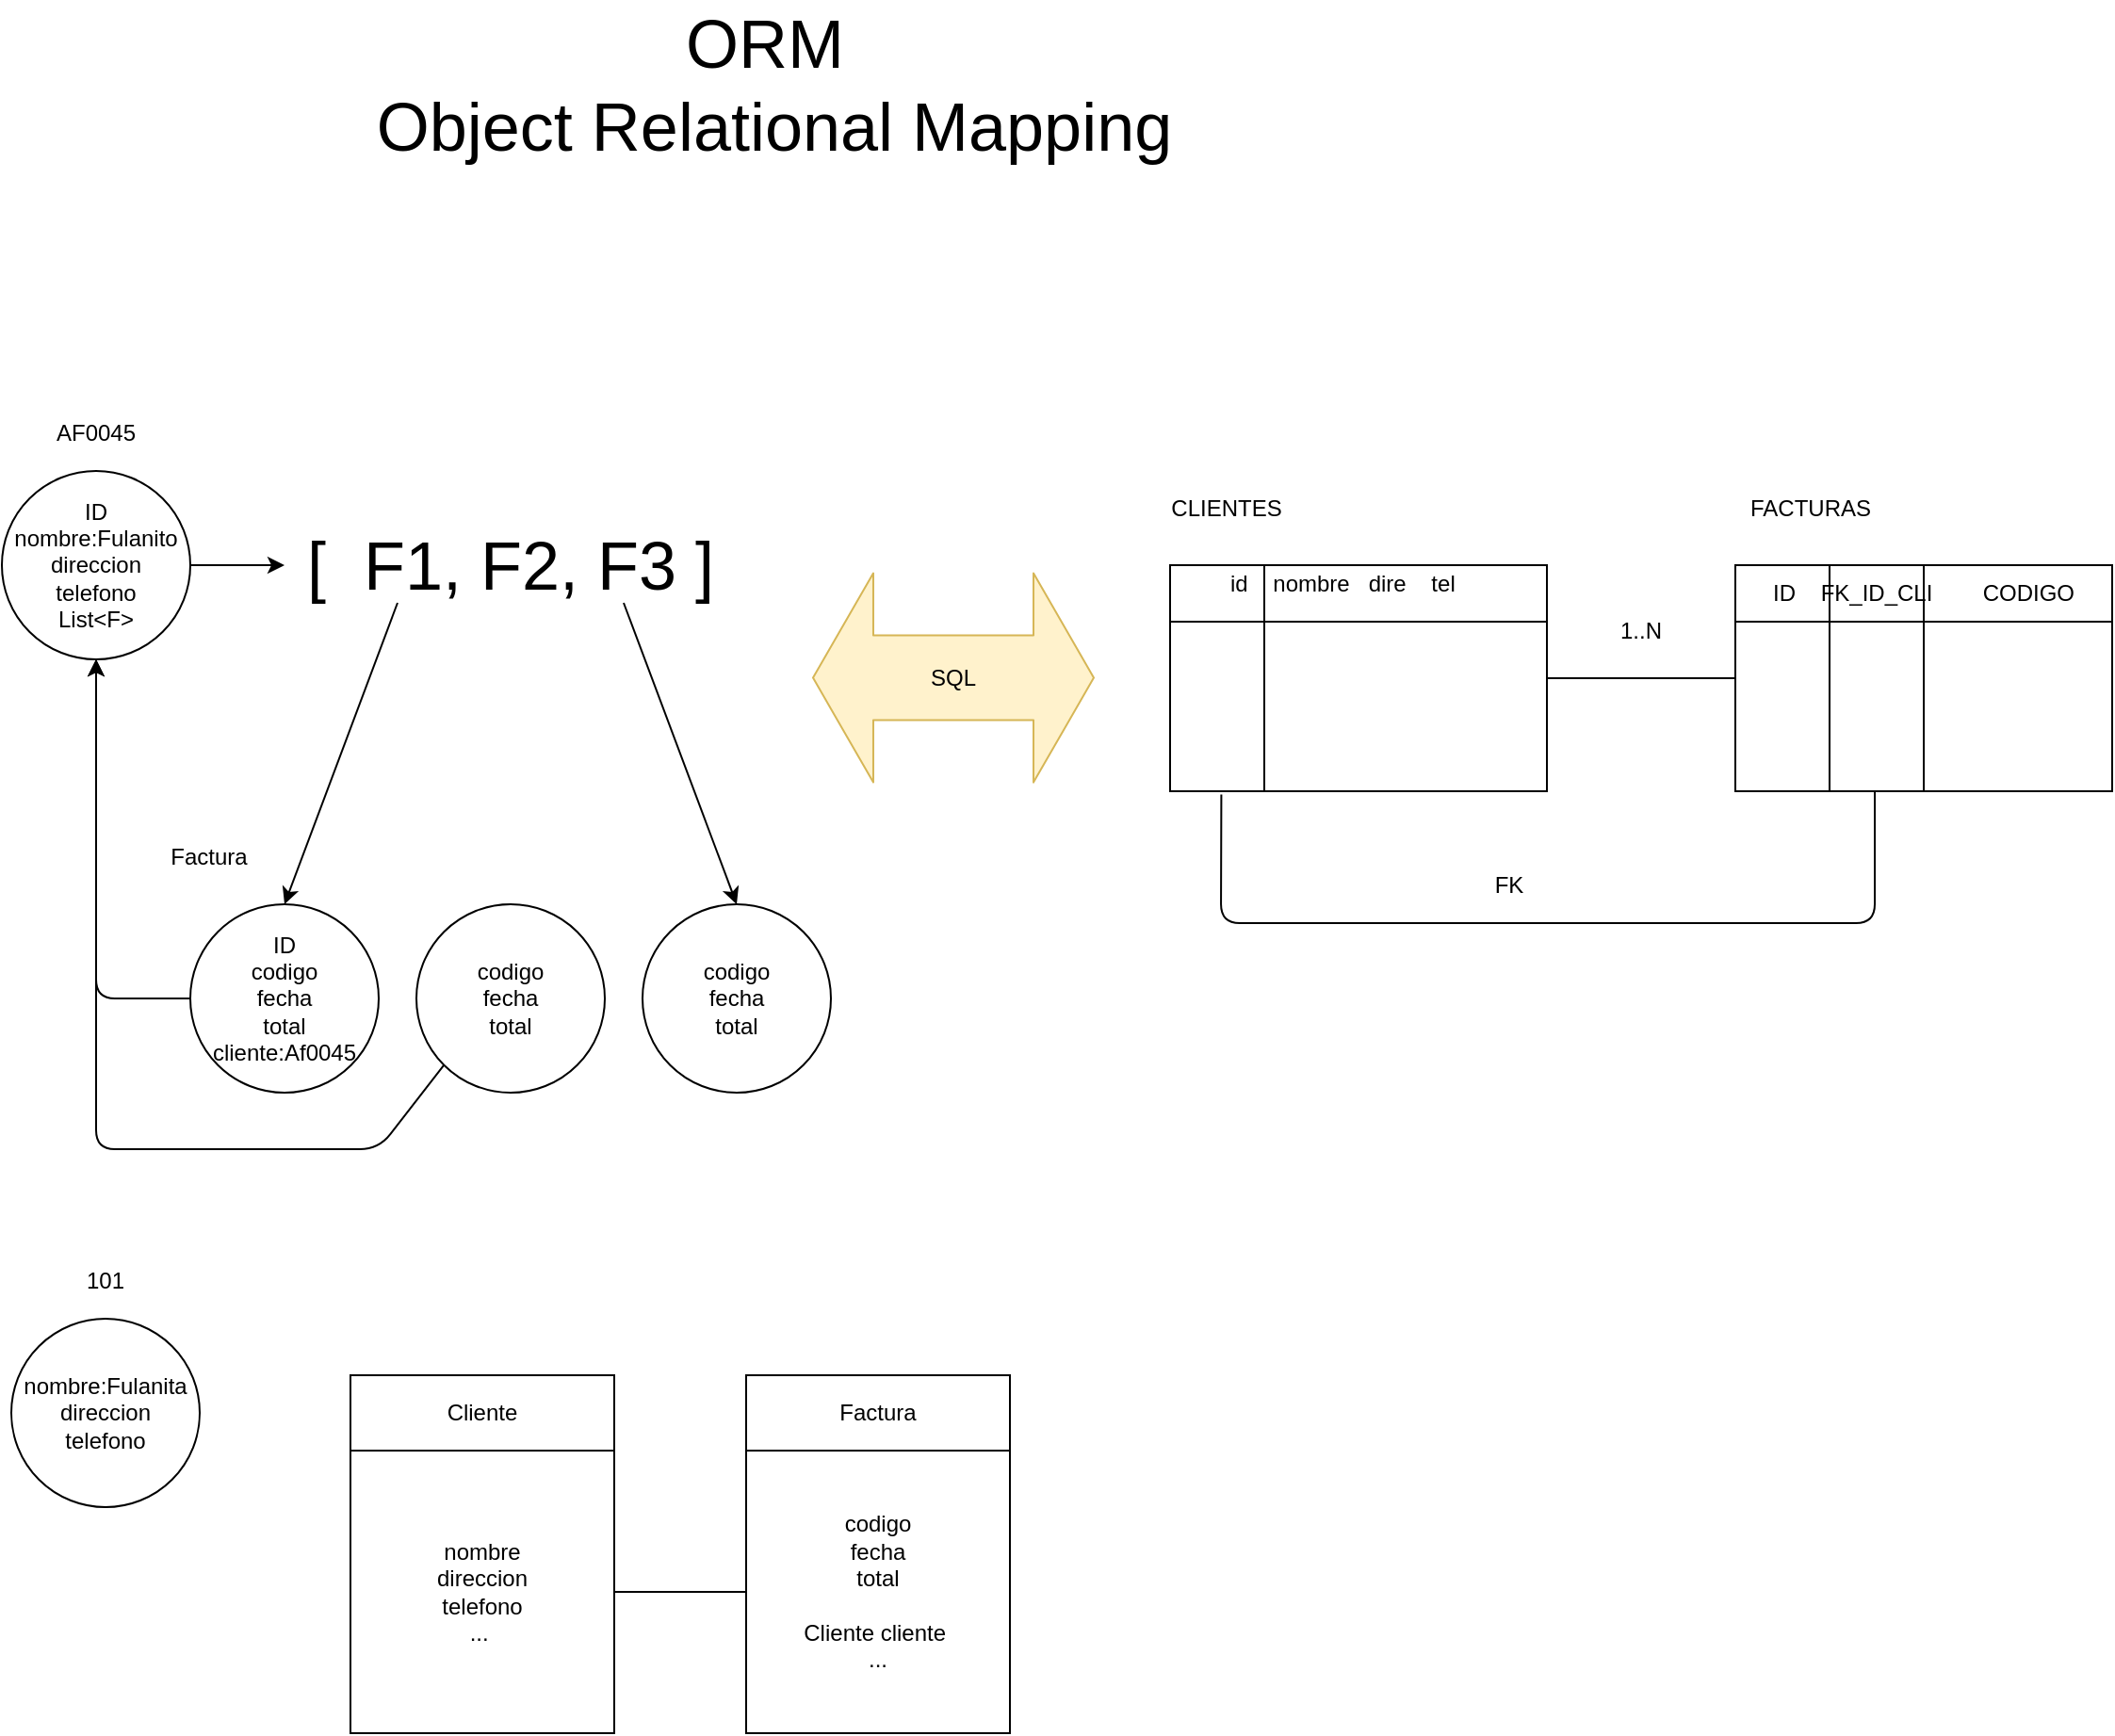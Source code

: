 <mxfile version="20.7.4" type="device" pages="14"><diagram id="cRx3o6Lron0BT-omsOZm" name="Página-1"><mxGraphModel dx="1290" dy="629" grid="1" gridSize="10" guides="1" tooltips="1" connect="1" arrows="1" fold="1" page="1" pageScale="1" pageWidth="1169" pageHeight="827" math="0" shadow="0"><root><mxCell id="0"/><mxCell id="1" parent="0"/><mxCell id="52oLZ6Ve_7Y2vf686z7J-1" value="&lt;font color=&quot;#000000&quot; style=&quot;font-size: 36px&quot;&gt;ORM&amp;nbsp;&lt;br&gt;Object Relational Mapping&lt;br&gt;&lt;/font&gt;" style="text;html=1;strokeColor=none;fillColor=none;align=center;verticalAlign=middle;whiteSpace=wrap;rounded=0;sketch=0;fontColor=#5AA9E6;" parent="1" vertex="1"><mxGeometry x="210" y="40" width="600" height="90" as="geometry"/></mxCell><mxCell id="52oLZ6Ve_7Y2vf686z7J-2" value="&lt;font color=&quot;#000000&quot;&gt;ID&lt;br&gt;nombre:Fulanito&lt;br&gt;direccion&lt;br&gt;telefono&lt;br&gt;List&amp;lt;F&amp;gt;&lt;br&gt;&lt;/font&gt;" style="ellipse;whiteSpace=wrap;html=1;aspect=fixed;rounded=0;sketch=0;fillColor=none;fontColor=#5AA9E6;" parent="1" vertex="1"><mxGeometry x="100" y="290" width="100" height="100" as="geometry"/></mxCell><mxCell id="52oLZ6Ve_7Y2vf686z7J-3" value="&lt;font color=&quot;#000000&quot;&gt;nombre:Fulanita&lt;br&gt;direccion&lt;br&gt;telefono&lt;br&gt;&lt;/font&gt;" style="ellipse;whiteSpace=wrap;html=1;aspect=fixed;rounded=0;sketch=0;fillColor=none;fontColor=#5AA9E6;" parent="1" vertex="1"><mxGeometry x="105" y="740" width="100" height="100" as="geometry"/></mxCell><mxCell id="52oLZ6Ve_7Y2vf686z7J-4" value="AF0045" style="text;html=1;strokeColor=none;fillColor=none;align=center;verticalAlign=middle;whiteSpace=wrap;rounded=0;" parent="1" vertex="1"><mxGeometry x="130" y="260" width="40" height="20" as="geometry"/></mxCell><mxCell id="52oLZ6Ve_7Y2vf686z7J-5" value="101" style="text;html=1;strokeColor=none;fillColor=none;align=center;verticalAlign=middle;whiteSpace=wrap;rounded=0;" parent="1" vertex="1"><mxGeometry x="135" y="710" width="40" height="20" as="geometry"/></mxCell><mxCell id="52oLZ6Ve_7Y2vf686z7J-6" value="ID&lt;br&gt;codigo&lt;br&gt;fecha&lt;br&gt;total&lt;br&gt;cliente:Af0045" style="ellipse;whiteSpace=wrap;html=1;aspect=fixed;" parent="1" vertex="1"><mxGeometry x="200" y="520" width="100" height="100" as="geometry"/></mxCell><mxCell id="52oLZ6Ve_7Y2vf686z7J-7" value="codigo&lt;br&gt;fecha&lt;br&gt;total" style="ellipse;whiteSpace=wrap;html=1;aspect=fixed;" parent="1" vertex="1"><mxGeometry x="320" y="520" width="100" height="100" as="geometry"/></mxCell><mxCell id="52oLZ6Ve_7Y2vf686z7J-8" value="codigo&lt;br&gt;fecha&lt;br&gt;total" style="ellipse;whiteSpace=wrap;html=1;aspect=fixed;" parent="1" vertex="1"><mxGeometry x="440" y="520" width="100" height="100" as="geometry"/></mxCell><mxCell id="52oLZ6Ve_7Y2vf686z7J-9" value="" style="endArrow=classic;html=1;entryX=0.5;entryY=1;entryDx=0;entryDy=0;exitX=0;exitY=0.5;exitDx=0;exitDy=0;" parent="1" source="52oLZ6Ve_7Y2vf686z7J-6" target="52oLZ6Ve_7Y2vf686z7J-2" edge="1"><mxGeometry width="50" height="50" relative="1" as="geometry"><mxPoint x="120" y="520" as="sourcePoint"/><mxPoint x="170" y="470" as="targetPoint"/><Array as="points"><mxPoint x="150" y="570"/></Array></mxGeometry></mxCell><mxCell id="52oLZ6Ve_7Y2vf686z7J-10" value="&lt;font style=&quot;font-size: 36px&quot;&gt;[&amp;nbsp; F1, F2, F3 ]&lt;/font&gt;" style="text;html=1;strokeColor=none;fillColor=none;align=center;verticalAlign=middle;whiteSpace=wrap;rounded=0;" parent="1" vertex="1"><mxGeometry x="250" y="320" width="240" height="40" as="geometry"/></mxCell><mxCell id="52oLZ6Ve_7Y2vf686z7J-11" value="" style="endArrow=classic;html=1;exitX=1;exitY=0.5;exitDx=0;exitDy=0;entryX=0;entryY=0.5;entryDx=0;entryDy=0;" parent="1" source="52oLZ6Ve_7Y2vf686z7J-2" target="52oLZ6Ve_7Y2vf686z7J-10" edge="1"><mxGeometry width="50" height="50" relative="1" as="geometry"><mxPoint x="390" y="460" as="sourcePoint"/><mxPoint x="440" y="410" as="targetPoint"/></mxGeometry></mxCell><mxCell id="52oLZ6Ve_7Y2vf686z7J-12" value="" style="endArrow=classic;html=1;exitX=0.25;exitY=1;exitDx=0;exitDy=0;entryX=0.5;entryY=0;entryDx=0;entryDy=0;" parent="1" source="52oLZ6Ve_7Y2vf686z7J-10" target="52oLZ6Ve_7Y2vf686z7J-6" edge="1"><mxGeometry width="50" height="50" relative="1" as="geometry"><mxPoint x="330" y="410" as="sourcePoint"/><mxPoint x="330" y="440" as="targetPoint"/></mxGeometry></mxCell><mxCell id="52oLZ6Ve_7Y2vf686z7J-13" value="" style="endArrow=classic;html=1;exitX=0.75;exitY=1;exitDx=0;exitDy=0;entryX=0.5;entryY=0;entryDx=0;entryDy=0;" parent="1" source="52oLZ6Ve_7Y2vf686z7J-10" target="52oLZ6Ve_7Y2vf686z7J-8" edge="1"><mxGeometry width="50" height="50" relative="1" as="geometry"><mxPoint x="420" y="500" as="sourcePoint"/><mxPoint x="470" y="450" as="targetPoint"/></mxGeometry></mxCell><mxCell id="52oLZ6Ve_7Y2vf686z7J-14" value="" style="shape=internalStorage;whiteSpace=wrap;html=1;backgroundOutline=1;dx=50;dy=30;" parent="1" vertex="1"><mxGeometry x="720" y="340" width="200" height="120" as="geometry"/></mxCell><mxCell id="52oLZ6Ve_7Y2vf686z7J-15" value="" style="shape=internalStorage;whiteSpace=wrap;html=1;backgroundOutline=1;dx=50;dy=30;" parent="1" vertex="1"><mxGeometry x="1020" y="340" width="200" height="120" as="geometry"/></mxCell><mxCell id="52oLZ6Ve_7Y2vf686z7J-16" value="" style="endArrow=none;html=1;entryX=0.5;entryY=0;entryDx=0;entryDy=0;exitX=0.5;exitY=1;exitDx=0;exitDy=0;" parent="1" source="52oLZ6Ve_7Y2vf686z7J-15" target="52oLZ6Ve_7Y2vf686z7J-15" edge="1"><mxGeometry width="50" height="50" relative="1" as="geometry"><mxPoint x="1110" y="550" as="sourcePoint"/><mxPoint x="1160" y="500" as="targetPoint"/></mxGeometry></mxCell><mxCell id="52oLZ6Ve_7Y2vf686z7J-17" value="CLIENTES" style="text;html=1;strokeColor=none;fillColor=none;align=center;verticalAlign=middle;whiteSpace=wrap;rounded=0;" parent="1" vertex="1"><mxGeometry x="730" y="300" width="40" height="20" as="geometry"/></mxCell><mxCell id="52oLZ6Ve_7Y2vf686z7J-18" value="FACTURAS" style="text;html=1;strokeColor=none;fillColor=none;align=center;verticalAlign=middle;whiteSpace=wrap;rounded=0;" parent="1" vertex="1"><mxGeometry x="1040" y="300" width="40" height="20" as="geometry"/></mxCell><mxCell id="52oLZ6Ve_7Y2vf686z7J-19" value="id&amp;nbsp; &amp;nbsp; nombre&amp;nbsp; &amp;nbsp;dire&amp;nbsp; &amp;nbsp; tel&amp;nbsp; &amp;nbsp; &amp;nbsp;" style="text;html=1;strokeColor=none;fillColor=none;align=center;verticalAlign=middle;whiteSpace=wrap;rounded=0;" parent="1" vertex="1"><mxGeometry x="720" y="340" width="200" height="20" as="geometry"/></mxCell><mxCell id="52oLZ6Ve_7Y2vf686z7J-20" value="" style="endArrow=none;html=1;entryX=0.136;entryY=1.015;entryDx=0;entryDy=0;entryPerimeter=0;exitX=0.37;exitY=1;exitDx=0;exitDy=0;exitPerimeter=0;" parent="1" source="52oLZ6Ve_7Y2vf686z7J-15" target="52oLZ6Ve_7Y2vf686z7J-14" edge="1"><mxGeometry width="50" height="50" relative="1" as="geometry"><mxPoint x="1050" y="462" as="sourcePoint"/><mxPoint x="870" y="590" as="targetPoint"/><Array as="points"><mxPoint x="1094" y="530"/><mxPoint x="747" y="530"/></Array></mxGeometry></mxCell><mxCell id="52oLZ6Ve_7Y2vf686z7J-21" value="FK" style="text;html=1;strokeColor=none;fillColor=none;align=center;verticalAlign=middle;whiteSpace=wrap;rounded=0;" parent="1" vertex="1"><mxGeometry x="880" y="500" width="40" height="20" as="geometry"/></mxCell><mxCell id="52oLZ6Ve_7Y2vf686z7J-22" value="Factura" style="text;html=1;strokeColor=none;fillColor=none;align=center;verticalAlign=middle;whiteSpace=wrap;rounded=0;" parent="1" vertex="1"><mxGeometry x="180" y="480" width="60" height="30" as="geometry"/></mxCell><mxCell id="52oLZ6Ve_7Y2vf686z7J-23" value="Factura" style="rounded=0;whiteSpace=wrap;html=1;" parent="1" vertex="1"><mxGeometry x="495" y="770" width="140" height="40" as="geometry"/></mxCell><mxCell id="52oLZ6Ve_7Y2vf686z7J-24" value="codigo&lt;br&gt;fecha&lt;br&gt;total&lt;br&gt;&lt;br&gt;Cliente cliente&amp;nbsp;&lt;br&gt;..." style="rounded=0;whiteSpace=wrap;html=1;" parent="1" vertex="1"><mxGeometry x="495" y="810" width="140" height="150" as="geometry"/></mxCell><mxCell id="52oLZ6Ve_7Y2vf686z7J-25" value="ID&amp;nbsp; &amp;nbsp; FK_ID_CLI&amp;nbsp; &amp;nbsp; &amp;nbsp; &amp;nbsp; CODIGO" style="text;html=1;strokeColor=none;fillColor=none;align=center;verticalAlign=middle;whiteSpace=wrap;rounded=0;" parent="1" vertex="1"><mxGeometry x="1025" y="340" width="190" height="30" as="geometry"/></mxCell><mxCell id="52oLZ6Ve_7Y2vf686z7J-26" value="Cliente" style="rounded=0;whiteSpace=wrap;html=1;" parent="1" vertex="1"><mxGeometry x="285" y="770" width="140" height="40" as="geometry"/></mxCell><mxCell id="52oLZ6Ve_7Y2vf686z7J-27" value="nombre&lt;br&gt;direccion&lt;br&gt;telefono&lt;br&gt;...&amp;nbsp;" style="rounded=0;whiteSpace=wrap;html=1;" parent="1" vertex="1"><mxGeometry x="285" y="810" width="140" height="150" as="geometry"/></mxCell><mxCell id="52oLZ6Ve_7Y2vf686z7J-28" value="" style="endArrow=none;html=1;rounded=0;entryX=0;entryY=0.5;entryDx=0;entryDy=0;exitX=1;exitY=0.5;exitDx=0;exitDy=0;" parent="1" source="52oLZ6Ve_7Y2vf686z7J-27" target="52oLZ6Ve_7Y2vf686z7J-24" edge="1"><mxGeometry width="50" height="50" relative="1" as="geometry"><mxPoint x="405" y="1060" as="sourcePoint"/><mxPoint x="455" y="1010" as="targetPoint"/></mxGeometry></mxCell><mxCell id="52oLZ6Ve_7Y2vf686z7J-29" value="" style="endArrow=classic;html=1;rounded=1;entryX=0.5;entryY=1;entryDx=0;entryDy=0;exitX=0;exitY=1;exitDx=0;exitDy=0;" parent="1" source="52oLZ6Ve_7Y2vf686z7J-7" target="52oLZ6Ve_7Y2vf686z7J-2" edge="1"><mxGeometry width="50" height="50" relative="1" as="geometry"><mxPoint x="30" y="670" as="sourcePoint"/><mxPoint x="80" y="620" as="targetPoint"/><Array as="points"><mxPoint x="300" y="650"/><mxPoint x="150" y="650"/></Array></mxGeometry></mxCell><mxCell id="52oLZ6Ve_7Y2vf686z7J-30" value="" style="endArrow=none;html=1;rounded=1;exitX=1;exitY=0.5;exitDx=0;exitDy=0;entryX=0;entryY=0.5;entryDx=0;entryDy=0;" parent="1" source="52oLZ6Ve_7Y2vf686z7J-14" target="52oLZ6Ve_7Y2vf686z7J-15" edge="1"><mxGeometry width="50" height="50" relative="1" as="geometry"><mxPoint x="930" y="270" as="sourcePoint"/><mxPoint x="980" y="220" as="targetPoint"/></mxGeometry></mxCell><mxCell id="52oLZ6Ve_7Y2vf686z7J-31" value="1..N" style="text;html=1;strokeColor=none;fillColor=none;align=center;verticalAlign=middle;whiteSpace=wrap;rounded=0;" parent="1" vertex="1"><mxGeometry x="940" y="360" width="60" height="30" as="geometry"/></mxCell><mxCell id="52oLZ6Ve_7Y2vf686z7J-32" value="" style="shape=flexArrow;endArrow=classic;startArrow=classic;html=1;rounded=1;startWidth=65;startSize=10.33;width=45;endWidth=65;endSize=10.33;fillColor=#fff2cc;strokeColor=#d6b656;" parent="1" edge="1"><mxGeometry width="100" height="100" relative="1" as="geometry"><mxPoint x="530" y="399.8" as="sourcePoint"/><mxPoint x="680" y="399.8" as="targetPoint"/></mxGeometry></mxCell><mxCell id="52oLZ6Ve_7Y2vf686z7J-34" value="SQL" style="text;html=1;strokeColor=none;fillColor=none;align=center;verticalAlign=middle;whiteSpace=wrap;rounded=0;" parent="1" vertex="1"><mxGeometry x="575" y="385" width="60" height="30" as="geometry"/></mxCell></root></mxGraphModel></diagram><diagram id="FkgrAmf16nNaEeg8AW7S" name="Página-3"><mxGraphModel dx="2445" dy="614" grid="1" gridSize="10" guides="1" tooltips="1" connect="1" arrows="1" fold="1" page="1" pageScale="1" pageWidth="1169" pageHeight="827" math="0" shadow="0"><root><mxCell id="M08b4T3Nl5FkqPGyd920-0"/><mxCell id="M08b4T3Nl5FkqPGyd920-1" parent="M08b4T3Nl5FkqPGyd920-0"/><mxCell id="M08b4T3Nl5FkqPGyd920-2" value="&lt;font style=&quot;font-size: 36px&quot;&gt;JPA&lt;/font&gt;" style="text;html=1;strokeColor=none;fillColor=none;align=center;verticalAlign=middle;whiteSpace=wrap;rounded=0;" parent="M08b4T3Nl5FkqPGyd920-1" vertex="1"><mxGeometry x="-915" y="110" width="40" height="20" as="geometry"/></mxCell><mxCell id="M08b4T3Nl5FkqPGyd920-3" value="Aplicacion" style="ellipse;whiteSpace=wrap;html=1;aspect=fixed;" parent="M08b4T3Nl5FkqPGyd920-1" vertex="1"><mxGeometry x="-835" y="470" width="100" height="100" as="geometry"/></mxCell><mxCell id="M08b4T3Nl5FkqPGyd920-4" value="CFG&lt;br&gt;datasource&lt;br&gt;&lt;br&gt;donde estan las entidas" style="shape=process;whiteSpace=wrap;html=1;backgroundOutline=1;" parent="M08b4T3Nl5FkqPGyd920-1" vertex="1"><mxGeometry x="-375" y="292" width="80" height="90" as="geometry"/></mxCell><mxCell id="M08b4T3Nl5FkqPGyd920-5" value="persistence.xml" style="text;html=1;strokeColor=none;fillColor=none;align=center;verticalAlign=middle;whiteSpace=wrap;rounded=0;" parent="M08b4T3Nl5FkqPGyd920-1" vertex="1"><mxGeometry x="-355" y="392" width="40" height="20" as="geometry"/></mxCell><mxCell id="M08b4T3Nl5FkqPGyd920-6" style="edgeStyle=orthogonalEdgeStyle;rounded=0;orthogonalLoop=1;jettySize=auto;html=1;" parent="M08b4T3Nl5FkqPGyd920-1" source="M08b4T3Nl5FkqPGyd920-7" target="M08b4T3Nl5FkqPGyd920-4" edge="1"><mxGeometry relative="1" as="geometry"/></mxCell><mxCell id="M08b4T3Nl5FkqPGyd920-7" value="" style="ellipse;whiteSpace=wrap;html=1;aspect=fixed;" parent="M08b4T3Nl5FkqPGyd920-1" vertex="1"><mxGeometry x="-535" y="290" width="95" height="95" as="geometry"/></mxCell><mxCell id="M08b4T3Nl5FkqPGyd920-8" value="EntityManagerFactory" style="text;html=1;strokeColor=none;fillColor=none;align=center;verticalAlign=middle;whiteSpace=wrap;rounded=0;" parent="M08b4T3Nl5FkqPGyd920-1" vertex="1"><mxGeometry x="-507" y="260" width="40" height="20" as="geometry"/></mxCell><mxCell id="M08b4T3Nl5FkqPGyd920-9" value="" style="endArrow=classic;html=1;exitX=1;exitY=0;exitDx=0;exitDy=0;entryX=0;entryY=0.5;entryDx=0;entryDy=0;" parent="M08b4T3Nl5FkqPGyd920-1" source="M08b4T3Nl5FkqPGyd920-3" target="M08b4T3Nl5FkqPGyd920-7" edge="1"><mxGeometry width="50" height="50" relative="1" as="geometry"><mxPoint x="-745" y="450" as="sourcePoint"/><mxPoint x="-695" y="400" as="targetPoint"/><Array as="points"><mxPoint x="-655" y="338"/></Array></mxGeometry></mxCell><mxCell id="M08b4T3Nl5FkqPGyd920-10" style="edgeStyle=orthogonalEdgeStyle;rounded=0;orthogonalLoop=1;jettySize=auto;html=1;entryX=0;entryY=0.5;entryDx=0;entryDy=0;" parent="M08b4T3Nl5FkqPGyd920-1" source="M08b4T3Nl5FkqPGyd920-11" target="M08b4T3Nl5FkqPGyd920-14" edge="1"><mxGeometry relative="1" as="geometry"/></mxCell><mxCell id="Z5SWAKxolhm53Jo-I3-f-16" style="edgeStyle=orthogonalEdgeStyle;rounded=1;orthogonalLoop=1;jettySize=auto;html=1;entryX=0.5;entryY=0;entryDx=0;entryDy=0;fontSize=24;" parent="M08b4T3Nl5FkqPGyd920-1" source="M08b4T3Nl5FkqPGyd920-11" target="Z5SWAKxolhm53Jo-I3-f-15" edge="1"><mxGeometry relative="1" as="geometry"/></mxCell><mxCell id="M08b4T3Nl5FkqPGyd920-11" value="persist(obj)&lt;br&gt;merge(obj)&lt;br&gt;remove(obj)&lt;br&gt;find(id)" style="ellipse;whiteSpace=wrap;html=1;aspect=fixed;" parent="M08b4T3Nl5FkqPGyd920-1" vertex="1"><mxGeometry x="-537.5" y="470" width="100" height="100" as="geometry"/></mxCell><mxCell id="M08b4T3Nl5FkqPGyd920-12" value="createEntityManager()" style="text;html=1;strokeColor=none;fillColor=none;align=center;verticalAlign=middle;whiteSpace=wrap;rounded=0;" parent="M08b4T3Nl5FkqPGyd920-1" vertex="1"><mxGeometry x="-695" y="310" width="40" height="20" as="geometry"/></mxCell><mxCell id="M08b4T3Nl5FkqPGyd920-13" value="" style="endArrow=classic;html=1;exitX=1;exitY=0.5;exitDx=0;exitDy=0;" parent="M08b4T3Nl5FkqPGyd920-1" source="M08b4T3Nl5FkqPGyd920-3" target="M08b4T3Nl5FkqPGyd920-11" edge="1"><mxGeometry width="50" height="50" relative="1" as="geometry"><mxPoint x="-665" y="560" as="sourcePoint"/><mxPoint x="-615" y="510" as="targetPoint"/></mxGeometry></mxCell><mxCell id="M08b4T3Nl5FkqPGyd920-14" value="CX" style="ellipse;whiteSpace=wrap;html=1;aspect=fixed;" parent="M08b4T3Nl5FkqPGyd920-1" vertex="1"><mxGeometry x="-365" y="490" width="60" height="60" as="geometry"/></mxCell><mxCell id="M08b4T3Nl5FkqPGyd920-15" value="" style="shape=cylinder3;whiteSpace=wrap;html=1;boundedLbl=1;backgroundOutline=1;size=15;" parent="M08b4T3Nl5FkqPGyd920-1" vertex="1"><mxGeometry x="-165" y="480" width="60" height="80" as="geometry"/></mxCell><mxCell id="M08b4T3Nl5FkqPGyd920-16" value="" style="endArrow=classic;startArrow=classic;html=1;" parent="M08b4T3Nl5FkqPGyd920-1" edge="1"><mxGeometry width="50" height="50" relative="1" as="geometry"><mxPoint x="-295" y="520" as="sourcePoint"/><mxPoint x="-175" y="520" as="targetPoint"/></mxGeometry></mxCell><mxCell id="M08b4T3Nl5FkqPGyd920-17" value="ID:NULL" style="ellipse;whiteSpace=wrap;html=1;aspect=fixed;" parent="M08b4T3Nl5FkqPGyd920-1" vertex="1"><mxGeometry x="-665" y="594" width="50" height="50" as="geometry"/></mxCell><mxCell id="M08b4T3Nl5FkqPGyd920-18" value="cliente" style="text;html=1;strokeColor=none;fillColor=none;align=center;verticalAlign=middle;whiteSpace=wrap;rounded=0;" parent="M08b4T3Nl5FkqPGyd920-1" vertex="1"><mxGeometry x="-660" y="564" width="40" height="20" as="geometry"/></mxCell><mxCell id="M08b4T3Nl5FkqPGyd920-19" value="" style="endArrow=classic;html=1;exitX=1;exitY=1;exitDx=0;exitDy=0;entryX=0;entryY=0.5;entryDx=0;entryDy=0;" parent="M08b4T3Nl5FkqPGyd920-1" source="M08b4T3Nl5FkqPGyd920-3" target="M08b4T3Nl5FkqPGyd920-17" edge="1"><mxGeometry width="50" height="50" relative="1" as="geometry"><mxPoint x="-705" y="680" as="sourcePoint"/><mxPoint x="-655" y="630" as="targetPoint"/></mxGeometry></mxCell><mxCell id="M08b4T3Nl5FkqPGyd920-20" value="persist(cli)" style="text;html=1;strokeColor=none;fillColor=none;align=center;verticalAlign=middle;whiteSpace=wrap;rounded=0;" parent="M08b4T3Nl5FkqPGyd920-1" vertex="1"><mxGeometry x="-660" y="490" width="40" height="20" as="geometry"/></mxCell><mxCell id="M08b4T3Nl5FkqPGyd920-21" value="" style="endArrow=classic;html=1;exitX=0;exitY=1;exitDx=0;exitDy=0;entryX=1;entryY=0.5;entryDx=0;entryDy=0;" parent="M08b4T3Nl5FkqPGyd920-1" source="M08b4T3Nl5FkqPGyd920-11" target="M08b4T3Nl5FkqPGyd920-17" edge="1"><mxGeometry width="50" height="50" relative="1" as="geometry"><mxPoint x="-505" y="690" as="sourcePoint"/><mxPoint x="-455" y="640" as="targetPoint"/></mxGeometry></mxCell><mxCell id="M08b4T3Nl5FkqPGyd920-22" value="INSERT INTO CLIENTES" style="text;html=1;strokeColor=none;fillColor=none;align=center;verticalAlign=middle;whiteSpace=wrap;rounded=0;" parent="M08b4T3Nl5FkqPGyd920-1" vertex="1"><mxGeometry x="-265" y="480" width="70" height="20" as="geometry"/></mxCell><mxCell id="M08b4T3Nl5FkqPGyd920-23" value="EntityManager" style="text;html=1;strokeColor=none;fillColor=none;align=center;verticalAlign=middle;whiteSpace=wrap;rounded=0;" parent="M08b4T3Nl5FkqPGyd920-1" vertex="1"><mxGeometry x="-507" y="440" width="40" height="20" as="geometry"/></mxCell><mxCell id="Z5SWAKxolhm53Jo-I3-f-0" value="&lt;font style=&quot;font-size: 24px&quot;&gt;Persist:&lt;/font&gt;" style="text;html=1;strokeColor=none;fillColor=none;align=center;verticalAlign=middle;whiteSpace=wrap;rounded=0;fontSize=36;" parent="M08b4T3Nl5FkqPGyd920-1" vertex="1"><mxGeometry x="-935" y="190" width="60" height="30" as="geometry"/></mxCell><mxCell id="Z5SWAKxolhm53Jo-I3-f-1" value="Aplicacion" style="ellipse;whiteSpace=wrap;html=1;aspect=fixed;" parent="M08b4T3Nl5FkqPGyd920-1" vertex="1"><mxGeometry x="-835" y="770" width="100" height="100" as="geometry"/></mxCell><mxCell id="Z5SWAKxolhm53Jo-I3-f-2" style="edgeStyle=orthogonalEdgeStyle;rounded=0;orthogonalLoop=1;jettySize=auto;html=1;entryX=0;entryY=0.5;entryDx=0;entryDy=0;" parent="M08b4T3Nl5FkqPGyd920-1" source="Z5SWAKxolhm53Jo-I3-f-3" target="Z5SWAKxolhm53Jo-I3-f-5" edge="1"><mxGeometry relative="1" as="geometry"/></mxCell><mxCell id="Z5SWAKxolhm53Jo-I3-f-3" value="persist(obj)&lt;br&gt;merge(obj)&lt;br&gt;remove(obj)&lt;br&gt;find(id)" style="ellipse;whiteSpace=wrap;html=1;aspect=fixed;" parent="M08b4T3Nl5FkqPGyd920-1" vertex="1"><mxGeometry x="-537.5" y="770" width="100" height="100" as="geometry"/></mxCell><mxCell id="Z5SWAKxolhm53Jo-I3-f-4" value="" style="endArrow=classic;html=1;exitX=1;exitY=0.5;exitDx=0;exitDy=0;" parent="M08b4T3Nl5FkqPGyd920-1" source="Z5SWAKxolhm53Jo-I3-f-1" target="Z5SWAKxolhm53Jo-I3-f-3" edge="1"><mxGeometry width="50" height="50" relative="1" as="geometry"><mxPoint x="-665" y="860" as="sourcePoint"/><mxPoint x="-615" y="810" as="targetPoint"/></mxGeometry></mxCell><mxCell id="Z5SWAKxolhm53Jo-I3-f-5" value="CX" style="ellipse;whiteSpace=wrap;html=1;aspect=fixed;" parent="M08b4T3Nl5FkqPGyd920-1" vertex="1"><mxGeometry x="-365" y="790" width="60" height="60" as="geometry"/></mxCell><mxCell id="Z5SWAKxolhm53Jo-I3-f-6" value="" style="shape=cylinder3;whiteSpace=wrap;html=1;boundedLbl=1;backgroundOutline=1;size=15;" parent="M08b4T3Nl5FkqPGyd920-1" vertex="1"><mxGeometry x="-165" y="780" width="60" height="80" as="geometry"/></mxCell><mxCell id="Z5SWAKxolhm53Jo-I3-f-7" value="" style="endArrow=classic;startArrow=classic;html=1;" parent="M08b4T3Nl5FkqPGyd920-1" edge="1"><mxGeometry width="50" height="50" relative="1" as="geometry"><mxPoint x="-295" y="820" as="sourcePoint"/><mxPoint x="-175" y="820" as="targetPoint"/></mxGeometry></mxCell><mxCell id="Z5SWAKxolhm53Jo-I3-f-8" value="ID: 3" style="ellipse;whiteSpace=wrap;html=1;aspect=fixed;" parent="M08b4T3Nl5FkqPGyd920-1" vertex="1"><mxGeometry x="-512" y="970" width="50" height="50" as="geometry"/></mxCell><mxCell id="Z5SWAKxolhm53Jo-I3-f-9" value="cliente" style="text;html=1;strokeColor=none;fillColor=none;align=center;verticalAlign=middle;whiteSpace=wrap;rounded=0;" parent="M08b4T3Nl5FkqPGyd920-1" vertex="1"><mxGeometry x="-660" y="864" width="40" height="20" as="geometry"/></mxCell><mxCell id="Z5SWAKxolhm53Jo-I3-f-10" value="" style="endArrow=classic;html=1;exitX=1;exitY=1;exitDx=0;exitDy=0;entryX=0;entryY=0.5;entryDx=0;entryDy=0;" parent="M08b4T3Nl5FkqPGyd920-1" source="Z5SWAKxolhm53Jo-I3-f-1" target="Z5SWAKxolhm53Jo-I3-f-8" edge="1"><mxGeometry width="50" height="50" relative="1" as="geometry"><mxPoint x="-705" y="980" as="sourcePoint"/><mxPoint x="-655" y="930" as="targetPoint"/></mxGeometry></mxCell><mxCell id="Z5SWAKxolhm53Jo-I3-f-11" value="persist(cli)" style="text;html=1;strokeColor=none;fillColor=none;align=center;verticalAlign=middle;whiteSpace=wrap;rounded=0;" parent="M08b4T3Nl5FkqPGyd920-1" vertex="1"><mxGeometry x="-660" y="790" width="40" height="20" as="geometry"/></mxCell><mxCell id="Z5SWAKxolhm53Jo-I3-f-12" value="" style="endArrow=classic;html=1;exitX=0.5;exitY=1;exitDx=0;exitDy=0;" parent="M08b4T3Nl5FkqPGyd920-1" source="Z5SWAKxolhm53Jo-I3-f-21" target="Z5SWAKxolhm53Jo-I3-f-8" edge="1"><mxGeometry width="50" height="50" relative="1" as="geometry"><mxPoint x="-505" y="990" as="sourcePoint"/><mxPoint x="-455" y="940" as="targetPoint"/></mxGeometry></mxCell><mxCell id="Z5SWAKxolhm53Jo-I3-f-14" value="EntityManager" style="text;html=1;strokeColor=none;fillColor=none;align=center;verticalAlign=middle;whiteSpace=wrap;rounded=0;" parent="M08b4T3Nl5FkqPGyd920-1" vertex="1"><mxGeometry x="-507" y="740" width="40" height="20" as="geometry"/></mxCell><mxCell id="Z5SWAKxolhm53Jo-I3-f-15" value="[&amp;nbsp; &amp;nbsp;]" style="text;html=1;strokeColor=none;fillColor=none;align=center;verticalAlign=middle;whiteSpace=wrap;rounded=0;fontSize=24;" parent="M08b4T3Nl5FkqPGyd920-1" vertex="1"><mxGeometry x="-517" y="604" width="60" height="30" as="geometry"/></mxCell><mxCell id="Z5SWAKxolhm53Jo-I3-f-17" value="&lt;font style=&quot;font-size: 24px&quot;&gt;1: Si todo es correcto se inserta&lt;/font&gt;" style="text;html=1;strokeColor=none;fillColor=none;align=center;verticalAlign=middle;whiteSpace=wrap;rounded=0;fontSize=36;" parent="M08b4T3Nl5FkqPGyd920-1" vertex="1"><mxGeometry x="-965" y="255" width="380" height="30" as="geometry"/></mxCell><mxCell id="Z5SWAKxolhm53Jo-I3-f-18" value="&lt;font style=&quot;font-size: 24px&quot;&gt;2: El EM se queda con el objeto persistido en la caché&lt;/font&gt;" style="text;html=1;strokeColor=none;fillColor=none;align=center;verticalAlign=middle;whiteSpace=wrap;rounded=0;fontSize=36;" parent="M08b4T3Nl5FkqPGyd920-1" vertex="1"><mxGeometry x="-1010" y="680" width="715" height="30" as="geometry"/></mxCell><mxCell id="Z5SWAKxolhm53Jo-I3-f-20" style="edgeStyle=orthogonalEdgeStyle;rounded=1;orthogonalLoop=1;jettySize=auto;html=1;entryX=0.5;entryY=0;entryDx=0;entryDy=0;fontSize=24;" parent="M08b4T3Nl5FkqPGyd920-1" target="Z5SWAKxolhm53Jo-I3-f-21" edge="1"><mxGeometry relative="1" as="geometry"><mxPoint x="-487.5" y="870" as="sourcePoint"/></mxGeometry></mxCell><mxCell id="Z5SWAKxolhm53Jo-I3-f-21" value="[&amp;nbsp; &amp;nbsp;]" style="text;html=1;strokeColor=none;fillColor=none;align=center;verticalAlign=middle;whiteSpace=wrap;rounded=0;fontSize=24;" parent="M08b4T3Nl5FkqPGyd920-1" vertex="1"><mxGeometry x="-517" y="904" width="60" height="30" as="geometry"/></mxCell></root></mxGraphModel></diagram><diagram id="jpO1GVWbZtLfZuEvDU27" name="Página-4"><mxGraphModel dx="1276" dy="614" grid="1" gridSize="10" guides="1" tooltips="1" connect="1" arrows="1" fold="1" page="1" pageScale="1" pageWidth="1169" pageHeight="827" math="0" shadow="0"><root><mxCell id="5NQT1oTdDd6YHsa4DME4-0"/><mxCell id="5NQT1oTdDd6YHsa4DME4-1" parent="5NQT1oTdDd6YHsa4DME4-0"/><mxCell id="5NQT1oTdDd6YHsa4DME4-2" value="&lt;font style=&quot;font-size: 36px&quot;&gt;JPA&lt;/font&gt;" style="text;html=1;strokeColor=none;fillColor=none;align=center;verticalAlign=middle;whiteSpace=wrap;rounded=0;" parent="5NQT1oTdDd6YHsa4DME4-1" vertex="1"><mxGeometry x="80" y="40" width="40" height="20" as="geometry"/></mxCell><mxCell id="5NQT1oTdDd6YHsa4DME4-3" value="Aplicacion" style="ellipse;whiteSpace=wrap;html=1;aspect=fixed;" parent="5NQT1oTdDd6YHsa4DME4-1" vertex="1"><mxGeometry x="160" y="400" width="100" height="100" as="geometry"/></mxCell><mxCell id="5NQT1oTdDd6YHsa4DME4-4" value="CFG&lt;br&gt;datasource&lt;br&gt;&lt;br&gt;donde estan las entidas" style="shape=process;whiteSpace=wrap;html=1;backgroundOutline=1;" parent="5NQT1oTdDd6YHsa4DME4-1" vertex="1"><mxGeometry x="620" y="222" width="80" height="90" as="geometry"/></mxCell><mxCell id="5NQT1oTdDd6YHsa4DME4-5" value="persistence.xml" style="text;html=1;strokeColor=none;fillColor=none;align=center;verticalAlign=middle;whiteSpace=wrap;rounded=0;" parent="5NQT1oTdDd6YHsa4DME4-1" vertex="1"><mxGeometry x="640" y="322" width="40" height="20" as="geometry"/></mxCell><mxCell id="5NQT1oTdDd6YHsa4DME4-6" style="edgeStyle=orthogonalEdgeStyle;rounded=0;orthogonalLoop=1;jettySize=auto;html=1;" parent="5NQT1oTdDd6YHsa4DME4-1" source="5NQT1oTdDd6YHsa4DME4-7" target="5NQT1oTdDd6YHsa4DME4-4" edge="1"><mxGeometry relative="1" as="geometry"/></mxCell><mxCell id="5NQT1oTdDd6YHsa4DME4-7" value="" style="ellipse;whiteSpace=wrap;html=1;aspect=fixed;" parent="5NQT1oTdDd6YHsa4DME4-1" vertex="1"><mxGeometry x="460" y="220" width="95" height="95" as="geometry"/></mxCell><mxCell id="5NQT1oTdDd6YHsa4DME4-8" value="EntityManagerFactory" style="text;html=1;strokeColor=none;fillColor=none;align=center;verticalAlign=middle;whiteSpace=wrap;rounded=0;" parent="5NQT1oTdDd6YHsa4DME4-1" vertex="1"><mxGeometry x="488" y="190" width="40" height="20" as="geometry"/></mxCell><mxCell id="5NQT1oTdDd6YHsa4DME4-9" value="" style="endArrow=classic;html=1;exitX=1;exitY=0;exitDx=0;exitDy=0;entryX=0;entryY=0.5;entryDx=0;entryDy=0;" parent="5NQT1oTdDd6YHsa4DME4-1" source="5NQT1oTdDd6YHsa4DME4-3" target="5NQT1oTdDd6YHsa4DME4-7" edge="1"><mxGeometry width="50" height="50" relative="1" as="geometry"><mxPoint x="250" y="380" as="sourcePoint"/><mxPoint x="300" y="330" as="targetPoint"/><Array as="points"><mxPoint x="340" y="268"/></Array></mxGeometry></mxCell><mxCell id="5NQT1oTdDd6YHsa4DME4-10" style="edgeStyle=orthogonalEdgeStyle;rounded=0;orthogonalLoop=1;jettySize=auto;html=1;entryX=0;entryY=0.5;entryDx=0;entryDy=0;" parent="5NQT1oTdDd6YHsa4DME4-1" source="5NQT1oTdDd6YHsa4DME4-12" target="5NQT1oTdDd6YHsa4DME4-15" edge="1"><mxGeometry relative="1" as="geometry"/></mxCell><mxCell id="5NQT1oTdDd6YHsa4DME4-11" style="edgeStyle=orthogonalEdgeStyle;rounded=1;orthogonalLoop=1;jettySize=auto;html=1;entryX=0.5;entryY=0;entryDx=0;entryDy=0;fontSize=24;" parent="5NQT1oTdDd6YHsa4DME4-1" source="5NQT1oTdDd6YHsa4DME4-12" target="5NQT1oTdDd6YHsa4DME4-39" edge="1"><mxGeometry relative="1" as="geometry"/></mxCell><mxCell id="5NQT1oTdDd6YHsa4DME4-12" value="persist(obj)&lt;br&gt;merge(obj)&lt;br&gt;remove(obj)&lt;br&gt;find(id)" style="ellipse;whiteSpace=wrap;html=1;aspect=fixed;" parent="5NQT1oTdDd6YHsa4DME4-1" vertex="1"><mxGeometry x="457.5" y="400" width="100" height="100" as="geometry"/></mxCell><mxCell id="5NQT1oTdDd6YHsa4DME4-13" value="createEntityManager()" style="text;html=1;strokeColor=none;fillColor=none;align=center;verticalAlign=middle;whiteSpace=wrap;rounded=0;" parent="5NQT1oTdDd6YHsa4DME4-1" vertex="1"><mxGeometry x="300" y="240" width="40" height="20" as="geometry"/></mxCell><mxCell id="5NQT1oTdDd6YHsa4DME4-14" value="" style="endArrow=classic;html=1;exitX=1;exitY=0.5;exitDx=0;exitDy=0;" parent="5NQT1oTdDd6YHsa4DME4-1" source="5NQT1oTdDd6YHsa4DME4-3" target="5NQT1oTdDd6YHsa4DME4-12" edge="1"><mxGeometry width="50" height="50" relative="1" as="geometry"><mxPoint x="330" y="490" as="sourcePoint"/><mxPoint x="380" y="440" as="targetPoint"/></mxGeometry></mxCell><mxCell id="5NQT1oTdDd6YHsa4DME4-15" value="CX" style="ellipse;whiteSpace=wrap;html=1;aspect=fixed;" parent="5NQT1oTdDd6YHsa4DME4-1" vertex="1"><mxGeometry x="630" y="420" width="60" height="60" as="geometry"/></mxCell><mxCell id="5NQT1oTdDd6YHsa4DME4-16" value="" style="shape=cylinder3;whiteSpace=wrap;html=1;boundedLbl=1;backgroundOutline=1;size=15;" parent="5NQT1oTdDd6YHsa4DME4-1" vertex="1"><mxGeometry x="830" y="410" width="60" height="80" as="geometry"/></mxCell><mxCell id="5NQT1oTdDd6YHsa4DME4-17" value="" style="endArrow=classic;startArrow=classic;html=1;" parent="5NQT1oTdDd6YHsa4DME4-1" edge="1"><mxGeometry width="50" height="50" relative="1" as="geometry"><mxPoint x="700" y="450" as="sourcePoint"/><mxPoint x="820" y="450" as="targetPoint"/></mxGeometry></mxCell><mxCell id="5NQT1oTdDd6YHsa4DME4-18" value="ID:3&lt;br&gt;n:aaa&lt;br&gt;d:bbb&lt;br&gt;t:DDD&lt;br&gt;" style="ellipse;whiteSpace=wrap;html=1;aspect=fixed;" parent="5NQT1oTdDd6YHsa4DME4-1" vertex="1"><mxGeometry x="320" y="514" width="70" height="70" as="geometry"/></mxCell><mxCell id="5NQT1oTdDd6YHsa4DME4-19" value="cliente" style="text;html=1;strokeColor=none;fillColor=none;align=center;verticalAlign=middle;whiteSpace=wrap;rounded=0;" parent="5NQT1oTdDd6YHsa4DME4-1" vertex="1"><mxGeometry x="335" y="494" width="40" height="20" as="geometry"/></mxCell><mxCell id="5NQT1oTdDd6YHsa4DME4-20" value="" style="endArrow=classic;html=1;exitX=1;exitY=1;exitDx=0;exitDy=0;entryX=0;entryY=0.5;entryDx=0;entryDy=0;" parent="5NQT1oTdDd6YHsa4DME4-1" source="5NQT1oTdDd6YHsa4DME4-3" target="5NQT1oTdDd6YHsa4DME4-18" edge="1"><mxGeometry width="50" height="50" relative="1" as="geometry"><mxPoint x="290" y="610" as="sourcePoint"/><mxPoint x="340" y="560" as="targetPoint"/></mxGeometry></mxCell><mxCell id="5NQT1oTdDd6YHsa4DME4-21" value="merge(cli)" style="text;html=1;strokeColor=none;fillColor=none;align=center;verticalAlign=middle;whiteSpace=wrap;rounded=0;" parent="5NQT1oTdDd6YHsa4DME4-1" vertex="1"><mxGeometry x="335" y="420" width="40" height="20" as="geometry"/></mxCell><mxCell id="5NQT1oTdDd6YHsa4DME4-22" value="" style="endArrow=classic;html=1;exitX=0;exitY=1;exitDx=0;exitDy=0;entryX=1;entryY=0.5;entryDx=0;entryDy=0;" parent="5NQT1oTdDd6YHsa4DME4-1" source="5NQT1oTdDd6YHsa4DME4-12" target="5NQT1oTdDd6YHsa4DME4-18" edge="1"><mxGeometry width="50" height="50" relative="1" as="geometry"><mxPoint x="490" y="620" as="sourcePoint"/><mxPoint x="540" y="570" as="targetPoint"/></mxGeometry></mxCell><mxCell id="5NQT1oTdDd6YHsa4DME4-24" value="EntityManager" style="text;html=1;strokeColor=none;fillColor=none;align=center;verticalAlign=middle;whiteSpace=wrap;rounded=0;" parent="5NQT1oTdDd6YHsa4DME4-1" vertex="1"><mxGeometry x="488" y="370" width="40" height="20" as="geometry"/></mxCell><mxCell id="5NQT1oTdDd6YHsa4DME4-25" value="&lt;font style=&quot;font-size: 24px&quot;&gt;Merge con un objeto cuyo id existe en la BB.DD&lt;/font&gt;" style="text;html=1;strokeColor=none;fillColor=none;align=center;verticalAlign=middle;whiteSpace=wrap;rounded=0;fontSize=36;" parent="5NQT1oTdDd6YHsa4DME4-1" vertex="1"><mxGeometry x="26" y="120" width="529" height="30" as="geometry"/></mxCell><mxCell id="5NQT1oTdDd6YHsa4DME4-26" value="Aplicacion" style="ellipse;whiteSpace=wrap;html=1;aspect=fixed;" parent="5NQT1oTdDd6YHsa4DME4-1" vertex="1"><mxGeometry x="160" y="750" width="100" height="100" as="geometry"/></mxCell><mxCell id="5NQT1oTdDd6YHsa4DME4-27" style="edgeStyle=orthogonalEdgeStyle;rounded=0;orthogonalLoop=1;jettySize=auto;html=1;entryX=0;entryY=0.5;entryDx=0;entryDy=0;" parent="5NQT1oTdDd6YHsa4DME4-1" source="5NQT1oTdDd6YHsa4DME4-28" target="5NQT1oTdDd6YHsa4DME4-30" edge="1"><mxGeometry relative="1" as="geometry"/></mxCell><mxCell id="5NQT1oTdDd6YHsa4DME4-28" value="persist(obj)&lt;br&gt;merge(obj)&lt;br&gt;remove(obj)&lt;br&gt;find(id)" style="ellipse;whiteSpace=wrap;html=1;aspect=fixed;" parent="5NQT1oTdDd6YHsa4DME4-1" vertex="1"><mxGeometry x="457.5" y="750" width="100" height="100" as="geometry"/></mxCell><mxCell id="5NQT1oTdDd6YHsa4DME4-29" value="" style="endArrow=classic;html=1;exitX=1;exitY=0.5;exitDx=0;exitDy=0;" parent="5NQT1oTdDd6YHsa4DME4-1" source="5NQT1oTdDd6YHsa4DME4-26" target="5NQT1oTdDd6YHsa4DME4-28" edge="1"><mxGeometry width="50" height="50" relative="1" as="geometry"><mxPoint x="330" y="840" as="sourcePoint"/><mxPoint x="380" y="790" as="targetPoint"/></mxGeometry></mxCell><mxCell id="5NQT1oTdDd6YHsa4DME4-30" value="CX" style="ellipse;whiteSpace=wrap;html=1;aspect=fixed;" parent="5NQT1oTdDd6YHsa4DME4-1" vertex="1"><mxGeometry x="630" y="770" width="60" height="60" as="geometry"/></mxCell><mxCell id="5NQT1oTdDd6YHsa4DME4-31" value="" style="shape=cylinder3;whiteSpace=wrap;html=1;boundedLbl=1;backgroundOutline=1;size=15;" parent="5NQT1oTdDd6YHsa4DME4-1" vertex="1"><mxGeometry x="830" y="760" width="60" height="80" as="geometry"/></mxCell><mxCell id="5NQT1oTdDd6YHsa4DME4-32" value="" style="endArrow=classic;startArrow=classic;html=1;" parent="5NQT1oTdDd6YHsa4DME4-1" edge="1"><mxGeometry width="50" height="50" relative="1" as="geometry"><mxPoint x="700" y="800" as="sourcePoint"/><mxPoint x="820" y="800" as="targetPoint"/></mxGeometry></mxCell><mxCell id="5NQT1oTdDd6YHsa4DME4-36" value="persist(cli)" style="text;html=1;strokeColor=none;fillColor=none;align=center;verticalAlign=middle;whiteSpace=wrap;rounded=0;" parent="5NQT1oTdDd6YHsa4DME4-1" vertex="1"><mxGeometry x="335" y="770" width="40" height="20" as="geometry"/></mxCell><mxCell id="5NQT1oTdDd6YHsa4DME4-38" value="EntityManager" style="text;html=1;strokeColor=none;fillColor=none;align=center;verticalAlign=middle;whiteSpace=wrap;rounded=0;" parent="5NQT1oTdDd6YHsa4DME4-1" vertex="1"><mxGeometry x="488" y="720" width="40" height="20" as="geometry"/></mxCell><mxCell id="5NQT1oTdDd6YHsa4DME4-39" value="[&amp;nbsp; &amp;nbsp;]" style="text;html=1;strokeColor=none;fillColor=none;align=center;verticalAlign=middle;whiteSpace=wrap;rounded=0;fontSize=24;" parent="5NQT1oTdDd6YHsa4DME4-1" vertex="1"><mxGeometry x="478" y="534" width="60" height="30" as="geometry"/></mxCell><mxCell id="5NQT1oTdDd6YHsa4DME4-41" value="&lt;font style=&quot;font-size: 24px&quot;&gt;2: El EM comprueba si tiene ya un objeto con ese id en la caché&lt;br&gt;Si no lo tiene debe buscarlo en la base de datos con un select&lt;br&gt;&lt;/font&gt;" style="text;html=1;strokeColor=none;fillColor=none;align=center;verticalAlign=middle;whiteSpace=wrap;rounded=0;fontSize=36;" parent="5NQT1oTdDd6YHsa4DME4-1" vertex="1"><mxGeometry x="75" y="650" width="715" height="30" as="geometry"/></mxCell><mxCell id="zRzUlTzdo1neU8ec7hyC-0" value="" style="shape=internalStorage;whiteSpace=wrap;html=1;backgroundOutline=1;dx=50;dy=30;" parent="5NQT1oTdDd6YHsa4DME4-1" vertex="1"><mxGeometry x="1010" y="450" width="200" height="120" as="geometry"/></mxCell><mxCell id="zRzUlTzdo1neU8ec7hyC-1" value="CLIENTES" style="text;html=1;strokeColor=none;fillColor=none;align=center;verticalAlign=middle;whiteSpace=wrap;rounded=0;" parent="5NQT1oTdDd6YHsa4DME4-1" vertex="1"><mxGeometry x="1020" y="410" width="40" height="20" as="geometry"/></mxCell><mxCell id="zRzUlTzdo1neU8ec7hyC-2" value="id&amp;nbsp; &amp;nbsp; nombre&amp;nbsp; &amp;nbsp;dire&amp;nbsp; &amp;nbsp; tel&amp;nbsp; &amp;nbsp; &amp;nbsp;" style="text;html=1;strokeColor=none;fillColor=none;align=center;verticalAlign=middle;whiteSpace=wrap;rounded=0;" parent="5NQT1oTdDd6YHsa4DME4-1" vertex="1"><mxGeometry x="1010" y="450" width="200" height="20" as="geometry"/></mxCell><mxCell id="zRzUlTzdo1neU8ec7hyC-3" value="&lt;font style=&quot;font-size: 14px&quot;&gt;3&amp;nbsp; &amp;nbsp; &amp;nbsp; &amp;nbsp; AAA&amp;nbsp; BBB CCC&lt;/font&gt;" style="text;html=1;strokeColor=none;fillColor=none;align=center;verticalAlign=middle;whiteSpace=wrap;rounded=0;fontSize=24;" parent="5NQT1oTdDd6YHsa4DME4-1" vertex="1"><mxGeometry x="1010" y="484" width="200" height="30" as="geometry"/></mxCell><mxCell id="zRzUlTzdo1neU8ec7hyC-4" value="SELECT" style="text;html=1;strokeColor=none;fillColor=none;align=center;verticalAlign=middle;whiteSpace=wrap;rounded=0;fontSize=14;" parent="5NQT1oTdDd6YHsa4DME4-1" vertex="1"><mxGeometry x="730" y="760" width="60" height="30" as="geometry"/></mxCell><mxCell id="zRzUlTzdo1neU8ec7hyC-5" style="edgeStyle=orthogonalEdgeStyle;rounded=1;orthogonalLoop=1;jettySize=auto;html=1;entryX=0.5;entryY=0;entryDx=0;entryDy=0;fontSize=24;" parent="5NQT1oTdDd6YHsa4DME4-1" target="zRzUlTzdo1neU8ec7hyC-10" edge="1"><mxGeometry relative="1" as="geometry"><mxPoint x="507.5" y="851.64" as="sourcePoint"/></mxGeometry></mxCell><mxCell id="zRzUlTzdo1neU8ec7hyC-6" value="ID:3&lt;br&gt;n:aaa&lt;br&gt;d:bbb&lt;br&gt;t:DDD&lt;br&gt;" style="ellipse;whiteSpace=wrap;html=1;aspect=fixed;" parent="5NQT1oTdDd6YHsa4DME4-1" vertex="1"><mxGeometry x="320" y="865.64" width="70" height="70" as="geometry"/></mxCell><mxCell id="zRzUlTzdo1neU8ec7hyC-7" value="cliente" style="text;html=1;strokeColor=none;fillColor=none;align=center;verticalAlign=middle;whiteSpace=wrap;rounded=0;" parent="5NQT1oTdDd6YHsa4DME4-1" vertex="1"><mxGeometry x="335" y="845.64" width="40" height="20" as="geometry"/></mxCell><mxCell id="zRzUlTzdo1neU8ec7hyC-8" value="" style="endArrow=classic;html=1;exitX=1;exitY=1;exitDx=0;exitDy=0;entryX=0;entryY=0.5;entryDx=0;entryDy=0;" parent="5NQT1oTdDd6YHsa4DME4-1" target="zRzUlTzdo1neU8ec7hyC-6" edge="1"><mxGeometry width="50" height="50" relative="1" as="geometry"><mxPoint x="245.355" y="836.995" as="sourcePoint"/><mxPoint x="340" y="911.64" as="targetPoint"/></mxGeometry></mxCell><mxCell id="zRzUlTzdo1neU8ec7hyC-9" value="" style="endArrow=classic;html=1;exitX=0;exitY=1;exitDx=0;exitDy=0;entryX=1;entryY=0.5;entryDx=0;entryDy=0;" parent="5NQT1oTdDd6YHsa4DME4-1" target="zRzUlTzdo1neU8ec7hyC-6" edge="1"><mxGeometry width="50" height="50" relative="1" as="geometry"><mxPoint x="472.145" y="836.995" as="sourcePoint"/><mxPoint x="540" y="921.64" as="targetPoint"/></mxGeometry></mxCell><mxCell id="zRzUlTzdo1neU8ec7hyC-10" value="[&amp;nbsp; &amp;nbsp;]" style="text;html=1;strokeColor=none;fillColor=none;align=center;verticalAlign=middle;whiteSpace=wrap;rounded=0;fontSize=24;" parent="5NQT1oTdDd6YHsa4DME4-1" vertex="1"><mxGeometry x="478" y="885.64" width="60" height="30" as="geometry"/></mxCell><mxCell id="zRzUlTzdo1neU8ec7hyC-11" value="&lt;font style=&quot;font-size: 24px&quot;&gt;3: Lo encuentra y crea un objeto con los datos de la tabla, y lo guarda en la caché&lt;br&gt;&lt;/font&gt;" style="text;html=1;strokeColor=none;fillColor=none;align=center;verticalAlign=middle;whiteSpace=wrap;rounded=0;fontSize=36;" parent="5NQT1oTdDd6YHsa4DME4-1" vertex="1"><mxGeometry x="80" y="1000" width="930" height="30" as="geometry"/></mxCell><mxCell id="zRzUlTzdo1neU8ec7hyC-12" value="Aplicacion" style="ellipse;whiteSpace=wrap;html=1;aspect=fixed;" parent="5NQT1oTdDd6YHsa4DME4-1" vertex="1"><mxGeometry x="160" y="1090" width="100" height="100" as="geometry"/></mxCell><mxCell id="zRzUlTzdo1neU8ec7hyC-13" style="edgeStyle=orthogonalEdgeStyle;rounded=0;orthogonalLoop=1;jettySize=auto;html=1;entryX=0;entryY=0.5;entryDx=0;entryDy=0;" parent="5NQT1oTdDd6YHsa4DME4-1" source="zRzUlTzdo1neU8ec7hyC-14" target="zRzUlTzdo1neU8ec7hyC-16" edge="1"><mxGeometry relative="1" as="geometry"/></mxCell><mxCell id="zRzUlTzdo1neU8ec7hyC-14" value="persist(obj)&lt;br&gt;merge(obj)&lt;br&gt;remove(obj)&lt;br&gt;find(id)" style="ellipse;whiteSpace=wrap;html=1;aspect=fixed;" parent="5NQT1oTdDd6YHsa4DME4-1" vertex="1"><mxGeometry x="457.5" y="1090" width="100" height="100" as="geometry"/></mxCell><mxCell id="zRzUlTzdo1neU8ec7hyC-15" value="" style="endArrow=classic;html=1;exitX=1;exitY=0.5;exitDx=0;exitDy=0;" parent="5NQT1oTdDd6YHsa4DME4-1" source="zRzUlTzdo1neU8ec7hyC-12" target="zRzUlTzdo1neU8ec7hyC-14" edge="1"><mxGeometry width="50" height="50" relative="1" as="geometry"><mxPoint x="330" y="1180" as="sourcePoint"/><mxPoint x="380" y="1130" as="targetPoint"/></mxGeometry></mxCell><mxCell id="zRzUlTzdo1neU8ec7hyC-16" value="CX" style="ellipse;whiteSpace=wrap;html=1;aspect=fixed;" parent="5NQT1oTdDd6YHsa4DME4-1" vertex="1"><mxGeometry x="630" y="1110" width="60" height="60" as="geometry"/></mxCell><mxCell id="zRzUlTzdo1neU8ec7hyC-17" value="" style="shape=cylinder3;whiteSpace=wrap;html=1;boundedLbl=1;backgroundOutline=1;size=15;" parent="5NQT1oTdDd6YHsa4DME4-1" vertex="1"><mxGeometry x="830" y="1100" width="60" height="80" as="geometry"/></mxCell><mxCell id="zRzUlTzdo1neU8ec7hyC-18" value="" style="endArrow=classic;startArrow=classic;html=1;" parent="5NQT1oTdDd6YHsa4DME4-1" edge="1"><mxGeometry width="50" height="50" relative="1" as="geometry"><mxPoint x="700" y="1140" as="sourcePoint"/><mxPoint x="820" y="1140" as="targetPoint"/></mxGeometry></mxCell><mxCell id="zRzUlTzdo1neU8ec7hyC-19" value="persist(cli)" style="text;html=1;strokeColor=none;fillColor=none;align=center;verticalAlign=middle;whiteSpace=wrap;rounded=0;" parent="5NQT1oTdDd6YHsa4DME4-1" vertex="1"><mxGeometry x="335" y="1110" width="40" height="20" as="geometry"/></mxCell><mxCell id="zRzUlTzdo1neU8ec7hyC-20" value="EntityManager" style="text;html=1;strokeColor=none;fillColor=none;align=center;verticalAlign=middle;whiteSpace=wrap;rounded=0;" parent="5NQT1oTdDd6YHsa4DME4-1" vertex="1"><mxGeometry x="488" y="1060" width="40" height="20" as="geometry"/></mxCell><mxCell id="zRzUlTzdo1neU8ec7hyC-21" value="SELECT" style="text;html=1;strokeColor=none;fillColor=none;align=center;verticalAlign=middle;whiteSpace=wrap;rounded=0;fontSize=14;" parent="5NQT1oTdDd6YHsa4DME4-1" vertex="1"><mxGeometry x="730" y="1100" width="60" height="30" as="geometry"/></mxCell><mxCell id="zRzUlTzdo1neU8ec7hyC-22" style="edgeStyle=orthogonalEdgeStyle;rounded=1;orthogonalLoop=1;jettySize=auto;html=1;entryX=0.5;entryY=0;entryDx=0;entryDy=0;fontSize=24;" parent="5NQT1oTdDd6YHsa4DME4-1" target="zRzUlTzdo1neU8ec7hyC-27" edge="1"><mxGeometry relative="1" as="geometry"><mxPoint x="507.5" y="1191.64" as="sourcePoint"/></mxGeometry></mxCell><mxCell id="zRzUlTzdo1neU8ec7hyC-23" value="ID:3&lt;br&gt;n:aaa&lt;br&gt;d:bbb&lt;br&gt;t:DDD&lt;br&gt;" style="ellipse;whiteSpace=wrap;html=1;aspect=fixed;" parent="5NQT1oTdDd6YHsa4DME4-1" vertex="1"><mxGeometry x="320" y="1205.64" width="70" height="70" as="geometry"/></mxCell><mxCell id="zRzUlTzdo1neU8ec7hyC-24" value="cliente" style="text;html=1;strokeColor=none;fillColor=none;align=center;verticalAlign=middle;whiteSpace=wrap;rounded=0;" parent="5NQT1oTdDd6YHsa4DME4-1" vertex="1"><mxGeometry x="335" y="1185.64" width="40" height="20" as="geometry"/></mxCell><mxCell id="zRzUlTzdo1neU8ec7hyC-25" value="" style="endArrow=classic;html=1;exitX=1;exitY=1;exitDx=0;exitDy=0;entryX=0;entryY=0.5;entryDx=0;entryDy=0;" parent="5NQT1oTdDd6YHsa4DME4-1" target="zRzUlTzdo1neU8ec7hyC-23" edge="1"><mxGeometry width="50" height="50" relative="1" as="geometry"><mxPoint x="245.355" y="1176.995" as="sourcePoint"/><mxPoint x="340" y="1251.64" as="targetPoint"/></mxGeometry></mxCell><mxCell id="zRzUlTzdo1neU8ec7hyC-26" value="" style="endArrow=classic;html=1;exitX=0;exitY=1;exitDx=0;exitDy=0;entryX=1;entryY=0.5;entryDx=0;entryDy=0;" parent="5NQT1oTdDd6YHsa4DME4-1" target="zRzUlTzdo1neU8ec7hyC-23" edge="1"><mxGeometry width="50" height="50" relative="1" as="geometry"><mxPoint x="472.145" y="1176.995" as="sourcePoint"/><mxPoint x="540" y="1261.64" as="targetPoint"/></mxGeometry></mxCell><mxCell id="zRzUlTzdo1neU8ec7hyC-30" style="edgeStyle=orthogonalEdgeStyle;rounded=1;orthogonalLoop=1;jettySize=auto;html=1;fontSize=14;" parent="5NQT1oTdDd6YHsa4DME4-1" source="zRzUlTzdo1neU8ec7hyC-27" target="zRzUlTzdo1neU8ec7hyC-29" edge="1"><mxGeometry relative="1" as="geometry"/></mxCell><mxCell id="zRzUlTzdo1neU8ec7hyC-27" value="[&amp;nbsp; &amp;nbsp;]" style="text;html=1;strokeColor=none;fillColor=none;align=center;verticalAlign=middle;whiteSpace=wrap;rounded=0;fontSize=24;" parent="5NQT1oTdDd6YHsa4DME4-1" vertex="1"><mxGeometry x="478" y="1225.64" width="60" height="30" as="geometry"/></mxCell><mxCell id="zRzUlTzdo1neU8ec7hyC-28" value="ID:3&lt;br&gt;n:AAA&lt;br&gt;d:BBB&lt;br&gt;t:CCC" style="ellipse;whiteSpace=wrap;html=1;aspect=fixed;" parent="5NQT1oTdDd6YHsa4DME4-1" vertex="1"><mxGeometry x="473" y="1310.0" width="70" height="70" as="geometry"/></mxCell><mxCell id="zRzUlTzdo1neU8ec7hyC-29" value="cliente" style="text;html=1;strokeColor=none;fillColor=none;align=center;verticalAlign=middle;whiteSpace=wrap;rounded=0;" parent="5NQT1oTdDd6YHsa4DME4-1" vertex="1"><mxGeometry x="488" y="1290.0" width="40" height="20" as="geometry"/></mxCell><mxCell id="BIsZhA_bEq77x3jRilsx-0" value="&lt;font style=&quot;font-size: 24px&quot;&gt;4: traslada los datos de nuestro objeto al suyo&lt;br&gt;Si son diferentes se 'marca' al objeto de la caché como NO SINCRONIZADO&lt;br&gt;No hace todavía el update!&lt;br&gt;&lt;/font&gt;" style="text;html=1;strokeColor=none;fillColor=none;align=center;verticalAlign=middle;whiteSpace=wrap;rounded=0;fontSize=36;" parent="5NQT1oTdDd6YHsa4DME4-1" vertex="1"><mxGeometry x="90" y="1440" width="930" height="30" as="geometry"/></mxCell><mxCell id="BIsZhA_bEq77x3jRilsx-1" value="Aplicacion" style="ellipse;whiteSpace=wrap;html=1;aspect=fixed;" parent="5NQT1oTdDd6YHsa4DME4-1" vertex="1"><mxGeometry x="170" y="1590" width="100" height="100" as="geometry"/></mxCell><mxCell id="BIsZhA_bEq77x3jRilsx-2" style="edgeStyle=orthogonalEdgeStyle;rounded=0;orthogonalLoop=1;jettySize=auto;html=1;entryX=0;entryY=0.5;entryDx=0;entryDy=0;" parent="5NQT1oTdDd6YHsa4DME4-1" source="BIsZhA_bEq77x3jRilsx-3" target="BIsZhA_bEq77x3jRilsx-5" edge="1"><mxGeometry relative="1" as="geometry"/></mxCell><mxCell id="BIsZhA_bEq77x3jRilsx-3" value="persist(obj)&lt;br&gt;merge(obj)&lt;br&gt;remove(obj)&lt;br&gt;find(id)" style="ellipse;whiteSpace=wrap;html=1;aspect=fixed;" parent="5NQT1oTdDd6YHsa4DME4-1" vertex="1"><mxGeometry x="467.5" y="1590" width="100" height="100" as="geometry"/></mxCell><mxCell id="BIsZhA_bEq77x3jRilsx-4" value="" style="endArrow=classic;html=1;exitX=1;exitY=0.5;exitDx=0;exitDy=0;" parent="5NQT1oTdDd6YHsa4DME4-1" source="BIsZhA_bEq77x3jRilsx-1" target="BIsZhA_bEq77x3jRilsx-3" edge="1"><mxGeometry width="50" height="50" relative="1" as="geometry"><mxPoint x="340" y="1680" as="sourcePoint"/><mxPoint x="390" y="1630" as="targetPoint"/></mxGeometry></mxCell><mxCell id="BIsZhA_bEq77x3jRilsx-5" value="CX" style="ellipse;whiteSpace=wrap;html=1;aspect=fixed;" parent="5NQT1oTdDd6YHsa4DME4-1" vertex="1"><mxGeometry x="640" y="1610" width="60" height="60" as="geometry"/></mxCell><mxCell id="BIsZhA_bEq77x3jRilsx-6" value="" style="shape=cylinder3;whiteSpace=wrap;html=1;boundedLbl=1;backgroundOutline=1;size=15;" parent="5NQT1oTdDd6YHsa4DME4-1" vertex="1"><mxGeometry x="840" y="1600" width="60" height="80" as="geometry"/></mxCell><mxCell id="BIsZhA_bEq77x3jRilsx-7" value="" style="endArrow=classic;startArrow=classic;html=1;" parent="5NQT1oTdDd6YHsa4DME4-1" edge="1"><mxGeometry width="50" height="50" relative="1" as="geometry"><mxPoint x="710" y="1640" as="sourcePoint"/><mxPoint x="830" y="1640" as="targetPoint"/></mxGeometry></mxCell><mxCell id="BIsZhA_bEq77x3jRilsx-8" value="persist(cli)" style="text;html=1;strokeColor=none;fillColor=none;align=center;verticalAlign=middle;whiteSpace=wrap;rounded=0;" parent="5NQT1oTdDd6YHsa4DME4-1" vertex="1"><mxGeometry x="345" y="1610" width="40" height="20" as="geometry"/></mxCell><mxCell id="BIsZhA_bEq77x3jRilsx-9" value="EntityManager" style="text;html=1;strokeColor=none;fillColor=none;align=center;verticalAlign=middle;whiteSpace=wrap;rounded=0;" parent="5NQT1oTdDd6YHsa4DME4-1" vertex="1"><mxGeometry x="498" y="1560" width="40" height="20" as="geometry"/></mxCell><mxCell id="BIsZhA_bEq77x3jRilsx-11" style="edgeStyle=orthogonalEdgeStyle;rounded=1;orthogonalLoop=1;jettySize=auto;html=1;entryX=0.5;entryY=0;entryDx=0;entryDy=0;fontSize=24;" parent="5NQT1oTdDd6YHsa4DME4-1" target="BIsZhA_bEq77x3jRilsx-17" edge="1"><mxGeometry relative="1" as="geometry"><mxPoint x="517.5" y="1691.64" as="sourcePoint"/></mxGeometry></mxCell><mxCell id="BIsZhA_bEq77x3jRilsx-12" value="ID:3&lt;br&gt;n:aaa&lt;br&gt;d:bbb&lt;br&gt;t:DDD&lt;br&gt;" style="ellipse;whiteSpace=wrap;html=1;aspect=fixed;" parent="5NQT1oTdDd6YHsa4DME4-1" vertex="1"><mxGeometry x="330" y="1705.64" width="70" height="70" as="geometry"/></mxCell><mxCell id="BIsZhA_bEq77x3jRilsx-13" value="cliente" style="text;html=1;strokeColor=none;fillColor=none;align=center;verticalAlign=middle;whiteSpace=wrap;rounded=0;" parent="5NQT1oTdDd6YHsa4DME4-1" vertex="1"><mxGeometry x="345" y="1685.64" width="40" height="20" as="geometry"/></mxCell><mxCell id="BIsZhA_bEq77x3jRilsx-14" value="" style="endArrow=classic;html=1;exitX=1;exitY=1;exitDx=0;exitDy=0;entryX=0;entryY=0.5;entryDx=0;entryDy=0;" parent="5NQT1oTdDd6YHsa4DME4-1" target="BIsZhA_bEq77x3jRilsx-12" edge="1"><mxGeometry width="50" height="50" relative="1" as="geometry"><mxPoint x="255.355" y="1676.995" as="sourcePoint"/><mxPoint x="350" y="1751.64" as="targetPoint"/></mxGeometry></mxCell><mxCell id="BIsZhA_bEq77x3jRilsx-15" value="" style="endArrow=classic;html=1;exitX=0;exitY=1;exitDx=0;exitDy=0;entryX=1;entryY=0.5;entryDx=0;entryDy=0;" parent="5NQT1oTdDd6YHsa4DME4-1" target="BIsZhA_bEq77x3jRilsx-12" edge="1"><mxGeometry width="50" height="50" relative="1" as="geometry"><mxPoint x="482.145" y="1676.995" as="sourcePoint"/><mxPoint x="550" y="1761.64" as="targetPoint"/></mxGeometry></mxCell><mxCell id="BIsZhA_bEq77x3jRilsx-16" style="edgeStyle=orthogonalEdgeStyle;rounded=1;orthogonalLoop=1;jettySize=auto;html=1;fontSize=14;" parent="5NQT1oTdDd6YHsa4DME4-1" source="BIsZhA_bEq77x3jRilsx-17" target="BIsZhA_bEq77x3jRilsx-19" edge="1"><mxGeometry relative="1" as="geometry"/></mxCell><mxCell id="BIsZhA_bEq77x3jRilsx-17" value="[&amp;nbsp; &amp;nbsp;]" style="text;html=1;strokeColor=none;fillColor=none;align=center;verticalAlign=middle;whiteSpace=wrap;rounded=0;fontSize=24;" parent="5NQT1oTdDd6YHsa4DME4-1" vertex="1"><mxGeometry x="488" y="1725.64" width="60" height="30" as="geometry"/></mxCell><mxCell id="BIsZhA_bEq77x3jRilsx-18" value="ID:3&lt;br&gt;n:AAA&lt;br&gt;d:BBB&lt;br&gt;t:&lt;font color=&quot;#ff3333&quot;&gt;DDD&lt;/font&gt;" style="ellipse;whiteSpace=wrap;html=1;aspect=fixed;" parent="5NQT1oTdDd6YHsa4DME4-1" vertex="1"><mxGeometry x="483" y="1810.0" width="70" height="70" as="geometry"/></mxCell><mxCell id="BIsZhA_bEq77x3jRilsx-19" value="cliente" style="text;html=1;strokeColor=none;fillColor=none;align=center;verticalAlign=middle;whiteSpace=wrap;rounded=0;" parent="5NQT1oTdDd6YHsa4DME4-1" vertex="1"><mxGeometry x="498" y="1790.0" width="40" height="20" as="geometry"/></mxCell><mxCell id="BIsZhA_bEq77x3jRilsx-20" value="" style="shape=flexArrow;endArrow=classic;html=1;rounded=1;fontSize=14;exitX=1;exitY=1;exitDx=0;exitDy=0;entryX=0;entryY=0.5;entryDx=0;entryDy=0;fillColor=#fff2cc;strokeColor=#d6b656;" parent="5NQT1oTdDd6YHsa4DME4-1" source="BIsZhA_bEq77x3jRilsx-12" target="BIsZhA_bEq77x3jRilsx-18" edge="1"><mxGeometry width="50" height="50" relative="1" as="geometry"><mxPoint x="410" y="1930" as="sourcePoint"/><mxPoint x="460" y="1880" as="targetPoint"/></mxGeometry></mxCell><mxCell id="BIsZhA_bEq77x3jRilsx-21" value="&lt;font color=&quot;#000000&quot;&gt;U&lt;/font&gt;" style="rounded=1;whiteSpace=wrap;html=1;fontSize=14;fillColor=#f8cecc;strokeColor=#b85450;" parent="5NQT1oTdDd6YHsa4DME4-1" vertex="1"><mxGeometry x="548" y="1788" width="30" height="24" as="geometry"/></mxCell><mxCell id="BIsZhA_bEq77x3jRilsx-22" value="&lt;font style=&quot;font-size: 24px&quot;&gt;5: Si se hace commit el EM recorre su caché y por cada objeto que tenga la 'marca' de que no está sincronizado con la BB.DD ejecuta un update&lt;br&gt;&lt;/font&gt;" style="text;html=1;strokeColor=none;fillColor=none;align=center;verticalAlign=middle;whiteSpace=wrap;rounded=0;fontSize=36;" parent="5NQT1oTdDd6YHsa4DME4-1" vertex="1"><mxGeometry x="52.5" y="1980" width="930" height="30" as="geometry"/></mxCell><mxCell id="BIsZhA_bEq77x3jRilsx-23" value="Aplicacion" style="ellipse;whiteSpace=wrap;html=1;aspect=fixed;" parent="5NQT1oTdDd6YHsa4DME4-1" vertex="1"><mxGeometry x="170" y="2090" width="100" height="100" as="geometry"/></mxCell><mxCell id="BIsZhA_bEq77x3jRilsx-24" style="edgeStyle=orthogonalEdgeStyle;rounded=0;orthogonalLoop=1;jettySize=auto;html=1;entryX=0;entryY=0.5;entryDx=0;entryDy=0;" parent="5NQT1oTdDd6YHsa4DME4-1" source="BIsZhA_bEq77x3jRilsx-25" target="BIsZhA_bEq77x3jRilsx-27" edge="1"><mxGeometry relative="1" as="geometry"/></mxCell><mxCell id="BIsZhA_bEq77x3jRilsx-25" value="persist(obj)&lt;br&gt;merge(obj)&lt;br&gt;remove(obj)&lt;br&gt;find(id)" style="ellipse;whiteSpace=wrap;html=1;aspect=fixed;" parent="5NQT1oTdDd6YHsa4DME4-1" vertex="1"><mxGeometry x="467.5" y="2090" width="100" height="100" as="geometry"/></mxCell><mxCell id="BIsZhA_bEq77x3jRilsx-26" value="" style="endArrow=classic;html=1;exitX=1;exitY=0.5;exitDx=0;exitDy=0;" parent="5NQT1oTdDd6YHsa4DME4-1" source="BIsZhA_bEq77x3jRilsx-23" target="BIsZhA_bEq77x3jRilsx-25" edge="1"><mxGeometry width="50" height="50" relative="1" as="geometry"><mxPoint x="340" y="2180" as="sourcePoint"/><mxPoint x="390" y="2130" as="targetPoint"/></mxGeometry></mxCell><mxCell id="BIsZhA_bEq77x3jRilsx-27" value="CX" style="ellipse;whiteSpace=wrap;html=1;aspect=fixed;" parent="5NQT1oTdDd6YHsa4DME4-1" vertex="1"><mxGeometry x="640" y="2110" width="60" height="60" as="geometry"/></mxCell><mxCell id="BIsZhA_bEq77x3jRilsx-28" value="" style="shape=cylinder3;whiteSpace=wrap;html=1;boundedLbl=1;backgroundOutline=1;size=15;" parent="5NQT1oTdDd6YHsa4DME4-1" vertex="1"><mxGeometry x="840" y="2100" width="60" height="80" as="geometry"/></mxCell><mxCell id="BIsZhA_bEq77x3jRilsx-29" value="" style="endArrow=classic;startArrow=classic;html=1;" parent="5NQT1oTdDd6YHsa4DME4-1" edge="1"><mxGeometry width="50" height="50" relative="1" as="geometry"><mxPoint x="710" y="2140" as="sourcePoint"/><mxPoint x="830" y="2140" as="targetPoint"/></mxGeometry></mxCell><mxCell id="BIsZhA_bEq77x3jRilsx-30" value="commit()" style="text;html=1;strokeColor=none;fillColor=none;align=center;verticalAlign=middle;whiteSpace=wrap;rounded=0;" parent="5NQT1oTdDd6YHsa4DME4-1" vertex="1"><mxGeometry x="345" y="2110" width="40" height="20" as="geometry"/></mxCell><mxCell id="BIsZhA_bEq77x3jRilsx-31" value="EntityManager" style="text;html=1;strokeColor=none;fillColor=none;align=center;verticalAlign=middle;whiteSpace=wrap;rounded=0;" parent="5NQT1oTdDd6YHsa4DME4-1" vertex="1"><mxGeometry x="498" y="2060" width="40" height="20" as="geometry"/></mxCell><mxCell id="BIsZhA_bEq77x3jRilsx-32" style="edgeStyle=orthogonalEdgeStyle;rounded=1;orthogonalLoop=1;jettySize=auto;html=1;entryX=0.5;entryY=0;entryDx=0;entryDy=0;fontSize=24;" parent="5NQT1oTdDd6YHsa4DME4-1" target="BIsZhA_bEq77x3jRilsx-38" edge="1"><mxGeometry relative="1" as="geometry"><mxPoint x="517.5" y="2191.64" as="sourcePoint"/></mxGeometry></mxCell><mxCell id="BIsZhA_bEq77x3jRilsx-33" value="ID:3&lt;br&gt;n:aaa&lt;br&gt;d:bbb&lt;br&gt;t:DDD&lt;br&gt;" style="ellipse;whiteSpace=wrap;html=1;aspect=fixed;" parent="5NQT1oTdDd6YHsa4DME4-1" vertex="1"><mxGeometry x="330" y="2205.64" width="70" height="70" as="geometry"/></mxCell><mxCell id="BIsZhA_bEq77x3jRilsx-34" value="cliente" style="text;html=1;strokeColor=none;fillColor=none;align=center;verticalAlign=middle;whiteSpace=wrap;rounded=0;" parent="5NQT1oTdDd6YHsa4DME4-1" vertex="1"><mxGeometry x="345" y="2185.64" width="40" height="20" as="geometry"/></mxCell><mxCell id="BIsZhA_bEq77x3jRilsx-35" value="" style="endArrow=classic;html=1;exitX=1;exitY=1;exitDx=0;exitDy=0;entryX=0;entryY=0.5;entryDx=0;entryDy=0;" parent="5NQT1oTdDd6YHsa4DME4-1" target="BIsZhA_bEq77x3jRilsx-33" edge="1"><mxGeometry width="50" height="50" relative="1" as="geometry"><mxPoint x="255.355" y="2176.995" as="sourcePoint"/><mxPoint x="350" y="2251.64" as="targetPoint"/></mxGeometry></mxCell><mxCell id="BIsZhA_bEq77x3jRilsx-36" value="" style="endArrow=classic;html=1;exitX=0;exitY=1;exitDx=0;exitDy=0;entryX=1;entryY=0.5;entryDx=0;entryDy=0;" parent="5NQT1oTdDd6YHsa4DME4-1" target="BIsZhA_bEq77x3jRilsx-33" edge="1"><mxGeometry width="50" height="50" relative="1" as="geometry"><mxPoint x="482.145" y="2176.995" as="sourcePoint"/><mxPoint x="550" y="2261.64" as="targetPoint"/></mxGeometry></mxCell><mxCell id="BIsZhA_bEq77x3jRilsx-37" style="edgeStyle=orthogonalEdgeStyle;rounded=1;orthogonalLoop=1;jettySize=auto;html=1;fontSize=14;" parent="5NQT1oTdDd6YHsa4DME4-1" source="BIsZhA_bEq77x3jRilsx-38" target="BIsZhA_bEq77x3jRilsx-40" edge="1"><mxGeometry relative="1" as="geometry"/></mxCell><mxCell id="BIsZhA_bEq77x3jRilsx-38" value="[&amp;nbsp; &amp;nbsp;]" style="text;html=1;strokeColor=none;fillColor=none;align=center;verticalAlign=middle;whiteSpace=wrap;rounded=0;fontSize=24;" parent="5NQT1oTdDd6YHsa4DME4-1" vertex="1"><mxGeometry x="488" y="2225.64" width="60" height="30" as="geometry"/></mxCell><mxCell id="BIsZhA_bEq77x3jRilsx-39" value="ID:3&lt;br&gt;n:AAA&lt;br&gt;d:BBB&lt;br&gt;t:&lt;font color=&quot;#ff3333&quot;&gt;DDD&lt;/font&gt;" style="ellipse;whiteSpace=wrap;html=1;aspect=fixed;" parent="5NQT1oTdDd6YHsa4DME4-1" vertex="1"><mxGeometry x="483" y="2310" width="70" height="70" as="geometry"/></mxCell><mxCell id="BIsZhA_bEq77x3jRilsx-40" value="cliente" style="text;html=1;strokeColor=none;fillColor=none;align=center;verticalAlign=middle;whiteSpace=wrap;rounded=0;" parent="5NQT1oTdDd6YHsa4DME4-1" vertex="1"><mxGeometry x="498" y="2290" width="40" height="20" as="geometry"/></mxCell><mxCell id="BIsZhA_bEq77x3jRilsx-42" value="&lt;font color=&quot;#000000&quot;&gt;U&lt;/font&gt;" style="rounded=1;whiteSpace=wrap;html=1;fontSize=14;fillColor=#f8cecc;strokeColor=#b85450;" parent="5NQT1oTdDd6YHsa4DME4-1" vertex="1"><mxGeometry x="548" y="2288" width="30" height="24" as="geometry"/></mxCell><mxCell id="BIsZhA_bEq77x3jRilsx-43" value="UPDATE" style="text;html=1;strokeColor=none;fillColor=none;align=center;verticalAlign=middle;whiteSpace=wrap;rounded=0;fontSize=14;fontColor=#000000;" parent="5NQT1oTdDd6YHsa4DME4-1" vertex="1"><mxGeometry x="740" y="2100" width="60" height="30" as="geometry"/></mxCell></root></mxGraphModel></diagram><diagram id="j1Zho9CJW0j4zffzMMek" name="Página-5"><mxGraphModel dx="2445" dy="614" grid="1" gridSize="10" guides="1" tooltips="1" connect="1" arrows="1" fold="1" page="1" pageScale="1" pageWidth="1169" pageHeight="827" math="0" shadow="0"><root><mxCell id="LKso4uuB_I0jBZU_-bM--0"/><mxCell id="LKso4uuB_I0jBZU_-bM--1" parent="LKso4uuB_I0jBZU_-bM--0"/><mxCell id="9qPA9H0dY3So01dTNzIx-0" value="&lt;font style=&quot;font-size: 36px&quot;&gt;JPA&amp;nbsp;&amp;nbsp;&lt;/font&gt;" style="text;html=1;strokeColor=none;fillColor=none;align=center;verticalAlign=middle;whiteSpace=wrap;rounded=0;" parent="LKso4uuB_I0jBZU_-bM--1" vertex="1"><mxGeometry x="-975" y="50" width="40" height="20" as="geometry"/></mxCell><mxCell id="9qPA9H0dY3So01dTNzIx-1" value="Aplicacion" style="ellipse;whiteSpace=wrap;html=1;aspect=fixed;" parent="LKso4uuB_I0jBZU_-bM--1" vertex="1"><mxGeometry x="-895" y="410" width="100" height="100" as="geometry"/></mxCell><mxCell id="9qPA9H0dY3So01dTNzIx-2" value="CFG&lt;br&gt;datasource&lt;br&gt;&lt;br&gt;donde estan las entidas" style="shape=process;whiteSpace=wrap;html=1;backgroundOutline=1;" parent="LKso4uuB_I0jBZU_-bM--1" vertex="1"><mxGeometry x="-435" y="232" width="80" height="90" as="geometry"/></mxCell><mxCell id="9qPA9H0dY3So01dTNzIx-3" value="persistence.xml" style="text;html=1;strokeColor=none;fillColor=none;align=center;verticalAlign=middle;whiteSpace=wrap;rounded=0;" parent="LKso4uuB_I0jBZU_-bM--1" vertex="1"><mxGeometry x="-415" y="332" width="40" height="20" as="geometry"/></mxCell><mxCell id="9qPA9H0dY3So01dTNzIx-4" style="edgeStyle=orthogonalEdgeStyle;rounded=0;orthogonalLoop=1;jettySize=auto;html=1;" parent="LKso4uuB_I0jBZU_-bM--1" source="9qPA9H0dY3So01dTNzIx-5" target="9qPA9H0dY3So01dTNzIx-2" edge="1"><mxGeometry relative="1" as="geometry"/></mxCell><mxCell id="9qPA9H0dY3So01dTNzIx-5" value="" style="ellipse;whiteSpace=wrap;html=1;aspect=fixed;" parent="LKso4uuB_I0jBZU_-bM--1" vertex="1"><mxGeometry x="-595" y="230" width="95" height="95" as="geometry"/></mxCell><mxCell id="9qPA9H0dY3So01dTNzIx-6" value="EntityManagerFactory" style="text;html=1;strokeColor=none;fillColor=none;align=center;verticalAlign=middle;whiteSpace=wrap;rounded=0;" parent="LKso4uuB_I0jBZU_-bM--1" vertex="1"><mxGeometry x="-567" y="200" width="40" height="20" as="geometry"/></mxCell><mxCell id="9qPA9H0dY3So01dTNzIx-7" value="" style="endArrow=classic;html=1;exitX=1;exitY=0;exitDx=0;exitDy=0;entryX=0;entryY=0.5;entryDx=0;entryDy=0;" parent="LKso4uuB_I0jBZU_-bM--1" source="9qPA9H0dY3So01dTNzIx-1" target="9qPA9H0dY3So01dTNzIx-5" edge="1"><mxGeometry width="50" height="50" relative="1" as="geometry"><mxPoint x="-805" y="390" as="sourcePoint"/><mxPoint x="-755" y="340" as="targetPoint"/><Array as="points"><mxPoint x="-715" y="278"/></Array></mxGeometry></mxCell><mxCell id="9qPA9H0dY3So01dTNzIx-8" style="edgeStyle=orthogonalEdgeStyle;rounded=0;orthogonalLoop=1;jettySize=auto;html=1;entryX=0;entryY=0.5;entryDx=0;entryDy=0;" parent="LKso4uuB_I0jBZU_-bM--1" source="9qPA9H0dY3So01dTNzIx-10" target="9qPA9H0dY3So01dTNzIx-13" edge="1"><mxGeometry relative="1" as="geometry"/></mxCell><mxCell id="9qPA9H0dY3So01dTNzIx-9" style="edgeStyle=orthogonalEdgeStyle;rounded=1;orthogonalLoop=1;jettySize=auto;html=1;entryX=0.5;entryY=0;entryDx=0;entryDy=0;fontSize=24;" parent="LKso4uuB_I0jBZU_-bM--1" source="9qPA9H0dY3So01dTNzIx-10" target="9qPA9H0dY3So01dTNzIx-37" edge="1"><mxGeometry relative="1" as="geometry"/></mxCell><mxCell id="9qPA9H0dY3So01dTNzIx-10" value="persist(obj)&lt;br&gt;merge(obj)&lt;br&gt;remove(obj)&lt;br&gt;find(id)" style="ellipse;whiteSpace=wrap;html=1;aspect=fixed;" parent="LKso4uuB_I0jBZU_-bM--1" vertex="1"><mxGeometry x="-597.5" y="410" width="100" height="100" as="geometry"/></mxCell><mxCell id="9qPA9H0dY3So01dTNzIx-11" value="createEntityManager()" style="text;html=1;strokeColor=none;fillColor=none;align=center;verticalAlign=middle;whiteSpace=wrap;rounded=0;" parent="LKso4uuB_I0jBZU_-bM--1" vertex="1"><mxGeometry x="-755" y="250" width="40" height="20" as="geometry"/></mxCell><mxCell id="9qPA9H0dY3So01dTNzIx-12" value="" style="endArrow=classic;html=1;exitX=1;exitY=0.5;exitDx=0;exitDy=0;" parent="LKso4uuB_I0jBZU_-bM--1" source="9qPA9H0dY3So01dTNzIx-1" target="9qPA9H0dY3So01dTNzIx-10" edge="1"><mxGeometry width="50" height="50" relative="1" as="geometry"><mxPoint x="-725" y="500" as="sourcePoint"/><mxPoint x="-675" y="450" as="targetPoint"/></mxGeometry></mxCell><mxCell id="9qPA9H0dY3So01dTNzIx-13" value="CX" style="ellipse;whiteSpace=wrap;html=1;aspect=fixed;" parent="LKso4uuB_I0jBZU_-bM--1" vertex="1"><mxGeometry x="-425" y="430" width="60" height="60" as="geometry"/></mxCell><mxCell id="9qPA9H0dY3So01dTNzIx-14" value="" style="shape=cylinder3;whiteSpace=wrap;html=1;boundedLbl=1;backgroundOutline=1;size=15;" parent="LKso4uuB_I0jBZU_-bM--1" vertex="1"><mxGeometry x="-225" y="420" width="60" height="80" as="geometry"/></mxCell><mxCell id="9qPA9H0dY3So01dTNzIx-15" value="" style="endArrow=classic;startArrow=classic;html=1;" parent="LKso4uuB_I0jBZU_-bM--1" edge="1"><mxGeometry width="50" height="50" relative="1" as="geometry"><mxPoint x="-355" y="460" as="sourcePoint"/><mxPoint x="-235" y="460" as="targetPoint"/></mxGeometry></mxCell><mxCell id="9qPA9H0dY3So01dTNzIx-19" value="find(Cliente.class, 5)" style="text;html=1;strokeColor=none;fillColor=none;align=center;verticalAlign=middle;whiteSpace=wrap;rounded=0;" parent="LKso4uuB_I0jBZU_-bM--1" vertex="1"><mxGeometry x="-755" y="424" width="115" height="20" as="geometry"/></mxCell><mxCell id="9qPA9H0dY3So01dTNzIx-21" value="SELECT" style="text;html=1;strokeColor=none;fillColor=none;align=center;verticalAlign=middle;whiteSpace=wrap;rounded=0;" parent="LKso4uuB_I0jBZU_-bM--1" vertex="1"><mxGeometry x="-325" y="420" width="70" height="20" as="geometry"/></mxCell><mxCell id="9qPA9H0dY3So01dTNzIx-22" value="EntityManager" style="text;html=1;strokeColor=none;fillColor=none;align=center;verticalAlign=middle;whiteSpace=wrap;rounded=0;" parent="LKso4uuB_I0jBZU_-bM--1" vertex="1"><mxGeometry x="-567" y="380" width="40" height="20" as="geometry"/></mxCell><mxCell id="9qPA9H0dY3So01dTNzIx-24" value="Aplicacion" style="ellipse;whiteSpace=wrap;html=1;aspect=fixed;" parent="LKso4uuB_I0jBZU_-bM--1" vertex="1"><mxGeometry x="-895" y="710" width="100" height="100" as="geometry"/></mxCell><mxCell id="9qPA9H0dY3So01dTNzIx-25" style="edgeStyle=orthogonalEdgeStyle;rounded=0;orthogonalLoop=1;jettySize=auto;html=1;entryX=0;entryY=0.5;entryDx=0;entryDy=0;" parent="LKso4uuB_I0jBZU_-bM--1" source="9qPA9H0dY3So01dTNzIx-26" target="9qPA9H0dY3So01dTNzIx-28" edge="1"><mxGeometry relative="1" as="geometry"/></mxCell><mxCell id="9qPA9H0dY3So01dTNzIx-26" value="persist(obj)&lt;br&gt;merge(obj)&lt;br&gt;remove(obj)&lt;br&gt;find(id)" style="ellipse;whiteSpace=wrap;html=1;aspect=fixed;" parent="LKso4uuB_I0jBZU_-bM--1" vertex="1"><mxGeometry x="-597.5" y="710" width="100" height="100" as="geometry"/></mxCell><mxCell id="9qPA9H0dY3So01dTNzIx-27" value="" style="endArrow=classic;html=1;exitX=1;exitY=0.5;exitDx=0;exitDy=0;" parent="LKso4uuB_I0jBZU_-bM--1" source="9qPA9H0dY3So01dTNzIx-24" target="9qPA9H0dY3So01dTNzIx-26" edge="1"><mxGeometry width="50" height="50" relative="1" as="geometry"><mxPoint x="-725" y="800" as="sourcePoint"/><mxPoint x="-675" y="750" as="targetPoint"/></mxGeometry></mxCell><mxCell id="9qPA9H0dY3So01dTNzIx-28" value="CX" style="ellipse;whiteSpace=wrap;html=1;aspect=fixed;" parent="LKso4uuB_I0jBZU_-bM--1" vertex="1"><mxGeometry x="-425" y="730" width="60" height="60" as="geometry"/></mxCell><mxCell id="9qPA9H0dY3So01dTNzIx-29" value="" style="shape=cylinder3;whiteSpace=wrap;html=1;boundedLbl=1;backgroundOutline=1;size=15;" parent="LKso4uuB_I0jBZU_-bM--1" vertex="1"><mxGeometry x="-225" y="720" width="60" height="80" as="geometry"/></mxCell><mxCell id="9qPA9H0dY3So01dTNzIx-30" value="" style="endArrow=classic;startArrow=classic;html=1;" parent="LKso4uuB_I0jBZU_-bM--1" edge="1"><mxGeometry width="50" height="50" relative="1" as="geometry"><mxPoint x="-355" y="760" as="sourcePoint"/><mxPoint x="-235" y="760" as="targetPoint"/></mxGeometry></mxCell><mxCell id="9qPA9H0dY3So01dTNzIx-31" value="ID: 5&lt;br&gt;n:AAA&lt;br&gt;d:BBB&lt;br&gt;T:CCC" style="ellipse;whiteSpace=wrap;html=1;aspect=fixed;" parent="LKso4uuB_I0jBZU_-bM--1" vertex="1"><mxGeometry x="-582.5" y="910" width="70" height="70" as="geometry"/></mxCell><mxCell id="9qPA9H0dY3So01dTNzIx-32" value="cliente" style="text;html=1;strokeColor=none;fillColor=none;align=center;verticalAlign=middle;whiteSpace=wrap;rounded=0;" parent="LKso4uuB_I0jBZU_-bM--1" vertex="1"><mxGeometry x="-720" y="804" width="40" height="20" as="geometry"/></mxCell><mxCell id="9qPA9H0dY3So01dTNzIx-33" value="" style="endArrow=classic;html=1;exitX=1;exitY=1;exitDx=0;exitDy=0;entryX=0;entryY=0.5;entryDx=0;entryDy=0;" parent="LKso4uuB_I0jBZU_-bM--1" source="9qPA9H0dY3So01dTNzIx-24" target="9qPA9H0dY3So01dTNzIx-31" edge="1"><mxGeometry width="50" height="50" relative="1" as="geometry"><mxPoint x="-765" y="920" as="sourcePoint"/><mxPoint x="-715" y="870" as="targetPoint"/></mxGeometry></mxCell><mxCell id="9qPA9H0dY3So01dTNzIx-35" value="" style="endArrow=classic;html=1;exitX=0.5;exitY=1;exitDx=0;exitDy=0;" parent="LKso4uuB_I0jBZU_-bM--1" source="9qPA9H0dY3So01dTNzIx-41" target="9qPA9H0dY3So01dTNzIx-31" edge="1"><mxGeometry width="50" height="50" relative="1" as="geometry"><mxPoint x="-565" y="930" as="sourcePoint"/><mxPoint x="-515" y="880" as="targetPoint"/></mxGeometry></mxCell><mxCell id="9qPA9H0dY3So01dTNzIx-36" value="EntityManager" style="text;html=1;strokeColor=none;fillColor=none;align=center;verticalAlign=middle;whiteSpace=wrap;rounded=0;" parent="LKso4uuB_I0jBZU_-bM--1" vertex="1"><mxGeometry x="-567" y="680" width="40" height="20" as="geometry"/></mxCell><mxCell id="9qPA9H0dY3So01dTNzIx-37" value="[&amp;nbsp; &amp;nbsp;]" style="text;html=1;strokeColor=none;fillColor=none;align=center;verticalAlign=middle;whiteSpace=wrap;rounded=0;fontSize=24;" parent="LKso4uuB_I0jBZU_-bM--1" vertex="1"><mxGeometry x="-577" y="544" width="60" height="30" as="geometry"/></mxCell><mxCell id="9qPA9H0dY3So01dTNzIx-38" value="&lt;font style=&quot;font-size: 24px&quot;&gt;1: Creamos un EM y buscamos un cliente&lt;/font&gt;" style="text;html=1;strokeColor=none;fillColor=none;align=center;verticalAlign=middle;whiteSpace=wrap;rounded=0;fontSize=36;" parent="LKso4uuB_I0jBZU_-bM--1" vertex="1"><mxGeometry x="-1027" y="150" width="500" height="30" as="geometry"/></mxCell><mxCell id="9qPA9H0dY3So01dTNzIx-39" value="&lt;font style=&quot;font-size: 24px&quot;&gt;2: El EM se queda con el objeto en la caché y nos da una referencia&lt;/font&gt;" style="text;html=1;strokeColor=none;fillColor=none;align=center;verticalAlign=middle;whiteSpace=wrap;rounded=0;fontSize=36;" parent="LKso4uuB_I0jBZU_-bM--1" vertex="1"><mxGeometry x="-1070" y="620" width="815" height="30" as="geometry"/></mxCell><mxCell id="9qPA9H0dY3So01dTNzIx-40" style="edgeStyle=orthogonalEdgeStyle;rounded=1;orthogonalLoop=1;jettySize=auto;html=1;entryX=0.5;entryY=0;entryDx=0;entryDy=0;fontSize=24;" parent="LKso4uuB_I0jBZU_-bM--1" target="9qPA9H0dY3So01dTNzIx-41" edge="1"><mxGeometry relative="1" as="geometry"><mxPoint x="-547.5" y="810" as="sourcePoint"/></mxGeometry></mxCell><mxCell id="9qPA9H0dY3So01dTNzIx-41" value="[&amp;nbsp; &amp;nbsp;]" style="text;html=1;strokeColor=none;fillColor=none;align=center;verticalAlign=middle;whiteSpace=wrap;rounded=0;fontSize=24;" parent="LKso4uuB_I0jBZU_-bM--1" vertex="1"><mxGeometry x="-577" y="844" width="60" height="30" as="geometry"/></mxCell><mxCell id="9qPA9H0dY3So01dTNzIx-42" value="1: mira en la caché y no lo encuentra" style="rounded=1;whiteSpace=wrap;html=1;fontSize=14;fontColor=#000000;fillColor=none;" parent="LKso4uuB_I0jBZU_-bM--1" vertex="1"><mxGeometry x="-760" y="490" width="120" height="60" as="geometry"/></mxCell><mxCell id="9qPA9H0dY3So01dTNzIx-43" value="2: ejecuta un select" style="rounded=1;whiteSpace=wrap;html=1;fontSize=14;fontColor=#000000;fillColor=none;" parent="LKso4uuB_I0jBZU_-bM--1" vertex="1"><mxGeometry x="-355" y="490" width="120" height="60" as="geometry"/></mxCell><mxCell id="cYLy_kbxW3MpdpoUWTma-0" value="" style="shape=internalStorage;whiteSpace=wrap;html=1;backgroundOutline=1;dx=50;dy=30;" parent="LKso4uuB_I0jBZU_-bM--1" vertex="1"><mxGeometry x="-45" y="420" width="200" height="120" as="geometry"/></mxCell><mxCell id="cYLy_kbxW3MpdpoUWTma-1" value="CLIENTES" style="text;html=1;strokeColor=none;fillColor=none;align=center;verticalAlign=middle;whiteSpace=wrap;rounded=0;" parent="LKso4uuB_I0jBZU_-bM--1" vertex="1"><mxGeometry x="-35" y="380" width="40" height="20" as="geometry"/></mxCell><mxCell id="cYLy_kbxW3MpdpoUWTma-2" value="id&amp;nbsp; &amp;nbsp; nombre&amp;nbsp; &amp;nbsp;dire&amp;nbsp; &amp;nbsp; tel&amp;nbsp; &amp;nbsp; &amp;nbsp;" style="text;html=1;strokeColor=none;fillColor=none;align=center;verticalAlign=middle;whiteSpace=wrap;rounded=0;" parent="LKso4uuB_I0jBZU_-bM--1" vertex="1"><mxGeometry x="-45" y="420" width="200" height="20" as="geometry"/></mxCell><mxCell id="cYLy_kbxW3MpdpoUWTma-3" value="&lt;font style=&quot;font-size: 14px&quot;&gt;5&amp;nbsp; &amp;nbsp; &amp;nbsp; &amp;nbsp; AAA&amp;nbsp; BBB CCC&lt;/font&gt;" style="text;html=1;strokeColor=none;fillColor=none;align=center;verticalAlign=middle;whiteSpace=wrap;rounded=0;fontSize=24;" parent="LKso4uuB_I0jBZU_-bM--1" vertex="1"><mxGeometry x="-45" y="454" width="200" height="30" as="geometry"/></mxCell><mxCell id="cYLy_kbxW3MpdpoUWTma-4" value="Aplicacion" style="ellipse;whiteSpace=wrap;html=1;aspect=fixed;" parent="LKso4uuB_I0jBZU_-bM--1" vertex="1"><mxGeometry x="-885" y="1130" width="100" height="100" as="geometry"/></mxCell><mxCell id="cYLy_kbxW3MpdpoUWTma-5" style="edgeStyle=orthogonalEdgeStyle;rounded=0;orthogonalLoop=1;jettySize=auto;html=1;entryX=0;entryY=0.5;entryDx=0;entryDy=0;" parent="LKso4uuB_I0jBZU_-bM--1" source="cYLy_kbxW3MpdpoUWTma-6" target="cYLy_kbxW3MpdpoUWTma-8" edge="1"><mxGeometry relative="1" as="geometry"/></mxCell><mxCell id="cYLy_kbxW3MpdpoUWTma-6" value="persist(obj)&lt;br&gt;merge(obj)&lt;br&gt;remove(obj)&lt;br&gt;find(id)" style="ellipse;whiteSpace=wrap;html=1;aspect=fixed;" parent="LKso4uuB_I0jBZU_-bM--1" vertex="1"><mxGeometry x="-587.5" y="1130" width="100" height="100" as="geometry"/></mxCell><mxCell id="cYLy_kbxW3MpdpoUWTma-7" value="" style="endArrow=classic;html=1;exitX=1;exitY=0.5;exitDx=0;exitDy=0;" parent="LKso4uuB_I0jBZU_-bM--1" source="cYLy_kbxW3MpdpoUWTma-4" target="cYLy_kbxW3MpdpoUWTma-6" edge="1"><mxGeometry width="50" height="50" relative="1" as="geometry"><mxPoint x="-715" y="1220" as="sourcePoint"/><mxPoint x="-665" y="1170" as="targetPoint"/></mxGeometry></mxCell><mxCell id="cYLy_kbxW3MpdpoUWTma-8" value="CX" style="ellipse;whiteSpace=wrap;html=1;aspect=fixed;" parent="LKso4uuB_I0jBZU_-bM--1" vertex="1"><mxGeometry x="-415" y="1150" width="60" height="60" as="geometry"/></mxCell><mxCell id="cYLy_kbxW3MpdpoUWTma-9" value="" style="shape=cylinder3;whiteSpace=wrap;html=1;boundedLbl=1;backgroundOutline=1;size=15;" parent="LKso4uuB_I0jBZU_-bM--1" vertex="1"><mxGeometry x="-215" y="1140" width="60" height="80" as="geometry"/></mxCell><mxCell id="cYLy_kbxW3MpdpoUWTma-10" value="" style="endArrow=classic;startArrow=classic;html=1;" parent="LKso4uuB_I0jBZU_-bM--1" edge="1"><mxGeometry width="50" height="50" relative="1" as="geometry"><mxPoint x="-345" y="1180" as="sourcePoint"/><mxPoint x="-225" y="1180" as="targetPoint"/></mxGeometry></mxCell><mxCell id="cYLy_kbxW3MpdpoUWTma-11" value="ID: 5&lt;br&gt;n:AAA&lt;br&gt;d:&lt;font color=&quot;#ff3333&quot;&gt;FFF&lt;/font&gt;&lt;br&gt;T:CCC" style="ellipse;whiteSpace=wrap;html=1;aspect=fixed;" parent="LKso4uuB_I0jBZU_-bM--1" vertex="1"><mxGeometry x="-572.5" y="1330" width="70" height="70" as="geometry"/></mxCell><mxCell id="cYLy_kbxW3MpdpoUWTma-12" value="cliente.setDireccion(&quot;FFF&quot;);" style="text;html=1;strokeColor=none;fillColor=none;align=center;verticalAlign=middle;whiteSpace=wrap;rounded=0;" parent="LKso4uuB_I0jBZU_-bM--1" vertex="1"><mxGeometry x="-710" y="1224" width="40" height="20" as="geometry"/></mxCell><mxCell id="cYLy_kbxW3MpdpoUWTma-13" value="" style="endArrow=classic;html=1;exitX=1;exitY=1;exitDx=0;exitDy=0;entryX=0;entryY=0.5;entryDx=0;entryDy=0;" parent="LKso4uuB_I0jBZU_-bM--1" source="cYLy_kbxW3MpdpoUWTma-4" target="cYLy_kbxW3MpdpoUWTma-11" edge="1"><mxGeometry width="50" height="50" relative="1" as="geometry"><mxPoint x="-755" y="1340" as="sourcePoint"/><mxPoint x="-705" y="1290" as="targetPoint"/></mxGeometry></mxCell><mxCell id="cYLy_kbxW3MpdpoUWTma-14" value="" style="endArrow=classic;html=1;exitX=0.5;exitY=1;exitDx=0;exitDy=0;" parent="LKso4uuB_I0jBZU_-bM--1" source="cYLy_kbxW3MpdpoUWTma-18" target="cYLy_kbxW3MpdpoUWTma-11" edge="1"><mxGeometry width="50" height="50" relative="1" as="geometry"><mxPoint x="-555" y="1350" as="sourcePoint"/><mxPoint x="-505" y="1300" as="targetPoint"/></mxGeometry></mxCell><mxCell id="cYLy_kbxW3MpdpoUWTma-15" value="EntityManager" style="text;html=1;strokeColor=none;fillColor=none;align=center;verticalAlign=middle;whiteSpace=wrap;rounded=0;" parent="LKso4uuB_I0jBZU_-bM--1" vertex="1"><mxGeometry x="-557" y="1100" width="40" height="20" as="geometry"/></mxCell><mxCell id="cYLy_kbxW3MpdpoUWTma-16" value="&lt;font style=&quot;font-size: 24px&quot;&gt;3: Modificamos el objeto que está en la caché. Si estamos en una transacción se le pondrá la 'marca' de 'no sincronizado'&lt;/font&gt;" style="text;html=1;strokeColor=none;fillColor=none;align=center;verticalAlign=middle;whiteSpace=wrap;rounded=0;fontSize=36;" parent="LKso4uuB_I0jBZU_-bM--1" vertex="1"><mxGeometry x="-1060" y="1040" width="815" height="30" as="geometry"/></mxCell><mxCell id="cYLy_kbxW3MpdpoUWTma-17" style="edgeStyle=orthogonalEdgeStyle;rounded=1;orthogonalLoop=1;jettySize=auto;html=1;entryX=0.5;entryY=0;entryDx=0;entryDy=0;fontSize=24;" parent="LKso4uuB_I0jBZU_-bM--1" target="cYLy_kbxW3MpdpoUWTma-18" edge="1"><mxGeometry relative="1" as="geometry"><mxPoint x="-537.5" y="1230" as="sourcePoint"/></mxGeometry></mxCell><mxCell id="cYLy_kbxW3MpdpoUWTma-18" value="[&amp;nbsp; &amp;nbsp;]" style="text;html=1;strokeColor=none;fillColor=none;align=center;verticalAlign=middle;whiteSpace=wrap;rounded=0;fontSize=24;" parent="LKso4uuB_I0jBZU_-bM--1" vertex="1"><mxGeometry x="-567" y="1264" width="60" height="30" as="geometry"/></mxCell><mxCell id="yI_KVToMtnIz7MYEd97z-0" value="&lt;font color=&quot;#000000&quot;&gt;U&lt;/font&gt;" style="rounded=1;whiteSpace=wrap;html=1;fontSize=14;fillColor=#f8cecc;strokeColor=#b85450;" parent="LKso4uuB_I0jBZU_-bM--1" vertex="1"><mxGeometry x="-502.5" y="1320" width="30" height="24" as="geometry"/></mxCell><mxCell id="GSPpEuaf9681hGUK_JGU-0" value="&lt;font style=&quot;font-size: 24px&quot;&gt;5: Si se hace commit el EM recorre su caché y por cada objeto que tenga la 'marca' de que no está sincronizado con la BB.DD ejecuta un update aunque no hagamos MERGE explícitamente!&lt;br&gt;&lt;/font&gt;" style="text;html=1;strokeColor=none;fillColor=none;align=center;verticalAlign=middle;whiteSpace=wrap;rounded=0;fontSize=36;" parent="LKso4uuB_I0jBZU_-bM--1" vertex="1"><mxGeometry x="-1002.5" y="1470" width="1027.5" height="30" as="geometry"/></mxCell><mxCell id="GSPpEuaf9681hGUK_JGU-1" value="Aplicacion" style="ellipse;whiteSpace=wrap;html=1;aspect=fixed;" parent="LKso4uuB_I0jBZU_-bM--1" vertex="1"><mxGeometry x="-885" y="1580" width="100" height="100" as="geometry"/></mxCell><mxCell id="GSPpEuaf9681hGUK_JGU-2" style="edgeStyle=orthogonalEdgeStyle;rounded=0;orthogonalLoop=1;jettySize=auto;html=1;entryX=0;entryY=0.5;entryDx=0;entryDy=0;" parent="LKso4uuB_I0jBZU_-bM--1" source="GSPpEuaf9681hGUK_JGU-3" target="GSPpEuaf9681hGUK_JGU-5" edge="1"><mxGeometry relative="1" as="geometry"/></mxCell><mxCell id="GSPpEuaf9681hGUK_JGU-3" value="persist(obj)&lt;br&gt;merge(obj)&lt;br&gt;remove(obj)&lt;br&gt;find(id)" style="ellipse;whiteSpace=wrap;html=1;aspect=fixed;" parent="LKso4uuB_I0jBZU_-bM--1" vertex="1"><mxGeometry x="-587.5" y="1580" width="100" height="100" as="geometry"/></mxCell><mxCell id="GSPpEuaf9681hGUK_JGU-4" value="" style="endArrow=classic;html=1;exitX=1;exitY=0.5;exitDx=0;exitDy=0;" parent="LKso4uuB_I0jBZU_-bM--1" source="GSPpEuaf9681hGUK_JGU-1" target="GSPpEuaf9681hGUK_JGU-3" edge="1"><mxGeometry width="50" height="50" relative="1" as="geometry"><mxPoint x="-715" y="1670" as="sourcePoint"/><mxPoint x="-665" y="1620" as="targetPoint"/></mxGeometry></mxCell><mxCell id="GSPpEuaf9681hGUK_JGU-5" value="CX" style="ellipse;whiteSpace=wrap;html=1;aspect=fixed;" parent="LKso4uuB_I0jBZU_-bM--1" vertex="1"><mxGeometry x="-415" y="1600" width="60" height="60" as="geometry"/></mxCell><mxCell id="GSPpEuaf9681hGUK_JGU-6" value="" style="shape=cylinder3;whiteSpace=wrap;html=1;boundedLbl=1;backgroundOutline=1;size=15;" parent="LKso4uuB_I0jBZU_-bM--1" vertex="1"><mxGeometry x="-215" y="1590" width="60" height="80" as="geometry"/></mxCell><mxCell id="GSPpEuaf9681hGUK_JGU-7" value="" style="endArrow=classic;startArrow=classic;html=1;" parent="LKso4uuB_I0jBZU_-bM--1" edge="1"><mxGeometry width="50" height="50" relative="1" as="geometry"><mxPoint x="-345" y="1630" as="sourcePoint"/><mxPoint x="-225" y="1630" as="targetPoint"/></mxGeometry></mxCell><mxCell id="GSPpEuaf9681hGUK_JGU-8" value="commit()" style="text;html=1;strokeColor=none;fillColor=none;align=center;verticalAlign=middle;whiteSpace=wrap;rounded=0;" parent="LKso4uuB_I0jBZU_-bM--1" vertex="1"><mxGeometry x="-710" y="1600" width="40" height="20" as="geometry"/></mxCell><mxCell id="GSPpEuaf9681hGUK_JGU-9" value="EntityManager" style="text;html=1;strokeColor=none;fillColor=none;align=center;verticalAlign=middle;whiteSpace=wrap;rounded=0;" parent="LKso4uuB_I0jBZU_-bM--1" vertex="1"><mxGeometry x="-557" y="1550" width="40" height="20" as="geometry"/></mxCell><mxCell id="GSPpEuaf9681hGUK_JGU-10" style="edgeStyle=orthogonalEdgeStyle;rounded=1;orthogonalLoop=1;jettySize=auto;html=1;entryX=0.5;entryY=0;entryDx=0;entryDy=0;fontSize=24;" parent="LKso4uuB_I0jBZU_-bM--1" target="GSPpEuaf9681hGUK_JGU-16" edge="1"><mxGeometry relative="1" as="geometry"><mxPoint x="-537.5" y="1681.64" as="sourcePoint"/></mxGeometry></mxCell><mxCell id="GSPpEuaf9681hGUK_JGU-13" value="" style="endArrow=classic;html=1;exitX=1;exitY=1;exitDx=0;exitDy=0;entryX=0;entryY=0.5;entryDx=0;entryDy=0;" parent="LKso4uuB_I0jBZU_-bM--1" target="GSPpEuaf9681hGUK_JGU-21" edge="1"><mxGeometry width="50" height="50" relative="1" as="geometry"><mxPoint x="-799.645" y="1666.995" as="sourcePoint"/><mxPoint x="-725" y="1730.64" as="targetPoint"/></mxGeometry></mxCell><mxCell id="GSPpEuaf9681hGUK_JGU-15" style="edgeStyle=orthogonalEdgeStyle;rounded=1;orthogonalLoop=1;jettySize=auto;html=1;fontSize=14;" parent="LKso4uuB_I0jBZU_-bM--1" source="GSPpEuaf9681hGUK_JGU-16" target="GSPpEuaf9681hGUK_JGU-18" edge="1"><mxGeometry relative="1" as="geometry"/></mxCell><mxCell id="GSPpEuaf9681hGUK_JGU-16" value="[&amp;nbsp; &amp;nbsp;]" style="text;html=1;strokeColor=none;fillColor=none;align=center;verticalAlign=middle;whiteSpace=wrap;rounded=0;fontSize=24;" parent="LKso4uuB_I0jBZU_-bM--1" vertex="1"><mxGeometry x="-567" y="1715.64" width="60" height="30" as="geometry"/></mxCell><mxCell id="GSPpEuaf9681hGUK_JGU-18" value="cliente" style="text;html=1;strokeColor=none;fillColor=none;align=center;verticalAlign=middle;whiteSpace=wrap;rounded=0;" parent="LKso4uuB_I0jBZU_-bM--1" vertex="1"><mxGeometry x="-557" y="1780" width="40" height="20" as="geometry"/></mxCell><mxCell id="GSPpEuaf9681hGUK_JGU-19" value="&lt;font color=&quot;#000000&quot;&gt;U&lt;/font&gt;" style="rounded=1;whiteSpace=wrap;html=1;fontSize=14;fillColor=#f8cecc;strokeColor=#b85450;" parent="LKso4uuB_I0jBZU_-bM--1" vertex="1"><mxGeometry x="-507" y="1778" width="30" height="24" as="geometry"/></mxCell><mxCell id="GSPpEuaf9681hGUK_JGU-20" value="UPDATE" style="text;html=1;strokeColor=none;fillColor=none;align=center;verticalAlign=middle;whiteSpace=wrap;rounded=0;fontSize=14;fontColor=#000000;" parent="LKso4uuB_I0jBZU_-bM--1" vertex="1"><mxGeometry x="-315" y="1590" width="60" height="30" as="geometry"/></mxCell><mxCell id="GSPpEuaf9681hGUK_JGU-21" value="ID: 5&lt;br&gt;n:AAA&lt;br&gt;d:&lt;font color=&quot;#ff3333&quot;&gt;FFF&lt;/font&gt;&lt;br&gt;T:CCC" style="ellipse;whiteSpace=wrap;html=1;aspect=fixed;" parent="LKso4uuB_I0jBZU_-bM--1" vertex="1"><mxGeometry x="-570" y="1802" width="70" height="70" as="geometry"/></mxCell></root></mxGraphModel></diagram><diagram id="0qaxYAI46KD3L3aUr6UA" name="Página-6"><mxGraphModel dx="1276" dy="1441" grid="1" gridSize="10" guides="1" tooltips="1" connect="1" arrows="1" fold="1" page="1" pageScale="1" pageWidth="1169" pageHeight="827" math="0" shadow="0"><root><mxCell id="sdOrWfNGNRq0ofcFzQe6-0"/><mxCell id="sdOrWfNGNRq0ofcFzQe6-1" parent="sdOrWfNGNRq0ofcFzQe6-0"/><mxCell id="sdOrWfNGNRq0ofcFzQe6-7" style="edgeStyle=orthogonalEdgeStyle;rounded=1;orthogonalLoop=1;jettySize=auto;html=1;exitX=0.5;exitY=1;exitDx=0;exitDy=0;fontSize=14;" parent="sdOrWfNGNRq0ofcFzQe6-1" source="sdOrWfNGNRq0ofcFzQe6-2" target="sdOrWfNGNRq0ofcFzQe6-3" edge="1"><mxGeometry relative="1" as="geometry"/></mxCell><mxCell id="sdOrWfNGNRq0ofcFzQe6-2" value="NO EXISTE" style="rounded=0;whiteSpace=wrap;html=1;fontSize=14;" parent="sdOrWfNGNRq0ofcFzQe6-1" vertex="1"><mxGeometry x="537" y="-580" width="175" height="90" as="geometry"/></mxCell><mxCell id="sdOrWfNGNRq0ofcFzQe6-12" style="edgeStyle=orthogonalEdgeStyle;rounded=1;orthogonalLoop=1;jettySize=auto;html=1;fontSize=14;" parent="sdOrWfNGNRq0ofcFzQe6-1" source="sdOrWfNGNRq0ofcFzQe6-3" target="sdOrWfNGNRq0ofcFzQe6-5" edge="1"><mxGeometry relative="1" as="geometry"/></mxCell><mxCell id="sdOrWfNGNRq0ofcFzQe6-15" style="edgeStyle=orthogonalEdgeStyle;rounded=1;orthogonalLoop=1;jettySize=auto;html=1;exitX=0;exitY=0.25;exitDx=0;exitDy=0;entryX=1;entryY=0.25;entryDx=0;entryDy=0;fontSize=14;" parent="sdOrWfNGNRq0ofcFzQe6-1" source="sdOrWfNGNRq0ofcFzQe6-3" target="sdOrWfNGNRq0ofcFzQe6-4" edge="1"><mxGeometry relative="1" as="geometry"/></mxCell><mxCell id="sdOrWfNGNRq0ofcFzQe6-3" value="MANAGED" style="rounded=0;whiteSpace=wrap;html=1;fontSize=14;" parent="sdOrWfNGNRq0ofcFzQe6-1" vertex="1"><mxGeometry x="537" y="-270" width="175" height="90" as="geometry"/></mxCell><mxCell id="sdOrWfNGNRq0ofcFzQe6-16" style="edgeStyle=orthogonalEdgeStyle;rounded=1;orthogonalLoop=1;jettySize=auto;html=1;exitX=1;exitY=0.75;exitDx=0;exitDy=0;entryX=0;entryY=0.75;entryDx=0;entryDy=0;fontSize=14;" parent="sdOrWfNGNRq0ofcFzQe6-1" source="sdOrWfNGNRq0ofcFzQe6-4" target="sdOrWfNGNRq0ofcFzQe6-3" edge="1"><mxGeometry relative="1" as="geometry"/></mxCell><mxCell id="sdOrWfNGNRq0ofcFzQe6-4" value="DETACHED" style="rounded=0;whiteSpace=wrap;html=1;fontSize=14;" parent="sdOrWfNGNRq0ofcFzQe6-1" vertex="1"><mxGeometry x="152" y="-270" width="175" height="90" as="geometry"/></mxCell><mxCell id="sdOrWfNGNRq0ofcFzQe6-14" style="edgeStyle=orthogonalEdgeStyle;rounded=1;orthogonalLoop=1;jettySize=auto;html=1;exitX=0.5;exitY=0;exitDx=0;exitDy=0;entryX=1;entryY=0.5;entryDx=0;entryDy=0;fontSize=14;" parent="sdOrWfNGNRq0ofcFzQe6-1" source="sdOrWfNGNRq0ofcFzQe6-5" target="sdOrWfNGNRq0ofcFzQe6-2" edge="1"><mxGeometry relative="1" as="geometry"/></mxCell><mxCell id="sdOrWfNGNRq0ofcFzQe6-5" value="DELETED" style="rounded=0;whiteSpace=wrap;html=1;fontSize=14;" parent="sdOrWfNGNRq0ofcFzQe6-1" vertex="1"><mxGeometry x="922" y="-270" width="175" height="90" as="geometry"/></mxCell><mxCell id="sdOrWfNGNRq0ofcFzQe6-6" value="Hemos instanciado un objeto de tipo entidad (@Entity)&lt;br&gt;sin valor en el id o&lt;br&gt;con un valor en el id que existe en la bb.dd" style="text;html=1;strokeColor=none;fillColor=none;align=center;verticalAlign=middle;whiteSpace=wrap;rounded=0;fontSize=14;" parent="sdOrWfNGNRq0ofcFzQe6-1" vertex="1"><mxGeometry x="532" y="-710" width="185" height="110" as="geometry"/></mxCell><mxCell id="sdOrWfNGNRq0ofcFzQe6-8" value="em.persist()&lt;br&gt;em.merge()" style="text;html=1;strokeColor=none;fillColor=none;align=center;verticalAlign=middle;whiteSpace=wrap;rounded=0;fontSize=14;" parent="sdOrWfNGNRq0ofcFzQe6-1" vertex="1"><mxGeometry x="652" y="-410" width="60" height="30" as="geometry"/></mxCell><mxCell id="sdOrWfNGNRq0ofcFzQe6-9" value="Una entidad está en estado manejado cuando está en la caché de un EM" style="text;html=1;strokeColor=none;fillColor=none;align=center;verticalAlign=middle;whiteSpace=wrap;rounded=0;fontSize=14;" parent="sdOrWfNGNRq0ofcFzQe6-1" vertex="1"><mxGeometry x="519.5" y="-20" width="210" height="30" as="geometry"/></mxCell><mxCell id="sdOrWfNGNRq0ofcFzQe6-10" value="" style="endArrow=classic;html=1;rounded=1;fontSize=14;exitX=0.75;exitY=1;exitDx=0;exitDy=0;entryX=0.25;entryY=1;entryDx=0;entryDy=0;" parent="sdOrWfNGNRq0ofcFzQe6-1" source="sdOrWfNGNRq0ofcFzQe6-3" target="sdOrWfNGNRq0ofcFzQe6-3" edge="1"><mxGeometry width="50" height="50" relative="1" as="geometry"><mxPoint x="672" y="-30" as="sourcePoint"/><mxPoint x="625" y="-90" as="targetPoint"/><Array as="points"><mxPoint x="668" y="-90"/><mxPoint x="581" y="-90"/></Array></mxGeometry></mxCell><mxCell id="sdOrWfNGNRq0ofcFzQe6-11" value="em.refresh()" style="text;html=1;strokeColor=none;fillColor=none;align=center;verticalAlign=middle;whiteSpace=wrap;rounded=0;fontSize=14;" parent="sdOrWfNGNRq0ofcFzQe6-1" vertex="1"><mxGeometry x="597" y="-80" width="60" height="30" as="geometry"/></mxCell><mxCell id="sdOrWfNGNRq0ofcFzQe6-13" value="em.remove()" style="text;html=1;strokeColor=none;fillColor=none;align=center;verticalAlign=middle;whiteSpace=wrap;rounded=0;fontSize=14;" parent="sdOrWfNGNRq0ofcFzQe6-1" vertex="1"><mxGeometry x="782" y="-266" width="60" height="30" as="geometry"/></mxCell><mxCell id="sdOrWfNGNRq0ofcFzQe6-17" value="Una entidad está detached cuando no está en la caché de un em y tiene un valor en el id que EXISTE en la bb.dd" style="text;html=1;strokeColor=none;fillColor=none;align=center;verticalAlign=middle;whiteSpace=wrap;rounded=0;fontSize=14;" parent="sdOrWfNGNRq0ofcFzQe6-1" vertex="1"><mxGeometry x="72" y="-360" width="240" height="30" as="geometry"/></mxCell><mxCell id="sdOrWfNGNRq0ofcFzQe6-18" value="em.close()&lt;br&gt;em.detach()" style="text;html=1;strokeColor=none;fillColor=none;align=center;verticalAlign=middle;whiteSpace=wrap;rounded=0;fontSize=14;" parent="sdOrWfNGNRq0ofcFzQe6-1" vertex="1"><mxGeometry x="402" y="-296" width="60" height="30" as="geometry"/></mxCell><mxCell id="aSeV7FKoP8tDW5a-y6UY-0" value="&lt;font style=&quot;font-size: 36px&quot;&gt;Ciclo de vida de una entidad JPA&lt;/font&gt;" style="text;html=1;strokeColor=none;fillColor=none;align=center;verticalAlign=middle;whiteSpace=wrap;rounded=0;fontSize=14;" parent="sdOrWfNGNRq0ofcFzQe6-1" vertex="1"><mxGeometry x="230" y="-790" width="663" height="30" as="geometry"/></mxCell><mxCell id="aSeV7FKoP8tDW5a-y6UY-1" value="" style="endArrow=classic;html=1;rounded=1;fontSize=36;entryX=0.5;entryY=0;entryDx=0;entryDy=0;" parent="sdOrWfNGNRq0ofcFzQe6-1" target="sdOrWfNGNRq0ofcFzQe6-3" edge="1"><mxGeometry width="50" height="50" relative="1" as="geometry"><mxPoint x="360" y="-480" as="sourcePoint"/><mxPoint x="330" y="-590" as="targetPoint"/></mxGeometry></mxCell><mxCell id="aSeV7FKoP8tDW5a-y6UY-3" value="&lt;font style=&quot;font-size: 14px&quot;&gt;merge()&lt;/font&gt;" style="text;html=1;strokeColor=none;fillColor=none;align=center;verticalAlign=middle;whiteSpace=wrap;rounded=0;fontSize=12;" parent="sdOrWfNGNRq0ofcFzQe6-1" vertex="1"><mxGeometry x="400" y="-190" width="60" height="30" as="geometry"/></mxCell><mxCell id="aSeV7FKoP8tDW5a-y6UY-4" value="em.find()&lt;br&gt;query" style="text;html=1;strokeColor=none;fillColor=none;align=center;verticalAlign=middle;whiteSpace=wrap;rounded=0;fontSize=14;" parent="sdOrWfNGNRq0ofcFzQe6-1" vertex="1"><mxGeometry x="410" y="-480" width="60" height="30" as="geometry"/></mxCell></root></mxGraphModel></diagram><diagram id="K1BZiILJNQ5X4k5wljwI" name="Página-16"><mxGraphModel dx="1276" dy="614" grid="1" gridSize="10" guides="1" tooltips="1" connect="1" arrows="1" fold="1" page="1" pageScale="1" pageWidth="1169" pageHeight="827" math="0" shadow="0"><root><mxCell id="lNry8gC-iGQRgwhMRmu1-0"/><mxCell id="lNry8gC-iGQRgwhMRmu1-1" parent="lNry8gC-iGQRgwhMRmu1-0"/><mxCell id="jnp-fk8k6psWiM9jOeTS-0" value="" style="rounded=0;whiteSpace=wrap;html=1;" parent="lNry8gC-iGQRgwhMRmu1-1" vertex="1"><mxGeometry x="275" y="120" width="620" height="400" as="geometry"/></mxCell><mxCell id="jnp-fk8k6psWiM9jOeTS-5" style="edgeStyle=orthogonalEdgeStyle;rounded=1;orthogonalLoop=1;jettySize=auto;html=1;" parent="lNry8gC-iGQRgwhMRmu1-1" source="jnp-fk8k6psWiM9jOeTS-1" target="jnp-fk8k6psWiM9jOeTS-3" edge="1"><mxGeometry relative="1" as="geometry"/></mxCell><mxCell id="jnp-fk8k6psWiM9jOeTS-1" value="" style="ellipse;whiteSpace=wrap;html=1;aspect=fixed;fillColor=#d5e8d4;strokeColor=#82b366;" parent="lNry8gC-iGQRgwhMRmu1-1" vertex="1"><mxGeometry x="340" y="360" width="80" height="80" as="geometry"/></mxCell><mxCell id="jnp-fk8k6psWiM9jOeTS-2" value="gestorClientes" style="text;html=1;strokeColor=none;fillColor=none;align=center;verticalAlign=middle;whiteSpace=wrap;rounded=0;" parent="lNry8gC-iGQRgwhMRmu1-1" vertex="1"><mxGeometry x="350" y="440" width="60" height="30" as="geometry"/></mxCell><mxCell id="jnp-fk8k6psWiM9jOeTS-8" style="edgeStyle=orthogonalEdgeStyle;rounded=1;orthogonalLoop=1;jettySize=auto;html=1;" parent="lNry8gC-iGQRgwhMRmu1-1" source="jnp-fk8k6psWiM9jOeTS-3" target="jnp-fk8k6psWiM9jOeTS-6" edge="1"><mxGeometry relative="1" as="geometry"/></mxCell><mxCell id="jnp-fk8k6psWiM9jOeTS-3" value="" style="ellipse;whiteSpace=wrap;html=1;aspect=fixed;fillColor=#d5e8d4;strokeColor=#82b366;" parent="lNry8gC-iGQRgwhMRmu1-1" vertex="1"><mxGeometry x="500" y="360" width="80" height="80" as="geometry"/></mxCell><mxCell id="jnp-fk8k6psWiM9jOeTS-4" value="clienteDao" style="text;html=1;strokeColor=none;fillColor=none;align=center;verticalAlign=middle;whiteSpace=wrap;rounded=0;" parent="lNry8gC-iGQRgwhMRmu1-1" vertex="1"><mxGeometry x="510" y="440" width="60" height="30" as="geometry"/></mxCell><mxCell id="jnp-fk8k6psWiM9jOeTS-6" value="" style="ellipse;whiteSpace=wrap;html=1;aspect=fixed;fillColor=#fff2cc;strokeColor=#d6b656;" parent="lNry8gC-iGQRgwhMRmu1-1" vertex="1"><mxGeometry x="660" y="375" width="50" height="50" as="geometry"/></mxCell><mxCell id="jnp-fk8k6psWiM9jOeTS-7" value="EM" style="text;html=1;strokeColor=none;fillColor=none;align=center;verticalAlign=middle;whiteSpace=wrap;rounded=0;" parent="lNry8gC-iGQRgwhMRmu1-1" vertex="1"><mxGeometry x="655" y="440" width="60" height="30" as="geometry"/></mxCell><mxCell id="jnp-fk8k6psWiM9jOeTS-12" style="edgeStyle=orthogonalEdgeStyle;rounded=1;orthogonalLoop=1;jettySize=auto;html=1;" parent="lNry8gC-iGQRgwhMRmu1-1" source="jnp-fk8k6psWiM9jOeTS-9" target="jnp-fk8k6psWiM9jOeTS-11" edge="1"><mxGeometry relative="1" as="geometry"/></mxCell><mxCell id="jnp-fk8k6psWiM9jOeTS-9" value="" style="ellipse;whiteSpace=wrap;html=1;aspect=fixed;fillColor=#fff2cc;strokeColor=#d6b656;" parent="lNry8gC-iGQRgwhMRmu1-1" vertex="1"><mxGeometry x="645" y="190" width="80" height="80" as="geometry"/></mxCell><mxCell id="jnp-fk8k6psWiM9jOeTS-10" value="EMF" style="text;html=1;strokeColor=none;fillColor=none;align=center;verticalAlign=middle;whiteSpace=wrap;rounded=0;" parent="lNry8gC-iGQRgwhMRmu1-1" vertex="1"><mxGeometry x="655" y="160" width="60" height="30" as="geometry"/></mxCell><mxCell id="jnp-fk8k6psWiM9jOeTS-11" value="" style="ellipse;whiteSpace=wrap;html=1;aspect=fixed;fillColor=#fff2cc;strokeColor=#d6b656;" parent="lNry8gC-iGQRgwhMRmu1-1" vertex="1"><mxGeometry x="780" y="205" width="50" height="50" as="geometry"/></mxCell><mxCell id="jnp-fk8k6psWiM9jOeTS-13" value="dataSource" style="text;html=1;strokeColor=none;fillColor=none;align=center;verticalAlign=middle;whiteSpace=wrap;rounded=0;" parent="lNry8gC-iGQRgwhMRmu1-1" vertex="1"><mxGeometry x="770" y="175" width="60" height="30" as="geometry"/></mxCell><mxCell id="jnp-fk8k6psWiM9jOeTS-14" value="" style="shape=cylinder3;whiteSpace=wrap;html=1;boundedLbl=1;backgroundOutline=1;size=15;" parent="lNry8gC-iGQRgwhMRmu1-1" vertex="1"><mxGeometry x="980" y="360" width="60" height="80" as="geometry"/></mxCell><mxCell id="jnp-fk8k6psWiM9jOeTS-16" value="&lt;font style=&quot;font-size: 36px&quot;&gt;Spring + JPA&lt;/font&gt;" style="text;html=1;strokeColor=none;fillColor=none;align=center;verticalAlign=middle;whiteSpace=wrap;rounded=0;" parent="lNry8gC-iGQRgwhMRmu1-1" vertex="1"><mxGeometry x="270" y="40" width="570" height="30" as="geometry"/></mxCell><mxCell id="jnp-fk8k6psWiM9jOeTS-18" style="edgeStyle=orthogonalEdgeStyle;rounded=1;orthogonalLoop=1;jettySize=auto;html=1;entryX=0;entryY=0.5;entryDx=0;entryDy=0;fontSize=36;" parent="lNry8gC-iGQRgwhMRmu1-1" source="jnp-fk8k6psWiM9jOeTS-17" target="jnp-fk8k6psWiM9jOeTS-9" edge="1"><mxGeometry relative="1" as="geometry"/></mxCell><mxCell id="jnp-fk8k6psWiM9jOeTS-17" value="" style="ellipse;whiteSpace=wrap;html=1;aspect=fixed;fillColor=#fff2cc;strokeColor=#d6b656;" parent="lNry8gC-iGQRgwhMRmu1-1" vertex="1"><mxGeometry x="500" y="190" width="80" height="80" as="geometry"/></mxCell><mxCell id="jnp-fk8k6psWiM9jOeTS-20" value="TXManager" style="text;html=1;strokeColor=none;fillColor=none;align=center;verticalAlign=middle;whiteSpace=wrap;rounded=0;fontSize=12;" parent="lNry8gC-iGQRgwhMRmu1-1" vertex="1"><mxGeometry x="510" y="160" width="60" height="30" as="geometry"/></mxCell></root></mxGraphModel></diagram><diagram id="gADGefGnB2k6ZgMvY-Uu" name="Página-17"><mxGraphModel dx="2445" dy="614" grid="1" gridSize="10" guides="1" tooltips="1" connect="1" arrows="1" fold="1" page="1" pageScale="1" pageWidth="1169" pageHeight="827" math="0" shadow="0"><root><mxCell id="pmD6bg3PMHMcTupjGsOV-0"/><mxCell id="pmD6bg3PMHMcTupjGsOV-1" parent="pmD6bg3PMHMcTupjGsOV-0"/><mxCell id="pmD6bg3PMHMcTupjGsOV-2" value="" style="shape=internalStorage;whiteSpace=wrap;html=1;backgroundOutline=1;dx=50;dy=30;" parent="pmD6bg3PMHMcTupjGsOV-1" vertex="1"><mxGeometry x="-790" y="270" width="200" height="120" as="geometry"/></mxCell><mxCell id="pmD6bg3PMHMcTupjGsOV-3" value="CLIENTES" style="text;html=1;strokeColor=none;fillColor=none;align=center;verticalAlign=middle;whiteSpace=wrap;rounded=0;" parent="pmD6bg3PMHMcTupjGsOV-1" vertex="1"><mxGeometry x="-780" y="230" width="40" height="20" as="geometry"/></mxCell><mxCell id="pmD6bg3PMHMcTupjGsOV-4" value="id&amp;nbsp; &amp;nbsp; nombre&amp;nbsp; &amp;nbsp;dire&amp;nbsp; &amp;nbsp; tel&amp;nbsp; &amp;nbsp; &amp;nbsp;" style="text;html=1;strokeColor=none;fillColor=none;align=center;verticalAlign=middle;whiteSpace=wrap;rounded=0;" parent="pmD6bg3PMHMcTupjGsOV-1" vertex="1"><mxGeometry x="-790" y="270" width="200" height="20" as="geometry"/></mxCell><mxCell id="pmD6bg3PMHMcTupjGsOV-5" value="&lt;font style=&quot;font-size: 14px&quot;&gt;3&amp;nbsp; &amp;nbsp; &amp;nbsp; &amp;nbsp; AAA&amp;nbsp; BBB CCC&lt;/font&gt;" style="text;html=1;strokeColor=none;fillColor=none;align=center;verticalAlign=middle;whiteSpace=wrap;rounded=0;fontSize=24;" parent="pmD6bg3PMHMcTupjGsOV-1" vertex="1"><mxGeometry x="-790" y="304" width="200" height="30" as="geometry"/></mxCell><mxCell id="pmD6bg3PMHMcTupjGsOV-6" value="" style="shape=internalStorage;whiteSpace=wrap;html=1;backgroundOutline=1;dx=50;dy=30;" parent="pmD6bg3PMHMcTupjGsOV-1" vertex="1"><mxGeometry x="-490" y="274" width="200" height="120" as="geometry"/></mxCell><mxCell id="pmD6bg3PMHMcTupjGsOV-7" value="PEDIDOS" style="text;html=1;strokeColor=none;fillColor=none;align=center;verticalAlign=middle;whiteSpace=wrap;rounded=0;" parent="pmD6bg3PMHMcTupjGsOV-1" vertex="1"><mxGeometry x="-480" y="234" width="40" height="20" as="geometry"/></mxCell><mxCell id="pmD6bg3PMHMcTupjGsOV-8" value="id&amp;nbsp; &amp;nbsp; &amp;nbsp; &amp;nbsp; &amp;nbsp; &amp;nbsp;FK_ID_CLI&amp;nbsp; &amp;nbsp; CODIGO&amp;nbsp; &amp;nbsp;" style="text;html=1;strokeColor=none;fillColor=none;align=center;verticalAlign=middle;whiteSpace=wrap;rounded=0;" parent="pmD6bg3PMHMcTupjGsOV-1" vertex="1"><mxGeometry x="-490" y="274" width="200" height="20" as="geometry"/></mxCell><mxCell id="pmD6bg3PMHMcTupjGsOV-9" value="&lt;font style=&quot;font-size: 14px&quot;&gt;12&amp;nbsp; &amp;nbsp; &amp;nbsp; &amp;nbsp; &amp;nbsp;3&lt;/font&gt;" style="text;html=1;strokeColor=none;fillColor=none;align=center;verticalAlign=middle;whiteSpace=wrap;rounded=0;fontSize=24;" parent="pmD6bg3PMHMcTupjGsOV-1" vertex="1"><mxGeometry x="-490" y="308" width="100" height="30" as="geometry"/></mxCell><mxCell id="pmD6bg3PMHMcTupjGsOV-10" value="" style="endArrow=none;html=1;rounded=1;fontSize=12;entryX=0.626;entryY=-0.1;entryDx=0;entryDy=0;entryPerimeter=0;" parent="pmD6bg3PMHMcTupjGsOV-1" target="pmD6bg3PMHMcTupjGsOV-8" edge="1"><mxGeometry width="50" height="50" relative="1" as="geometry"><mxPoint x="-365" y="394" as="sourcePoint"/><mxPoint x="-290" y="494" as="targetPoint"/></mxGeometry></mxCell><mxCell id="pmD6bg3PMHMcTupjGsOV-11" value="" style="endArrow=none;dashed=1;html=1;rounded=1;fontSize=12;" parent="pmD6bg3PMHMcTupjGsOV-1" edge="1"><mxGeometry width="50" height="50" relative="1" as="geometry"><mxPoint x="-770" y="400" as="sourcePoint"/><mxPoint x="-400" y="400" as="targetPoint"/><Array as="points"><mxPoint x="-770" y="450"/><mxPoint x="-400" y="450"/></Array></mxGeometry></mxCell><mxCell id="pmD6bg3PMHMcTupjGsOV-12" value="FK" style="text;html=1;strokeColor=none;fillColor=none;align=center;verticalAlign=middle;whiteSpace=wrap;rounded=0;fontSize=12;" parent="pmD6bg3PMHMcTupjGsOV-1" vertex="1"><mxGeometry x="-620" y="410" width="60" height="30" as="geometry"/></mxCell><mxCell id="pmD6bg3PMHMcTupjGsOV-14" value="" style="endArrow=none;html=1;rounded=1;fontSize=12;exitX=1;exitY=1;exitDx=0;exitDy=0;entryX=0;entryY=0.5;entryDx=0;entryDy=0;" parent="pmD6bg3PMHMcTupjGsOV-1" source="pmD6bg3PMHMcTupjGsOV-5" target="pmD6bg3PMHMcTupjGsOV-6" edge="1"><mxGeometry width="50" height="50" relative="1" as="geometry"><mxPoint x="-580" y="600" as="sourcePoint"/><mxPoint x="-530" y="550" as="targetPoint"/></mxGeometry></mxCell><mxCell id="pmD6bg3PMHMcTupjGsOV-15" value="@ManyToOne&#10;&#9;@JoinColumn(name = &quot;fk_id_cliente&quot;, referencedColumnName = &quot;id&quot;)&#10;&#9;private Cliente cliente;" style="text;whiteSpace=wrap;html=1;fontSize=12;" parent="pmD6bg3PMHMcTupjGsOV-1" vertex="1"><mxGeometry x="-470" y="150" width="400" height="60" as="geometry"/></mxCell><mxCell id="pmD6bg3PMHMcTupjGsOV-16" value="//Relación bidireccional, extremo opcional&#10;&#9;@OneToMany(mappedBy = &quot;cliente&quot;, cascade = CascadeType.ALL)&#10;&#9;private List&lt;Pedido&gt; pedidos;" style="text;whiteSpace=wrap;html=1;fontSize=12;" parent="pmD6bg3PMHMcTupjGsOV-1" vertex="1"><mxGeometry x="-910" y="160" width="390" height="60" as="geometry"/></mxCell><mxCell id="pmD6bg3PMHMcTupjGsOV-17" value="&lt;font style=&quot;font-size: 36px&quot;&gt;JPA, Relaciones entre entidades&lt;/font&gt;" style="text;html=1;strokeColor=none;fillColor=none;align=center;verticalAlign=middle;whiteSpace=wrap;rounded=0;fontSize=12;" parent="pmD6bg3PMHMcTupjGsOV-1" vertex="1"><mxGeometry x="-910" y="60" width="580" height="30" as="geometry"/></mxCell><mxCell id="pmD6bg3PMHMcTupjGsOV-18" value="&lt;font style=&quot;font-size: 36px&quot;&gt;Inicializacion perezosa de relaciones&lt;/font&gt;" style="text;html=1;strokeColor=none;fillColor=none;align=center;verticalAlign=middle;whiteSpace=wrap;rounded=0;fontSize=12;" parent="pmD6bg3PMHMcTupjGsOV-1" vertex="1"><mxGeometry x="-950" y="530" width="680" height="30" as="geometry"/></mxCell><mxCell id="d_uLDUzx3SYqTPyznHNw-0" value="Aplicacion" style="ellipse;whiteSpace=wrap;html=1;aspect=fixed;" parent="pmD6bg3PMHMcTupjGsOV-1" vertex="1"><mxGeometry x="-980" y="870" width="100" height="100" as="geometry"/></mxCell><mxCell id="d_uLDUzx3SYqTPyznHNw-1" value="CFG&lt;br&gt;datasource&lt;br&gt;&lt;br&gt;donde estan las entidas" style="shape=process;whiteSpace=wrap;html=1;backgroundOutline=1;" parent="pmD6bg3PMHMcTupjGsOV-1" vertex="1"><mxGeometry x="-520" y="692" width="80" height="90" as="geometry"/></mxCell><mxCell id="d_uLDUzx3SYqTPyznHNw-2" value="persistence.xml" style="text;html=1;strokeColor=none;fillColor=none;align=center;verticalAlign=middle;whiteSpace=wrap;rounded=0;" parent="pmD6bg3PMHMcTupjGsOV-1" vertex="1"><mxGeometry x="-500" y="792" width="40" height="20" as="geometry"/></mxCell><mxCell id="d_uLDUzx3SYqTPyznHNw-3" style="edgeStyle=orthogonalEdgeStyle;rounded=0;orthogonalLoop=1;jettySize=auto;html=1;" parent="pmD6bg3PMHMcTupjGsOV-1" source="d_uLDUzx3SYqTPyznHNw-4" target="d_uLDUzx3SYqTPyznHNw-1" edge="1"><mxGeometry relative="1" as="geometry"/></mxCell><mxCell id="d_uLDUzx3SYqTPyznHNw-4" value="" style="ellipse;whiteSpace=wrap;html=1;aspect=fixed;" parent="pmD6bg3PMHMcTupjGsOV-1" vertex="1"><mxGeometry x="-680" y="690" width="95" height="95" as="geometry"/></mxCell><mxCell id="d_uLDUzx3SYqTPyznHNw-5" value="EntityManagerFactory" style="text;html=1;strokeColor=none;fillColor=none;align=center;verticalAlign=middle;whiteSpace=wrap;rounded=0;" parent="pmD6bg3PMHMcTupjGsOV-1" vertex="1"><mxGeometry x="-652" y="660" width="40" height="20" as="geometry"/></mxCell><mxCell id="d_uLDUzx3SYqTPyznHNw-6" value="" style="endArrow=classic;html=1;exitX=1;exitY=0;exitDx=0;exitDy=0;entryX=0;entryY=0.5;entryDx=0;entryDy=0;" parent="pmD6bg3PMHMcTupjGsOV-1" source="d_uLDUzx3SYqTPyznHNw-0" target="d_uLDUzx3SYqTPyznHNw-4" edge="1"><mxGeometry width="50" height="50" relative="1" as="geometry"><mxPoint x="-890" y="850" as="sourcePoint"/><mxPoint x="-840" y="800" as="targetPoint"/><Array as="points"><mxPoint x="-800" y="738"/></Array></mxGeometry></mxCell><mxCell id="d_uLDUzx3SYqTPyznHNw-7" style="edgeStyle=orthogonalEdgeStyle;rounded=0;orthogonalLoop=1;jettySize=auto;html=1;entryX=0;entryY=0.5;entryDx=0;entryDy=0;" parent="pmD6bg3PMHMcTupjGsOV-1" source="d_uLDUzx3SYqTPyznHNw-9" target="d_uLDUzx3SYqTPyznHNw-12" edge="1"><mxGeometry relative="1" as="geometry"/></mxCell><mxCell id="d_uLDUzx3SYqTPyznHNw-8" style="edgeStyle=orthogonalEdgeStyle;rounded=1;orthogonalLoop=1;jettySize=auto;html=1;entryX=0.5;entryY=0;entryDx=0;entryDy=0;fontSize=24;" parent="pmD6bg3PMHMcTupjGsOV-1" source="d_uLDUzx3SYqTPyznHNw-9" target="d_uLDUzx3SYqTPyznHNw-18" edge="1"><mxGeometry relative="1" as="geometry"/></mxCell><mxCell id="d_uLDUzx3SYqTPyznHNw-9" value="persist(obj)&lt;br&gt;merge(obj)&lt;br&gt;remove(obj)&lt;br&gt;find(id)" style="ellipse;whiteSpace=wrap;html=1;aspect=fixed;" parent="pmD6bg3PMHMcTupjGsOV-1" vertex="1"><mxGeometry x="-682.5" y="870" width="100" height="100" as="geometry"/></mxCell><mxCell id="d_uLDUzx3SYqTPyznHNw-10" value="createEntityManager()" style="text;html=1;strokeColor=none;fillColor=none;align=center;verticalAlign=middle;whiteSpace=wrap;rounded=0;" parent="pmD6bg3PMHMcTupjGsOV-1" vertex="1"><mxGeometry x="-840" y="710" width="40" height="20" as="geometry"/></mxCell><mxCell id="d_uLDUzx3SYqTPyznHNw-11" value="" style="endArrow=classic;html=1;exitX=1;exitY=0.5;exitDx=0;exitDy=0;" parent="pmD6bg3PMHMcTupjGsOV-1" source="d_uLDUzx3SYqTPyznHNw-0" target="d_uLDUzx3SYqTPyznHNw-9" edge="1"><mxGeometry width="50" height="50" relative="1" as="geometry"><mxPoint x="-810" y="960" as="sourcePoint"/><mxPoint x="-760" y="910" as="targetPoint"/></mxGeometry></mxCell><mxCell id="d_uLDUzx3SYqTPyznHNw-12" value="CX" style="ellipse;whiteSpace=wrap;html=1;aspect=fixed;" parent="pmD6bg3PMHMcTupjGsOV-1" vertex="1"><mxGeometry x="-510" y="890" width="60" height="60" as="geometry"/></mxCell><mxCell id="d_uLDUzx3SYqTPyznHNw-13" value="" style="shape=cylinder3;whiteSpace=wrap;html=1;boundedLbl=1;backgroundOutline=1;size=15;" parent="pmD6bg3PMHMcTupjGsOV-1" vertex="1"><mxGeometry x="-310" y="880" width="60" height="80" as="geometry"/></mxCell><mxCell id="d_uLDUzx3SYqTPyznHNw-14" value="" style="endArrow=classic;startArrow=classic;html=1;" parent="pmD6bg3PMHMcTupjGsOV-1" edge="1"><mxGeometry width="50" height="50" relative="1" as="geometry"><mxPoint x="-440" y="920" as="sourcePoint"/><mxPoint x="-320" y="920" as="targetPoint"/></mxGeometry></mxCell><mxCell id="d_uLDUzx3SYqTPyznHNw-15" value="find(Cliente.class, 5)" style="text;html=1;strokeColor=none;fillColor=none;align=center;verticalAlign=middle;whiteSpace=wrap;rounded=0;" parent="pmD6bg3PMHMcTupjGsOV-1" vertex="1"><mxGeometry x="-840" y="884" width="115" height="20" as="geometry"/></mxCell><mxCell id="d_uLDUzx3SYqTPyznHNw-16" value="SELECT&amp;nbsp;&lt;br&gt;CLIENTE" style="text;html=1;strokeColor=none;fillColor=none;align=center;verticalAlign=middle;whiteSpace=wrap;rounded=0;" parent="pmD6bg3PMHMcTupjGsOV-1" vertex="1"><mxGeometry x="-410" y="880" width="70" height="20" as="geometry"/></mxCell><mxCell id="d_uLDUzx3SYqTPyznHNw-17" value="EntityManager" style="text;html=1;strokeColor=none;fillColor=none;align=center;verticalAlign=middle;whiteSpace=wrap;rounded=0;" parent="pmD6bg3PMHMcTupjGsOV-1" vertex="1"><mxGeometry x="-652" y="840" width="40" height="20" as="geometry"/></mxCell><mxCell id="d_uLDUzx3SYqTPyznHNw-18" value="[&amp;nbsp; &amp;nbsp;]" style="text;html=1;strokeColor=none;fillColor=none;align=center;verticalAlign=middle;whiteSpace=wrap;rounded=0;fontSize=24;" parent="pmD6bg3PMHMcTupjGsOV-1" vertex="1"><mxGeometry x="-662" y="1004" width="60" height="30" as="geometry"/></mxCell><mxCell id="d_uLDUzx3SYqTPyznHNw-19" value="1: mira en la caché y no lo encuentra" style="rounded=1;whiteSpace=wrap;html=1;fontSize=14;fontColor=#000000;fillColor=none;" parent="pmD6bg3PMHMcTupjGsOV-1" vertex="1"><mxGeometry x="-845" y="950" width="120" height="60" as="geometry"/></mxCell><mxCell id="d_uLDUzx3SYqTPyznHNw-20" value="2: ejecuta un select" style="rounded=1;whiteSpace=wrap;html=1;fontSize=14;fontColor=#000000;fillColor=none;" parent="pmD6bg3PMHMcTupjGsOV-1" vertex="1"><mxGeometry x="-440" y="950" width="120" height="60" as="geometry"/></mxCell><mxCell id="d_uLDUzx3SYqTPyznHNw-21" value="" style="shape=internalStorage;whiteSpace=wrap;html=1;backgroundOutline=1;dx=50;dy=30;" parent="pmD6bg3PMHMcTupjGsOV-1" vertex="1"><mxGeometry x="-130" y="880" width="200" height="120" as="geometry"/></mxCell><mxCell id="d_uLDUzx3SYqTPyznHNw-22" value="CLIENTES" style="text;html=1;strokeColor=none;fillColor=none;align=center;verticalAlign=middle;whiteSpace=wrap;rounded=0;" parent="pmD6bg3PMHMcTupjGsOV-1" vertex="1"><mxGeometry x="-120" y="840" width="40" height="20" as="geometry"/></mxCell><mxCell id="d_uLDUzx3SYqTPyznHNw-23" value="id&amp;nbsp; &amp;nbsp; nombre&amp;nbsp; &amp;nbsp;dire&amp;nbsp; &amp;nbsp; tel&amp;nbsp; &amp;nbsp; &amp;nbsp;" style="text;html=1;strokeColor=none;fillColor=none;align=center;verticalAlign=middle;whiteSpace=wrap;rounded=0;" parent="pmD6bg3PMHMcTupjGsOV-1" vertex="1"><mxGeometry x="-130" y="880" width="200" height="20" as="geometry"/></mxCell><mxCell id="d_uLDUzx3SYqTPyznHNw-24" value="&lt;font style=&quot;font-size: 14px&quot;&gt;5&amp;nbsp; &amp;nbsp; &amp;nbsp; &amp;nbsp; AAA&amp;nbsp; BBB CCC&lt;/font&gt;" style="text;html=1;strokeColor=none;fillColor=none;align=center;verticalAlign=middle;whiteSpace=wrap;rounded=0;fontSize=24;" parent="pmD6bg3PMHMcTupjGsOV-1" vertex="1"><mxGeometry x="-130" y="914" width="200" height="30" as="geometry"/></mxCell><mxCell id="d_uLDUzx3SYqTPyznHNw-26" value="CLIENTE" style="rounded=0;whiteSpace=wrap;html=1;fontSize=12;" parent="pmD6bg3PMHMcTupjGsOV-1" vertex="1"><mxGeometry x="300" y="590" width="130" height="40" as="geometry"/></mxCell><mxCell id="d_uLDUzx3SYqTPyznHNw-27" value="" style="rounded=0;whiteSpace=wrap;html=1;fontSize=12;" parent="pmD6bg3PMHMcTupjGsOV-1" vertex="1"><mxGeometry x="300" y="630" width="130" height="140" as="geometry"/></mxCell><mxCell id="d_uLDUzx3SYqTPyznHNw-28" value="PEDIDO" style="rounded=0;whiteSpace=wrap;html=1;fontSize=12;" parent="pmD6bg3PMHMcTupjGsOV-1" vertex="1"><mxGeometry x="560" y="590" width="130" height="40" as="geometry"/></mxCell><mxCell id="d_uLDUzx3SYqTPyznHNw-29" value="" style="rounded=0;whiteSpace=wrap;html=1;fontSize=12;" parent="pmD6bg3PMHMcTupjGsOV-1" vertex="1"><mxGeometry x="560" y="630" width="130" height="140" as="geometry"/></mxCell><mxCell id="d_uLDUzx3SYqTPyznHNw-30" value="@OneToMany&lt;br&gt;List&amp;lt;Pedido&amp;gt;" style="text;html=1;strokeColor=none;fillColor=none;align=left;verticalAlign=middle;whiteSpace=wrap;rounded=0;fontSize=12;" parent="pmD6bg3PMHMcTupjGsOV-1" vertex="1"><mxGeometry x="310" y="669" width="60" height="30" as="geometry"/></mxCell><mxCell id="d_uLDUzx3SYqTPyznHNw-31" value="" style="endArrow=none;html=1;rounded=1;fontSize=12;exitX=1;exitY=0.5;exitDx=0;exitDy=0;entryX=0;entryY=0.5;entryDx=0;entryDy=0;" parent="pmD6bg3PMHMcTupjGsOV-1" source="d_uLDUzx3SYqTPyznHNw-27" target="d_uLDUzx3SYqTPyznHNw-29" edge="1"><mxGeometry width="50" height="50" relative="1" as="geometry"><mxPoint x="450" y="700" as="sourcePoint"/><mxPoint x="500" y="650" as="targetPoint"/></mxGeometry></mxCell><mxCell id="d_uLDUzx3SYqTPyznHNw-32" value="getPedidos(){&lt;br&gt;&amp;nbsp; &amp;nbsp;return pedidos;&lt;br&gt;}" style="text;html=1;strokeColor=none;fillColor=none;align=left;verticalAlign=middle;whiteSpace=wrap;rounded=0;fontSize=12;" parent="pmD6bg3PMHMcTupjGsOV-1" vertex="1"><mxGeometry x="310" y="722" width="110" height="30" as="geometry"/></mxCell><mxCell id="d_uLDUzx3SYqTPyznHNw-33" value="CLIENTE_PROXY" style="rounded=0;whiteSpace=wrap;html=1;fontSize=12;" parent="pmD6bg3PMHMcTupjGsOV-1" vertex="1"><mxGeometry x="300" y="850" width="130" height="40" as="geometry"/></mxCell><mxCell id="d_uLDUzx3SYqTPyznHNw-34" value="" style="rounded=0;whiteSpace=wrap;html=1;fontSize=12;" parent="pmD6bg3PMHMcTupjGsOV-1" vertex="1"><mxGeometry x="300" y="890" width="130" height="140" as="geometry"/></mxCell><mxCell id="d_uLDUzx3SYqTPyznHNw-35" value="private EM;" style="text;html=1;strokeColor=none;fillColor=none;align=left;verticalAlign=middle;whiteSpace=wrap;rounded=0;fontSize=12;" parent="pmD6bg3PMHMcTupjGsOV-1" vertex="1"><mxGeometry x="310" y="905" width="110" height="30" as="geometry"/></mxCell><mxCell id="d_uLDUzx3SYqTPyznHNw-36" value="getPedidos(){&lt;br&gt;&amp;nbsp; &amp;nbsp;SELECT PEDIDOS&lt;br&gt;&amp;nbsp; &amp;nbsp;return pedidos&lt;br&gt;}" style="text;html=1;strokeColor=none;fillColor=none;align=left;verticalAlign=middle;whiteSpace=wrap;rounded=0;fontSize=12;" parent="pmD6bg3PMHMcTupjGsOV-1" vertex="1"><mxGeometry x="310" y="945" width="150" height="30" as="geometry"/></mxCell><mxCell id="d_uLDUzx3SYqTPyznHNw-37" value="" style="endArrow=classic;html=1;rounded=1;fontSize=12;entryX=0.5;entryY=1;entryDx=0;entryDy=0;exitX=0.5;exitY=0;exitDx=0;exitDy=0;" parent="pmD6bg3PMHMcTupjGsOV-1" source="d_uLDUzx3SYqTPyznHNw-33" target="d_uLDUzx3SYqTPyznHNw-27" edge="1"><mxGeometry width="50" height="50" relative="1" as="geometry"><mxPoint x="230" y="840" as="sourcePoint"/><mxPoint x="280" y="790" as="targetPoint"/></mxGeometry></mxCell><mxCell id="d_uLDUzx3SYqTPyznHNw-38" value="Aplicacion" style="ellipse;whiteSpace=wrap;html=1;aspect=fixed;" parent="pmD6bg3PMHMcTupjGsOV-1" vertex="1"><mxGeometry x="-975" y="1150" width="100" height="100" as="geometry"/></mxCell><mxCell id="d_uLDUzx3SYqTPyznHNw-39" style="edgeStyle=orthogonalEdgeStyle;rounded=0;orthogonalLoop=1;jettySize=auto;html=1;entryX=0;entryY=0.5;entryDx=0;entryDy=0;" parent="pmD6bg3PMHMcTupjGsOV-1" source="d_uLDUzx3SYqTPyznHNw-41" target="d_uLDUzx3SYqTPyznHNw-43" edge="1"><mxGeometry relative="1" as="geometry"/></mxCell><mxCell id="d_uLDUzx3SYqTPyznHNw-40" style="edgeStyle=orthogonalEdgeStyle;rounded=1;orthogonalLoop=1;jettySize=auto;html=1;entryX=0.5;entryY=0;entryDx=0;entryDy=0;fontSize=24;" parent="pmD6bg3PMHMcTupjGsOV-1" source="d_uLDUzx3SYqTPyznHNw-41" target="d_uLDUzx3SYqTPyznHNw-49" edge="1"><mxGeometry relative="1" as="geometry"/></mxCell><mxCell id="d_uLDUzx3SYqTPyznHNw-41" value="persist(obj)&lt;br&gt;merge(obj)&lt;br&gt;remove(obj)&lt;br&gt;find(id)" style="ellipse;whiteSpace=wrap;html=1;aspect=fixed;" parent="pmD6bg3PMHMcTupjGsOV-1" vertex="1"><mxGeometry x="-677.5" y="1150" width="100" height="100" as="geometry"/></mxCell><mxCell id="d_uLDUzx3SYqTPyznHNw-42" value="" style="endArrow=classic;html=1;exitX=1;exitY=0.5;exitDx=0;exitDy=0;" parent="pmD6bg3PMHMcTupjGsOV-1" source="d_uLDUzx3SYqTPyznHNw-38" target="d_uLDUzx3SYqTPyznHNw-41" edge="1"><mxGeometry width="50" height="50" relative="1" as="geometry"><mxPoint x="-805" y="1240" as="sourcePoint"/><mxPoint x="-755" y="1190" as="targetPoint"/></mxGeometry></mxCell><mxCell id="d_uLDUzx3SYqTPyznHNw-43" value="CX" style="ellipse;whiteSpace=wrap;html=1;aspect=fixed;" parent="pmD6bg3PMHMcTupjGsOV-1" vertex="1"><mxGeometry x="-505" y="1170" width="60" height="60" as="geometry"/></mxCell><mxCell id="d_uLDUzx3SYqTPyznHNw-44" value="" style="shape=cylinder3;whiteSpace=wrap;html=1;boundedLbl=1;backgroundOutline=1;size=15;" parent="pmD6bg3PMHMcTupjGsOV-1" vertex="1"><mxGeometry x="-305" y="1160" width="60" height="80" as="geometry"/></mxCell><mxCell id="d_uLDUzx3SYqTPyznHNw-45" value="" style="endArrow=classic;startArrow=classic;html=1;" parent="pmD6bg3PMHMcTupjGsOV-1" edge="1"><mxGeometry width="50" height="50" relative="1" as="geometry"><mxPoint x="-435" y="1200" as="sourcePoint"/><mxPoint x="-315" y="1200" as="targetPoint"/></mxGeometry></mxCell><mxCell id="d_uLDUzx3SYqTPyznHNw-46" value="find(Cliente.class, 5)" style="text;html=1;strokeColor=none;fillColor=none;align=center;verticalAlign=middle;whiteSpace=wrap;rounded=0;" parent="pmD6bg3PMHMcTupjGsOV-1" vertex="1"><mxGeometry x="-835" y="1164" width="115" height="20" as="geometry"/></mxCell><mxCell id="d_uLDUzx3SYqTPyznHNw-47" value="SELECT&amp;nbsp;&lt;br&gt;CLIENTE" style="text;html=1;strokeColor=none;fillColor=none;align=center;verticalAlign=middle;whiteSpace=wrap;rounded=0;" parent="pmD6bg3PMHMcTupjGsOV-1" vertex="1"><mxGeometry x="-405" y="1160" width="70" height="20" as="geometry"/></mxCell><mxCell id="d_uLDUzx3SYqTPyznHNw-48" value="EntityManager" style="text;html=1;strokeColor=none;fillColor=none;align=center;verticalAlign=middle;whiteSpace=wrap;rounded=0;" parent="pmD6bg3PMHMcTupjGsOV-1" vertex="1"><mxGeometry x="-647" y="1120" width="40" height="20" as="geometry"/></mxCell><mxCell id="d_uLDUzx3SYqTPyznHNw-49" value="[&amp;nbsp; &amp;nbsp;]" style="text;html=1;strokeColor=none;fillColor=none;align=center;verticalAlign=middle;whiteSpace=wrap;rounded=0;fontSize=24;" parent="pmD6bg3PMHMcTupjGsOV-1" vertex="1"><mxGeometry x="-657" y="1284" width="60" height="30" as="geometry"/></mxCell><mxCell id="d_uLDUzx3SYqTPyznHNw-51" value="3:Crea el objeto y el proxy.&lt;br&gt;De momento pedidos es NULL" style="rounded=1;whiteSpace=wrap;html=1;fontSize=14;fontColor=#000000;fillColor=none;" parent="pmD6bg3PMHMcTupjGsOV-1" vertex="1"><mxGeometry x="-440" y="1279" width="120" height="81" as="geometry"/></mxCell><mxCell id="d_uLDUzx3SYqTPyznHNw-52" value="" style="ellipse;whiteSpace=wrap;html=1;aspect=fixed;fontSize=12;" parent="pmD6bg3PMHMcTupjGsOV-1" vertex="1"><mxGeometry x="-657" y="1345" width="60" height="60" as="geometry"/></mxCell><mxCell id="d_uLDUzx3SYqTPyznHNw-54" style="edgeStyle=orthogonalEdgeStyle;rounded=1;orthogonalLoop=1;jettySize=auto;html=1;fontSize=12;" parent="pmD6bg3PMHMcTupjGsOV-1" source="d_uLDUzx3SYqTPyznHNw-53" target="d_uLDUzx3SYqTPyznHNw-52" edge="1"><mxGeometry relative="1" as="geometry"/></mxCell><mxCell id="d_uLDUzx3SYqTPyznHNw-53" value="" style="ellipse;whiteSpace=wrap;html=1;aspect=fixed;fontSize=12;" parent="pmD6bg3PMHMcTupjGsOV-1" vertex="1"><mxGeometry x="-750" y="1345" width="60" height="60" as="geometry"/></mxCell><mxCell id="d_uLDUzx3SYqTPyznHNw-55" value="cliente" style="text;html=1;strokeColor=none;fillColor=none;align=center;verticalAlign=middle;whiteSpace=wrap;rounded=0;fontSize=12;" parent="pmD6bg3PMHMcTupjGsOV-1" vertex="1"><mxGeometry x="-657" y="1400" width="60" height="30" as="geometry"/></mxCell><mxCell id="d_uLDUzx3SYqTPyznHNw-56" value="proxy" style="text;html=1;strokeColor=none;fillColor=none;align=center;verticalAlign=middle;whiteSpace=wrap;rounded=0;fontSize=12;" parent="pmD6bg3PMHMcTupjGsOV-1" vertex="1"><mxGeometry x="-750" y="1400" width="60" height="30" as="geometry"/></mxCell><mxCell id="d_uLDUzx3SYqTPyznHNw-57" value="" style="endArrow=classic;html=1;rounded=1;fontSize=12;entryX=0;entryY=1;entryDx=0;entryDy=0;exitX=0.5;exitY=0;exitDx=0;exitDy=0;" parent="pmD6bg3PMHMcTupjGsOV-1" source="d_uLDUzx3SYqTPyznHNw-53" target="d_uLDUzx3SYqTPyznHNw-41" edge="1"><mxGeometry width="50" height="50" relative="1" as="geometry"><mxPoint x="-820" y="1340" as="sourcePoint"/><mxPoint x="-770" y="1290" as="targetPoint"/><Array as="points"><mxPoint x="-720" y="1290"/></Array></mxGeometry></mxCell><mxCell id="d_uLDUzx3SYqTPyznHNw-58" value="" style="endArrow=classic;html=1;rounded=1;fontSize=12;exitX=1;exitY=1;exitDx=0;exitDy=0;entryX=0;entryY=0.5;entryDx=0;entryDy=0;" parent="pmD6bg3PMHMcTupjGsOV-1" source="d_uLDUzx3SYqTPyznHNw-38" target="d_uLDUzx3SYqTPyznHNw-53" edge="1"><mxGeometry width="50" height="50" relative="1" as="geometry"><mxPoint x="-940" y="1410" as="sourcePoint"/><mxPoint x="-890" y="1360" as="targetPoint"/><Array as="points"><mxPoint x="-800" y="1375"/></Array></mxGeometry></mxCell><mxCell id="vSqswXzuqo8Tp7KqoQ52-1" style="edgeStyle=orthogonalEdgeStyle;rounded=1;orthogonalLoop=1;jettySize=auto;html=1;fontSize=14;" parent="pmD6bg3PMHMcTupjGsOV-1" source="d_uLDUzx3SYqTPyznHNw-59" target="vSqswXzuqo8Tp7KqoQ52-0" edge="1"><mxGeometry relative="1" as="geometry"/></mxCell><mxCell id="d_uLDUzx3SYqTPyznHNw-59" value="pedidos" style="text;html=1;strokeColor=none;fillColor=none;align=center;verticalAlign=middle;whiteSpace=wrap;rounded=0;fontSize=12;" parent="pmD6bg3PMHMcTupjGsOV-1" vertex="1"><mxGeometry x="-649" y="1360" width="42" height="30" as="geometry"/></mxCell><mxCell id="vSqswXzuqo8Tp7KqoQ52-0" value="&lt;font style=&quot;font-size: 14px&quot;&gt;NULL&lt;/font&gt;" style="text;html=1;strokeColor=none;fillColor=none;align=center;verticalAlign=middle;whiteSpace=wrap;rounded=0;fontSize=12;" parent="pmD6bg3PMHMcTupjGsOV-1" vertex="1"><mxGeometry x="-565" y="1360" width="60" height="30" as="geometry"/></mxCell><mxCell id="vSqswXzuqo8Tp7KqoQ52-2" value="Aplicacion" style="ellipse;whiteSpace=wrap;html=1;aspect=fixed;" parent="pmD6bg3PMHMcTupjGsOV-1" vertex="1"><mxGeometry x="-975" y="1500" width="100" height="100" as="geometry"/></mxCell><mxCell id="vSqswXzuqo8Tp7KqoQ52-3" style="edgeStyle=orthogonalEdgeStyle;rounded=0;orthogonalLoop=1;jettySize=auto;html=1;entryX=0;entryY=0.5;entryDx=0;entryDy=0;" parent="pmD6bg3PMHMcTupjGsOV-1" source="vSqswXzuqo8Tp7KqoQ52-5" target="vSqswXzuqo8Tp7KqoQ52-7" edge="1"><mxGeometry relative="1" as="geometry"/></mxCell><mxCell id="vSqswXzuqo8Tp7KqoQ52-4" style="edgeStyle=orthogonalEdgeStyle;rounded=1;orthogonalLoop=1;jettySize=auto;html=1;entryX=0.5;entryY=0;entryDx=0;entryDy=0;fontSize=24;" parent="pmD6bg3PMHMcTupjGsOV-1" source="vSqswXzuqo8Tp7KqoQ52-5" target="vSqswXzuqo8Tp7KqoQ52-13" edge="1"><mxGeometry relative="1" as="geometry"/></mxCell><mxCell id="vSqswXzuqo8Tp7KqoQ52-5" value="persist(obj)&lt;br&gt;merge(obj)&lt;br&gt;remove(obj)&lt;br&gt;find(id)" style="ellipse;whiteSpace=wrap;html=1;aspect=fixed;" parent="pmD6bg3PMHMcTupjGsOV-1" vertex="1"><mxGeometry x="-677.5" y="1500" width="100" height="100" as="geometry"/></mxCell><mxCell id="vSqswXzuqo8Tp7KqoQ52-6" value="" style="endArrow=classic;html=1;exitX=1;exitY=0.5;exitDx=0;exitDy=0;" parent="pmD6bg3PMHMcTupjGsOV-1" source="vSqswXzuqo8Tp7KqoQ52-2" target="vSqswXzuqo8Tp7KqoQ52-5" edge="1"><mxGeometry width="50" height="50" relative="1" as="geometry"><mxPoint x="-805" y="1590" as="sourcePoint"/><mxPoint x="-755" y="1540" as="targetPoint"/></mxGeometry></mxCell><mxCell id="vSqswXzuqo8Tp7KqoQ52-7" value="CX" style="ellipse;whiteSpace=wrap;html=1;aspect=fixed;" parent="pmD6bg3PMHMcTupjGsOV-1" vertex="1"><mxGeometry x="-505" y="1520" width="60" height="60" as="geometry"/></mxCell><mxCell id="vSqswXzuqo8Tp7KqoQ52-8" value="" style="shape=cylinder3;whiteSpace=wrap;html=1;boundedLbl=1;backgroundOutline=1;size=15;" parent="pmD6bg3PMHMcTupjGsOV-1" vertex="1"><mxGeometry x="-305" y="1510" width="60" height="80" as="geometry"/></mxCell><mxCell id="vSqswXzuqo8Tp7KqoQ52-9" value="" style="endArrow=classic;startArrow=classic;html=1;" parent="pmD6bg3PMHMcTupjGsOV-1" edge="1"><mxGeometry width="50" height="50" relative="1" as="geometry"><mxPoint x="-435" y="1550" as="sourcePoint"/><mxPoint x="-315" y="1550" as="targetPoint"/></mxGeometry></mxCell><mxCell id="vSqswXzuqo8Tp7KqoQ52-10" value="find(Cliente.class, 5)" style="text;html=1;strokeColor=none;fillColor=none;align=center;verticalAlign=middle;whiteSpace=wrap;rounded=0;" parent="pmD6bg3PMHMcTupjGsOV-1" vertex="1"><mxGeometry x="-835" y="1514" width="115" height="20" as="geometry"/></mxCell><mxCell id="vSqswXzuqo8Tp7KqoQ52-11" value="SELECT PEDIDOS" style="text;html=1;strokeColor=none;fillColor=none;align=center;verticalAlign=middle;whiteSpace=wrap;rounded=0;" parent="pmD6bg3PMHMcTupjGsOV-1" vertex="1"><mxGeometry x="-405" y="1510" width="70" height="20" as="geometry"/></mxCell><mxCell id="vSqswXzuqo8Tp7KqoQ52-12" value="EntityManager" style="text;html=1;strokeColor=none;fillColor=none;align=center;verticalAlign=middle;whiteSpace=wrap;rounded=0;" parent="pmD6bg3PMHMcTupjGsOV-1" vertex="1"><mxGeometry x="-647" y="1470" width="40" height="20" as="geometry"/></mxCell><mxCell id="vSqswXzuqo8Tp7KqoQ52-13" value="[&amp;nbsp; &amp;nbsp;]" style="text;html=1;strokeColor=none;fillColor=none;align=center;verticalAlign=middle;whiteSpace=wrap;rounded=0;fontSize=24;" parent="pmD6bg3PMHMcTupjGsOV-1" vertex="1"><mxGeometry x="-657" y="1634" width="60" height="30" as="geometry"/></mxCell><mxCell id="vSqswXzuqo8Tp7KqoQ52-14" value="4:Accedemos a los pedidos.&lt;br&gt;El proxy se encarga de que se haga el SELECT" style="rounded=1;whiteSpace=wrap;html=1;fontSize=14;fontColor=#000000;fillColor=none;" parent="pmD6bg3PMHMcTupjGsOV-1" vertex="1"><mxGeometry x="-955" y="1755" width="120" height="81" as="geometry"/></mxCell><mxCell id="vSqswXzuqo8Tp7KqoQ52-15" value="" style="ellipse;whiteSpace=wrap;html=1;aspect=fixed;fontSize=12;" parent="pmD6bg3PMHMcTupjGsOV-1" vertex="1"><mxGeometry x="-657" y="1694" width="60" height="60" as="geometry"/></mxCell><mxCell id="vSqswXzuqo8Tp7KqoQ52-16" style="edgeStyle=orthogonalEdgeStyle;rounded=1;orthogonalLoop=1;jettySize=auto;html=1;fontSize=12;" parent="pmD6bg3PMHMcTupjGsOV-1" source="vSqswXzuqo8Tp7KqoQ52-17" target="vSqswXzuqo8Tp7KqoQ52-15" edge="1"><mxGeometry relative="1" as="geometry"/></mxCell><mxCell id="vSqswXzuqo8Tp7KqoQ52-17" value="" style="ellipse;whiteSpace=wrap;html=1;aspect=fixed;fontSize=12;" parent="pmD6bg3PMHMcTupjGsOV-1" vertex="1"><mxGeometry x="-750" y="1694" width="60" height="60" as="geometry"/></mxCell><mxCell id="vSqswXzuqo8Tp7KqoQ52-18" value="cliente" style="text;html=1;strokeColor=none;fillColor=none;align=center;verticalAlign=middle;whiteSpace=wrap;rounded=0;fontSize=12;" parent="pmD6bg3PMHMcTupjGsOV-1" vertex="1"><mxGeometry x="-657" y="1749" width="60" height="30" as="geometry"/></mxCell><mxCell id="vSqswXzuqo8Tp7KqoQ52-19" value="proxy" style="text;html=1;strokeColor=none;fillColor=none;align=center;verticalAlign=middle;whiteSpace=wrap;rounded=0;fontSize=12;" parent="pmD6bg3PMHMcTupjGsOV-1" vertex="1"><mxGeometry x="-750" y="1749" width="60" height="30" as="geometry"/></mxCell><mxCell id="vSqswXzuqo8Tp7KqoQ52-20" value="" style="endArrow=classic;html=1;rounded=1;fontSize=12;entryX=0;entryY=1;entryDx=0;entryDy=0;exitX=0.5;exitY=0;exitDx=0;exitDy=0;" parent="pmD6bg3PMHMcTupjGsOV-1" source="vSqswXzuqo8Tp7KqoQ52-17" target="vSqswXzuqo8Tp7KqoQ52-5" edge="1"><mxGeometry width="50" height="50" relative="1" as="geometry"><mxPoint x="-820" y="1690" as="sourcePoint"/><mxPoint x="-770" y="1640" as="targetPoint"/><Array as="points"><mxPoint x="-720" y="1640"/></Array></mxGeometry></mxCell><mxCell id="vSqswXzuqo8Tp7KqoQ52-21" value="" style="endArrow=classic;html=1;rounded=1;fontSize=12;exitX=1;exitY=1;exitDx=0;exitDy=0;entryX=0;entryY=0.5;entryDx=0;entryDy=0;" parent="pmD6bg3PMHMcTupjGsOV-1" source="vSqswXzuqo8Tp7KqoQ52-2" target="vSqswXzuqo8Tp7KqoQ52-17" edge="1"><mxGeometry width="50" height="50" relative="1" as="geometry"><mxPoint x="-940" y="1760" as="sourcePoint"/><mxPoint x="-890" y="1710" as="targetPoint"/><Array as="points"><mxPoint x="-800" y="1725"/></Array></mxGeometry></mxCell><mxCell id="vSqswXzuqo8Tp7KqoQ52-22" style="edgeStyle=orthogonalEdgeStyle;rounded=1;orthogonalLoop=1;jettySize=auto;html=1;fontSize=14;" parent="pmD6bg3PMHMcTupjGsOV-1" source="vSqswXzuqo8Tp7KqoQ52-23" target="vSqswXzuqo8Tp7KqoQ52-24" edge="1"><mxGeometry relative="1" as="geometry"/></mxCell><mxCell id="vSqswXzuqo8Tp7KqoQ52-23" value="pedidos" style="text;html=1;strokeColor=none;fillColor=none;align=center;verticalAlign=middle;whiteSpace=wrap;rounded=0;fontSize=12;" parent="pmD6bg3PMHMcTupjGsOV-1" vertex="1"><mxGeometry x="-649" y="1709" width="42" height="30" as="geometry"/></mxCell><mxCell id="vSqswXzuqo8Tp7KqoQ52-24" value="&lt;font style=&quot;font-size: 14px&quot;&gt;[ P1, P2, P3 ]&lt;/font&gt;" style="text;html=1;strokeColor=none;fillColor=none;align=center;verticalAlign=middle;whiteSpace=wrap;rounded=0;fontSize=12;" parent="pmD6bg3PMHMcTupjGsOV-1" vertex="1"><mxGeometry x="-565" y="1709" width="120" height="30" as="geometry"/></mxCell><mxCell id="vSqswXzuqo8Tp7KqoQ52-25" value="getPedidos()" style="text;html=1;strokeColor=none;fillColor=none;align=center;verticalAlign=middle;whiteSpace=wrap;rounded=0;fontSize=14;" parent="pmD6bg3PMHMcTupjGsOV-1" vertex="1"><mxGeometry x="-910" y="1664" width="60" height="30" as="geometry"/></mxCell><mxCell id="vSqswXzuqo8Tp7KqoQ52-26" value="SELECT" style="text;html=1;strokeColor=none;fillColor=none;align=center;verticalAlign=middle;whiteSpace=wrap;rounded=0;fontSize=14;" parent="pmD6bg3PMHMcTupjGsOV-1" vertex="1"><mxGeometry x="-760" y="1604" width="60" height="30" as="geometry"/></mxCell><mxCell id="vSqswXzuqo8Tp7KqoQ52-27" value="5: El cliente ya tiene los pedidos" style="rounded=1;whiteSpace=wrap;html=1;fontSize=14;fontColor=#000000;fillColor=none;" parent="pmD6bg3PMHMcTupjGsOV-1" vertex="1"><mxGeometry x="-410" y="1684.5" width="120" height="81" as="geometry"/></mxCell><mxCell id="vSqswXzuqo8Tp7KqoQ52-28" value="" style="ellipse;whiteSpace=wrap;html=1;aspect=fixed;" parent="pmD6bg3PMHMcTupjGsOV-1" vertex="1"><mxGeometry x="-975" y="2086" width="100" height="100" as="geometry"/></mxCell><mxCell id="vSqswXzuqo8Tp7KqoQ52-30" style="edgeStyle=orthogonalEdgeStyle;rounded=1;orthogonalLoop=1;jettySize=auto;html=1;entryX=0.5;entryY=0;entryDx=0;entryDy=0;fontSize=24;" parent="pmD6bg3PMHMcTupjGsOV-1" source="vSqswXzuqo8Tp7KqoQ52-31" target="vSqswXzuqo8Tp7KqoQ52-39" edge="1"><mxGeometry relative="1" as="geometry"/></mxCell><mxCell id="vSqswXzuqo8Tp7KqoQ52-31" value="persist(obj)&lt;br&gt;merge(obj)&lt;br&gt;remove(obj)&lt;br&gt;find(id)" style="ellipse;whiteSpace=wrap;html=1;aspect=fixed;" parent="pmD6bg3PMHMcTupjGsOV-1" vertex="1"><mxGeometry x="-677.5" y="2086" width="100" height="100" as="geometry"/></mxCell><mxCell id="vSqswXzuqo8Tp7KqoQ52-32" value="" style="endArrow=classic;html=1;exitX=1;exitY=0.5;exitDx=0;exitDy=0;" parent="pmD6bg3PMHMcTupjGsOV-1" source="vSqswXzuqo8Tp7KqoQ52-28" target="vSqswXzuqo8Tp7KqoQ52-31" edge="1"><mxGeometry width="50" height="50" relative="1" as="geometry"><mxPoint x="-805" y="2176" as="sourcePoint"/><mxPoint x="-755" y="2126" as="targetPoint"/></mxGeometry></mxCell><mxCell id="vSqswXzuqo8Tp7KqoQ52-34" value="" style="shape=cylinder3;whiteSpace=wrap;html=1;boundedLbl=1;backgroundOutline=1;size=15;" parent="pmD6bg3PMHMcTupjGsOV-1" vertex="1"><mxGeometry x="-305" y="2096" width="60" height="80" as="geometry"/></mxCell><mxCell id="vSqswXzuqo8Tp7KqoQ52-38" value="EntityManager" style="text;html=1;strokeColor=none;fillColor=none;align=center;verticalAlign=middle;whiteSpace=wrap;rounded=0;" parent="pmD6bg3PMHMcTupjGsOV-1" vertex="1"><mxGeometry x="-647" y="2056" width="40" height="20" as="geometry"/></mxCell><mxCell id="vSqswXzuqo8Tp7KqoQ52-39" value="[&amp;nbsp; &amp;nbsp;]" style="text;html=1;strokeColor=none;fillColor=none;align=center;verticalAlign=middle;whiteSpace=wrap;rounded=0;fontSize=24;" parent="pmD6bg3PMHMcTupjGsOV-1" vertex="1"><mxGeometry x="-657" y="2220" width="60" height="30" as="geometry"/></mxCell><mxCell id="vSqswXzuqo8Tp7KqoQ52-55" value="piticli" style="text;html=1;strokeColor=none;fillColor=none;align=center;verticalAlign=middle;whiteSpace=wrap;rounded=0;fontSize=14;" parent="pmD6bg3PMHMcTupjGsOV-1" vertex="1"><mxGeometry x="-940" y="2116" width="40" height="20" as="geometry"/></mxCell><mxCell id="vSqswXzuqo8Tp7KqoQ52-56" value="find(Cliente.class, 1)" style="text;html=1;strokeColor=none;fillColor=none;align=center;verticalAlign=middle;whiteSpace=wrap;rounded=0;" parent="pmD6bg3PMHMcTupjGsOV-1" vertex="1"><mxGeometry x="-835" y="2056" width="115" height="20" as="geometry"/></mxCell><mxCell id="vSqswXzuqo8Tp7KqoQ52-57" value="" style="ellipse;whiteSpace=wrap;html=1;aspect=fixed;fontSize=12;" parent="pmD6bg3PMHMcTupjGsOV-1" vertex="1"><mxGeometry x="-627" y="2396" width="60" height="60" as="geometry"/></mxCell><mxCell id="vSqswXzuqo8Tp7KqoQ52-58" style="edgeStyle=orthogonalEdgeStyle;rounded=1;orthogonalLoop=1;jettySize=auto;html=1;fontSize=12;" parent="pmD6bg3PMHMcTupjGsOV-1" source="vSqswXzuqo8Tp7KqoQ52-59" target="vSqswXzuqo8Tp7KqoQ52-57" edge="1"><mxGeometry relative="1" as="geometry"/></mxCell><mxCell id="vSqswXzuqo8Tp7KqoQ52-59" value="" style="ellipse;whiteSpace=wrap;html=1;aspect=fixed;fontSize=12;" parent="pmD6bg3PMHMcTupjGsOV-1" vertex="1"><mxGeometry x="-720" y="2396" width="60" height="60" as="geometry"/></mxCell><mxCell id="vSqswXzuqo8Tp7KqoQ52-60" value="cliente" style="text;html=1;strokeColor=none;fillColor=none;align=center;verticalAlign=middle;whiteSpace=wrap;rounded=0;fontSize=12;" parent="pmD6bg3PMHMcTupjGsOV-1" vertex="1"><mxGeometry x="-627" y="2451" width="60" height="30" as="geometry"/></mxCell><mxCell id="vSqswXzuqo8Tp7KqoQ52-61" value="proxy" style="text;html=1;strokeColor=none;fillColor=none;align=center;verticalAlign=middle;whiteSpace=wrap;rounded=0;fontSize=12;" parent="pmD6bg3PMHMcTupjGsOV-1" vertex="1"><mxGeometry x="-720" y="2451" width="60" height="30" as="geometry"/></mxCell><mxCell id="vSqswXzuqo8Tp7KqoQ52-62" style="edgeStyle=orthogonalEdgeStyle;rounded=1;orthogonalLoop=1;jettySize=auto;html=1;fontSize=14;" parent="pmD6bg3PMHMcTupjGsOV-1" source="vSqswXzuqo8Tp7KqoQ52-63" edge="1"><mxGeometry relative="1" as="geometry"><mxPoint x="-535" y="2426" as="targetPoint"/></mxGeometry></mxCell><mxCell id="vSqswXzuqo8Tp7KqoQ52-63" value="1&lt;br&gt;pedidos" style="text;html=1;strokeColor=none;fillColor=none;align=center;verticalAlign=middle;whiteSpace=wrap;rounded=0;fontSize=12;" parent="pmD6bg3PMHMcTupjGsOV-1" vertex="1"><mxGeometry x="-619" y="2411" width="42" height="30" as="geometry"/></mxCell><mxCell id="vSqswXzuqo8Tp7KqoQ52-64" value="NULL" style="text;html=1;strokeColor=none;fillColor=none;align=center;verticalAlign=middle;whiteSpace=wrap;rounded=0;fontSize=14;" parent="pmD6bg3PMHMcTupjGsOV-1" vertex="1"><mxGeometry x="-530" y="2411" width="60" height="30" as="geometry"/></mxCell><mxCell id="vSqswXzuqo8Tp7KqoQ52-68" style="edgeStyle=orthogonalEdgeStyle;rounded=1;orthogonalLoop=1;jettySize=auto;html=1;exitX=0.5;exitY=1;exitDx=0;exitDy=0;entryX=0;entryY=0.5;entryDx=0;entryDy=0;fontSize=14;" parent="pmD6bg3PMHMcTupjGsOV-1" source="vSqswXzuqo8Tp7KqoQ52-67" target="vSqswXzuqo8Tp7KqoQ52-59" edge="1"><mxGeometry relative="1" as="geometry"/></mxCell><mxCell id="vSqswXzuqo8Tp7KqoQ52-67" value="cAux" style="text;html=1;strokeColor=none;fillColor=none;align=center;verticalAlign=middle;whiteSpace=wrap;rounded=0;fontSize=14;" parent="pmD6bg3PMHMcTupjGsOV-1" vertex="1"><mxGeometry x="-962.5" y="2152" width="55" height="22" as="geometry"/></mxCell><mxCell id="vSqswXzuqo8Tp7KqoQ52-71" value="em.close()" style="text;html=1;strokeColor=none;fillColor=none;align=center;verticalAlign=middle;whiteSpace=wrap;rounded=0;fontSize=14;" parent="pmD6bg3PMHMcTupjGsOV-1" vertex="1"><mxGeometry x="-830" y="2086" width="60" height="30" as="geometry"/></mxCell><mxCell id="vSqswXzuqo8Tp7KqoQ52-72" value="getPedidos()" style="text;html=1;strokeColor=none;fillColor=none;align=center;verticalAlign=middle;whiteSpace=wrap;rounded=0;fontSize=14;" parent="pmD6bg3PMHMcTupjGsOV-1" vertex="1"><mxGeometry x="-875" y="2386" width="60" height="30" as="geometry"/></mxCell><mxCell id="vSqswXzuqo8Tp7KqoQ52-74" value="" style="endArrow=classic;html=1;rounded=1;fontSize=14;entryX=0;entryY=1;entryDx=0;entryDy=0;" parent="pmD6bg3PMHMcTupjGsOV-1" source="vSqswXzuqo8Tp7KqoQ52-59" target="vSqswXzuqo8Tp7KqoQ52-31" edge="1"><mxGeometry width="50" height="50" relative="1" as="geometry"><mxPoint x="-770" y="2306" as="sourcePoint"/><mxPoint x="-720" y="2256" as="targetPoint"/><Array as="points"><mxPoint x="-690" y="2226"/></Array></mxGeometry></mxCell><mxCell id="vSqswXzuqo8Tp7KqoQ52-75" value="SELECT" style="text;html=1;strokeColor=none;fillColor=none;align=center;verticalAlign=middle;whiteSpace=wrap;rounded=0;fontSize=14;" parent="pmD6bg3PMHMcTupjGsOV-1" vertex="1"><mxGeometry x="-747" y="2306" width="60" height="30" as="geometry"/></mxCell><mxCell id="vSqswXzuqo8Tp7KqoQ52-76" value="&lt;font style=&quot;font-size: 36px&quot;&gt;Si accedemos a una relación despues de haber cerrado el EM...ZASCA!&lt;/font&gt;" style="text;html=1;strokeColor=none;fillColor=none;align=center;verticalAlign=middle;whiteSpace=wrap;rounded=0;fontSize=12;" parent="pmD6bg3PMHMcTupjGsOV-1" vertex="1"><mxGeometry x="-955" y="1930" width="680" height="30" as="geometry"/></mxCell><mxCell id="vSqswXzuqo8Tp7KqoQ52-77" value="LAZY INICIALIZATION EXCEPTION!!" style="rounded=1;whiteSpace=wrap;html=1;fontSize=14;fillColor=#f8cecc;strokeColor=#b85450;" parent="pmD6bg3PMHMcTupjGsOV-1" vertex="1"><mxGeometry x="-935" y="2470" width="120" height="60" as="geometry"/></mxCell></root></mxGraphModel></diagram><diagram id="DCL7FULGLoe34tYehLjZ" name="Página-18"><mxGraphModel dx="2445" dy="614" grid="1" gridSize="10" guides="1" tooltips="1" connect="1" arrows="1" fold="1" page="1" pageScale="1" pageWidth="1169" pageHeight="827" math="0" shadow="0"><root><mxCell id="Vofijw61LYwsHU_XYOyQ-0"/><mxCell id="Vofijw61LYwsHU_XYOyQ-1" parent="Vofijw61LYwsHU_XYOyQ-0"/><mxCell id="2o0YM_Bp9JxS_BKXPQbv-0" value="" style="rounded=0;whiteSpace=wrap;html=1;" parent="Vofijw61LYwsHU_XYOyQ-1" vertex="1"><mxGeometry x="-310" y="160" width="830" height="380" as="geometry"/></mxCell><mxCell id="2o0YM_Bp9JxS_BKXPQbv-1" value="" style="rounded=0;whiteSpace=wrap;html=1;" parent="Vofijw61LYwsHU_XYOyQ-1" vertex="1"><mxGeometry x="-725" y="140" width="160" height="120" as="geometry"/></mxCell><mxCell id="2o0YM_Bp9JxS_BKXPQbv-2" value="Actor" style="shape=umlActor;verticalLabelPosition=bottom;verticalAlign=top;html=1;outlineConnect=0;" parent="Vofijw61LYwsHU_XYOyQ-1" vertex="1"><mxGeometry x="-775" y="170" width="30" height="60" as="geometry"/></mxCell><mxCell id="2o0YM_Bp9JxS_BKXPQbv-3" value="navegador" style="text;html=1;strokeColor=none;fillColor=none;align=center;verticalAlign=middle;whiteSpace=wrap;rounded=0;" parent="Vofijw61LYwsHU_XYOyQ-1" vertex="1"><mxGeometry x="-725" y="100" width="60" height="30" as="geometry"/></mxCell><mxCell id="2o0YM_Bp9JxS_BKXPQbv-4" value="servidor" style="text;html=1;strokeColor=none;fillColor=none;align=center;verticalAlign=middle;whiteSpace=wrap;rounded=0;" parent="Vofijw61LYwsHU_XYOyQ-1" vertex="1"><mxGeometry x="-310" y="120" width="60" height="30" as="geometry"/></mxCell><mxCell id="2o0YM_Bp9JxS_BKXPQbv-5" value="" style="endArrow=classic;startArrow=classic;html=1;rounded=0;" parent="Vofijw61LYwsHU_XYOyQ-1" edge="1"><mxGeometry width="50" height="50" relative="1" as="geometry"><mxPoint x="-540.0" y="270" as="sourcePoint"/><mxPoint x="-320" y="270" as="targetPoint"/></mxGeometry></mxCell><mxCell id="2o0YM_Bp9JxS_BKXPQbv-6" value="GET&amp;nbsp; /cliente/87" style="rounded=0;whiteSpace=wrap;html=1;" parent="Vofijw61LYwsHU_XYOyQ-1" vertex="1"><mxGeometry x="-480" y="200" width="90" height="60" as="geometry"/></mxCell><mxCell id="2o0YM_Bp9JxS_BKXPQbv-7" value="" style="endArrow=classic;html=1;rounded=0;exitX=1;exitY=0.5;exitDx=0;exitDy=0;" parent="Vofijw61LYwsHU_XYOyQ-1" source="2o0YM_Bp9JxS_BKXPQbv-6" edge="1"><mxGeometry width="50" height="50" relative="1" as="geometry"><mxPoint x="-380" y="230" as="sourcePoint"/><mxPoint x="-350" y="230" as="targetPoint"/></mxGeometry></mxCell><mxCell id="2o0YM_Bp9JxS_BKXPQbv-8" value="&amp;lt;HTML&amp;gt;&lt;br&gt;500!" style="rounded=0;whiteSpace=wrap;html=1;" parent="Vofijw61LYwsHU_XYOyQ-1" vertex="1"><mxGeometry x="-480" y="280" width="90" height="60" as="geometry"/></mxCell><mxCell id="2o0YM_Bp9JxS_BKXPQbv-9" value="" style="endArrow=classic;html=1;rounded=0;exitX=0;exitY=0.5;exitDx=0;exitDy=0;" parent="Vofijw61LYwsHU_XYOyQ-1" source="2o0YM_Bp9JxS_BKXPQbv-8" edge="1"><mxGeometry width="50" height="50" relative="1" as="geometry"><mxPoint x="-530" y="450" as="sourcePoint"/><mxPoint x="-520" y="310" as="targetPoint"/></mxGeometry></mxCell><mxCell id="2o0YM_Bp9JxS_BKXPQbv-10" style="edgeStyle=orthogonalEdgeStyle;rounded=0;orthogonalLoop=1;jettySize=auto;html=1;" parent="Vofijw61LYwsHU_XYOyQ-1" source="2o0YM_Bp9JxS_BKXPQbv-12" target="2o0YM_Bp9JxS_BKXPQbv-16" edge="1"><mxGeometry relative="1" as="geometry"/></mxCell><mxCell id="2o0YM_Bp9JxS_BKXPQbv-11" style="edgeStyle=orthogonalEdgeStyle;rounded=0;orthogonalLoop=1;jettySize=auto;html=1;" parent="Vofijw61LYwsHU_XYOyQ-1" source="2o0YM_Bp9JxS_BKXPQbv-12" target="2o0YM_Bp9JxS_BKXPQbv-18" edge="1"><mxGeometry relative="1" as="geometry"/></mxCell><mxCell id="2o0YM_Bp9JxS_BKXPQbv-12" value="LC" style="ellipse;whiteSpace=wrap;html=1;aspect=fixed;" parent="Vofijw61LYwsHU_XYOyQ-1" vertex="1"><mxGeometry x="-220" y="220" width="100" height="100" as="geometry"/></mxCell><mxCell id="2o0YM_Bp9JxS_BKXPQbv-13" value="BB.DD" style="shape=cylinder3;whiteSpace=wrap;html=1;boundedLbl=1;backgroundOutline=1;size=15;" parent="Vofijw61LYwsHU_XYOyQ-1" vertex="1"><mxGeometry x="620" y="230" width="60" height="80" as="geometry"/></mxCell><mxCell id="2o0YM_Bp9JxS_BKXPQbv-14" value="&lt;font style=&quot;font-size: 36px&quot;&gt;Lazy inicialization exception&lt;/font&gt;" style="text;html=1;strokeColor=none;fillColor=none;align=center;verticalAlign=middle;whiteSpace=wrap;rounded=0;" parent="Vofijw61LYwsHU_XYOyQ-1" vertex="1"><mxGeometry x="-590" y="60" width="660" height="20" as="geometry"/></mxCell><mxCell id="2o0YM_Bp9JxS_BKXPQbv-15" value="Controlador" style="text;html=1;strokeColor=none;fillColor=none;align=center;verticalAlign=middle;whiteSpace=wrap;rounded=0;" parent="Vofijw61LYwsHU_XYOyQ-1" vertex="1"><mxGeometry x="-200" y="190" width="60" height="30" as="geometry"/></mxCell><mxCell id="2o0YM_Bp9JxS_BKXPQbv-73" style="edgeStyle=orthogonalEdgeStyle;rounded=1;orthogonalLoop=1;jettySize=auto;html=1;entryX=0;entryY=0.5;entryDx=0;entryDy=0;fontSize=12;" parent="Vofijw61LYwsHU_XYOyQ-1" source="2o0YM_Bp9JxS_BKXPQbv-16" target="2o0YM_Bp9JxS_BKXPQbv-69" edge="1"><mxGeometry relative="1" as="geometry"/></mxCell><mxCell id="2o0YM_Bp9JxS_BKXPQbv-16" value="CREAR EM&lt;br&gt;LN&lt;br&gt;CERRAR EM" style="ellipse;whiteSpace=wrap;html=1;aspect=fixed;" parent="Vofijw61LYwsHU_XYOyQ-1" vertex="1"><mxGeometry x="5" y="220" width="100" height="100" as="geometry"/></mxCell><mxCell id="2o0YM_Bp9JxS_BKXPQbv-17" value="GestorClientes" style="text;html=1;strokeColor=none;fillColor=none;align=center;verticalAlign=middle;whiteSpace=wrap;rounded=0;" parent="Vofijw61LYwsHU_XYOyQ-1" vertex="1"><mxGeometry x="25" y="190" width="60" height="30" as="geometry"/></mxCell><mxCell id="2o0YM_Bp9JxS_BKXPQbv-18" value="" style="ellipse;whiteSpace=wrap;html=1;aspect=fixed;" parent="Vofijw61LYwsHU_XYOyQ-1" vertex="1"><mxGeometry x="-220" y="380" width="100" height="100" as="geometry"/></mxCell><mxCell id="2o0YM_Bp9JxS_BKXPQbv-19" value="Vista" style="text;html=1;strokeColor=none;fillColor=none;align=center;verticalAlign=middle;whiteSpace=wrap;rounded=0;" parent="Vofijw61LYwsHU_XYOyQ-1" vertex="1"><mxGeometry x="-200" y="490" width="60" height="30" as="geometry"/></mxCell><mxCell id="2o0YM_Bp9JxS_BKXPQbv-20" value="" style="shape=flexArrow;endArrow=classic;html=1;rounded=0;exitX=0;exitY=0.5;exitDx=0;exitDy=0;entryX=1;entryY=0.5;entryDx=0;entryDy=0;fillColor=#d5e8d4;strokeColor=#82b366;" parent="Vofijw61LYwsHU_XYOyQ-1" source="2o0YM_Bp9JxS_BKXPQbv-18" target="2o0YM_Bp9JxS_BKXPQbv-8" edge="1"><mxGeometry width="50" height="50" relative="1" as="geometry"><mxPoint x="-450" y="460" as="sourcePoint"/><mxPoint x="-400" y="410" as="targetPoint"/></mxGeometry></mxCell><mxCell id="2o0YM_Bp9JxS_BKXPQbv-21" value="" style="endArrow=none;dashed=1;html=1;rounded=0;" parent="Vofijw61LYwsHU_XYOyQ-1" edge="1"><mxGeometry width="50" height="50" relative="1" as="geometry"><mxPoint x="-70" y="560" as="sourcePoint"/><mxPoint x="-70" y="150" as="targetPoint"/></mxGeometry></mxCell><mxCell id="2o0YM_Bp9JxS_BKXPQbv-22" value="" style="endArrow=none;dashed=1;html=1;rounded=0;exitX=0;exitY=0.5;exitDx=0;exitDy=0;" parent="Vofijw61LYwsHU_XYOyQ-1" source="2o0YM_Bp9JxS_BKXPQbv-0" edge="1"><mxGeometry width="50" height="50" relative="1" as="geometry"><mxPoint x="-470" y="450" as="sourcePoint"/><mxPoint x="-70" y="350" as="targetPoint"/></mxGeometry></mxCell><mxCell id="2o0YM_Bp9JxS_BKXPQbv-43" style="edgeStyle=orthogonalEdgeStyle;rounded=1;orthogonalLoop=1;jettySize=auto;html=1;exitX=0.5;exitY=1;exitDx=0;exitDy=0;fontSize=18;" parent="Vofijw61LYwsHU_XYOyQ-1" edge="1"><mxGeometry relative="1" as="geometry"><mxPoint x="-35" y="400" as="sourcePoint"/><mxPoint x="-35" y="400" as="targetPoint"/></mxGeometry></mxCell><mxCell id="2o0YM_Bp9JxS_BKXPQbv-74" style="edgeStyle=orthogonalEdgeStyle;rounded=1;orthogonalLoop=1;jettySize=auto;html=1;entryX=0;entryY=0.5;entryDx=0;entryDy=0;fontSize=12;" parent="Vofijw61LYwsHU_XYOyQ-1" source="2o0YM_Bp9JxS_BKXPQbv-69" target="2o0YM_Bp9JxS_BKXPQbv-71" edge="1"><mxGeometry relative="1" as="geometry"/></mxCell><mxCell id="2o0YM_Bp9JxS_BKXPQbv-69" value="em.find(87)" style="ellipse;whiteSpace=wrap;html=1;aspect=fixed;" parent="Vofijw61LYwsHU_XYOyQ-1" vertex="1"><mxGeometry x="160" y="220" width="100" height="100" as="geometry"/></mxCell><mxCell id="2o0YM_Bp9JxS_BKXPQbv-70" value="&lt;font style=&quot;font-size: 12px&quot;&gt;ClienteDao&lt;/font&gt;" style="text;html=1;strokeColor=none;fillColor=none;align=center;verticalAlign=middle;whiteSpace=wrap;rounded=0;fontSize=14;" parent="Vofijw61LYwsHU_XYOyQ-1" vertex="1"><mxGeometry x="180" y="190" width="60" height="30" as="geometry"/></mxCell><mxCell id="2o0YM_Bp9JxS_BKXPQbv-75" style="edgeStyle=orthogonalEdgeStyle;rounded=1;orthogonalLoop=1;jettySize=auto;html=1;entryX=0;entryY=0.5;entryDx=0;entryDy=0;fontSize=12;" parent="Vofijw61LYwsHU_XYOyQ-1" source="2o0YM_Bp9JxS_BKXPQbv-71" target="2o0YM_Bp9JxS_BKXPQbv-72" edge="1"><mxGeometry relative="1" as="geometry"/></mxCell><mxCell id="2o0YM_Bp9JxS_BKXPQbv-71" value="EM" style="ellipse;whiteSpace=wrap;html=1;aspect=fixed;fontSize=12;" parent="Vofijw61LYwsHU_XYOyQ-1" vertex="1"><mxGeometry x="320" y="240" width="60" height="60" as="geometry"/></mxCell><mxCell id="2o0YM_Bp9JxS_BKXPQbv-72" value="CX" style="ellipse;whiteSpace=wrap;html=1;aspect=fixed;fontSize=12;" parent="Vofijw61LYwsHU_XYOyQ-1" vertex="1"><mxGeometry x="420" y="240" width="60" height="60" as="geometry"/></mxCell><mxCell id="2o0YM_Bp9JxS_BKXPQbv-76" value="&lt;font style=&quot;font-size: 18px&quot;&gt;[]&lt;/font&gt;" style="text;html=1;strokeColor=none;fillColor=none;align=center;verticalAlign=middle;whiteSpace=wrap;rounded=0;fontSize=12;" parent="Vofijw61LYwsHU_XYOyQ-1" vertex="1"><mxGeometry x="320" y="310" width="60" height="30" as="geometry"/></mxCell><mxCell id="hDzxJp7LkhkSdJYM95TJ-0" value="" style="rounded=0;whiteSpace=wrap;html=1;" parent="Vofijw61LYwsHU_XYOyQ-1" vertex="1"><mxGeometry x="-755" y="290" width="190" height="260" as="geometry"/></mxCell><mxCell id="hDzxJp7LkhkSdJYM95TJ-1" value="I" style="rounded=1;whiteSpace=wrap;html=1;fillColor=#dae8fc;strokeColor=#6c8ebf;" parent="Vofijw61LYwsHU_XYOyQ-1" vertex="1"><mxGeometry x="-732.5" y="300" width="45" height="20" as="geometry"/></mxCell><mxCell id="hDzxJp7LkhkSdJYM95TJ-2" value="M" style="rounded=1;whiteSpace=wrap;html=1;fillColor=#dae8fc;strokeColor=#6c8ebf;" parent="Vofijw61LYwsHU_XYOyQ-1" vertex="1"><mxGeometry x="-682.5" y="300" width="45" height="20" as="geometry"/></mxCell><mxCell id="hDzxJp7LkhkSdJYM95TJ-3" value="B" style="rounded=1;whiteSpace=wrap;html=1;fillColor=#dae8fc;strokeColor=#6c8ebf;" parent="Vofijw61LYwsHU_XYOyQ-1" vertex="1"><mxGeometry x="-632.5" y="300" width="45" height="20" as="geometry"/></mxCell><mxCell id="hDzxJp7LkhkSdJYM95TJ-4" value="nombre" style="rounded=0;whiteSpace=wrap;html=1;" parent="Vofijw61LYwsHU_XYOyQ-1" vertex="1"><mxGeometry x="-740" y="330" width="160" height="20" as="geometry"/></mxCell><mxCell id="hDzxJp7LkhkSdJYM95TJ-5" value="direccion" style="rounded=0;whiteSpace=wrap;html=1;" parent="Vofijw61LYwsHU_XYOyQ-1" vertex="1"><mxGeometry x="-740" y="360" width="160" height="20" as="geometry"/></mxCell><mxCell id="hDzxJp7LkhkSdJYM95TJ-6" value="telefono" style="rounded=0;whiteSpace=wrap;html=1;" parent="Vofijw61LYwsHU_XYOyQ-1" vertex="1"><mxGeometry x="-740" y="390" width="160" height="20" as="geometry"/></mxCell><mxCell id="hDzxJp7LkhkSdJYM95TJ-7" value="" style="shape=internalStorage;whiteSpace=wrap;html=1;backgroundOutline=1;" parent="Vofijw61LYwsHU_XYOyQ-1" vertex="1"><mxGeometry x="-740" y="470" width="160" height="70" as="geometry"/></mxCell><mxCell id="hDzxJp7LkhkSdJYM95TJ-8" value="correoE" style="rounded=0;whiteSpace=wrap;html=1;" parent="Vofijw61LYwsHU_XYOyQ-1" vertex="1"><mxGeometry x="-740" y="420" width="160" height="20" as="geometry"/></mxCell><mxCell id="hDzxJp7LkhkSdJYM95TJ-9" value="&lt;span style=&quot;font-size: 12px&quot;&gt;Pedidos&lt;/span&gt;" style="text;html=1;strokeColor=none;fillColor=none;align=center;verticalAlign=middle;whiteSpace=wrap;rounded=0;fontSize=18;" parent="Vofijw61LYwsHU_XYOyQ-1" vertex="1"><mxGeometry x="-740" y="440" width="60" height="30" as="geometry"/></mxCell><mxCell id="hDzxJp7LkhkSdJYM95TJ-10" value="" style="endArrow=classic;startArrow=classic;html=1;rounded=1;fontSize=12;exitX=1;exitY=0.5;exitDx=0;exitDy=0;entryX=0;entryY=0.5;entryDx=0;entryDy=0;entryPerimeter=0;" parent="Vofijw61LYwsHU_XYOyQ-1" source="2o0YM_Bp9JxS_BKXPQbv-72" target="2o0YM_Bp9JxS_BKXPQbv-13" edge="1"><mxGeometry width="50" height="50" relative="1" as="geometry"><mxPoint x="660" y="490" as="sourcePoint"/><mxPoint x="710" y="440" as="targetPoint"/></mxGeometry></mxCell><mxCell id="hDzxJp7LkhkSdJYM95TJ-11" value="SELECT" style="text;html=1;strokeColor=none;fillColor=none;align=center;verticalAlign=middle;whiteSpace=wrap;rounded=0;fontSize=12;" parent="Vofijw61LYwsHU_XYOyQ-1" vertex="1"><mxGeometry x="530" y="229" width="60" height="30" as="geometry"/></mxCell><mxCell id="hDzxJp7LkhkSdJYM95TJ-14" style="edgeStyle=orthogonalEdgeStyle;rounded=1;orthogonalLoop=1;jettySize=auto;html=1;fontSize=12;" parent="Vofijw61LYwsHU_XYOyQ-1" source="hDzxJp7LkhkSdJYM95TJ-12" target="hDzxJp7LkhkSdJYM95TJ-13" edge="1"><mxGeometry relative="1" as="geometry"/></mxCell><mxCell id="hDzxJp7LkhkSdJYM95TJ-12" value="87" style="ellipse;whiteSpace=wrap;html=1;aspect=fixed;fontSize=12;" parent="Vofijw61LYwsHU_XYOyQ-1" vertex="1"><mxGeometry x="325" y="360" width="50" height="50" as="geometry"/></mxCell><mxCell id="hDzxJp7LkhkSdJYM95TJ-13" value="NULL" style="text;html=1;strokeColor=none;fillColor=none;align=center;verticalAlign=middle;whiteSpace=wrap;rounded=0;fontSize=12;" parent="Vofijw61LYwsHU_XYOyQ-1" vertex="1"><mxGeometry x="400" y="369" width="50" height="30" as="geometry"/></mxCell><mxCell id="hDzxJp7LkhkSdJYM95TJ-18" style="edgeStyle=orthogonalEdgeStyle;rounded=1;orthogonalLoop=1;jettySize=auto;html=1;fontSize=12;" parent="Vofijw61LYwsHU_XYOyQ-1" source="hDzxJp7LkhkSdJYM95TJ-15" target="hDzxJp7LkhkSdJYM95TJ-12" edge="1"><mxGeometry relative="1" as="geometry"/></mxCell><mxCell id="hDzxJp7LkhkSdJYM95TJ-15" value="87" style="ellipse;whiteSpace=wrap;html=1;aspect=fixed;fontSize=12;" parent="Vofijw61LYwsHU_XYOyQ-1" vertex="1"><mxGeometry x="260" y="360" width="50" height="50" as="geometry"/></mxCell><mxCell id="hDzxJp7LkhkSdJYM95TJ-16" value="proxy" style="text;html=1;strokeColor=none;fillColor=none;align=center;verticalAlign=middle;whiteSpace=wrap;rounded=0;fontSize=12;" parent="Vofijw61LYwsHU_XYOyQ-1" vertex="1"><mxGeometry x="255" y="420" width="60" height="30" as="geometry"/></mxCell><mxCell id="hDzxJp7LkhkSdJYM95TJ-17" value="cliente" style="text;html=1;strokeColor=none;fillColor=none;align=center;verticalAlign=middle;whiteSpace=wrap;rounded=0;fontSize=12;" parent="Vofijw61LYwsHU_XYOyQ-1" vertex="1"><mxGeometry x="320" y="420" width="60" height="30" as="geometry"/></mxCell><mxCell id="hDzxJp7LkhkSdJYM95TJ-20" value="" style="endArrow=classic;html=1;rounded=1;fontSize=12;exitX=0.5;exitY=0;exitDx=0;exitDy=0;entryX=0;entryY=1;entryDx=0;entryDy=0;" parent="Vofijw61LYwsHU_XYOyQ-1" source="hDzxJp7LkhkSdJYM95TJ-15" target="2o0YM_Bp9JxS_BKXPQbv-71" edge="1"><mxGeometry width="50" height="50" relative="1" as="geometry"><mxPoint x="720" y="570" as="sourcePoint"/><mxPoint x="770" y="520" as="targetPoint"/><Array as="points"><mxPoint x="285" y="320"/></Array></mxGeometry></mxCell><mxCell id="hDzxJp7LkhkSdJYM95TJ-21" value="" style="endArrow=classic;html=1;rounded=1;fontSize=12;exitX=0.5;exitY=1;exitDx=0;exitDy=0;entryX=0;entryY=0.5;entryDx=0;entryDy=0;" parent="Vofijw61LYwsHU_XYOyQ-1" source="2o0YM_Bp9JxS_BKXPQbv-69" target="hDzxJp7LkhkSdJYM95TJ-15" edge="1"><mxGeometry width="50" height="50" relative="1" as="geometry"><mxPoint x="430" y="690" as="sourcePoint"/><mxPoint x="260" y="620" as="targetPoint"/><Array as="points"><mxPoint x="240" y="385"/></Array></mxGeometry></mxCell><mxCell id="hDzxJp7LkhkSdJYM95TJ-22" value="" style="endArrow=classic;html=1;rounded=1;fontSize=12;exitX=0.5;exitY=1;exitDx=0;exitDy=0;entryX=0;entryY=0.5;entryDx=0;entryDy=0;" parent="Vofijw61LYwsHU_XYOyQ-1" source="2o0YM_Bp9JxS_BKXPQbv-16" target="hDzxJp7LkhkSdJYM95TJ-15" edge="1"><mxGeometry width="50" height="50" relative="1" as="geometry"><mxPoint x="260" y="690" as="sourcePoint"/><mxPoint x="310" y="640" as="targetPoint"/><Array as="points"><mxPoint x="90" y="385"/></Array></mxGeometry></mxCell><mxCell id="hDzxJp7LkhkSdJYM95TJ-23" value="" style="endArrow=classic;html=1;rounded=1;fontSize=12;exitX=1;exitY=1;exitDx=0;exitDy=0;entryX=0;entryY=0.5;entryDx=0;entryDy=0;" parent="Vofijw61LYwsHU_XYOyQ-1" source="2o0YM_Bp9JxS_BKXPQbv-12" target="hDzxJp7LkhkSdJYM95TJ-15" edge="1"><mxGeometry width="50" height="50" relative="1" as="geometry"><mxPoint x="190" y="680" as="sourcePoint"/><mxPoint x="240" y="630" as="targetPoint"/><Array as="points"><mxPoint x="-100" y="385"/></Array></mxGeometry></mxCell><mxCell id="hDzxJp7LkhkSdJYM95TJ-24" value="" style="endArrow=classic;html=1;rounded=1;fontSize=12;exitX=1;exitY=0.5;exitDx=0;exitDy=0;entryX=0;entryY=0.5;entryDx=0;entryDy=0;" parent="Vofijw61LYwsHU_XYOyQ-1" source="2o0YM_Bp9JxS_BKXPQbv-18" target="hDzxJp7LkhkSdJYM95TJ-15" edge="1"><mxGeometry width="50" height="50" relative="1" as="geometry"><mxPoint x="80" y="660" as="sourcePoint"/><mxPoint x="130" y="610" as="targetPoint"/><Array as="points"><mxPoint x="-90" y="385"/></Array></mxGeometry></mxCell><mxCell id="hDzxJp7LkhkSdJYM95TJ-25" value="" style="shape=flexArrow;endArrow=classic;startArrow=classic;html=1;rounded=1;fontSize=12;fillColor=#d5e8d4;strokeColor=#82b366;" parent="Vofijw61LYwsHU_XYOyQ-1" edge="1"><mxGeometry width="100" height="100" relative="1" as="geometry"><mxPoint x="-50" y="600" as="sourcePoint"/><mxPoint x="500" y="600" as="targetPoint"/></mxGeometry></mxCell><mxCell id="hDzxJp7LkhkSdJYM95TJ-26" value="getPedidos()" style="text;html=1;strokeColor=none;fillColor=none;align=center;verticalAlign=middle;whiteSpace=wrap;rounded=0;fontSize=12;" parent="Vofijw61LYwsHU_XYOyQ-1" vertex="1"><mxGeometry x="-100" y="410" width="60" height="30" as="geometry"/></mxCell><mxCell id="kzEBhWkEnzxzSidnEZEh-0" value="LAZY INICIALIZATION EXCEPTION!!" style="rounded=1;whiteSpace=wrap;html=1;fontSize=14;fillColor=#f8cecc;strokeColor=#b85450;" parent="Vofijw61LYwsHU_XYOyQ-1" vertex="1"><mxGeometry x="-100" y="450" width="120" height="60" as="geometry"/></mxCell></root></mxGraphModel></diagram><diagram id="RE4sR0K5Bni-LPQ3rtZB" name="Página-19"><mxGraphModel dx="1276" dy="614" grid="1" gridSize="10" guides="1" tooltips="1" connect="1" arrows="1" fold="1" page="1" pageScale="1" pageWidth="1169" pageHeight="827" math="0" shadow="0"><root><mxCell id="k6eJwqs-DyscyZcHGUgS-0"/><mxCell id="k6eJwqs-DyscyZcHGUgS-1" parent="k6eJwqs-DyscyZcHGUgS-0"/><mxCell id="k6eJwqs-DyscyZcHGUgS-2" value="" style="rounded=1;whiteSpace=wrap;html=1;strokeColor=#000000;strokeWidth=1;fillColor=none;" parent="k6eJwqs-DyscyZcHGUgS-1" vertex="1"><mxGeometry x="870" y="140" width="130" height="600" as="geometry"/></mxCell><mxCell id="k6eJwqs-DyscyZcHGUgS-3" value="" style="rounded=1;whiteSpace=wrap;html=1;strokeColor=#000000;strokeWidth=1;fillColor=none;" parent="k6eJwqs-DyscyZcHGUgS-1" vertex="1"><mxGeometry x="600" y="370" width="680" height="110" as="geometry"/></mxCell><mxCell id="k6eJwqs-DyscyZcHGUgS-4" value="&lt;font style=&quot;font-size: 36px&quot;&gt;Programación Orientada a Aspectos&lt;/font&gt;" style="text;html=1;strokeColor=none;fillColor=none;align=center;verticalAlign=middle;whiteSpace=wrap;rounded=0;" parent="k6eJwqs-DyscyZcHGUgS-1" vertex="1"><mxGeometry x="70" y="50" width="780" height="20" as="geometry"/></mxCell><mxCell id="k6eJwqs-DyscyZcHGUgS-5" style="edgeStyle=orthogonalEdgeStyle;rounded=0;orthogonalLoop=1;jettySize=auto;html=1;strokeWidth=1;" parent="k6eJwqs-DyscyZcHGUgS-1" source="k6eJwqs-DyscyZcHGUgS-6" target="k6eJwqs-DyscyZcHGUgS-8" edge="1"><mxGeometry relative="1" as="geometry"/></mxCell><mxCell id="k6eJwqs-DyscyZcHGUgS-6" value="LC" style="ellipse;whiteSpace=wrap;html=1;aspect=fixed;strokeColor=#000000;strokeWidth=1;fillColor=none;" parent="k6eJwqs-DyscyZcHGUgS-1" vertex="1"><mxGeometry x="60" y="230" width="90" height="90" as="geometry"/></mxCell><mxCell id="k6eJwqs-DyscyZcHGUgS-7" style="edgeStyle=orthogonalEdgeStyle;rounded=0;orthogonalLoop=1;jettySize=auto;html=1;entryX=0;entryY=0.5;entryDx=0;entryDy=0;strokeWidth=1;" parent="k6eJwqs-DyscyZcHGUgS-1" source="k6eJwqs-DyscyZcHGUgS-8" target="k6eJwqs-DyscyZcHGUgS-9" edge="1"><mxGeometry relative="1" as="geometry"/></mxCell><mxCell id="k6eJwqs-DyscyZcHGUgS-8" value="LN" style="ellipse;whiteSpace=wrap;html=1;aspect=fixed;strokeColor=#000000;strokeWidth=1;fillColor=none;" parent="k6eJwqs-DyscyZcHGUgS-1" vertex="1"><mxGeometry x="210" y="230" width="90" height="90" as="geometry"/></mxCell><mxCell id="k6eJwqs-DyscyZcHGUgS-9" value="SQL" style="ellipse;whiteSpace=wrap;html=1;aspect=fixed;strokeColor=#000000;strokeWidth=1;fillColor=none;" parent="k6eJwqs-DyscyZcHGUgS-1" vertex="1"><mxGeometry x="360" y="230" width="90" height="90" as="geometry"/></mxCell><mxCell id="k6eJwqs-DyscyZcHGUgS-10" style="edgeStyle=orthogonalEdgeStyle;rounded=0;orthogonalLoop=1;jettySize=auto;html=1;entryX=0;entryY=0.5;entryDx=0;entryDy=0;strokeWidth=1;" parent="k6eJwqs-DyscyZcHGUgS-1" source="k6eJwqs-DyscyZcHGUgS-11" target="k6eJwqs-DyscyZcHGUgS-13" edge="1"><mxGeometry relative="1" as="geometry"/></mxCell><mxCell id="k6eJwqs-DyscyZcHGUgS-11" value="" style="ellipse;whiteSpace=wrap;html=1;aspect=fixed;strokeColor=#000000;strokeWidth=1;fillColor=none;" parent="k6eJwqs-DyscyZcHGUgS-1" vertex="1"><mxGeometry x="60" y="390" width="90" height="90" as="geometry"/></mxCell><mxCell id="k6eJwqs-DyscyZcHGUgS-12" style="edgeStyle=orthogonalEdgeStyle;rounded=0;orthogonalLoop=1;jettySize=auto;html=1;strokeWidth=1;" parent="k6eJwqs-DyscyZcHGUgS-1" source="k6eJwqs-DyscyZcHGUgS-13" target="k6eJwqs-DyscyZcHGUgS-14" edge="1"><mxGeometry relative="1" as="geometry"/></mxCell><mxCell id="k6eJwqs-DyscyZcHGUgS-13" value="" style="ellipse;whiteSpace=wrap;html=1;aspect=fixed;strokeColor=#000000;strokeWidth=1;fillColor=none;" parent="k6eJwqs-DyscyZcHGUgS-1" vertex="1"><mxGeometry x="210" y="390" width="90" height="90" as="geometry"/></mxCell><mxCell id="k6eJwqs-DyscyZcHGUgS-14" value="" style="ellipse;whiteSpace=wrap;html=1;aspect=fixed;strokeColor=#000000;strokeWidth=1;fillColor=none;" parent="k6eJwqs-DyscyZcHGUgS-1" vertex="1"><mxGeometry x="360" y="390" width="90" height="90" as="geometry"/></mxCell><mxCell id="k6eJwqs-DyscyZcHGUgS-15" style="edgeStyle=orthogonalEdgeStyle;rounded=0;orthogonalLoop=1;jettySize=auto;html=1;strokeWidth=1;" parent="k6eJwqs-DyscyZcHGUgS-1" source="k6eJwqs-DyscyZcHGUgS-16" target="k6eJwqs-DyscyZcHGUgS-18" edge="1"><mxGeometry relative="1" as="geometry"/></mxCell><mxCell id="k6eJwqs-DyscyZcHGUgS-16" value="" style="ellipse;whiteSpace=wrap;html=1;aspect=fixed;strokeColor=#000000;strokeWidth=1;fillColor=none;" parent="k6eJwqs-DyscyZcHGUgS-1" vertex="1"><mxGeometry x="60" y="550" width="90" height="90" as="geometry"/></mxCell><mxCell id="k6eJwqs-DyscyZcHGUgS-17" style="edgeStyle=orthogonalEdgeStyle;rounded=0;orthogonalLoop=1;jettySize=auto;html=1;entryX=0;entryY=0.5;entryDx=0;entryDy=0;strokeWidth=1;" parent="k6eJwqs-DyscyZcHGUgS-1" source="k6eJwqs-DyscyZcHGUgS-18" target="k6eJwqs-DyscyZcHGUgS-19" edge="1"><mxGeometry relative="1" as="geometry"/></mxCell><mxCell id="k6eJwqs-DyscyZcHGUgS-18" value="" style="ellipse;whiteSpace=wrap;html=1;aspect=fixed;strokeColor=#000000;strokeWidth=1;fillColor=none;" parent="k6eJwqs-DyscyZcHGUgS-1" vertex="1"><mxGeometry x="210" y="550" width="90" height="90" as="geometry"/></mxCell><mxCell id="k6eJwqs-DyscyZcHGUgS-19" value="" style="ellipse;whiteSpace=wrap;html=1;aspect=fixed;strokeColor=#000000;strokeWidth=1;fillColor=none;" parent="k6eJwqs-DyscyZcHGUgS-1" vertex="1"><mxGeometry x="360" y="550" width="90" height="90" as="geometry"/></mxCell><mxCell id="k6eJwqs-DyscyZcHGUgS-20" value="ControladorClientes" style="text;html=1;strokeColor=none;fillColor=none;align=center;verticalAlign=middle;whiteSpace=wrap;rounded=0;" parent="k6eJwqs-DyscyZcHGUgS-1" vertex="1"><mxGeometry x="85" y="330" width="40" height="20" as="geometry"/></mxCell><mxCell id="k6eJwqs-DyscyZcHGUgS-21" value="ServicioClientes" style="text;html=1;strokeColor=none;fillColor=none;align=center;verticalAlign=middle;whiteSpace=wrap;rounded=0;" parent="k6eJwqs-DyscyZcHGUgS-1" vertex="1"><mxGeometry x="235" y="330" width="40" height="20" as="geometry"/></mxCell><mxCell id="k6eJwqs-DyscyZcHGUgS-22" value="ClienteDao" style="text;html=1;strokeColor=none;fillColor=none;align=center;verticalAlign=middle;whiteSpace=wrap;rounded=0;" parent="k6eJwqs-DyscyZcHGUgS-1" vertex="1"><mxGeometry x="385" y="330" width="40" height="20" as="geometry"/></mxCell><mxCell id="k6eJwqs-DyscyZcHGUgS-23" value="ControladorFacturas" style="text;html=1;strokeColor=none;fillColor=none;align=center;verticalAlign=middle;whiteSpace=wrap;rounded=0;" parent="k6eJwqs-DyscyZcHGUgS-1" vertex="1"><mxGeometry x="85" y="490" width="40" height="20" as="geometry"/></mxCell><mxCell id="k6eJwqs-DyscyZcHGUgS-24" value="Serviciofacturas" style="text;html=1;strokeColor=none;fillColor=none;align=center;verticalAlign=middle;whiteSpace=wrap;rounded=0;" parent="k6eJwqs-DyscyZcHGUgS-1" vertex="1"><mxGeometry x="235" y="490" width="40" height="20" as="geometry"/></mxCell><mxCell id="k6eJwqs-DyscyZcHGUgS-25" value="FacturaDao" style="text;html=1;strokeColor=none;fillColor=none;align=center;verticalAlign=middle;whiteSpace=wrap;rounded=0;" parent="k6eJwqs-DyscyZcHGUgS-1" vertex="1"><mxGeometry x="385" y="490" width="40" height="20" as="geometry"/></mxCell><mxCell id="k6eJwqs-DyscyZcHGUgS-26" value="ControladorFacturas" style="text;html=1;strokeColor=none;fillColor=none;align=center;verticalAlign=middle;whiteSpace=wrap;rounded=0;" parent="k6eJwqs-DyscyZcHGUgS-1" vertex="1"><mxGeometry x="85" y="650" width="40" height="20" as="geometry"/></mxCell><mxCell id="k6eJwqs-DyscyZcHGUgS-27" value="ServicioEmpleados" style="text;html=1;strokeColor=none;fillColor=none;align=center;verticalAlign=middle;whiteSpace=wrap;rounded=0;" parent="k6eJwqs-DyscyZcHGUgS-1" vertex="1"><mxGeometry x="235" y="650" width="40" height="20" as="geometry"/></mxCell><mxCell id="k6eJwqs-DyscyZcHGUgS-28" value="EmpleadoDao" style="text;html=1;strokeColor=none;fillColor=none;align=center;verticalAlign=middle;whiteSpace=wrap;rounded=0;" parent="k6eJwqs-DyscyZcHGUgS-1" vertex="1"><mxGeometry x="385" y="650" width="40" height="20" as="geometry"/></mxCell><mxCell id="k6eJwqs-DyscyZcHGUgS-29" value="" style="endArrow=none;dashed=1;html=1;strokeWidth=1;" parent="k6eJwqs-DyscyZcHGUgS-1" edge="1"><mxGeometry width="50" height="50" relative="1" as="geometry"><mxPoint x="180" y="710" as="sourcePoint"/><mxPoint x="180" y="180" as="targetPoint"/></mxGeometry></mxCell><mxCell id="k6eJwqs-DyscyZcHGUgS-30" value="" style="endArrow=none;dashed=1;html=1;strokeWidth=1;" parent="k6eJwqs-DyscyZcHGUgS-1" edge="1"><mxGeometry width="50" height="50" relative="1" as="geometry"><mxPoint x="330" y="710" as="sourcePoint"/><mxPoint x="330" y="180" as="targetPoint"/></mxGeometry></mxCell><mxCell id="k6eJwqs-DyscyZcHGUgS-31" value="" style="endArrow=classic;html=1;strokeWidth=1;entryX=0;entryY=1;entryDx=0;entryDy=0;exitX=0;exitY=0;exitDx=0;exitDy=0;fillColor=#d5e8d4;strokeColor=#82b366;" parent="k6eJwqs-DyscyZcHGUgS-1" source="k6eJwqs-DyscyZcHGUgS-13" target="k6eJwqs-DyscyZcHGUgS-8" edge="1"><mxGeometry width="50" height="50" relative="1" as="geometry"><mxPoint x="-140" y="430" as="sourcePoint"/><mxPoint x="-90" y="380" as="targetPoint"/></mxGeometry></mxCell><mxCell id="k6eJwqs-DyscyZcHGUgS-32" value="" style="endArrow=classic;html=1;strokeWidth=1;exitX=1;exitY=1;exitDx=0;exitDy=0;entryX=1;entryY=0;entryDx=0;entryDy=0;fillColor=#d5e8d4;strokeColor=#82b366;" parent="k6eJwqs-DyscyZcHGUgS-1" source="k6eJwqs-DyscyZcHGUgS-13" target="k6eJwqs-DyscyZcHGUgS-18" edge="1"><mxGeometry width="50" height="50" relative="1" as="geometry"><mxPoint x="-60" y="540" as="sourcePoint"/><mxPoint x="-10" y="490" as="targetPoint"/></mxGeometry></mxCell><mxCell id="k6eJwqs-DyscyZcHGUgS-33" value="" style="endArrow=classic;html=1;strokeWidth=1;entryX=1;entryY=1;entryDx=0;entryDy=0;exitX=1;exitY=0;exitDx=0;exitDy=0;fillColor=#d5e8d4;strokeColor=#82b366;" parent="k6eJwqs-DyscyZcHGUgS-1" source="k6eJwqs-DyscyZcHGUgS-13" target="k6eJwqs-DyscyZcHGUgS-8" edge="1"><mxGeometry width="50" height="50" relative="1" as="geometry"><mxPoint x="-60" y="460" as="sourcePoint"/><mxPoint x="-10" y="410" as="targetPoint"/></mxGeometry></mxCell><mxCell id="k6eJwqs-DyscyZcHGUgS-34" value="" style="endArrow=classic;html=1;strokeWidth=1;exitX=1;exitY=0.5;exitDx=0;exitDy=0;entryX=0;entryY=1;entryDx=0;entryDy=0;fillColor=#d5e8d4;strokeColor=#82b366;" parent="k6eJwqs-DyscyZcHGUgS-1" source="k6eJwqs-DyscyZcHGUgS-13" target="k6eJwqs-DyscyZcHGUgS-9" edge="1"><mxGeometry width="50" height="50" relative="1" as="geometry"><mxPoint x="590" y="420" as="sourcePoint"/><mxPoint x="640" y="370" as="targetPoint"/></mxGeometry></mxCell><mxCell id="k6eJwqs-DyscyZcHGUgS-35" value="" style="endArrow=classic;html=1;strokeWidth=1;exitX=1;exitY=0.5;exitDx=0;exitDy=0;entryX=0;entryY=0;entryDx=0;entryDy=0;fillColor=#fff2cc;strokeColor=#d6b656;" parent="k6eJwqs-DyscyZcHGUgS-1" source="k6eJwqs-DyscyZcHGUgS-6" target="k6eJwqs-DyscyZcHGUgS-13" edge="1"><mxGeometry width="50" height="50" relative="1" as="geometry"><mxPoint x="-40" y="390" as="sourcePoint"/><mxPoint x="10" y="340" as="targetPoint"/></mxGeometry></mxCell><mxCell id="k6eJwqs-DyscyZcHGUgS-36" value="" style="endArrow=classic;html=1;strokeWidth=1;entryX=0;entryY=0;entryDx=0;entryDy=0;exitX=0;exitY=1;exitDx=0;exitDy=0;fillColor=#f8cecc;strokeColor=#b85450;" parent="k6eJwqs-DyscyZcHGUgS-1" source="k6eJwqs-DyscyZcHGUgS-6" target="k6eJwqs-DyscyZcHGUgS-11" edge="1"><mxGeometry width="50" height="50" relative="1" as="geometry"><mxPoint x="-50" y="440" as="sourcePoint"/><mxPoint y="390" as="targetPoint"/></mxGeometry></mxCell><mxCell id="k6eJwqs-DyscyZcHGUgS-37" value="" style="endArrow=classic;html=1;strokeWidth=1;entryX=1;entryY=1;entryDx=0;entryDy=0;exitX=1;exitY=0;exitDx=0;exitDy=0;fillColor=#f8cecc;strokeColor=#b85450;" parent="k6eJwqs-DyscyZcHGUgS-1" source="k6eJwqs-DyscyZcHGUgS-16" target="k6eJwqs-DyscyZcHGUgS-11" edge="1"><mxGeometry width="50" height="50" relative="1" as="geometry"><mxPoint x="-80" y="540" as="sourcePoint"/><mxPoint x="-30" y="490" as="targetPoint"/></mxGeometry></mxCell><mxCell id="k6eJwqs-DyscyZcHGUgS-38" value="" style="endArrow=classic;html=1;strokeWidth=1;exitX=1;exitY=1;exitDx=0;exitDy=0;entryX=1;entryY=0;entryDx=0;entryDy=0;fillColor=#f8cecc;strokeColor=#b85450;" parent="k6eJwqs-DyscyZcHGUgS-1" source="k6eJwqs-DyscyZcHGUgS-14" target="k6eJwqs-DyscyZcHGUgS-19" edge="1"><mxGeometry width="50" height="50" relative="1" as="geometry"><mxPoint x="630" y="530" as="sourcePoint"/><mxPoint x="680" y="480" as="targetPoint"/></mxGeometry></mxCell><mxCell id="k6eJwqs-DyscyZcHGUgS-39" value="" style="endArrow=classic;html=1;strokeWidth=1;exitX=0;exitY=0;exitDx=0;exitDy=0;entryX=0;entryY=1;entryDx=0;entryDy=0;fillColor=#f8cecc;strokeColor=#b85450;" parent="k6eJwqs-DyscyZcHGUgS-1" source="k6eJwqs-DyscyZcHGUgS-19" target="k6eJwqs-DyscyZcHGUgS-14" edge="1"><mxGeometry width="50" height="50" relative="1" as="geometry"><mxPoint x="500" y="560" as="sourcePoint"/><mxPoint x="550" y="510" as="targetPoint"/></mxGeometry></mxCell><mxCell id="k6eJwqs-DyscyZcHGUgS-40" value="" style="endArrow=classic;html=1;strokeWidth=1;exitX=1;exitY=0;exitDx=0;exitDy=0;entryX=1;entryY=1;entryDx=0;entryDy=0;fillColor=#f8cecc;strokeColor=#b85450;" parent="k6eJwqs-DyscyZcHGUgS-1" source="k6eJwqs-DyscyZcHGUgS-14" target="k6eJwqs-DyscyZcHGUgS-9" edge="1"><mxGeometry width="50" height="50" relative="1" as="geometry"><mxPoint x="480" y="430" as="sourcePoint"/><mxPoint x="530" y="380" as="targetPoint"/></mxGeometry></mxCell><mxCell id="k6eJwqs-DyscyZcHGUgS-41" value="" style="endArrow=classic;html=1;strokeWidth=1;exitX=0.5;exitY=0;exitDx=0;exitDy=0;entryX=0.5;entryY=0;entryDx=0;entryDy=0;fillColor=#f8cecc;strokeColor=#b85450;" parent="k6eJwqs-DyscyZcHGUgS-1" source="k6eJwqs-DyscyZcHGUgS-6" target="k6eJwqs-DyscyZcHGUgS-9" edge="1"><mxGeometry width="50" height="50" relative="1" as="geometry"><mxPoint x="90" y="170" as="sourcePoint"/><mxPoint x="140" y="120" as="targetPoint"/><Array as="points"><mxPoint x="170" y="150"/><mxPoint x="340" y="150"/></Array></mxGeometry></mxCell><mxCell id="k6eJwqs-DyscyZcHGUgS-42" style="edgeStyle=orthogonalEdgeStyle;rounded=0;orthogonalLoop=1;jettySize=auto;html=1;strokeWidth=1;" parent="k6eJwqs-DyscyZcHGUgS-1" source="k6eJwqs-DyscyZcHGUgS-43" target="k6eJwqs-DyscyZcHGUgS-45" edge="1"><mxGeometry relative="1" as="geometry"/></mxCell><mxCell id="k6eJwqs-DyscyZcHGUgS-43" value="LC" style="ellipse;whiteSpace=wrap;html=1;aspect=fixed;strokeColor=#000000;strokeWidth=1;fillColor=none;" parent="k6eJwqs-DyscyZcHGUgS-1" vertex="1"><mxGeometry x="740" y="220" width="90" height="90" as="geometry"/></mxCell><mxCell id="k6eJwqs-DyscyZcHGUgS-44" style="edgeStyle=orthogonalEdgeStyle;rounded=0;orthogonalLoop=1;jettySize=auto;html=1;entryX=0;entryY=0.5;entryDx=0;entryDy=0;strokeWidth=1;" parent="k6eJwqs-DyscyZcHGUgS-1" source="k6eJwqs-DyscyZcHGUgS-45" target="k6eJwqs-DyscyZcHGUgS-46" edge="1"><mxGeometry relative="1" as="geometry"/></mxCell><mxCell id="k6eJwqs-DyscyZcHGUgS-45" value="LN" style="ellipse;whiteSpace=wrap;html=1;aspect=fixed;strokeColor=#000000;strokeWidth=1;fillColor=none;" parent="k6eJwqs-DyscyZcHGUgS-1" vertex="1"><mxGeometry x="890" y="220" width="90" height="90" as="geometry"/></mxCell><mxCell id="k6eJwqs-DyscyZcHGUgS-46" value="SQL" style="ellipse;whiteSpace=wrap;html=1;aspect=fixed;strokeColor=#000000;strokeWidth=1;fillColor=none;" parent="k6eJwqs-DyscyZcHGUgS-1" vertex="1"><mxGeometry x="1040" y="220" width="90" height="90" as="geometry"/></mxCell><mxCell id="k6eJwqs-DyscyZcHGUgS-47" style="edgeStyle=orthogonalEdgeStyle;rounded=0;orthogonalLoop=1;jettySize=auto;html=1;entryX=0;entryY=0.5;entryDx=0;entryDy=0;strokeWidth=1;" parent="k6eJwqs-DyscyZcHGUgS-1" source="k6eJwqs-DyscyZcHGUgS-48" target="k6eJwqs-DyscyZcHGUgS-50" edge="1"><mxGeometry relative="1" as="geometry"/></mxCell><mxCell id="k6eJwqs-DyscyZcHGUgS-48" value="LC" style="ellipse;whiteSpace=wrap;html=1;aspect=fixed;strokeColor=#000000;strokeWidth=1;fillColor=none;" parent="k6eJwqs-DyscyZcHGUgS-1" vertex="1"><mxGeometry x="740" y="380" width="90" height="90" as="geometry"/></mxCell><mxCell id="k6eJwqs-DyscyZcHGUgS-49" style="edgeStyle=orthogonalEdgeStyle;rounded=0;orthogonalLoop=1;jettySize=auto;html=1;strokeWidth=1;" parent="k6eJwqs-DyscyZcHGUgS-1" source="k6eJwqs-DyscyZcHGUgS-50" target="k6eJwqs-DyscyZcHGUgS-51" edge="1"><mxGeometry relative="1" as="geometry"/></mxCell><mxCell id="k6eJwqs-DyscyZcHGUgS-50" value="LN" style="ellipse;whiteSpace=wrap;html=1;aspect=fixed;strokeColor=#000000;strokeWidth=1;fillColor=none;" parent="k6eJwqs-DyscyZcHGUgS-1" vertex="1"><mxGeometry x="890" y="380" width="90" height="90" as="geometry"/></mxCell><mxCell id="k6eJwqs-DyscyZcHGUgS-51" value="SQL" style="ellipse;whiteSpace=wrap;html=1;aspect=fixed;strokeColor=#000000;strokeWidth=1;fillColor=none;" parent="k6eJwqs-DyscyZcHGUgS-1" vertex="1"><mxGeometry x="1040" y="380" width="90" height="90" as="geometry"/></mxCell><mxCell id="k6eJwqs-DyscyZcHGUgS-52" style="edgeStyle=orthogonalEdgeStyle;rounded=0;orthogonalLoop=1;jettySize=auto;html=1;strokeWidth=1;" parent="k6eJwqs-DyscyZcHGUgS-1" source="k6eJwqs-DyscyZcHGUgS-53" target="k6eJwqs-DyscyZcHGUgS-55" edge="1"><mxGeometry relative="1" as="geometry"/></mxCell><mxCell id="k6eJwqs-DyscyZcHGUgS-53" value="" style="ellipse;whiteSpace=wrap;html=1;aspect=fixed;strokeColor=#000000;strokeWidth=1;fillColor=none;" parent="k6eJwqs-DyscyZcHGUgS-1" vertex="1"><mxGeometry x="740" y="540" width="90" height="90" as="geometry"/></mxCell><mxCell id="k6eJwqs-DyscyZcHGUgS-54" style="edgeStyle=orthogonalEdgeStyle;rounded=0;orthogonalLoop=1;jettySize=auto;html=1;entryX=0;entryY=0.5;entryDx=0;entryDy=0;strokeWidth=1;" parent="k6eJwqs-DyscyZcHGUgS-1" source="k6eJwqs-DyscyZcHGUgS-55" target="k6eJwqs-DyscyZcHGUgS-56" edge="1"><mxGeometry relative="1" as="geometry"/></mxCell><mxCell id="k6eJwqs-DyscyZcHGUgS-55" value="LN" style="ellipse;whiteSpace=wrap;html=1;aspect=fixed;strokeColor=#000000;strokeWidth=1;fillColor=none;" parent="k6eJwqs-DyscyZcHGUgS-1" vertex="1"><mxGeometry x="890" y="540" width="90" height="90" as="geometry"/></mxCell><mxCell id="k6eJwqs-DyscyZcHGUgS-56" value="" style="ellipse;whiteSpace=wrap;html=1;aspect=fixed;strokeColor=#000000;strokeWidth=1;fillColor=none;" parent="k6eJwqs-DyscyZcHGUgS-1" vertex="1"><mxGeometry x="1040" y="540" width="90" height="90" as="geometry"/></mxCell><mxCell id="k6eJwqs-DyscyZcHGUgS-57" value="ControladorClientes" style="text;html=1;strokeColor=none;fillColor=none;align=center;verticalAlign=middle;whiteSpace=wrap;rounded=0;" parent="k6eJwqs-DyscyZcHGUgS-1" vertex="1"><mxGeometry x="765" y="320" width="40" height="20" as="geometry"/></mxCell><mxCell id="k6eJwqs-DyscyZcHGUgS-58" value="ServicioClientes" style="text;html=1;strokeColor=none;fillColor=none;align=center;verticalAlign=middle;whiteSpace=wrap;rounded=0;" parent="k6eJwqs-DyscyZcHGUgS-1" vertex="1"><mxGeometry x="915" y="320" width="40" height="20" as="geometry"/></mxCell><mxCell id="k6eJwqs-DyscyZcHGUgS-59" value="ClienteDao" style="text;html=1;strokeColor=none;fillColor=none;align=center;verticalAlign=middle;whiteSpace=wrap;rounded=0;" parent="k6eJwqs-DyscyZcHGUgS-1" vertex="1"><mxGeometry x="1065" y="320" width="40" height="20" as="geometry"/></mxCell><mxCell id="k6eJwqs-DyscyZcHGUgS-60" value="ControladorFacturas" style="text;html=1;strokeColor=none;fillColor=none;align=center;verticalAlign=middle;whiteSpace=wrap;rounded=0;" parent="k6eJwqs-DyscyZcHGUgS-1" vertex="1"><mxGeometry x="765" y="480" width="40" height="20" as="geometry"/></mxCell><mxCell id="k6eJwqs-DyscyZcHGUgS-61" value="ServicioFacturas" style="text;html=1;strokeColor=none;fillColor=none;align=center;verticalAlign=middle;whiteSpace=wrap;rounded=0;" parent="k6eJwqs-DyscyZcHGUgS-1" vertex="1"><mxGeometry x="915" y="480" width="40" height="20" as="geometry"/></mxCell><mxCell id="k6eJwqs-DyscyZcHGUgS-62" value="FacturaDao" style="text;html=1;strokeColor=none;fillColor=none;align=center;verticalAlign=middle;whiteSpace=wrap;rounded=0;" parent="k6eJwqs-DyscyZcHGUgS-1" vertex="1"><mxGeometry x="1065" y="480" width="40" height="20" as="geometry"/></mxCell><mxCell id="k6eJwqs-DyscyZcHGUgS-63" value="ControladorFacturas" style="text;html=1;strokeColor=none;fillColor=none;align=center;verticalAlign=middle;whiteSpace=wrap;rounded=0;" parent="k6eJwqs-DyscyZcHGUgS-1" vertex="1"><mxGeometry x="765" y="640" width="40" height="20" as="geometry"/></mxCell><mxCell id="k6eJwqs-DyscyZcHGUgS-64" value="ServicioEmpleados" style="text;html=1;strokeColor=none;fillColor=none;align=center;verticalAlign=middle;whiteSpace=wrap;rounded=0;" parent="k6eJwqs-DyscyZcHGUgS-1" vertex="1"><mxGeometry x="915" y="640" width="40" height="20" as="geometry"/></mxCell><mxCell id="k6eJwqs-DyscyZcHGUgS-65" value="EmpleadoDao" style="text;html=1;strokeColor=none;fillColor=none;align=center;verticalAlign=middle;whiteSpace=wrap;rounded=0;" parent="k6eJwqs-DyscyZcHGUgS-1" vertex="1"><mxGeometry x="1065" y="640" width="40" height="20" as="geometry"/></mxCell><mxCell id="k6eJwqs-DyscyZcHGUgS-66" value="" style="endArrow=none;dashed=1;html=1;strokeWidth=1;" parent="k6eJwqs-DyscyZcHGUgS-1" edge="1"><mxGeometry width="50" height="50" relative="1" as="geometry"><mxPoint x="860" y="700" as="sourcePoint"/><mxPoint x="860" y="170" as="targetPoint"/></mxGeometry></mxCell><mxCell id="k6eJwqs-DyscyZcHGUgS-67" value="" style="endArrow=none;dashed=1;html=1;strokeWidth=1;" parent="k6eJwqs-DyscyZcHGUgS-1" edge="1"><mxGeometry width="50" height="50" relative="1" as="geometry"><mxPoint x="1010" y="700" as="sourcePoint"/><mxPoint x="1010" y="170" as="targetPoint"/></mxGeometry></mxCell><mxCell id="k6eJwqs-DyscyZcHGUgS-68" value="longitudinal" style="text;html=1;strokeColor=none;fillColor=none;align=center;verticalAlign=middle;whiteSpace=wrap;rounded=0;" parent="k6eJwqs-DyscyZcHGUgS-1" vertex="1"><mxGeometry x="1300" y="380" width="40" height="20" as="geometry"/></mxCell><mxCell id="k6eJwqs-DyscyZcHGUgS-69" value="Transversal" style="text;html=1;strokeColor=none;fillColor=none;align=center;verticalAlign=middle;whiteSpace=wrap;rounded=0;" parent="k6eJwqs-DyscyZcHGUgS-1" vertex="1"><mxGeometry x="915" y="110" width="40" height="20" as="geometry"/></mxCell><mxCell id="k6eJwqs-DyscyZcHGUgS-70" value="" style="ellipse;whiteSpace=wrap;html=1;aspect=fixed;strokeColor=#000000;strokeWidth=1;fillColor=none;" parent="k6eJwqs-DyscyZcHGUgS-1" vertex="1"><mxGeometry x="1565" y="205" width="285" height="285" as="geometry"/></mxCell><mxCell id="k6eJwqs-DyscyZcHGUgS-71" value="ServicioClientes" style="text;html=1;strokeColor=none;fillColor=none;align=center;verticalAlign=middle;whiteSpace=wrap;rounded=0;" parent="k6eJwqs-DyscyZcHGUgS-1" vertex="1"><mxGeometry x="1695" y="170" width="40" height="20" as="geometry"/></mxCell><mxCell id="k6eJwqs-DyscyZcHGUgS-72" value="altaCliente(Cliente c){&lt;br&gt;&amp;nbsp; &amp;nbsp; &lt;br&gt;&lt;font color=&quot;#ff3333&quot;&gt;&amp;nbsp; &amp;nbsp; &amp;nbsp;LOG&lt;br&gt;&lt;br&gt;&amp;nbsp; &amp;nbsp; &amp;nbsp;HORA INICIO&amp;nbsp; &amp;nbsp;&amp;nbsp;&lt;br&gt;&amp;nbsp; &amp;nbsp; &amp;nbsp;&lt;br&gt;&amp;nbsp; &amp;nbsp; &amp;nbsp;IF ROL == COMERCIAL&lt;br&gt;&amp;nbsp; &amp;nbsp;&amp;nbsp;&lt;br&gt;&amp;nbsp; &amp;nbsp; BTX&lt;br&gt;&lt;/font&gt;&lt;br&gt;&amp;nbsp; &amp;nbsp; &amp;nbsp;//LN PARA EL ALTA&lt;br&gt;&lt;br&gt;&amp;nbsp; &amp;nbsp; &lt;font color=&quot;#ff3333&quot;&gt;COMMIT/ROLLBACK&lt;/font&gt;&lt;br&gt;&lt;br&gt;&amp;nbsp; &amp;nbsp; &lt;font color=&quot;#ff3333&quot;&gt;INICIO-FIN -&amp;gt; LOG&lt;/font&gt;&lt;br&gt;&lt;br&gt;}" style="text;html=1;strokeColor=none;fillColor=none;align=left;verticalAlign=middle;whiteSpace=wrap;rounded=0;" parent="k6eJwqs-DyscyZcHGUgS-1" vertex="1"><mxGeometry x="1640" y="260" width="170" height="175" as="geometry"/></mxCell><mxCell id="k6eJwqs-DyscyZcHGUgS-73" value="&lt;font style=&quot;font-size: 14px&quot;&gt;En rojo el código que se ejecuta transversalmente a la aplicacion&lt;/font&gt;" style="text;html=1;strokeColor=none;fillColor=none;align=center;verticalAlign=middle;whiteSpace=wrap;rounded=0;" parent="k6eJwqs-DyscyZcHGUgS-1" vertex="1"><mxGeometry x="1628.75" y="80" width="172.5" height="30" as="geometry"/></mxCell><mxCell id="k6eJwqs-DyscyZcHGUgS-74" value="" style="ellipse;whiteSpace=wrap;html=1;aspect=fixed;strokeColor=#000000;strokeWidth=1;fillColor=none;" parent="k6eJwqs-DyscyZcHGUgS-1" vertex="1"><mxGeometry x="1550" y="800" width="290" height="290" as="geometry"/></mxCell><mxCell id="k6eJwqs-DyscyZcHGUgS-75" value="ServicioClientes" style="text;html=1;strokeColor=none;fillColor=none;align=center;verticalAlign=middle;whiteSpace=wrap;rounded=0;" parent="k6eJwqs-DyscyZcHGUgS-1" vertex="1"><mxGeometry x="1675" y="765" width="40" height="20" as="geometry"/></mxCell><mxCell id="k6eJwqs-DyscyZcHGUgS-76" value="altaCliente(Cliente c){&lt;br&gt;&amp;nbsp; &amp;nbsp; &lt;br&gt;&lt;font color=&quot;#ff3333&quot;&gt;&amp;nbsp; &amp;nbsp; &amp;nbsp;HORA INICIO&amp;nbsp; &amp;nbsp;&amp;nbsp;&lt;br&gt;&amp;nbsp; &amp;nbsp; &amp;nbsp;&lt;br&gt;&amp;nbsp; &amp;nbsp; &amp;nbsp;&lt;/font&gt;seguridadUtil.comprobar(usr,metodo)&lt;br&gt;&lt;font color=&quot;#ff3333&quot;&gt;&amp;nbsp; &amp;nbsp;&amp;nbsp;&lt;/font&gt;&lt;br&gt;&lt;font color=&quot;#ff3333&quot;&gt;&amp;nbsp; &amp;nbsp; BTX&lt;/font&gt;&lt;br&gt;&lt;br&gt;&amp;nbsp; &amp;nbsp; &amp;nbsp;//LN PARA INSERTAR&lt;br&gt;&lt;br&gt;&amp;nbsp; &amp;nbsp; &lt;font color=&quot;#ff3333&quot;&gt;COMMIT/ROLLBACK&lt;/font&gt;&lt;br&gt;&lt;br&gt;&amp;nbsp; &amp;nbsp; &lt;font color=&quot;#ff3333&quot;&gt;INICIO-FIN -&amp;gt; LOG&lt;/font&gt;&lt;br&gt;&lt;br&gt;}" style="text;html=1;strokeColor=none;fillColor=none;align=left;verticalAlign=middle;whiteSpace=wrap;rounded=0;" parent="k6eJwqs-DyscyZcHGUgS-1" vertex="1"><mxGeometry x="1600" y="860" width="230" height="175" as="geometry"/></mxCell><mxCell id="k6eJwqs-DyscyZcHGUgS-77" value="" style="ellipse;whiteSpace=wrap;html=1;aspect=fixed;strokeColor=#000000;strokeWidth=1;fillColor=none;" parent="k6eJwqs-DyscyZcHGUgS-1" vertex="1"><mxGeometry x="1940" y="710" width="170" height="170" as="geometry"/></mxCell><mxCell id="k6eJwqs-DyscyZcHGUgS-78" value="SeguridadUtil" style="text;html=1;strokeColor=none;fillColor=none;align=center;verticalAlign=middle;whiteSpace=wrap;rounded=0;" parent="k6eJwqs-DyscyZcHGUgS-1" vertex="1"><mxGeometry x="2005" y="680" width="40" height="20" as="geometry"/></mxCell><mxCell id="k6eJwqs-DyscyZcHGUgS-79" value="código para comprobar que un usr puede invocar un método" style="text;html=1;strokeColor=none;fillColor=none;align=center;verticalAlign=middle;whiteSpace=wrap;rounded=0;" parent="k6eJwqs-DyscyZcHGUgS-1" vertex="1"><mxGeometry x="1965" y="745" width="115" height="95" as="geometry"/></mxCell><mxCell id="k6eJwqs-DyscyZcHGUgS-80" value="" style="endArrow=classic;html=1;strokeWidth=1;exitX=1;exitY=0.5;exitDx=0;exitDy=0;entryX=0;entryY=0.5;entryDx=0;entryDy=0;" parent="k6eJwqs-DyscyZcHGUgS-1" source="k6eJwqs-DyscyZcHGUgS-81" target="k6eJwqs-DyscyZcHGUgS-77" edge="1"><mxGeometry width="50" height="50" relative="1" as="geometry"><mxPoint x="1970" y="1020" as="sourcePoint"/><mxPoint x="2020" y="970" as="targetPoint"/></mxGeometry></mxCell><mxCell id="k6eJwqs-DyscyZcHGUgS-81" value="" style="rounded=1;whiteSpace=wrap;html=1;strokeColor=#000000;strokeWidth=1;fillColor=none;" parent="k6eJwqs-DyscyZcHGUgS-1" vertex="1"><mxGeometry x="1610" y="890" width="210" height="30" as="geometry"/></mxCell><mxCell id="k6eJwqs-DyscyZcHGUgS-82" value="Sacamos factor común&lt;br&gt;del código repetido.&lt;br&gt;Esto no es AOP. Esto es 'programar bien'" style="text;html=1;strokeColor=none;fillColor=none;align=center;verticalAlign=middle;whiteSpace=wrap;rounded=0;" parent="k6eJwqs-DyscyZcHGUgS-1" vertex="1"><mxGeometry x="1565" y="670" width="300" height="20" as="geometry"/></mxCell><mxCell id="k6eJwqs-DyscyZcHGUgS-83" value="" style="ellipse;whiteSpace=wrap;html=1;aspect=fixed;strokeColor=#000000;strokeWidth=1;fillColor=none;" parent="k6eJwqs-DyscyZcHGUgS-1" vertex="1"><mxGeometry x="2130" y="1405" width="270" height="270" as="geometry"/></mxCell><mxCell id="k6eJwqs-DyscyZcHGUgS-84" value="ServicioClientes" style="text;html=1;strokeColor=none;fillColor=none;align=center;verticalAlign=middle;whiteSpace=wrap;rounded=0;" parent="k6eJwqs-DyscyZcHGUgS-1" vertex="1"><mxGeometry x="2245" y="1370" width="40" height="20" as="geometry"/></mxCell><mxCell id="k6eJwqs-DyscyZcHGUgS-85" value="altaCliente(Cliente c){&lt;br&gt;&amp;nbsp; &amp;nbsp; &lt;br&gt;&amp;nbsp; &amp;nbsp; &amp;nbsp;//LN PARA INSERTAR&lt;br&gt;&lt;br&gt;}" style="text;html=1;strokeColor=none;fillColor=none;align=left;verticalAlign=middle;whiteSpace=wrap;rounded=0;" parent="k6eJwqs-DyscyZcHGUgS-1" vertex="1"><mxGeometry x="2180" y="1455" width="170" height="175" as="geometry"/></mxCell><mxCell id="k6eJwqs-DyscyZcHGUgS-86" value="" style="ellipse;whiteSpace=wrap;html=1;aspect=fixed;strokeColor=#000000;strokeWidth=1;fillColor=none;" parent="k6eJwqs-DyscyZcHGUgS-1" vertex="1"><mxGeometry x="1860" y="1290" width="170" height="170" as="geometry"/></mxCell><mxCell id="k6eJwqs-DyscyZcHGUgS-87" value="SeguridadUtil" style="text;html=1;strokeColor=none;fillColor=none;align=center;verticalAlign=middle;whiteSpace=wrap;rounded=0;" parent="k6eJwqs-DyscyZcHGUgS-1" vertex="1"><mxGeometry x="1925" y="1260" width="40" height="20" as="geometry"/></mxCell><mxCell id="k6eJwqs-DyscyZcHGUgS-88" value="código para comprobar que un usr puede invocar un método" style="text;html=1;strokeColor=none;fillColor=none;align=center;verticalAlign=middle;whiteSpace=wrap;rounded=0;" parent="k6eJwqs-DyscyZcHGUgS-1" vertex="1"><mxGeometry x="1885" y="1325" width="115" height="95" as="geometry"/></mxCell><mxCell id="k6eJwqs-DyscyZcHGUgS-89" value="La idea de AOP es que desaparezca de los métodostodo lo que no esté relacionado con la tarea que se realiza en ellos" style="text;html=1;strokeColor=none;fillColor=none;align=center;verticalAlign=middle;whiteSpace=wrap;rounded=0;" parent="k6eJwqs-DyscyZcHGUgS-1" vertex="1"><mxGeometry x="2110" y="1305" width="300" height="20" as="geometry"/></mxCell><mxCell id="k6eJwqs-DyscyZcHGUgS-90" style="edgeStyle=orthogonalEdgeStyle;rounded=0;orthogonalLoop=1;jettySize=auto;html=1;strokeWidth=1;" parent="k6eJwqs-DyscyZcHGUgS-1" source="k6eJwqs-DyscyZcHGUgS-91" target="k6eJwqs-DyscyZcHGUgS-83" edge="1"><mxGeometry relative="1" as="geometry"/></mxCell><mxCell id="k6eJwqs-DyscyZcHGUgS-91" value="" style="ellipse;whiteSpace=wrap;html=1;aspect=fixed;strokeColor=#000000;strokeWidth=1;fillColor=none;" parent="k6eJwqs-DyscyZcHGUgS-1" vertex="1"><mxGeometry x="1560" y="1440.5" width="200" height="200" as="geometry"/></mxCell><mxCell id="k6eJwqs-DyscyZcHGUgS-92" value="ControladorClientes" style="text;html=1;strokeColor=none;fillColor=none;align=center;verticalAlign=middle;whiteSpace=wrap;rounded=0;" parent="k6eJwqs-DyscyZcHGUgS-1" vertex="1"><mxGeometry x="1640" y="1405" width="40" height="20" as="geometry"/></mxCell><mxCell id="k6eJwqs-DyscyZcHGUgS-93" value="" style="endArrow=classic;html=1;strokeWidth=3;exitX=1;exitY=0.5;exitDx=0;exitDy=0;entryX=0;entryY=1;entryDx=0;entryDy=0;fillColor=#f8cecc;strokeColor=#b85450;" parent="k6eJwqs-DyscyZcHGUgS-1" source="k6eJwqs-DyscyZcHGUgS-91" target="k6eJwqs-DyscyZcHGUgS-86" edge="1"><mxGeometry width="50" height="50" relative="1" as="geometry"><mxPoint x="1890" y="1670" as="sourcePoint"/><mxPoint x="1940" y="1620" as="targetPoint"/></mxGeometry></mxCell><mxCell id="k6eJwqs-DyscyZcHGUgS-94" value="1" style="text;html=1;strokeColor=none;fillColor=none;align=center;verticalAlign=middle;whiteSpace=wrap;rounded=0;" parent="k6eJwqs-DyscyZcHGUgS-1" vertex="1"><mxGeometry x="1800" y="1441" width="40" height="20" as="geometry"/></mxCell><mxCell id="k6eJwqs-DyscyZcHGUgS-95" value="2" style="text;html=1;strokeColor=none;fillColor=none;align=center;verticalAlign=middle;whiteSpace=wrap;rounded=0;" parent="k6eJwqs-DyscyZcHGUgS-1" vertex="1"><mxGeometry x="1950" y="1510" width="40" height="20" as="geometry"/></mxCell><mxCell id="k6eJwqs-DyscyZcHGUgS-96" value="seguridadUtil.comprobarPermisos()&lt;br&gt;servicioClientes.alta()" style="text;html=1;strokeColor=none;fillColor=none;align=left;verticalAlign=middle;whiteSpace=wrap;rounded=0;" parent="k6eJwqs-DyscyZcHGUgS-1" vertex="1"><mxGeometry x="1570" y="1517.5" width="190" height="50" as="geometry"/></mxCell><mxCell id="k6eJwqs-DyscyZcHGUgS-97" value="Que sea el cliente el que invoca el código del cual hemos sacado factor comun solo empeora la situación" style="text;html=1;strokeColor=none;fillColor=none;align=center;verticalAlign=middle;whiteSpace=wrap;rounded=0;" parent="k6eJwqs-DyscyZcHGUgS-1" vertex="1"><mxGeometry x="1640" y="1305" width="147" height="20" as="geometry"/></mxCell><mxCell id="k6eJwqs-DyscyZcHGUgS-98" value="" style="ellipse;whiteSpace=wrap;html=1;aspect=fixed;strokeColor=#82b366;strokeWidth=1;fillColor=#d5e8d4;" parent="k6eJwqs-DyscyZcHGUgS-1" vertex="1"><mxGeometry x="2130" y="2025" width="270" height="270" as="geometry"/></mxCell><mxCell id="k6eJwqs-DyscyZcHGUgS-99" value="ServicioClientes" style="text;html=1;strokeColor=none;fillColor=none;align=center;verticalAlign=middle;whiteSpace=wrap;rounded=0;" parent="k6eJwqs-DyscyZcHGUgS-1" vertex="1"><mxGeometry x="2245" y="1990" width="40" height="20" as="geometry"/></mxCell><mxCell id="k6eJwqs-DyscyZcHGUgS-100" value="modificarCLiente()&lt;br&gt;&lt;br&gt;altaCliente(Cliente c){&lt;br&gt;&amp;nbsp; &amp;nbsp; &lt;br&gt;&amp;nbsp; &amp;nbsp; &amp;nbsp;//LN PARA INSERTAR&lt;br&gt;&lt;br&gt;}&lt;br&gt;&lt;br&gt;bajaCliente()" style="text;html=1;strokeColor=none;fillColor=none;align=left;verticalAlign=middle;whiteSpace=wrap;rounded=0;" parent="k6eJwqs-DyscyZcHGUgS-1" vertex="1"><mxGeometry x="2180" y="2075" width="170" height="175" as="geometry"/></mxCell><mxCell id="k6eJwqs-DyscyZcHGUgS-101" style="edgeStyle=orthogonalEdgeStyle;rounded=0;orthogonalLoop=1;jettySize=auto;html=1;strokeWidth=1;" parent="k6eJwqs-DyscyZcHGUgS-1" source="k6eJwqs-DyscyZcHGUgS-103" target="k6eJwqs-DyscyZcHGUgS-98" edge="1"><mxGeometry relative="1" as="geometry"/></mxCell><mxCell id="k6eJwqs-DyscyZcHGUgS-102" style="edgeStyle=orthogonalEdgeStyle;rounded=0;orthogonalLoop=1;jettySize=auto;html=1;entryX=0.5;entryY=1;entryDx=0;entryDy=0;strokeWidth=1;" parent="k6eJwqs-DyscyZcHGUgS-1" source="k6eJwqs-DyscyZcHGUgS-103" target="k6eJwqs-DyscyZcHGUgS-110" edge="1"><mxGeometry relative="1" as="geometry"/></mxCell><mxCell id="k6eJwqs-DyscyZcHGUgS-103" value="" style="ellipse;whiteSpace=wrap;html=1;aspect=fixed;strokeColor=#d6b656;strokeWidth=1;fillColor=#fff2cc;" parent="k6eJwqs-DyscyZcHGUgS-1" vertex="1"><mxGeometry x="1840" y="2075" width="170" height="170" as="geometry"/></mxCell><mxCell id="k6eJwqs-DyscyZcHGUgS-104" value="modificarCLiente()&lt;br&gt;&lt;br&gt;altaCliente(Cliente c){&lt;br&gt;&lt;br&gt;bajaCliente()" style="text;html=1;strokeColor=none;fillColor=none;align=left;verticalAlign=middle;whiteSpace=wrap;rounded=0;" parent="k6eJwqs-DyscyZcHGUgS-1" vertex="1"><mxGeometry x="1875" y="2102.5" width="135" height="125" as="geometry"/></mxCell><mxCell id="k6eJwqs-DyscyZcHGUgS-105" style="edgeStyle=orthogonalEdgeStyle;rounded=0;orthogonalLoop=1;jettySize=auto;html=1;strokeWidth=1;" parent="k6eJwqs-DyscyZcHGUgS-1" source="k6eJwqs-DyscyZcHGUgS-106" target="k6eJwqs-DyscyZcHGUgS-103" edge="1"><mxGeometry relative="1" as="geometry"/></mxCell><mxCell id="k6eJwqs-DyscyZcHGUgS-106" value="" style="ellipse;whiteSpace=wrap;html=1;aspect=fixed;strokeColor=#82b366;strokeWidth=1;fillColor=#d5e8d4;" parent="k6eJwqs-DyscyZcHGUgS-1" vertex="1"><mxGeometry x="1520" y="2060.5" width="200" height="200" as="geometry"/></mxCell><mxCell id="k6eJwqs-DyscyZcHGUgS-107" value="ControladorClientes" style="text;html=1;strokeColor=none;fillColor=none;align=center;verticalAlign=middle;whiteSpace=wrap;rounded=0;" parent="k6eJwqs-DyscyZcHGUgS-1" vertex="1"><mxGeometry x="1600" y="2025" width="40" height="20" as="geometry"/></mxCell><mxCell id="k6eJwqs-DyscyZcHGUgS-108" value="&lt;div style=&quot;text-align: left&quot;&gt;&lt;span&gt;@Autowired&lt;/span&gt;&lt;/div&gt;&lt;div style=&quot;text-align: left&quot;&gt;&lt;span&gt;ServicioClientes sc;&lt;/span&gt;&lt;/div&gt;&lt;div style=&quot;text-align: left&quot;&gt;&lt;br&gt;&lt;/div&gt;&lt;div style=&quot;text-align: left&quot;&gt;&lt;span&gt;sc.altaCliente(c)&lt;/span&gt;&lt;/div&gt;" style="text;html=1;strokeColor=none;fillColor=none;align=center;verticalAlign=middle;whiteSpace=wrap;rounded=0;" parent="k6eJwqs-DyscyZcHGUgS-1" vertex="1"><mxGeometry x="1560" y="2135" width="110" height="50" as="geometry"/></mxCell><mxCell id="k6eJwqs-DyscyZcHGUgS-109" value="PROXY" style="text;html=1;strokeColor=none;fillColor=none;align=center;verticalAlign=middle;whiteSpace=wrap;rounded=0;" parent="k6eJwqs-DyscyZcHGUgS-1" vertex="1"><mxGeometry x="1905" y="2261" width="40" height="20" as="geometry"/></mxCell><mxCell id="k6eJwqs-DyscyZcHGUgS-110" value="" style="ellipse;whiteSpace=wrap;html=1;aspect=fixed;strokeColor=#82b366;strokeWidth=1;fillColor=#d5e8d4;" parent="k6eJwqs-DyscyZcHGUgS-1" vertex="1"><mxGeometry x="1840" y="1810" width="170" height="170" as="geometry"/></mxCell><mxCell id="k6eJwqs-DyscyZcHGUgS-111" value="SeguridadAdvice" style="text;html=1;strokeColor=none;fillColor=none;align=center;verticalAlign=middle;whiteSpace=wrap;rounded=0;" parent="k6eJwqs-DyscyZcHGUgS-1" vertex="1"><mxGeometry x="1905" y="1780" width="40" height="20" as="geometry"/></mxCell><mxCell id="k6eJwqs-DyscyZcHGUgS-112" value="código para comprobar que un usr puede invocar un método" style="text;html=1;strokeColor=none;fillColor=none;align=center;verticalAlign=middle;whiteSpace=wrap;rounded=0;" parent="k6eJwqs-DyscyZcHGUgS-1" vertex="1"><mxGeometry x="1865" y="1845" width="115" height="95" as="geometry"/></mxCell><mxCell id="k6eJwqs-DyscyZcHGUgS-113" value="TARGET" style="text;html=1;strokeColor=none;fillColor=none;align=center;verticalAlign=middle;whiteSpace=wrap;rounded=0;" parent="k6eJwqs-DyscyZcHGUgS-1" vertex="1"><mxGeometry x="2245" y="2320" width="40" height="20" as="geometry"/></mxCell><mxCell id="k6eJwqs-DyscyZcHGUgS-132" value="" style="endArrow=classic;html=1;strokeWidth=1;exitX=1;exitY=0.5;exitDx=0;exitDy=0;entryX=0;entryY=0;entryDx=0;entryDy=0;" parent="k6eJwqs-DyscyZcHGUgS-1" source="k6eJwqs-DyscyZcHGUgS-110" target="k6eJwqs-DyscyZcHGUgS-98" edge="1"><mxGeometry width="50" height="50" relative="1" as="geometry"><mxPoint x="2080" y="1990" as="sourcePoint"/><mxPoint x="2130" y="1940" as="targetPoint"/></mxGeometry></mxCell><mxCell id="k6eJwqs-DyscyZcHGUgS-133" value="" style="ellipse;whiteSpace=wrap;html=1;aspect=fixed;strokeColor=#000000;strokeWidth=1;fillColor=none;" parent="k6eJwqs-DyscyZcHGUgS-1" vertex="1"><mxGeometry x="2150" y="2945" width="270" height="270" as="geometry"/></mxCell><mxCell id="k6eJwqs-DyscyZcHGUgS-134" value="ServicioClientes" style="text;html=1;strokeColor=none;fillColor=none;align=center;verticalAlign=middle;whiteSpace=wrap;rounded=0;" parent="k6eJwqs-DyscyZcHGUgS-1" vertex="1"><mxGeometry x="2265" y="2910" width="40" height="20" as="geometry"/></mxCell><mxCell id="k6eJwqs-DyscyZcHGUgS-135" value="modificarCLiente()&lt;br&gt;&lt;br&gt;altaCliente(Cliente c){&lt;br&gt;&amp;nbsp; &amp;nbsp; &lt;br&gt;&amp;nbsp; &amp;nbsp; &amp;nbsp;//LN PARA INSERTAR&lt;br&gt;&lt;br&gt;}&lt;br&gt;&lt;br&gt;bajaCliente()" style="text;html=1;strokeColor=none;fillColor=none;align=left;verticalAlign=middle;whiteSpace=wrap;rounded=0;" parent="k6eJwqs-DyscyZcHGUgS-1" vertex="1"><mxGeometry x="2200" y="2995" width="170" height="175" as="geometry"/></mxCell><mxCell id="k6eJwqs-DyscyZcHGUgS-136" style="edgeStyle=orthogonalEdgeStyle;rounded=0;orthogonalLoop=1;jettySize=auto;html=1;strokeWidth=1;" parent="k6eJwqs-DyscyZcHGUgS-1" source="k6eJwqs-DyscyZcHGUgS-138" target="k6eJwqs-DyscyZcHGUgS-133" edge="1"><mxGeometry relative="1" as="geometry"/></mxCell><mxCell id="k6eJwqs-DyscyZcHGUgS-137" style="edgeStyle=orthogonalEdgeStyle;rounded=0;orthogonalLoop=1;jettySize=auto;html=1;entryX=0.5;entryY=1;entryDx=0;entryDy=0;strokeWidth=1;" parent="k6eJwqs-DyscyZcHGUgS-1" source="k6eJwqs-DyscyZcHGUgS-138" target="k6eJwqs-DyscyZcHGUgS-145" edge="1"><mxGeometry relative="1" as="geometry"/></mxCell><mxCell id="k6eJwqs-DyscyZcHGUgS-138" value="" style="ellipse;whiteSpace=wrap;html=1;aspect=fixed;strokeColor=#000000;strokeWidth=1;fillColor=none;" parent="k6eJwqs-DyscyZcHGUgS-1" vertex="1"><mxGeometry x="1860" y="2995" width="170" height="170" as="geometry"/></mxCell><mxCell id="k6eJwqs-DyscyZcHGUgS-139" value="modificarCLiente()&lt;br&gt;&lt;br&gt;altaCliente(Cliente c){&lt;br&gt;&lt;br&gt;bajaCliente()" style="text;html=1;strokeColor=none;fillColor=none;align=left;verticalAlign=middle;whiteSpace=wrap;rounded=0;" parent="k6eJwqs-DyscyZcHGUgS-1" vertex="1"><mxGeometry x="1895" y="3022.5" width="135" height="125" as="geometry"/></mxCell><mxCell id="k6eJwqs-DyscyZcHGUgS-140" style="edgeStyle=orthogonalEdgeStyle;rounded=0;orthogonalLoop=1;jettySize=auto;html=1;strokeWidth=1;" parent="k6eJwqs-DyscyZcHGUgS-1" source="k6eJwqs-DyscyZcHGUgS-141" target="k6eJwqs-DyscyZcHGUgS-138" edge="1"><mxGeometry relative="1" as="geometry"/></mxCell><mxCell id="k6eJwqs-DyscyZcHGUgS-141" value="" style="ellipse;whiteSpace=wrap;html=1;aspect=fixed;strokeColor=#000000;strokeWidth=1;fillColor=none;" parent="k6eJwqs-DyscyZcHGUgS-1" vertex="1"><mxGeometry x="1540" y="2980.5" width="200" height="200" as="geometry"/></mxCell><mxCell id="k6eJwqs-DyscyZcHGUgS-142" value="ControladorClientes" style="text;html=1;strokeColor=none;fillColor=none;align=center;verticalAlign=middle;whiteSpace=wrap;rounded=0;" parent="k6eJwqs-DyscyZcHGUgS-1" vertex="1"><mxGeometry x="1620" y="2945" width="40" height="20" as="geometry"/></mxCell><mxCell id="k6eJwqs-DyscyZcHGUgS-143" value="&lt;div style=&quot;text-align: left&quot;&gt;&lt;span&gt;@Autowired&lt;/span&gt;&lt;/div&gt;&lt;div style=&quot;text-align: left&quot;&gt;&lt;span&gt;ServicioClientes sc;&lt;/span&gt;&lt;/div&gt;&lt;div style=&quot;text-align: left&quot;&gt;&lt;br&gt;&lt;/div&gt;&lt;div style=&quot;text-align: left&quot;&gt;&lt;span&gt;sa.altaCliente(c)&lt;/span&gt;&lt;/div&gt;" style="text;html=1;strokeColor=none;fillColor=none;align=center;verticalAlign=middle;whiteSpace=wrap;rounded=0;" parent="k6eJwqs-DyscyZcHGUgS-1" vertex="1"><mxGeometry x="1580" y="3055" width="110" height="50" as="geometry"/></mxCell><mxCell id="k6eJwqs-DyscyZcHGUgS-144" value="PROXY" style="text;html=1;strokeColor=none;fillColor=none;align=center;verticalAlign=middle;whiteSpace=wrap;rounded=0;" parent="k6eJwqs-DyscyZcHGUgS-1" vertex="1"><mxGeometry x="1925" y="3181" width="40" height="20" as="geometry"/></mxCell><mxCell id="k6eJwqs-DyscyZcHGUgS-145" value="" style="ellipse;whiteSpace=wrap;html=1;aspect=fixed;strokeColor=#000000;strokeWidth=1;fillColor=none;" parent="k6eJwqs-DyscyZcHGUgS-1" vertex="1"><mxGeometry x="1860" y="2630" width="170" height="170" as="geometry"/></mxCell><mxCell id="k6eJwqs-DyscyZcHGUgS-146" value="LogAdvice" style="text;html=1;strokeColor=none;fillColor=none;align=center;verticalAlign=middle;whiteSpace=wrap;rounded=0;" parent="k6eJwqs-DyscyZcHGUgS-1" vertex="1"><mxGeometry x="1925" y="2600" width="40" height="20" as="geometry"/></mxCell><mxCell id="k6eJwqs-DyscyZcHGUgS-147" value="código para comprobar que un usr puede invocar un método" style="text;html=1;strokeColor=none;fillColor=none;align=center;verticalAlign=middle;whiteSpace=wrap;rounded=0;" parent="k6eJwqs-DyscyZcHGUgS-1" vertex="1"><mxGeometry x="1885" y="2665" width="115" height="95" as="geometry"/></mxCell><mxCell id="k6eJwqs-DyscyZcHGUgS-148" value="TARGET" style="text;html=1;strokeColor=none;fillColor=none;align=center;verticalAlign=middle;whiteSpace=wrap;rounded=0;" parent="k6eJwqs-DyscyZcHGUgS-1" vertex="1"><mxGeometry x="2265" y="3240" width="40" height="20" as="geometry"/></mxCell><mxCell id="k6eJwqs-DyscyZcHGUgS-149" value="" style="ellipse;whiteSpace=wrap;html=1;aspect=fixed;strokeColor=#000000;strokeWidth=1;fillColor=none;" parent="k6eJwqs-DyscyZcHGUgS-1" vertex="1"><mxGeometry x="2075" y="2630" width="170" height="170" as="geometry"/></mxCell><mxCell id="k6eJwqs-DyscyZcHGUgS-150" value="CronometroAdvice&lt;br&gt;" style="text;html=1;strokeColor=none;fillColor=none;align=center;verticalAlign=middle;whiteSpace=wrap;rounded=0;" parent="k6eJwqs-DyscyZcHGUgS-1" vertex="1"><mxGeometry x="2140" y="2600" width="40" height="20" as="geometry"/></mxCell><mxCell id="k6eJwqs-DyscyZcHGUgS-151" value="código para comprobar que un usr puede invocar un método" style="text;html=1;strokeColor=none;fillColor=none;align=center;verticalAlign=middle;whiteSpace=wrap;rounded=0;" parent="k6eJwqs-DyscyZcHGUgS-1" vertex="1"><mxGeometry x="2100" y="2665" width="115" height="95" as="geometry"/></mxCell><mxCell id="k6eJwqs-DyscyZcHGUgS-152" value="" style="ellipse;whiteSpace=wrap;html=1;aspect=fixed;strokeColor=#000000;strokeWidth=1;fillColor=none;" parent="k6eJwqs-DyscyZcHGUgS-1" vertex="1"><mxGeometry x="2290" y="2630" width="170" height="170" as="geometry"/></mxCell><mxCell id="k6eJwqs-DyscyZcHGUgS-153" value="TXAdvice" style="text;html=1;strokeColor=none;fillColor=none;align=center;verticalAlign=middle;whiteSpace=wrap;rounded=0;" parent="k6eJwqs-DyscyZcHGUgS-1" vertex="1"><mxGeometry x="2355" y="2600" width="40" height="20" as="geometry"/></mxCell><mxCell id="k6eJwqs-DyscyZcHGUgS-154" value="código para comprobar que un usr puede invocar un método" style="text;html=1;strokeColor=none;fillColor=none;align=center;verticalAlign=middle;whiteSpace=wrap;rounded=0;" parent="k6eJwqs-DyscyZcHGUgS-1" vertex="1"><mxGeometry x="2315" y="2665" width="115" height="95" as="geometry"/></mxCell><mxCell id="k6eJwqs-DyscyZcHGUgS-155" value="" style="ellipse;whiteSpace=wrap;html=1;aspect=fixed;strokeColor=#000000;strokeWidth=1;fillColor=none;" parent="k6eJwqs-DyscyZcHGUgS-1" vertex="1"><mxGeometry x="2510" y="2630" width="170" height="170" as="geometry"/></mxCell><mxCell id="k6eJwqs-DyscyZcHGUgS-156" value="Seguridadadvice" style="text;html=1;strokeColor=none;fillColor=none;align=center;verticalAlign=middle;whiteSpace=wrap;rounded=0;" parent="k6eJwqs-DyscyZcHGUgS-1" vertex="1"><mxGeometry x="2575" y="2600" width="40" height="20" as="geometry"/></mxCell><mxCell id="k6eJwqs-DyscyZcHGUgS-157" value="código para comprobar que un usr puede invocar un método" style="text;html=1;strokeColor=none;fillColor=none;align=center;verticalAlign=middle;whiteSpace=wrap;rounded=0;" parent="k6eJwqs-DyscyZcHGUgS-1" vertex="1"><mxGeometry x="2535" y="2665" width="115" height="95" as="geometry"/></mxCell><mxCell id="k6eJwqs-DyscyZcHGUgS-158" value="" style="endArrow=classic;html=1;strokeColor=#FF6392;fillColor=#FFE45E;fontColor=#5AA9E6;exitX=1;exitY=1;exitDx=0;exitDy=0;entryX=0;entryY=1;entryDx=0;entryDy=0;" parent="k6eJwqs-DyscyZcHGUgS-1" source="k6eJwqs-DyscyZcHGUgS-141" target="k6eJwqs-DyscyZcHGUgS-133" edge="1"><mxGeometry width="50" height="50" relative="1" as="geometry"><mxPoint x="1800" y="3330" as="sourcePoint"/><mxPoint x="1850" y="3280" as="targetPoint"/><Array as="points"><mxPoint x="1830" y="3230"/><mxPoint x="2100" y="3230"/></Array></mxGeometry></mxCell><mxCell id="k6eJwqs-DyscyZcHGUgS-159" style="edgeStyle=orthogonalEdgeStyle;curved=0;rounded=1;sketch=0;orthogonalLoop=1;jettySize=auto;html=1;strokeColor=#000000;fillColor=#FFE45E;fontColor=#5AA9E6;" parent="k6eJwqs-DyscyZcHGUgS-1" source="k6eJwqs-DyscyZcHGUgS-160" edge="1"><mxGeometry relative="1" as="geometry"><mxPoint x="3100" y="3590" as="targetPoint"/></mxGeometry></mxCell><mxCell id="k6eJwqs-DyscyZcHGUgS-160" value="A()" style="ellipse;whiteSpace=wrap;html=1;aspect=fixed;rounded=0;sketch=0;" parent="k6eJwqs-DyscyZcHGUgS-1" vertex="1"><mxGeometry x="2797.5" y="3490" width="200" height="200" as="geometry"/></mxCell><mxCell id="k6eJwqs-DyscyZcHGUgS-161" style="edgeStyle=orthogonalEdgeStyle;curved=0;rounded=1;sketch=0;orthogonalLoop=1;jettySize=auto;html=1;strokeColor=#000000;fillColor=#FFE45E;fontColor=#5AA9E6;" parent="k6eJwqs-DyscyZcHGUgS-1" source="k6eJwqs-DyscyZcHGUgS-162" target="k6eJwqs-DyscyZcHGUgS-170" edge="1"><mxGeometry relative="1" as="geometry"/></mxCell><mxCell id="k6eJwqs-DyscyZcHGUgS-162" value="B()" style="ellipse;whiteSpace=wrap;html=1;aspect=fixed;rounded=0;sketch=0;" parent="k6eJwqs-DyscyZcHGUgS-1" vertex="1"><mxGeometry x="3272.5" y="3490" width="200" height="200" as="geometry"/></mxCell><mxCell id="k6eJwqs-DyscyZcHGUgS-163" value="C()" style="ellipse;whiteSpace=wrap;html=1;aspect=fixed;rounded=0;sketch=0;" parent="k6eJwqs-DyscyZcHGUgS-1" vertex="1"><mxGeometry x="3740" y="3490" width="200" height="200" as="geometry"/></mxCell><mxCell id="k6eJwqs-DyscyZcHGUgS-164" style="edgeStyle=orthogonalEdgeStyle;curved=0;rounded=1;sketch=0;orthogonalLoop=1;jettySize=auto;html=1;fillColor=#FFE45E;fontColor=#5AA9E6;" parent="k6eJwqs-DyscyZcHGUgS-1" source="k6eJwqs-DyscyZcHGUgS-166" target="k6eJwqs-DyscyZcHGUgS-160" edge="1"><mxGeometry relative="1" as="geometry"/></mxCell><mxCell id="k6eJwqs-DyscyZcHGUgS-165" style="edgeStyle=orthogonalEdgeStyle;curved=0;rounded=1;sketch=0;orthogonalLoop=1;jettySize=auto;html=1;entryX=0.5;entryY=1;entryDx=0;entryDy=0;strokeColor=#000000;fillColor=#FFE45E;fontColor=#5AA9E6;" parent="k6eJwqs-DyscyZcHGUgS-1" source="k6eJwqs-DyscyZcHGUgS-166" target="k6eJwqs-DyscyZcHGUgS-173" edge="1"><mxGeometry relative="1" as="geometry"/></mxCell><mxCell id="k6eJwqs-DyscyZcHGUgS-166" value="" style="ellipse;whiteSpace=wrap;html=1;aspect=fixed;rounded=0;sketch=0;" parent="k6eJwqs-DyscyZcHGUgS-1" vertex="1"><mxGeometry x="2635" y="3540" width="100" height="100" as="geometry"/></mxCell><mxCell id="k6eJwqs-DyscyZcHGUgS-167" style="edgeStyle=orthogonalEdgeStyle;curved=0;rounded=1;sketch=0;orthogonalLoop=1;jettySize=auto;html=1;entryX=0;entryY=0.5;entryDx=0;entryDy=0;strokeColor=#000000;fillColor=#FFE45E;fontColor=#5AA9E6;" parent="k6eJwqs-DyscyZcHGUgS-1" source="k6eJwqs-DyscyZcHGUgS-168" target="k6eJwqs-DyscyZcHGUgS-162" edge="1"><mxGeometry relative="1" as="geometry"/></mxCell><mxCell id="k6eJwqs-DyscyZcHGUgS-168" value="" style="ellipse;whiteSpace=wrap;html=1;aspect=fixed;rounded=0;sketch=0;" parent="k6eJwqs-DyscyZcHGUgS-1" vertex="1"><mxGeometry x="3100" y="3540" width="100" height="100" as="geometry"/></mxCell><mxCell id="k6eJwqs-DyscyZcHGUgS-169" style="edgeStyle=orthogonalEdgeStyle;curved=0;rounded=1;sketch=0;orthogonalLoop=1;jettySize=auto;html=1;entryX=0;entryY=0.5;entryDx=0;entryDy=0;strokeColor=#000000;fillColor=#FFE45E;fontColor=#5AA9E6;" parent="k6eJwqs-DyscyZcHGUgS-1" source="k6eJwqs-DyscyZcHGUgS-170" target="k6eJwqs-DyscyZcHGUgS-163" edge="1"><mxGeometry relative="1" as="geometry"/></mxCell><mxCell id="k6eJwqs-DyscyZcHGUgS-170" value="" style="ellipse;whiteSpace=wrap;html=1;aspect=fixed;rounded=0;sketch=0;" parent="k6eJwqs-DyscyZcHGUgS-1" vertex="1"><mxGeometry x="3580" y="3540" width="100" height="100" as="geometry"/></mxCell><mxCell id="k6eJwqs-DyscyZcHGUgS-171" style="edgeStyle=orthogonalEdgeStyle;curved=0;rounded=1;sketch=0;orthogonalLoop=1;jettySize=auto;html=1;strokeColor=#000000;fillColor=#FFE45E;fontColor=#5AA9E6;" parent="k6eJwqs-DyscyZcHGUgS-1" source="k6eJwqs-DyscyZcHGUgS-172" target="k6eJwqs-DyscyZcHGUgS-166" edge="1"><mxGeometry relative="1" as="geometry"/></mxCell><mxCell id="k6eJwqs-DyscyZcHGUgS-172" value="" style="ellipse;whiteSpace=wrap;html=1;aspect=fixed;rounded=0;sketch=0;fillColor=none;fontColor=#5AA9E6;" parent="k6eJwqs-DyscyZcHGUgS-1" vertex="1"><mxGeometry x="2350" y="3505" width="170" height="170" as="geometry"/></mxCell><mxCell id="k6eJwqs-DyscyZcHGUgS-173" value="log&lt;font color=&quot;#000000&quot;&gt;Advice&lt;/font&gt;" style="ellipse;whiteSpace=wrap;html=1;aspect=fixed;rounded=0;sketch=0;strokeColor=#000000;fillColor=none;fontColor=#5AA9E6;" parent="k6eJwqs-DyscyZcHGUgS-1" vertex="1"><mxGeometry x="2645" y="3290" width="80" height="80" as="geometry"/></mxCell><mxCell id="k6eJwqs-DyscyZcHGUgS-174" value="" style="endArrow=classic;html=1;strokeColor=#000000;fillColor=#FFE45E;fontColor=#5AA9E6;exitX=0.5;exitY=0;exitDx=0;exitDy=0;entryX=1;entryY=1;entryDx=0;entryDy=0;" parent="k6eJwqs-DyscyZcHGUgS-1" source="k6eJwqs-DyscyZcHGUgS-168" target="k6eJwqs-DyscyZcHGUgS-173" edge="1"><mxGeometry width="50" height="50" relative="1" as="geometry"><mxPoint x="3160" y="3390" as="sourcePoint"/><mxPoint x="3210" y="3340" as="targetPoint"/></mxGeometry></mxCell><mxCell id="k6eJwqs-DyscyZcHGUgS-175" value="" style="endArrow=classic;html=1;strokeColor=#000000;fillColor=#FFE45E;fontColor=#5AA9E6;exitX=0.5;exitY=0;exitDx=0;exitDy=0;entryX=1;entryY=0.5;entryDx=0;entryDy=0;" parent="k6eJwqs-DyscyZcHGUgS-1" source="k6eJwqs-DyscyZcHGUgS-170" target="k6eJwqs-DyscyZcHGUgS-173" edge="1"><mxGeometry width="50" height="50" relative="1" as="geometry"><mxPoint x="3510" y="3370" as="sourcePoint"/><mxPoint x="3560" y="3320" as="targetPoint"/><Array as="points"><mxPoint x="3310" y="3330"/></Array></mxGeometry></mxCell><mxCell id="PDCkjpSNOw1S9FW7SPNa-2" value="" style="endArrow=classic;html=1;rounded=1;fontSize=24;exitX=0.5;exitY=0;exitDx=0;exitDy=0;entryX=0.5;entryY=1;entryDx=0;entryDy=0;" parent="k6eJwqs-DyscyZcHGUgS-1" source="k6eJwqs-DyscyZcHGUgS-138" target="k6eJwqs-DyscyZcHGUgS-149" edge="1"><mxGeometry width="50" height="50" relative="1" as="geometry"><mxPoint x="2010" y="2930" as="sourcePoint"/><mxPoint x="2060" y="2880" as="targetPoint"/><Array as="points"><mxPoint x="1945" y="2860"/><mxPoint x="2160" y="2860"/></Array></mxGeometry></mxCell><mxCell id="PDCkjpSNOw1S9FW7SPNa-3" value="" style="endArrow=classic;html=1;rounded=1;fontSize=24;exitX=0.5;exitY=0;exitDx=0;exitDy=0;entryX=0.5;entryY=1;entryDx=0;entryDy=0;" parent="k6eJwqs-DyscyZcHGUgS-1" source="k6eJwqs-DyscyZcHGUgS-138" target="k6eJwqs-DyscyZcHGUgS-152" edge="1"><mxGeometry width="50" height="50" relative="1" as="geometry"><mxPoint x="2180" y="2880" as="sourcePoint"/><mxPoint x="2230" y="2830" as="targetPoint"/><Array as="points"><mxPoint x="1945" y="2860"/><mxPoint x="2375" y="2860"/></Array></mxGeometry></mxCell><mxCell id="PDCkjpSNOw1S9FW7SPNa-4" value="" style="endArrow=classic;html=1;rounded=1;fontSize=24;entryX=0.5;entryY=1;entryDx=0;entryDy=0;exitX=0.5;exitY=0;exitDx=0;exitDy=0;" parent="k6eJwqs-DyscyZcHGUgS-1" source="k6eJwqs-DyscyZcHGUgS-138" target="k6eJwqs-DyscyZcHGUgS-155" edge="1"><mxGeometry width="50" height="50" relative="1" as="geometry"><mxPoint x="2400" y="2890" as="sourcePoint"/><mxPoint x="2450" y="2840" as="targetPoint"/><Array as="points"><mxPoint x="1945" y="2860"/><mxPoint x="2595" y="2860"/></Array></mxGeometry></mxCell></root></mxGraphModel></diagram><diagram id="3Y7uwBIfRtWf-uRG4VO5" name="Página-20"><mxGraphModel dx="1276" dy="-1040" grid="1" gridSize="10" guides="1" tooltips="1" connect="1" arrows="1" fold="1" page="1" pageScale="1" pageWidth="1169" pageHeight="827" math="0" shadow="0"><root><mxCell id="RxEet48USEVjupSxE5yj-0"/><mxCell id="RxEet48USEVjupSxE5yj-1" parent="RxEet48USEVjupSxE5yj-0"/><mxCell id="nrWv7pNickx2WKyt7Wpq-0" value="" style="ellipse;whiteSpace=wrap;html=1;aspect=fixed;strokeColor=#82b366;strokeWidth=1;fillColor=#d5e8d4;" parent="RxEet48USEVjupSxE5yj-1" vertex="1"><mxGeometry x="820" y="2190.25" width="270" height="270" as="geometry"/></mxCell><mxCell id="nrWv7pNickx2WKyt7Wpq-1" value="ServicioClientes" style="text;html=1;strokeColor=none;fillColor=none;align=center;verticalAlign=middle;whiteSpace=wrap;rounded=0;" parent="RxEet48USEVjupSxE5yj-1" vertex="1"><mxGeometry x="935" y="2155.25" width="40" height="20" as="geometry"/></mxCell><mxCell id="nrWv7pNickx2WKyt7Wpq-2" value="modificarCliente(){...}&lt;br&gt;&lt;br&gt;altaCliente(Cliente c){&lt;br&gt;&amp;nbsp; &amp;nbsp; &lt;br&gt;&amp;nbsp; &amp;nbsp; &amp;nbsp;//LN PARA INSERTAR&lt;br&gt;&lt;br&gt;}&lt;br&gt;&lt;br&gt;bajaCliente()" style="text;html=1;strokeColor=none;fillColor=none;align=left;verticalAlign=middle;whiteSpace=wrap;rounded=0;" parent="RxEet48USEVjupSxE5yj-1" vertex="1"><mxGeometry x="870" y="2240.25" width="170" height="175" as="geometry"/></mxCell><mxCell id="nrWv7pNickx2WKyt7Wpq-3" value="" style="ellipse;whiteSpace=wrap;html=1;aspect=fixed;strokeColor=#82b366;strokeWidth=1;fillColor=#d5e8d4;" parent="RxEet48USEVjupSxE5yj-1" vertex="1"><mxGeometry x="80" y="2232.25" width="200" height="200" as="geometry"/></mxCell><mxCell id="nrWv7pNickx2WKyt7Wpq-4" value="ControladorClientes" style="text;html=1;strokeColor=none;fillColor=none;align=center;verticalAlign=middle;whiteSpace=wrap;rounded=0;" parent="RxEet48USEVjupSxE5yj-1" vertex="1"><mxGeometry x="160" y="2196.75" width="40" height="20" as="geometry"/></mxCell><mxCell id="nrWv7pNickx2WKyt7Wpq-5" value="&lt;div style=&quot;text-align: left&quot;&gt;&lt;span&gt;@Autowired&lt;/span&gt;&lt;/div&gt;&lt;div style=&quot;text-align: left&quot;&gt;&lt;span&gt;ServicioClientes sc;&lt;/span&gt;&lt;/div&gt;&lt;div style=&quot;text-align: left&quot;&gt;&lt;br&gt;&lt;/div&gt;&lt;div style=&quot;text-align: left&quot;&gt;&lt;span&gt;sc.altaCliente(c)&lt;/span&gt;&lt;/div&gt;" style="text;html=1;strokeColor=none;fillColor=none;align=center;verticalAlign=middle;whiteSpace=wrap;rounded=0;" parent="RxEet48USEVjupSxE5yj-1" vertex="1"><mxGeometry x="120" y="2306.75" width="110" height="50" as="geometry"/></mxCell><mxCell id="nrWv7pNickx2WKyt7Wpq-6" value="" style="ellipse;whiteSpace=wrap;html=1;aspect=fixed;strokeColor=#82b366;strokeWidth=1;fillColor=#d5e8d4;" parent="RxEet48USEVjupSxE5yj-1" vertex="1"><mxGeometry x="440" y="1863.75" width="170" height="170" as="geometry"/></mxCell><mxCell id="nrWv7pNickx2WKyt7Wpq-7" value="codigo para escribir en el log" style="text;html=1;strokeColor=none;fillColor=none;align=center;verticalAlign=middle;whiteSpace=wrap;rounded=0;" parent="RxEet48USEVjupSxE5yj-1" vertex="1"><mxGeometry x="465" y="1898.75" width="115" height="95" as="geometry"/></mxCell><mxCell id="nrWv7pNickx2WKyt7Wpq-8" value="TARGET" style="text;html=1;strokeColor=none;fillColor=none;align=center;verticalAlign=middle;whiteSpace=wrap;rounded=0;" parent="RxEet48USEVjupSxE5yj-1" vertex="1"><mxGeometry x="935" y="2485.25" width="40" height="20" as="geometry"/></mxCell><mxCell id="nrWv7pNickx2WKyt7Wpq-9" value="negocio.*.*(..)" style="ellipse;whiteSpace=wrap;html=1;aspect=fixed;fontSize=14;fillColor=#fff2cc;strokeColor=#d6b656;" parent="RxEet48USEVjupSxE5yj-1" vertex="1"><mxGeometry x="170" y="1923.75" width="110" height="110" as="geometry"/></mxCell><mxCell id="nrWv7pNickx2WKyt7Wpq-10" value="LogAdvice" style="text;html=1;strokeColor=none;fillColor=none;align=center;verticalAlign=middle;whiteSpace=wrap;rounded=0;fontSize=14;" parent="RxEet48USEVjupSxE5yj-1" vertex="1"><mxGeometry x="495" y="1823.75" width="60" height="30" as="geometry"/></mxCell><mxCell id="nrWv7pNickx2WKyt7Wpq-11" value="LogPointcut" style="text;html=1;strokeColor=none;fillColor=none;align=center;verticalAlign=middle;whiteSpace=wrap;rounded=0;fontSize=14;" parent="RxEet48USEVjupSxE5yj-1" vertex="1"><mxGeometry x="195" y="1878.75" width="60" height="30" as="geometry"/></mxCell><mxCell id="nrWv7pNickx2WKyt7Wpq-12" style="edgeStyle=orthogonalEdgeStyle;rounded=1;orthogonalLoop=1;jettySize=auto;html=1;entryX=0.5;entryY=1;entryDx=0;entryDy=0;fontSize=14;" parent="RxEet48USEVjupSxE5yj-1" source="nrWv7pNickx2WKyt7Wpq-13" target="nrWv7pNickx2WKyt7Wpq-9" edge="1"><mxGeometry relative="1" as="geometry"/></mxCell><mxCell id="nrWv7pNickx2WKyt7Wpq-13" value="" style="ellipse;whiteSpace=wrap;html=1;aspect=fixed;fontSize=14;fillColor=#fff2cc;strokeColor=#d6b656;" parent="RxEet48USEVjupSxE5yj-1" vertex="1"><mxGeometry x="315" y="2051.25" width="110" height="110" as="geometry"/></mxCell><mxCell id="nrWv7pNickx2WKyt7Wpq-14" value="LogAdvisor" style="text;html=1;strokeColor=none;fillColor=none;align=center;verticalAlign=middle;whiteSpace=wrap;rounded=0;fontSize=14;" parent="RxEet48USEVjupSxE5yj-1" vertex="1"><mxGeometry x="340" y="2006.25" width="60" height="30" as="geometry"/></mxCell><mxCell id="nrWv7pNickx2WKyt7Wpq-15" value="" style="endArrow=classic;html=1;rounded=1;fontSize=14;exitX=1;exitY=0.5;exitDx=0;exitDy=0;entryX=0.5;entryY=1;entryDx=0;entryDy=0;" parent="RxEet48USEVjupSxE5yj-1" source="nrWv7pNickx2WKyt7Wpq-13" target="nrWv7pNickx2WKyt7Wpq-6" edge="1"><mxGeometry width="50" height="50" relative="1" as="geometry"><mxPoint x="490" y="2221.25" as="sourcePoint"/><mxPoint x="540" y="2171.25" as="targetPoint"/><Array as="points"><mxPoint x="525" y="2106.25"/></Array></mxGeometry></mxCell><mxCell id="Pbs8GpxcmtW0yY_gYBxP-0" value="ServicioClientes" style="rounded=0;whiteSpace=wrap;html=1;strokeColor=#000000;strokeWidth=1;fillColor=none;" parent="RxEet48USEVjupSxE5yj-1" vertex="1"><mxGeometry x="1350" y="1829.5" width="210" height="70" as="geometry"/></mxCell><mxCell id="Pbs8GpxcmtW0yY_gYBxP-1" value="" style="rounded=0;whiteSpace=wrap;html=1;strokeColor=#000000;strokeWidth=1;fillColor=none;" parent="RxEet48USEVjupSxE5yj-1" vertex="1"><mxGeometry x="1350" y="1899.5" width="210" height="210" as="geometry"/></mxCell><mxCell id="Pbs8GpxcmtW0yY_gYBxP-2" value="ServicioClientes_PROXY" style="rounded=0;whiteSpace=wrap;html=1;strokeColor=#000000;strokeWidth=1;fillColor=none;" parent="RxEet48USEVjupSxE5yj-1" vertex="1"><mxGeometry x="1350" y="2194.5" width="210" height="70" as="geometry"/></mxCell><mxCell id="Pbs8GpxcmtW0yY_gYBxP-3" value="" style="rounded=0;whiteSpace=wrap;html=1;strokeColor=#000000;strokeWidth=1;fillColor=none;" parent="RxEet48USEVjupSxE5yj-1" vertex="1"><mxGeometry x="1350" y="2264.5" width="210" height="210" as="geometry"/></mxCell><mxCell id="Pbs8GpxcmtW0yY_gYBxP-4" value="modificarCLiente()&lt;br&gt;&lt;br&gt;altaCliente(Cliente c){&lt;br&gt;&lt;br&gt;bajaCliente()" style="text;html=1;strokeColor=none;fillColor=none;align=left;verticalAlign=middle;whiteSpace=wrap;rounded=0;" parent="RxEet48USEVjupSxE5yj-1" vertex="1"><mxGeometry x="1387.5" y="2279.5" width="135" height="125" as="geometry"/></mxCell><mxCell id="Pbs8GpxcmtW0yY_gYBxP-5" value="" style="endArrow=classic;html=1;strokeWidth=1;entryX=0.5;entryY=1;entryDx=0;entryDy=0;exitX=0.5;exitY=0;exitDx=0;exitDy=0;" parent="RxEet48USEVjupSxE5yj-1" source="Pbs8GpxcmtW0yY_gYBxP-2" target="Pbs8GpxcmtW0yY_gYBxP-1" edge="1"><mxGeometry width="50" height="50" relative="1" as="geometry"><mxPoint x="1460" y="2194.5" as="sourcePoint"/><mxPoint x="1510" y="2144.5" as="targetPoint"/></mxGeometry></mxCell><mxCell id="Pbs8GpxcmtW0yY_gYBxP-6" value="ServicioClientesImpl" style="rounded=0;whiteSpace=wrap;html=1;strokeColor=#000000;strokeWidth=1;fillColor=none;" parent="RxEet48USEVjupSxE5yj-1" vertex="1"><mxGeometry x="1730" y="2194.5" width="210" height="70" as="geometry"/></mxCell><mxCell id="Pbs8GpxcmtW0yY_gYBxP-7" value="" style="rounded=0;whiteSpace=wrap;html=1;strokeColor=#000000;strokeWidth=1;fillColor=none;" parent="RxEet48USEVjupSxE5yj-1" vertex="1"><mxGeometry x="1730" y="2264.5" width="210" height="210" as="geometry"/></mxCell><mxCell id="Pbs8GpxcmtW0yY_gYBxP-8" value="modificarCLiente(){ LN }&lt;br&gt;&lt;br&gt;altaCliente(Cliente c){ LN }&lt;br&gt;&lt;br&gt;bajaCliente() { LN }" style="text;html=1;strokeColor=none;fillColor=none;align=left;verticalAlign=middle;whiteSpace=wrap;rounded=0;" parent="RxEet48USEVjupSxE5yj-1" vertex="1"><mxGeometry x="1767.5" y="2279.5" width="152.5" height="125" as="geometry"/></mxCell><mxCell id="Pbs8GpxcmtW0yY_gYBxP-9" value="ServicioClientes_PROXY" style="rounded=0;whiteSpace=wrap;html=1;strokeColor=#000000;strokeWidth=1;fillColor=none;" parent="RxEet48USEVjupSxE5yj-1" vertex="1"><mxGeometry x="2000" y="2194.5" width="210" height="70" as="geometry"/></mxCell><mxCell id="Pbs8GpxcmtW0yY_gYBxP-10" value="" style="rounded=0;whiteSpace=wrap;html=1;strokeColor=#000000;strokeWidth=1;fillColor=none;" parent="RxEet48USEVjupSxE5yj-1" vertex="1"><mxGeometry x="2000" y="2264.5" width="210" height="210" as="geometry"/></mxCell><mxCell id="Pbs8GpxcmtW0yY_gYBxP-11" value="modificarCLiente()&lt;br&gt;&lt;br&gt;altaCliente(Cliente c){&lt;br&gt;&lt;br&gt;bajaCliente()" style="text;html=1;strokeColor=none;fillColor=none;align=left;verticalAlign=middle;whiteSpace=wrap;rounded=0;" parent="RxEet48USEVjupSxE5yj-1" vertex="1"><mxGeometry x="2037.5" y="2279.5" width="135" height="125" as="geometry"/></mxCell><mxCell id="Pbs8GpxcmtW0yY_gYBxP-12" value="ServicioClientes" style="rounded=0;whiteSpace=wrap;html=1;strokeColor=#000000;strokeWidth=1;fillColor=none;" parent="RxEet48USEVjupSxE5yj-1" vertex="1"><mxGeometry x="1870" y="1829.5" width="210" height="70" as="geometry"/></mxCell><mxCell id="Pbs8GpxcmtW0yY_gYBxP-13" value="" style="rounded=0;whiteSpace=wrap;html=1;strokeColor=#000000;strokeWidth=1;fillColor=none;" parent="RxEet48USEVjupSxE5yj-1" vertex="1"><mxGeometry x="1870" y="1899.5" width="210" height="210" as="geometry"/></mxCell><mxCell id="Pbs8GpxcmtW0yY_gYBxP-14" value="modificarCLiente();&lt;br&gt;&lt;br&gt;altaCliente(Cliente c);&lt;br&gt;&lt;br&gt;bajaCliente();" style="text;html=1;strokeColor=none;fillColor=none;align=left;verticalAlign=middle;whiteSpace=wrap;rounded=0;" parent="RxEet48USEVjupSxE5yj-1" vertex="1"><mxGeometry x="1907.5" y="1914.5" width="135" height="125" as="geometry"/></mxCell><mxCell id="Pbs8GpxcmtW0yY_gYBxP-15" value="modificarCLiente(){ LN }&lt;br&gt;&lt;br&gt;altaCliente(Cliente c){ LN }&lt;br&gt;&lt;br&gt;bajaCliente() { LN }" style="text;html=1;strokeColor=none;fillColor=none;align=left;verticalAlign=middle;whiteSpace=wrap;rounded=0;" parent="RxEet48USEVjupSxE5yj-1" vertex="1"><mxGeometry x="1378.75" y="1927" width="152.5" height="125" as="geometry"/></mxCell><mxCell id="Pbs8GpxcmtW0yY_gYBxP-16" value="" style="endArrow=classic;html=1;strokeWidth=1;exitX=0.5;exitY=0;exitDx=0;exitDy=0;entryX=0.5;entryY=1;entryDx=0;entryDy=0;dashed=1;" parent="RxEet48USEVjupSxE5yj-1" source="Pbs8GpxcmtW0yY_gYBxP-6" target="Pbs8GpxcmtW0yY_gYBxP-13" edge="1"><mxGeometry width="50" height="50" relative="1" as="geometry"><mxPoint x="1810" y="2174.5" as="sourcePoint"/><mxPoint x="1860" y="2124.5" as="targetPoint"/><Array as="points"><mxPoint x="1835" y="2154.5"/><mxPoint x="1975" y="2154.5"/></Array></mxGeometry></mxCell><mxCell id="Pbs8GpxcmtW0yY_gYBxP-17" value="" style="endArrow=classic;html=1;dashed=1;strokeWidth=1;exitX=0.5;exitY=0;exitDx=0;exitDy=0;entryX=0.5;entryY=1;entryDx=0;entryDy=0;" parent="RxEet48USEVjupSxE5yj-1" source="Pbs8GpxcmtW0yY_gYBxP-9" target="Pbs8GpxcmtW0yY_gYBxP-13" edge="1"><mxGeometry width="50" height="50" relative="1" as="geometry"><mxPoint x="2120" y="2164.5" as="sourcePoint"/><mxPoint x="1970" y="2114.5" as="targetPoint"/><Array as="points"><mxPoint x="2105" y="2154.5"/><mxPoint x="1975" y="2154.5"/></Array></mxGeometry></mxCell><mxCell id="Pbs8GpxcmtW0yY_gYBxP-22" value="Logger" style="ellipse;whiteSpace=wrap;html=1;aspect=fixed;fillColor=#d5e8d4;strokeColor=#82b366;" parent="RxEet48USEVjupSxE5yj-1" vertex="1"><mxGeometry x="650" y="1700" width="110" height="110" as="geometry"/></mxCell><mxCell id="Pbs8GpxcmtW0yY_gYBxP-23" value="" style="endArrow=classic;html=1;rounded=0;exitX=1;exitY=0;exitDx=0;exitDy=0;entryX=0;entryY=1;entryDx=0;entryDy=0;" parent="RxEet48USEVjupSxE5yj-1" source="nrWv7pNickx2WKyt7Wpq-6" target="Pbs8GpxcmtW0yY_gYBxP-22" edge="1"><mxGeometry width="50" height="50" relative="1" as="geometry"><mxPoint x="710" y="1920" as="sourcePoint"/><mxPoint x="760" y="1870" as="targetPoint"/></mxGeometry></mxCell><mxCell id="Pbs8GpxcmtW0yY_gYBxP-31" value="" style="ellipse;whiteSpace=wrap;html=1;aspect=fixed;fillColor=#fff2cc;strokeColor=#d6b656;" parent="RxEet48USEVjupSxE5yj-1" vertex="1"><mxGeometry x="482" y="2232.25" width="186" height="186" as="geometry"/></mxCell><mxCell id="Pbs8GpxcmtW0yY_gYBxP-32" value="PROXY_FACTORY_BEAN" style="text;html=1;strokeColor=none;fillColor=none;align=center;verticalAlign=middle;whiteSpace=wrap;rounded=0;" parent="RxEet48USEVjupSxE5yj-1" vertex="1"><mxGeometry x="542.5" y="2432.25" width="60" height="30" as="geometry"/></mxCell><mxCell id="Pbs8GpxcmtW0yY_gYBxP-33" value="" style="endArrow=classic;html=1;rounded=0;exitX=1;exitY=0.5;exitDx=0;exitDy=0;" parent="RxEet48USEVjupSxE5yj-1" source="Pbs8GpxcmtW0yY_gYBxP-31" target="nrWv7pNickx2WKyt7Wpq-0" edge="1"><mxGeometry width="50" height="50" relative="1" as="geometry"><mxPoint x="730" y="2206" as="sourcePoint"/><mxPoint x="780" y="2156" as="targetPoint"/></mxGeometry></mxCell><mxCell id="Pbs8GpxcmtW0yY_gYBxP-34" value="TARGET" style="text;html=1;strokeColor=none;fillColor=none;align=center;verticalAlign=middle;whiteSpace=wrap;rounded=0;" parent="RxEet48USEVjupSxE5yj-1" vertex="1"><mxGeometry x="710" y="2280" width="60" height="30" as="geometry"/></mxCell><mxCell id="Pbs8GpxcmtW0yY_gYBxP-35" value="" style="endArrow=classic;html=1;rounded=0;exitX=0;exitY=0;exitDx=0;exitDy=0;entryX=1;entryY=1;entryDx=0;entryDy=0;" parent="RxEet48USEVjupSxE5yj-1" source="Pbs8GpxcmtW0yY_gYBxP-31" target="nrWv7pNickx2WKyt7Wpq-13" edge="1"><mxGeometry width="50" height="50" relative="1" as="geometry"><mxPoint x="410" y="2306" as="sourcePoint"/><mxPoint x="460" y="2256" as="targetPoint"/></mxGeometry></mxCell><mxCell id="Pbs8GpxcmtW0yY_gYBxP-36" value="&lt;font style=&quot;font-size: 24px&quot;&gt;Primero registramos el poincut, el advice, el advisor y la bean que programará el proxy&lt;/font&gt;" style="text;html=1;strokeColor=none;fillColor=none;align=center;verticalAlign=middle;whiteSpace=wrap;rounded=0;" parent="RxEet48USEVjupSxE5yj-1" vertex="1"><mxGeometry x="90" y="1736" width="480" height="30" as="geometry"/></mxCell><mxCell id="Pbs8GpxcmtW0yY_gYBxP-37" value="" style="ellipse;whiteSpace=wrap;html=1;aspect=fixed;strokeColor=#82b366;strokeWidth=1;fillColor=#d5e8d4;" parent="RxEet48USEVjupSxE5yj-1" vertex="1"><mxGeometry x="790" y="3188.25" width="270" height="270" as="geometry"/></mxCell><mxCell id="Pbs8GpxcmtW0yY_gYBxP-38" value="ServicioClientes" style="text;html=1;strokeColor=none;fillColor=none;align=center;verticalAlign=middle;whiteSpace=wrap;rounded=0;" parent="RxEet48USEVjupSxE5yj-1" vertex="1"><mxGeometry x="905" y="3153.25" width="40" height="20" as="geometry"/></mxCell><mxCell id="Pbs8GpxcmtW0yY_gYBxP-39" value="modificarCliente(){...}&lt;br&gt;&lt;br&gt;altaCliente(Cliente c){&lt;br&gt;&amp;nbsp; &amp;nbsp; &lt;br&gt;&amp;nbsp; &amp;nbsp; &amp;nbsp;//LN PARA INSERTAR&lt;br&gt;&lt;br&gt;}&lt;br&gt;&lt;br&gt;bajaCliente()" style="text;html=1;strokeColor=none;fillColor=none;align=left;verticalAlign=middle;whiteSpace=wrap;rounded=0;" parent="RxEet48USEVjupSxE5yj-1" vertex="1"><mxGeometry x="840" y="3238.25" width="170" height="175" as="geometry"/></mxCell><mxCell id="Pbs8GpxcmtW0yY_gYBxP-63" style="edgeStyle=orthogonalEdgeStyle;rounded=0;orthogonalLoop=1;jettySize=auto;html=1;fontSize=24;" parent="RxEet48USEVjupSxE5yj-1" source="Pbs8GpxcmtW0yY_gYBxP-40" target="Pbs8GpxcmtW0yY_gYBxP-62" edge="1"><mxGeometry relative="1" as="geometry"/></mxCell><mxCell id="Pbs8GpxcmtW0yY_gYBxP-40" value="" style="ellipse;whiteSpace=wrap;html=1;aspect=fixed;strokeColor=#82b366;strokeWidth=1;fillColor=#d5e8d4;" parent="RxEet48USEVjupSxE5yj-1" vertex="1"><mxGeometry x="50" y="3232.25" width="200" height="200" as="geometry"/></mxCell><mxCell id="Pbs8GpxcmtW0yY_gYBxP-41" value="ControladorClientes" style="text;html=1;strokeColor=none;fillColor=none;align=center;verticalAlign=middle;whiteSpace=wrap;rounded=0;" parent="RxEet48USEVjupSxE5yj-1" vertex="1"><mxGeometry x="130" y="3196.75" width="40" height="20" as="geometry"/></mxCell><mxCell id="Pbs8GpxcmtW0yY_gYBxP-42" value="&lt;div style=&quot;text-align: left&quot;&gt;&lt;span&gt;@Autowired&lt;/span&gt;&lt;/div&gt;&lt;div style=&quot;text-align: left&quot;&gt;&lt;span&gt;ServicioClientes sc;&lt;/span&gt;&lt;/div&gt;&lt;div style=&quot;text-align: left&quot;&gt;&lt;br&gt;&lt;/div&gt;&lt;div style=&quot;text-align: left&quot;&gt;&lt;span&gt;sc.altaCliente(c)&lt;/span&gt;&lt;/div&gt;" style="text;html=1;strokeColor=none;fillColor=none;align=center;verticalAlign=middle;whiteSpace=wrap;rounded=0;" parent="RxEet48USEVjupSxE5yj-1" vertex="1"><mxGeometry x="90" y="3306.75" width="110" height="50" as="geometry"/></mxCell><mxCell id="Pbs8GpxcmtW0yY_gYBxP-43" value="" style="ellipse;whiteSpace=wrap;html=1;aspect=fixed;strokeColor=#82b366;strokeWidth=1;fillColor=#d5e8d4;" parent="RxEet48USEVjupSxE5yj-1" vertex="1"><mxGeometry x="474" y="2873.75" width="170" height="170" as="geometry"/></mxCell><mxCell id="Pbs8GpxcmtW0yY_gYBxP-44" value="codigo para escribir en el log" style="text;html=1;strokeColor=none;fillColor=none;align=center;verticalAlign=middle;whiteSpace=wrap;rounded=0;" parent="RxEet48USEVjupSxE5yj-1" vertex="1"><mxGeometry x="499" y="2908.75" width="115" height="95" as="geometry"/></mxCell><mxCell id="Pbs8GpxcmtW0yY_gYBxP-45" value="TARGET" style="text;html=1;strokeColor=none;fillColor=none;align=center;verticalAlign=middle;whiteSpace=wrap;rounded=0;" parent="RxEet48USEVjupSxE5yj-1" vertex="1"><mxGeometry x="905" y="3483.25" width="40" height="20" as="geometry"/></mxCell><mxCell id="Pbs8GpxcmtW0yY_gYBxP-46" value="negocio.*.*(..)" style="ellipse;whiteSpace=wrap;html=1;aspect=fixed;fontSize=14;fillColor=#fff2cc;strokeColor=#d6b656;" parent="RxEet48USEVjupSxE5yj-1" vertex="1"><mxGeometry x="140" y="2923.75" width="110" height="110" as="geometry"/></mxCell><mxCell id="Pbs8GpxcmtW0yY_gYBxP-47" value="LogAdvice" style="text;html=1;strokeColor=none;fillColor=none;align=center;verticalAlign=middle;whiteSpace=wrap;rounded=0;fontSize=14;" parent="RxEet48USEVjupSxE5yj-1" vertex="1"><mxGeometry x="529" y="2833.75" width="60" height="30" as="geometry"/></mxCell><mxCell id="Pbs8GpxcmtW0yY_gYBxP-48" value="LogPointcut" style="text;html=1;strokeColor=none;fillColor=none;align=center;verticalAlign=middle;whiteSpace=wrap;rounded=0;fontSize=14;" parent="RxEet48USEVjupSxE5yj-1" vertex="1"><mxGeometry x="165" y="2878.75" width="60" height="30" as="geometry"/></mxCell><mxCell id="Pbs8GpxcmtW0yY_gYBxP-49" style="edgeStyle=orthogonalEdgeStyle;rounded=1;orthogonalLoop=1;jettySize=auto;html=1;entryX=0.5;entryY=1;entryDx=0;entryDy=0;fontSize=14;" parent="RxEet48USEVjupSxE5yj-1" source="Pbs8GpxcmtW0yY_gYBxP-50" target="Pbs8GpxcmtW0yY_gYBxP-46" edge="1"><mxGeometry relative="1" as="geometry"/></mxCell><mxCell id="Pbs8GpxcmtW0yY_gYBxP-50" value="" style="ellipse;whiteSpace=wrap;html=1;aspect=fixed;fontSize=14;fillColor=#fff2cc;strokeColor=#d6b656;" parent="RxEet48USEVjupSxE5yj-1" vertex="1"><mxGeometry x="285" y="3051.25" width="110" height="110" as="geometry"/></mxCell><mxCell id="Pbs8GpxcmtW0yY_gYBxP-51" value="LogAdvisor" style="text;html=1;strokeColor=none;fillColor=none;align=center;verticalAlign=middle;whiteSpace=wrap;rounded=0;fontSize=14;" parent="RxEet48USEVjupSxE5yj-1" vertex="1"><mxGeometry x="310" y="3006.25" width="60" height="30" as="geometry"/></mxCell><mxCell id="Pbs8GpxcmtW0yY_gYBxP-53" value="Logger" style="ellipse;whiteSpace=wrap;html=1;aspect=fixed;fillColor=#d5e8d4;strokeColor=#82b366;" parent="RxEet48USEVjupSxE5yj-1" vertex="1"><mxGeometry x="684" y="2710" width="110" height="110" as="geometry"/></mxCell><mxCell id="Pbs8GpxcmtW0yY_gYBxP-54" value="" style="endArrow=classic;html=1;rounded=0;exitX=1;exitY=0;exitDx=0;exitDy=0;entryX=0;entryY=1;entryDx=0;entryDy=0;" parent="RxEet48USEVjupSxE5yj-1" source="Pbs8GpxcmtW0yY_gYBxP-43" target="Pbs8GpxcmtW0yY_gYBxP-53" edge="1"><mxGeometry width="50" height="50" relative="1" as="geometry"><mxPoint x="744" y="2930" as="sourcePoint"/><mxPoint x="794" y="2880" as="targetPoint"/></mxGeometry></mxCell><mxCell id="Pbs8GpxcmtW0yY_gYBxP-55" value="" style="ellipse;whiteSpace=wrap;html=1;aspect=fixed;fillColor=#fff2cc;strokeColor=#d6b656;" parent="RxEet48USEVjupSxE5yj-1" vertex="1"><mxGeometry x="237" y="3505.25" width="186" height="186" as="geometry"/></mxCell><mxCell id="Pbs8GpxcmtW0yY_gYBxP-56" value="PROXY_FACTORY_BEAN" style="text;html=1;strokeColor=none;fillColor=none;align=center;verticalAlign=middle;whiteSpace=wrap;rounded=0;" parent="RxEet48USEVjupSxE5yj-1" vertex="1"><mxGeometry x="297.5" y="3705.25" width="60" height="30" as="geometry"/></mxCell><mxCell id="Pbs8GpxcmtW0yY_gYBxP-58" value="TARGET" style="text;html=1;strokeColor=none;fillColor=none;align=center;verticalAlign=middle;whiteSpace=wrap;rounded=0;" parent="RxEet48USEVjupSxE5yj-1" vertex="1"><mxGeometry x="680" y="3280" width="60" height="30" as="geometry"/></mxCell><mxCell id="Pbs8GpxcmtW0yY_gYBxP-60" value="&lt;font style=&quot;font-size: 24px&quot;&gt;Proxy factory bean genera el proxy y lo registra. Ya no son necesarios el poincut, el advisor y el proxy_factory_bean&lt;/font&gt;" style="text;html=1;strokeColor=none;fillColor=none;align=center;verticalAlign=middle;whiteSpace=wrap;rounded=0;" parent="RxEet48USEVjupSxE5yj-1" vertex="1"><mxGeometry x="60" y="2736" width="480" height="30" as="geometry"/></mxCell><mxCell id="Pbs8GpxcmtW0yY_gYBxP-61" value="" style="shape=flexArrow;endArrow=classic;html=1;rounded=0;fontSize=24;endWidth=83.529;endSize=21.176;width=45.882;fillColor=#ffe6cc;strokeColor=#d79b00;" parent="RxEet48USEVjupSxE5yj-1" edge="1"><mxGeometry width="50" height="50" relative="1" as="geometry"><mxPoint x="500" y="2480" as="sourcePoint"/><mxPoint x="500" y="2650" as="targetPoint"/></mxGeometry></mxCell><mxCell id="Pbs8GpxcmtW0yY_gYBxP-64" style="edgeStyle=orthogonalEdgeStyle;rounded=0;orthogonalLoop=1;jettySize=auto;html=1;entryX=0.008;entryY=0.534;entryDx=0;entryDy=0;entryPerimeter=0;fontSize=24;" parent="RxEet48USEVjupSxE5yj-1" source="Pbs8GpxcmtW0yY_gYBxP-62" target="Pbs8GpxcmtW0yY_gYBxP-37" edge="1"><mxGeometry relative="1" as="geometry"/></mxCell><mxCell id="Pbs8GpxcmtW0yY_gYBxP-65" style="edgeStyle=orthogonalEdgeStyle;rounded=0;orthogonalLoop=1;jettySize=auto;html=1;entryX=0.5;entryY=1;entryDx=0;entryDy=0;fontSize=24;" parent="RxEet48USEVjupSxE5yj-1" source="Pbs8GpxcmtW0yY_gYBxP-62" target="Pbs8GpxcmtW0yY_gYBxP-43" edge="1"><mxGeometry relative="1" as="geometry"/></mxCell><mxCell id="Pbs8GpxcmtW0yY_gYBxP-62" value="" style="ellipse;whiteSpace=wrap;html=1;aspect=fixed;strokeColor=#82b366;strokeWidth=1;fillColor=#d5e8d4;" parent="RxEet48USEVjupSxE5yj-1" vertex="1"><mxGeometry x="460" y="3232.25" width="200" height="200" as="geometry"/></mxCell><mxCell id="Pbs8GpxcmtW0yY_gYBxP-66" value="" style="shape=flexArrow;endArrow=classic;html=1;rounded=0;fontSize=24;" parent="RxEet48USEVjupSxE5yj-1" edge="1"><mxGeometry width="50" height="50" relative="1" as="geometry"><mxPoint x="400" y="3520" as="sourcePoint"/><mxPoint x="480" y="3420" as="targetPoint"/></mxGeometry></mxCell><mxCell id="Pbs8GpxcmtW0yY_gYBxP-67" value="PROXY" style="text;html=1;strokeColor=none;fillColor=none;align=center;verticalAlign=middle;whiteSpace=wrap;rounded=0;fontSize=24;" parent="RxEet48USEVjupSxE5yj-1" vertex="1"><mxGeometry x="530" y="3458" width="60" height="30" as="geometry"/></mxCell></root></mxGraphModel></diagram><diagram id="YSRJoz_NMpkkrQoxuipe" name="Página-21"><mxGraphModel dx="1276" dy="-1867" grid="1" gridSize="10" guides="1" tooltips="1" connect="1" arrows="1" fold="1" page="1" pageScale="1" pageWidth="1169" pageHeight="827" math="0" shadow="0"><root><mxCell id="YU7S1kywxV8RFBR8iiBd-0"/><mxCell id="YU7S1kywxV8RFBR8iiBd-1" parent="YU7S1kywxV8RFBR8iiBd-0"/><mxCell id="z39Sv0npiod4238SahUw-0" value="" style="ellipse;whiteSpace=wrap;html=1;aspect=fixed;strokeColor=#82b366;strokeWidth=1;fillColor=#d5e8d4;" parent="YU7S1kywxV8RFBR8iiBd-1" vertex="1"><mxGeometry x="810" y="3028.25" width="270" height="270" as="geometry"/></mxCell><mxCell id="z39Sv0npiod4238SahUw-1" value="ServicioClientes" style="text;html=1;strokeColor=none;fillColor=none;align=center;verticalAlign=middle;whiteSpace=wrap;rounded=0;" parent="YU7S1kywxV8RFBR8iiBd-1" vertex="1"><mxGeometry x="925" y="2993.25" width="40" height="20" as="geometry"/></mxCell><mxCell id="z39Sv0npiod4238SahUw-2" value="modificarCliente(){...}&lt;br&gt;&lt;br&gt;altaCliente(Cliente c){&lt;br&gt;&amp;nbsp; &amp;nbsp; &lt;br&gt;&amp;nbsp; &amp;nbsp; &amp;nbsp;//LN PARA INSERTAR&lt;br&gt;&lt;br&gt;}&lt;br&gt;&lt;br&gt;bajaCliente()" style="text;html=1;strokeColor=none;fillColor=none;align=left;verticalAlign=middle;whiteSpace=wrap;rounded=0;" parent="YU7S1kywxV8RFBR8iiBd-1" vertex="1"><mxGeometry x="860" y="3078.25" width="170" height="175" as="geometry"/></mxCell><mxCell id="z39Sv0npiod4238SahUw-3" style="edgeStyle=orthogonalEdgeStyle;rounded=0;orthogonalLoop=1;jettySize=auto;html=1;fontSize=24;" parent="YU7S1kywxV8RFBR8iiBd-1" source="z39Sv0npiod4238SahUw-4" target="z39Sv0npiod4238SahUw-20" edge="1"><mxGeometry relative="1" as="geometry"/></mxCell><mxCell id="z39Sv0npiod4238SahUw-4" value="" style="ellipse;whiteSpace=wrap;html=1;aspect=fixed;strokeColor=#82b366;strokeWidth=1;fillColor=#d5e8d4;" parent="YU7S1kywxV8RFBR8iiBd-1" vertex="1"><mxGeometry x="70" y="3072.25" width="200" height="200" as="geometry"/></mxCell><mxCell id="z39Sv0npiod4238SahUw-6" value="&lt;div style=&quot;text-align: left&quot;&gt;&lt;span&gt;@Autowired&lt;/span&gt;&lt;/div&gt;&lt;div style=&quot;text-align: left&quot;&gt;&lt;span&gt;ServicioClientes sc;&lt;/span&gt;&lt;/div&gt;&lt;div style=&quot;text-align: left&quot;&gt;&lt;br&gt;&lt;/div&gt;&lt;div style=&quot;text-align: left&quot;&gt;&lt;span&gt;sc.altaCliente(c)&lt;/span&gt;&lt;/div&gt;" style="text;html=1;strokeColor=none;fillColor=none;align=center;verticalAlign=middle;whiteSpace=wrap;rounded=0;" parent="YU7S1kywxV8RFBR8iiBd-1" vertex="1"><mxGeometry x="110" y="3146.75" width="110" height="50" as="geometry"/></mxCell><mxCell id="z39Sv0npiod4238SahUw-7" value="" style="ellipse;whiteSpace=wrap;html=1;aspect=fixed;strokeColor=#82b366;strokeWidth=1;fillColor=#d5e8d4;" parent="YU7S1kywxV8RFBR8iiBd-1" vertex="1"><mxGeometry x="494" y="2713.75" width="170" height="170" as="geometry"/></mxCell><mxCell id="z39Sv0npiod4238SahUw-8" value="codigo para escribir en el log" style="text;html=1;strokeColor=none;fillColor=none;align=center;verticalAlign=middle;whiteSpace=wrap;rounded=0;" parent="YU7S1kywxV8RFBR8iiBd-1" vertex="1"><mxGeometry x="519" y="2748.75" width="115" height="95" as="geometry"/></mxCell><mxCell id="z39Sv0npiod4238SahUw-9" value="TARGET" style="text;html=1;strokeColor=none;fillColor=none;align=center;verticalAlign=middle;whiteSpace=wrap;rounded=0;" parent="YU7S1kywxV8RFBR8iiBd-1" vertex="1"><mxGeometry x="925" y="3323.25" width="40" height="20" as="geometry"/></mxCell><mxCell id="z39Sv0npiod4238SahUw-11" value="LogAdvice" style="text;html=1;strokeColor=none;fillColor=none;align=center;verticalAlign=middle;whiteSpace=wrap;rounded=0;fontSize=14;" parent="YU7S1kywxV8RFBR8iiBd-1" vertex="1"><mxGeometry x="549" y="2673.75" width="60" height="30" as="geometry"/></mxCell><mxCell id="z39Sv0npiod4238SahUw-17" value="TARGET" style="text;html=1;strokeColor=none;fillColor=none;align=center;verticalAlign=middle;whiteSpace=wrap;rounded=0;" parent="YU7S1kywxV8RFBR8iiBd-1" vertex="1"><mxGeometry x="700" y="3120" width="60" height="30" as="geometry"/></mxCell><mxCell id="z39Sv0npiod4238SahUw-18" style="edgeStyle=orthogonalEdgeStyle;rounded=0;orthogonalLoop=1;jettySize=auto;html=1;entryX=0.008;entryY=0.534;entryDx=0;entryDy=0;entryPerimeter=0;fontSize=24;" parent="YU7S1kywxV8RFBR8iiBd-1" source="z39Sv0npiod4238SahUw-20" target="z39Sv0npiod4238SahUw-0" edge="1"><mxGeometry relative="1" as="geometry"/></mxCell><mxCell id="z39Sv0npiod4238SahUw-19" style="edgeStyle=orthogonalEdgeStyle;rounded=0;orthogonalLoop=1;jettySize=auto;html=1;entryX=0.5;entryY=1;entryDx=0;entryDy=0;fontSize=24;" parent="YU7S1kywxV8RFBR8iiBd-1" source="z39Sv0npiod4238SahUw-20" target="z39Sv0npiod4238SahUw-7" edge="1"><mxGeometry relative="1" as="geometry"/></mxCell><mxCell id="z39Sv0npiod4238SahUw-20" value="" style="ellipse;whiteSpace=wrap;html=1;aspect=fixed;strokeColor=#82b366;strokeWidth=1;fillColor=#d5e8d4;" parent="YU7S1kywxV8RFBR8iiBd-1" vertex="1"><mxGeometry x="480" y="3072.25" width="200" height="200" as="geometry"/></mxCell><mxCell id="z39Sv0npiod4238SahUw-22" value="PROXY" style="text;html=1;strokeColor=none;fillColor=none;align=center;verticalAlign=middle;whiteSpace=wrap;rounded=0;fontSize=24;" parent="YU7S1kywxV8RFBR8iiBd-1" vertex="1"><mxGeometry x="550" y="3298" width="60" height="30" as="geometry"/></mxCell><mxCell id="z39Sv0npiod4238SahUw-23" value="&lt;font style=&quot;font-size: 36px&quot;&gt;Spring utiliza proxies&lt;/font&gt;" style="text;html=1;strokeColor=none;fillColor=none;align=center;verticalAlign=middle;whiteSpace=wrap;rounded=0;fontSize=24;" parent="YU7S1kywxV8RFBR8iiBd-1" vertex="1"><mxGeometry x="340" y="2580" width="410" height="30" as="geometry"/></mxCell><mxCell id="z39Sv0npiod4238SahUw-24" value="" style="ellipse;whiteSpace=wrap;html=1;aspect=fixed;strokeColor=#82b366;strokeWidth=1;fillColor=#d5e8d4;" parent="YU7S1kywxV8RFBR8iiBd-1" vertex="1"><mxGeometry x="2040" y="3028.25" width="270" height="270" as="geometry"/></mxCell><mxCell id="z39Sv0npiod4238SahUw-25" value="ServicioClientes" style="text;html=1;strokeColor=none;fillColor=none;align=center;verticalAlign=middle;whiteSpace=wrap;rounded=0;" parent="YU7S1kywxV8RFBR8iiBd-1" vertex="1"><mxGeometry x="2155" y="2993.25" width="40" height="20" as="geometry"/></mxCell><mxCell id="z39Sv0npiod4238SahUw-26" value="modificarCliente(){...}&lt;br&gt;&lt;br&gt;altaCliente(Cliente c){&lt;br&gt;&lt;br&gt;&amp;nbsp; &amp;nbsp; &amp;nbsp;LOG&lt;br&gt;&amp;nbsp; &amp;nbsp;&amp;nbsp;&lt;br&gt;&amp;nbsp; &amp;nbsp; &amp;nbsp;//LN PARA INSERTAR&lt;br&gt;&lt;br&gt;&amp;nbsp; &amp;nbsp; &amp;nbsp;LOG&lt;br&gt;&lt;br&gt;}&lt;br&gt;&lt;br&gt;bajaCliente()" style="text;html=1;strokeColor=none;fillColor=none;align=left;verticalAlign=middle;whiteSpace=wrap;rounded=0;" parent="YU7S1kywxV8RFBR8iiBd-1" vertex="1"><mxGeometry x="2090" y="3045.25" width="180" height="216.75" as="geometry"/></mxCell><mxCell id="z39Sv0npiod4238SahUw-27" style="edgeStyle=orthogonalEdgeStyle;rounded=0;orthogonalLoop=1;jettySize=auto;html=1;fontSize=24;entryX=0;entryY=0.5;entryDx=0;entryDy=0;" parent="YU7S1kywxV8RFBR8iiBd-1" source="z39Sv0npiod4238SahUw-28" target="z39Sv0npiod4238SahUw-24" edge="1"><mxGeometry relative="1" as="geometry"><mxPoint x="1760" y="3162" as="targetPoint"/></mxGeometry></mxCell><mxCell id="z39Sv0npiod4238SahUw-28" value="" style="ellipse;whiteSpace=wrap;html=1;aspect=fixed;strokeColor=#82b366;strokeWidth=1;fillColor=#d5e8d4;" parent="YU7S1kywxV8RFBR8iiBd-1" vertex="1"><mxGeometry x="1350" y="3062" width="200" height="200" as="geometry"/></mxCell><mxCell id="z39Sv0npiod4238SahUw-29" value="ControladorClientes" style="text;html=1;strokeColor=none;fillColor=none;align=center;verticalAlign=middle;whiteSpace=wrap;rounded=0;" parent="YU7S1kywxV8RFBR8iiBd-1" vertex="1"><mxGeometry x="1430" y="3026.5" width="40" height="20" as="geometry"/></mxCell><mxCell id="z39Sv0npiod4238SahUw-30" value="&lt;div style=&quot;text-align: left&quot;&gt;&lt;span&gt;@Autowired&lt;/span&gt;&lt;/div&gt;&lt;div style=&quot;text-align: left&quot;&gt;&lt;span&gt;ServicioClientes sc;&lt;/span&gt;&lt;/div&gt;&lt;div style=&quot;text-align: left&quot;&gt;&lt;br&gt;&lt;/div&gt;&lt;div style=&quot;text-align: left&quot;&gt;&lt;span&gt;sc.altaCliente(c)&lt;/span&gt;&lt;/div&gt;" style="text;html=1;strokeColor=none;fillColor=none;align=center;verticalAlign=middle;whiteSpace=wrap;rounded=0;" parent="YU7S1kywxV8RFBR8iiBd-1" vertex="1"><mxGeometry x="1390" y="3136.5" width="110" height="50" as="geometry"/></mxCell><mxCell id="z39Sv0npiod4238SahUw-33" value="TARGET" style="text;html=1;strokeColor=none;fillColor=none;align=center;verticalAlign=middle;whiteSpace=wrap;rounded=0;" parent="YU7S1kywxV8RFBR8iiBd-1" vertex="1"><mxGeometry x="2155" y="3323.25" width="40" height="20" as="geometry"/></mxCell><mxCell id="z39Sv0npiod4238SahUw-46" value="&lt;font style=&quot;font-size: 36px&quot;&gt;AspectJ modifica el código del target para que contenga el código del advice&lt;/font&gt;" style="text;html=1;strokeColor=none;fillColor=none;align=center;verticalAlign=middle;whiteSpace=wrap;rounded=0;fontSize=24;" parent="YU7S1kywxV8RFBR8iiBd-1" vertex="1"><mxGeometry x="1375" y="2596.5" width="820" height="30" as="geometry"/></mxCell><mxCell id="z39Sv0npiod4238SahUw-49" value="LOG_ADVICE" style="rounded=0;whiteSpace=wrap;html=1;fontSize=12;" parent="YU7S1kywxV8RFBR8iiBd-1" vertex="1"><mxGeometry x="1690" y="2713.75" width="170" height="60" as="geometry"/></mxCell><mxCell id="z39Sv0npiod4238SahUw-50" value="" style="rounded=0;whiteSpace=wrap;html=1;fontSize=12;" parent="YU7S1kywxV8RFBR8iiBd-1" vertex="1"><mxGeometry x="1690" y="2774" width="170" height="151" as="geometry"/></mxCell><mxCell id="z39Sv0npiod4238SahUw-32" value="codigo para escribir en el log" style="text;html=1;strokeColor=none;fillColor=none;align=center;verticalAlign=middle;whiteSpace=wrap;rounded=0;" parent="YU7S1kywxV8RFBR8iiBd-1" vertex="1"><mxGeometry x="1723.75" y="2800" width="102.5" height="75" as="geometry"/></mxCell><mxCell id="z39Sv0npiod4238SahUw-47" value="" style="shape=flexArrow;endArrow=classic;html=1;rounded=1;fontSize=36;entryX=0;entryY=0.5;entryDx=0;entryDy=0;fillColor=#fff2cc;strokeColor=#d6b656;" parent="YU7S1kywxV8RFBR8iiBd-1" source="z39Sv0npiod4238SahUw-32" target="z39Sv0npiod4238SahUw-26" edge="1"><mxGeometry width="50" height="50" relative="1" as="geometry"><mxPoint x="1850" y="2986.5" as="sourcePoint"/><mxPoint x="1900" y="2936.5" as="targetPoint"/></mxGeometry></mxCell><mxCell id="z39Sv0npiod4238SahUw-51" value="" style="ellipse;whiteSpace=wrap;html=1;aspect=fixed;strokeColor=#000000;strokeWidth=1;fillColor=none;" parent="YU7S1kywxV8RFBR8iiBd-1" vertex="1"><mxGeometry x="2935" y="3020" width="270" height="270" as="geometry"/></mxCell><mxCell id="z39Sv0npiod4238SahUw-52" value="ServicioClientes" style="text;html=1;strokeColor=none;fillColor=none;align=center;verticalAlign=middle;whiteSpace=wrap;rounded=0;" parent="YU7S1kywxV8RFBR8iiBd-1" vertex="1"><mxGeometry x="3285" y="3040" width="40" height="20" as="geometry"/></mxCell><mxCell id="z39Sv0npiod4238SahUw-53" value="modificarCLiente()&lt;br&gt;&lt;br&gt;altaCliente(Cliente c){&lt;br&gt;&amp;nbsp; &amp;nbsp; &lt;br&gt;&amp;nbsp; &amp;nbsp; &amp;nbsp;//LN PARA INSERTAR&lt;br&gt;&lt;br&gt;}&lt;br&gt;&lt;br&gt;bajaCliente()" style="text;html=1;strokeColor=none;fillColor=none;align=left;verticalAlign=middle;whiteSpace=wrap;rounded=0;" parent="YU7S1kywxV8RFBR8iiBd-1" vertex="1"><mxGeometry x="2985" y="3070" width="170" height="175" as="geometry"/></mxCell><mxCell id="z39Sv0npiod4238SahUw-54" style="edgeStyle=orthogonalEdgeStyle;rounded=0;orthogonalLoop=1;jettySize=auto;html=1;strokeWidth=1;exitX=1;exitY=0.5;exitDx=0;exitDy=0;" parent="YU7S1kywxV8RFBR8iiBd-1" source="z39Sv0npiod4238SahUw-55" target="z39Sv0npiod4238SahUw-51" edge="1"><mxGeometry relative="1" as="geometry"><mxPoint x="2970" y="3155" as="sourcePoint"/></mxGeometry></mxCell><mxCell id="z39Sv0npiod4238SahUw-55" value="" style="ellipse;whiteSpace=wrap;html=1;aspect=fixed;strokeColor=#000000;strokeWidth=1;fillColor=none;" parent="YU7S1kywxV8RFBR8iiBd-1" vertex="1"><mxGeometry x="2480" y="3055.5" width="200" height="200" as="geometry"/></mxCell><mxCell id="z39Sv0npiod4238SahUw-56" value="ControladorClientes" style="text;html=1;strokeColor=none;fillColor=none;align=center;verticalAlign=middle;whiteSpace=wrap;rounded=0;" parent="YU7S1kywxV8RFBR8iiBd-1" vertex="1"><mxGeometry x="2560" y="3020" width="40" height="20" as="geometry"/></mxCell><mxCell id="z39Sv0npiod4238SahUw-57" value="&lt;div style=&quot;text-align: left&quot;&gt;&lt;span&gt;@Autowired&lt;/span&gt;&lt;/div&gt;&lt;div style=&quot;text-align: left&quot;&gt;&lt;span&gt;ServicioClientes sc;&lt;/span&gt;&lt;/div&gt;&lt;div style=&quot;text-align: left&quot;&gt;&lt;br&gt;&lt;/div&gt;&lt;div style=&quot;text-align: left&quot;&gt;&lt;span&gt;sa.altaCliente(c)&lt;/span&gt;&lt;/div&gt;" style="text;html=1;strokeColor=none;fillColor=none;align=center;verticalAlign=middle;whiteSpace=wrap;rounded=0;" parent="YU7S1kywxV8RFBR8iiBd-1" vertex="1"><mxGeometry x="2520" y="3130" width="110" height="50" as="geometry"/></mxCell><mxCell id="z39Sv0npiod4238SahUw-58" value="" style="ellipse;whiteSpace=wrap;html=1;aspect=fixed;strokeColor=#000000;strokeWidth=1;fillColor=none;" parent="YU7S1kywxV8RFBR8iiBd-1" vertex="1"><mxGeometry x="2760" y="2740" width="130" height="130" as="geometry"/></mxCell><mxCell id="z39Sv0npiod4238SahUw-59" value="LogAdvice" style="text;html=1;strokeColor=none;fillColor=none;align=center;verticalAlign=middle;whiteSpace=wrap;rounded=0;" parent="YU7S1kywxV8RFBR8iiBd-1" vertex="1"><mxGeometry x="2805" y="2710" width="40" height="20" as="geometry"/></mxCell><mxCell id="z39Sv0npiod4238SahUw-60" value="TARGET" style="text;html=1;strokeColor=none;fillColor=none;align=center;verticalAlign=middle;whiteSpace=wrap;rounded=0;" parent="YU7S1kywxV8RFBR8iiBd-1" vertex="1"><mxGeometry x="3050" y="3315" width="40" height="20" as="geometry"/></mxCell><mxCell id="z39Sv0npiod4238SahUw-61" value="CronometroAdvice&lt;br&gt;" style="text;html=1;strokeColor=none;fillColor=none;align=center;verticalAlign=middle;whiteSpace=wrap;rounded=0;" parent="YU7S1kywxV8RFBR8iiBd-1" vertex="1"><mxGeometry x="2965" y="2710" width="40" height="20" as="geometry"/></mxCell><mxCell id="z39Sv0npiod4238SahUw-62" value="TXAdvice" style="text;html=1;strokeColor=none;fillColor=none;align=center;verticalAlign=middle;whiteSpace=wrap;rounded=0;" parent="YU7S1kywxV8RFBR8iiBd-1" vertex="1"><mxGeometry x="3130" y="2710" width="40" height="20" as="geometry"/></mxCell><mxCell id="z39Sv0npiod4238SahUw-63" value="Seguridad" style="text;html=1;strokeColor=none;fillColor=none;align=center;verticalAlign=middle;whiteSpace=wrap;rounded=0;" parent="YU7S1kywxV8RFBR8iiBd-1" vertex="1"><mxGeometry x="3295" y="2710" width="40" height="20" as="geometry"/></mxCell><mxCell id="z39Sv0npiod4238SahUw-64" value="" style="ellipse;whiteSpace=wrap;html=1;aspect=fixed;strokeColor=#000000;strokeWidth=1;fillColor=none;" parent="YU7S1kywxV8RFBR8iiBd-1" vertex="1"><mxGeometry x="2920" y="2740" width="130" height="130" as="geometry"/></mxCell><mxCell id="z39Sv0npiod4238SahUw-65" value="" style="ellipse;whiteSpace=wrap;html=1;aspect=fixed;strokeColor=#000000;strokeWidth=1;fillColor=none;" parent="YU7S1kywxV8RFBR8iiBd-1" vertex="1"><mxGeometry x="3088" y="2740" width="130" height="130" as="geometry"/></mxCell><mxCell id="z39Sv0npiod4238SahUw-66" value="" style="ellipse;whiteSpace=wrap;html=1;aspect=fixed;strokeColor=#000000;strokeWidth=1;fillColor=none;" parent="YU7S1kywxV8RFBR8iiBd-1" vertex="1"><mxGeometry x="3250" y="2740" width="130" height="130" as="geometry"/></mxCell><mxCell id="z39Sv0npiod4238SahUw-67" value="" style="endArrow=classic;html=1;strokeColor=#000000;fillColor=#FFE45E;fontColor=#5AA9E6;exitX=0.5;exitY=0;exitDx=0;exitDy=0;entryX=0.5;entryY=1;entryDx=0;entryDy=0;" parent="YU7S1kywxV8RFBR8iiBd-1" source="z39Sv0npiod4238SahUw-51" target="z39Sv0npiod4238SahUw-64" edge="1"><mxGeometry width="50" height="50" relative="1" as="geometry"><mxPoint x="2730" y="3070" as="sourcePoint"/><mxPoint x="2844" y="2856" as="targetPoint"/></mxGeometry></mxCell><mxCell id="z39Sv0npiod4238SahUw-68" value="" style="endArrow=classic;html=1;strokeColor=#000000;fillColor=#FFE45E;fontColor=#5AA9E6;entryX=0.5;entryY=1;entryDx=0;entryDy=0;exitX=0.5;exitY=0;exitDx=0;exitDy=0;" parent="YU7S1kywxV8RFBR8iiBd-1" source="z39Sv0npiod4238SahUw-51" target="z39Sv0npiod4238SahUw-65" edge="1"><mxGeometry width="50" height="50" relative="1" as="geometry"><mxPoint x="3065" y="3010" as="sourcePoint"/><mxPoint x="2905" y="2985" as="targetPoint"/></mxGeometry></mxCell><mxCell id="z39Sv0npiod4238SahUw-69" value="" style="endArrow=classic;html=1;strokeColor=#000000;fillColor=#FFE45E;fontColor=#5AA9E6;exitX=0.5;exitY=0;exitDx=0;exitDy=0;entryX=0.5;entryY=1;entryDx=0;entryDy=0;" parent="YU7S1kywxV8RFBR8iiBd-1" source="z39Sv0npiod4238SahUw-51" target="z39Sv0npiod4238SahUw-66" edge="1"><mxGeometry width="50" height="50" relative="1" as="geometry"><mxPoint x="2730" y="3070" as="sourcePoint"/><mxPoint x="2875" y="3035" as="targetPoint"/></mxGeometry></mxCell><mxCell id="z39Sv0npiod4238SahUw-70" value="" style="endArrow=classic;html=1;strokeColor=#000000;fillColor=#FFE45E;fontColor=#5AA9E6;entryX=0.5;entryY=1;entryDx=0;entryDy=0;" parent="YU7S1kywxV8RFBR8iiBd-1" target="z39Sv0npiod4238SahUw-58" edge="1"><mxGeometry width="50" height="50" relative="1" as="geometry"><mxPoint x="3075" y="3020" as="sourcePoint"/><mxPoint x="2765" y="2950" as="targetPoint"/></mxGeometry></mxCell></root></mxGraphModel></diagram><diagram id="AgY7eOyFJsJdMHa2lVqg" name="Página-22"><mxGraphModel dx="2445" dy="1441" grid="1" gridSize="10" guides="1" tooltips="1" connect="1" arrows="1" fold="1" page="1" pageScale="1" pageWidth="1169" pageHeight="827" math="0" shadow="0"><root><mxCell id="PhaRK81BsIWXE591vpq--0"/><mxCell id="PhaRK81BsIWXE591vpq--1" parent="PhaRK81BsIWXE591vpq--0"/><mxCell id="PhaRK81BsIWXE591vpq--2" value="&lt;div style=&quot;text-align: left&quot;&gt;&lt;span&gt;&lt;font style=&quot;font-size: 18px&quot;&gt;public void A(){&lt;/font&gt;&lt;/span&gt;&lt;/div&gt;&lt;div style=&quot;text-align: left&quot;&gt;&lt;font size=&quot;3&quot;&gt;&lt;br&gt;&lt;/font&gt;&lt;/div&gt;&lt;div style=&quot;text-align: left&quot;&gt;&lt;font size=&quot;3&quot;&gt;//consulta 1&lt;/font&gt;&lt;/div&gt;&lt;div style=&quot;text-align: left&quot;&gt;&lt;font size=&quot;3&quot;&gt;//consulta 2&lt;/font&gt;&lt;/div&gt;&lt;div style=&quot;text-align: left&quot;&gt;&lt;font size=&quot;3&quot;&gt;&lt;br&gt;&lt;/font&gt;&lt;/div&gt;&lt;div style=&quot;text-align: left&quot;&gt;&lt;font size=&quot;3&quot;&gt;B()&lt;/font&gt;&lt;/div&gt;&lt;div style=&quot;text-align: left&quot;&gt;&lt;font size=&quot;3&quot;&gt;&lt;br&gt;&lt;/font&gt;&lt;/div&gt;&lt;div style=&quot;text-align: left&quot;&gt;&lt;font size=&quot;3&quot;&gt;//consulta 7&lt;/font&gt;&lt;/div&gt;&lt;div style=&quot;text-align: left&quot;&gt;&lt;font size=&quot;3&quot;&gt;//consulta 8&lt;/font&gt;&lt;/div&gt;&lt;div style=&quot;text-align: left&quot;&gt;&lt;font size=&quot;3&quot;&gt;&lt;br&gt;&lt;/font&gt;&lt;/div&gt;&lt;div style=&quot;text-align: left&quot;&gt;&lt;span&gt;&lt;font size=&quot;3&quot;&gt;}&lt;/font&gt;&lt;/span&gt;&lt;/div&gt;" style="text;html=1;strokeColor=none;fillColor=none;align=center;verticalAlign=middle;whiteSpace=wrap;rounded=0;" parent="PhaRK81BsIWXE591vpq--1" vertex="1"><mxGeometry x="-200" y="110" width="210" height="250" as="geometry"/></mxCell><mxCell id="PhaRK81BsIWXE591vpq--3" value="&lt;div style=&quot;text-align: left&quot;&gt;&lt;span&gt;&lt;font style=&quot;font-size: 18px&quot;&gt;public void B(){&lt;/font&gt;&lt;/span&gt;&lt;/div&gt;&lt;div style=&quot;text-align: left&quot;&gt;&lt;font size=&quot;3&quot;&gt;&lt;br&gt;&lt;/font&gt;&lt;/div&gt;&lt;div style=&quot;text-align: left&quot;&gt;&lt;font size=&quot;3&quot;&gt;//consulta 3&lt;/font&gt;&lt;/div&gt;&lt;div style=&quot;text-align: left&quot;&gt;&lt;font size=&quot;3&quot;&gt;//consulta 3&lt;/font&gt;&lt;/div&gt;&lt;div style=&quot;text-align: left&quot;&gt;&lt;font size=&quot;3&quot;&gt;&lt;br&gt;&lt;/font&gt;&lt;/div&gt;&lt;div style=&quot;text-align: left&quot;&gt;&lt;font size=&quot;3&quot;&gt;C()&lt;/font&gt;&lt;/div&gt;&lt;div style=&quot;text-align: left&quot;&gt;&lt;br&gt;&lt;/div&gt;&lt;div style=&quot;text-align: left&quot;&gt;&lt;span&gt;&lt;font size=&quot;3&quot;&gt;}&lt;/font&gt;&lt;/span&gt;&lt;/div&gt;" style="text;html=1;strokeColor=none;fillColor=none;align=center;verticalAlign=middle;whiteSpace=wrap;rounded=0;" parent="PhaRK81BsIWXE591vpq--1" vertex="1"><mxGeometry x="130" y="120" width="170" height="190" as="geometry"/></mxCell><mxCell id="PhaRK81BsIWXE591vpq--4" value="&lt;div style=&quot;text-align: left&quot;&gt;&lt;span&gt;&lt;font style=&quot;font-size: 18px&quot;&gt;public void C(){&lt;/font&gt;&lt;/span&gt;&lt;/div&gt;&lt;div style=&quot;text-align: left&quot;&gt;&lt;font size=&quot;3&quot;&gt;&lt;br&gt;&lt;/font&gt;&lt;/div&gt;&lt;div style=&quot;text-align: left&quot;&gt;&lt;font size=&quot;3&quot;&gt;//consulta 5&lt;/font&gt;&lt;/div&gt;&lt;div style=&quot;text-align: left&quot;&gt;&lt;font size=&quot;3&quot;&gt;//consulta 6&lt;/font&gt;&lt;/div&gt;&lt;div style=&quot;text-align: left&quot;&gt;&lt;br&gt;&lt;/div&gt;&lt;div style=&quot;text-align: left&quot;&gt;&lt;br&gt;&lt;/div&gt;&lt;div style=&quot;text-align: left&quot;&gt;&lt;span&gt;&lt;font size=&quot;3&quot;&gt;}&lt;/font&gt;&lt;/span&gt;&lt;/div&gt;" style="text;html=1;strokeColor=none;fillColor=none;align=center;verticalAlign=middle;whiteSpace=wrap;rounded=0;" parent="PhaRK81BsIWXE591vpq--1" vertex="1"><mxGeometry x="415" y="120" width="200" height="160" as="geometry"/></mxCell><mxCell id="PhaRK81BsIWXE591vpq--5" style="edgeStyle=orthogonalEdgeStyle;rounded=0;orthogonalLoop=1;jettySize=auto;html=1;" parent="PhaRK81BsIWXE591vpq--1" source="PhaRK81BsIWXE591vpq--6" target="PhaRK81BsIWXE591vpq--8" edge="1"><mxGeometry relative="1" as="geometry"/></mxCell><mxCell id="PhaRK81BsIWXE591vpq--6" value="A(){&lt;br&gt;B()&lt;br&gt;}" style="ellipse;whiteSpace=wrap;html=1;aspect=fixed;align=center;" parent="PhaRK81BsIWXE591vpq--1" vertex="1"><mxGeometry x="-65" y="-240" width="80" height="80" as="geometry"/></mxCell><mxCell id="PhaRK81BsIWXE591vpq--7" style="edgeStyle=orthogonalEdgeStyle;rounded=0;orthogonalLoop=1;jettySize=auto;html=1;" parent="PhaRK81BsIWXE591vpq--1" source="PhaRK81BsIWXE591vpq--8" target="PhaRK81BsIWXE591vpq--9" edge="1"><mxGeometry relative="1" as="geometry"/></mxCell><mxCell id="PhaRK81BsIWXE591vpq--8" value="@Tx&lt;br&gt;B(){&lt;br&gt;C()&lt;br&gt;}" style="ellipse;whiteSpace=wrap;html=1;aspect=fixed;" parent="PhaRK81BsIWXE591vpq--1" vertex="1"><mxGeometry x="270" y="-240" width="80" height="80" as="geometry"/></mxCell><mxCell id="PhaRK81BsIWXE591vpq--9" value="C(){&lt;br&gt;&lt;br&gt;}" style="ellipse;whiteSpace=wrap;html=1;aspect=fixed;" parent="PhaRK81BsIWXE591vpq--1" vertex="1"><mxGeometry x="505" y="-240" width="80" height="80" as="geometry"/></mxCell><mxCell id="PhaRK81BsIWXE591vpq--10" value="&lt;font style=&quot;font-size: 18px&quot;&gt;@Transactional( propagation=&quot;REQUIRED&quot;)&lt;/font&gt;" style="text;html=1;strokeColor=none;fillColor=none;align=center;verticalAlign=middle;whiteSpace=wrap;rounded=0;" parent="PhaRK81BsIWXE591vpq--1" vertex="1"><mxGeometry x="20" y="50" width="407.5" height="20" as="geometry"/></mxCell><mxCell id="PhaRK81BsIWXE591vpq--11" value="A" style="rounded=0;whiteSpace=wrap;html=1;" parent="PhaRK81BsIWXE591vpq--1" vertex="1"><mxGeometry x="10" y="530" width="170" height="60" as="geometry"/></mxCell><mxCell id="PhaRK81BsIWXE591vpq--12" value="A" style="rounded=0;whiteSpace=wrap;html=1;" parent="PhaRK81BsIWXE591vpq--1" vertex="1"><mxGeometry x="230" y="530" width="170" height="60" as="geometry"/></mxCell><mxCell id="PhaRK81BsIWXE591vpq--13" value="B" style="rounded=0;whiteSpace=wrap;html=1;" parent="PhaRK81BsIWXE591vpq--1" vertex="1"><mxGeometry x="230" y="450" width="170" height="60" as="geometry"/></mxCell><mxCell id="PhaRK81BsIWXE591vpq--14" value="" style="endArrow=none;html=1;" parent="PhaRK81BsIWXE591vpq--1" edge="1"><mxGeometry width="50" height="50" relative="1" as="geometry"><mxPoint x="180" y="330" as="sourcePoint"/><mxPoint x="120" y="110" as="targetPoint"/><Array as="points"><mxPoint x="120" y="330"/></Array></mxGeometry></mxCell><mxCell id="PhaRK81BsIWXE591vpq--15" value="&lt;font style=&quot;font-size: 24px&quot;&gt;TxB&lt;/font&gt;" style="text;html=1;strokeColor=none;fillColor=none;align=center;verticalAlign=middle;whiteSpace=wrap;rounded=0;" parent="PhaRK81BsIWXE591vpq--1" vertex="1"><mxGeometry x="70" y="130" width="40" height="20" as="geometry"/></mxCell><mxCell id="PhaRK81BsIWXE591vpq--16" value="BeginTX" style="text;html=1;strokeColor=none;fillColor=none;align=center;verticalAlign=middle;whiteSpace=wrap;rounded=0;" parent="PhaRK81BsIWXE591vpq--1" vertex="1"><mxGeometry x="135" y="100" width="40" height="20" as="geometry"/></mxCell><mxCell id="PhaRK81BsIWXE591vpq--17" value="Commit/Rollback" style="text;html=1;strokeColor=none;fillColor=none;align=center;verticalAlign=middle;whiteSpace=wrap;rounded=0;" parent="PhaRK81BsIWXE591vpq--1" vertex="1"><mxGeometry x="213.75" y="320" width="40" height="20" as="geometry"/></mxCell><mxCell id="PhaRK81BsIWXE591vpq--18" value="&lt;font style=&quot;font-size: 24px&quot;&gt;SPRING&lt;/font&gt;" style="text;html=1;strokeColor=none;fillColor=none;align=center;verticalAlign=middle;whiteSpace=wrap;rounded=0;" parent="PhaRK81BsIWXE591vpq--1" vertex="1"><mxGeometry x="225" y="-790" width="40" height="20" as="geometry"/></mxCell><mxCell id="PhaRK81BsIWXE591vpq--19" value="B()" style="ellipse;whiteSpace=wrap;html=1;aspect=fixed;fillColor=#d5e8d4;strokeColor=#82b366;" parent="PhaRK81BsIWXE591vpq--1" vertex="1"><mxGeometry x="155" y="-240" width="80" height="80" as="geometry"/></mxCell><mxCell id="PhaRK81BsIWXE591vpq--20" value="PROXY" style="text;html=1;strokeColor=none;fillColor=none;align=center;verticalAlign=middle;whiteSpace=wrap;rounded=0;" parent="PhaRK81BsIWXE591vpq--1" vertex="1"><mxGeometry x="175" y="-150" width="40" height="20" as="geometry"/></mxCell><mxCell id="PhaRK81BsIWXE591vpq--21" value="&lt;br&gt;&lt;br&gt;&lt;br&gt;&lt;br&gt;&lt;br&gt;&lt;br&gt;&lt;br&gt;&lt;br&gt;&lt;br&gt;&lt;br&gt;&lt;br&gt;&lt;br&gt;&lt;br&gt;&lt;br&gt;&lt;br&gt;" style="rounded=0;whiteSpace=wrap;html=1;" parent="PhaRK81BsIWXE591vpq--1" vertex="1"><mxGeometry x="185" y="-723" width="120" height="150" as="geometry"/></mxCell><mxCell id="PhaRK81BsIWXE591vpq--22" value="" style="endArrow=none;html=1;exitX=0;exitY=0.25;exitDx=0;exitDy=0;entryX=1;entryY=0.25;entryDx=0;entryDy=0;" parent="PhaRK81BsIWXE591vpq--1" source="PhaRK81BsIWXE591vpq--21" target="PhaRK81BsIWXE591vpq--21" edge="1"><mxGeometry width="50" height="50" relative="1" as="geometry"><mxPoint x="425" y="-683" as="sourcePoint"/><mxPoint x="475" y="-733" as="targetPoint"/></mxGeometry></mxCell><mxCell id="PhaRK81BsIWXE591vpq--23" value="ClientesService" style="text;html=1;strokeColor=none;fillColor=none;align=center;verticalAlign=middle;whiteSpace=wrap;rounded=0;" parent="PhaRK81BsIWXE591vpq--1" vertex="1"><mxGeometry x="225" y="-713" width="40" height="20" as="geometry"/></mxCell><mxCell id="PhaRK81BsIWXE591vpq--24" value="@Transactional&lt;br&gt;insertar(cli) ´&lt;br&gt;&lt;br&gt;&amp;nbsp; &amp;nbsp; LN...&lt;br&gt;&amp;nbsp; &amp;nbsp; cli.persist()&lt;br&gt;&lt;br&gt;}" style="text;html=1;strokeColor=none;fillColor=none;align=left;verticalAlign=middle;whiteSpace=wrap;rounded=0;" parent="PhaRK81BsIWXE591vpq--1" vertex="1"><mxGeometry x="195" y="-673" width="100" height="80" as="geometry"/></mxCell><mxCell id="PhaRK81BsIWXE591vpq--25" value="&lt;br&gt;&lt;br&gt;&lt;br&gt;&lt;br&gt;&lt;br&gt;&lt;br&gt;&lt;br&gt;&lt;br&gt;&lt;br&gt;&lt;br&gt;&lt;br&gt;&lt;br&gt;&lt;br&gt;&lt;br&gt;&lt;br&gt;" style="rounded=0;whiteSpace=wrap;html=1;" parent="PhaRK81BsIWXE591vpq--1" vertex="1"><mxGeometry x="165" y="-520" width="160" height="200" as="geometry"/></mxCell><mxCell id="PhaRK81BsIWXE591vpq--26" value="" style="endArrow=none;html=1;exitX=0;exitY=0.25;exitDx=0;exitDy=0;entryX=1;entryY=0.25;entryDx=0;entryDy=0;" parent="PhaRK81BsIWXE591vpq--1" source="PhaRK81BsIWXE591vpq--25" target="PhaRK81BsIWXE591vpq--25" edge="1"><mxGeometry width="50" height="50" relative="1" as="geometry"><mxPoint x="425" y="-480" as="sourcePoint"/><mxPoint x="475" y="-530" as="targetPoint"/></mxGeometry></mxCell><mxCell id="PhaRK81BsIWXE591vpq--27" value="ClientesServicePROXY" style="text;html=1;strokeColor=none;fillColor=none;align=center;verticalAlign=middle;whiteSpace=wrap;rounded=0;" parent="PhaRK81BsIWXE591vpq--1" vertex="1"><mxGeometry x="225" y="-510" width="40" height="20" as="geometry"/></mxCell><mxCell id="PhaRK81BsIWXE591vpq--28" value="@Transactional&lt;br&gt;insertar(cli) ´&lt;br&gt;&lt;br&gt;&amp;nbsp; &amp;nbsp; BEGIN TX&lt;br&gt;&amp;nbsp; &amp;nbsp; TARGET.insertar(cli)&lt;br&gt;&amp;nbsp; &amp;nbsp; COMMIT/RB&lt;br&gt;&lt;br&gt;}" style="text;html=1;strokeColor=none;fillColor=none;align=left;verticalAlign=middle;whiteSpace=wrap;rounded=0;" parent="PhaRK81BsIWXE591vpq--1" vertex="1"><mxGeometry x="185" y="-440" width="150" height="80" as="geometry"/></mxCell><mxCell id="PhaRK81BsIWXE591vpq--29" value="ClientesService" style="text;html=1;strokeColor=none;fillColor=none;align=center;verticalAlign=middle;whiteSpace=wrap;rounded=0;" parent="PhaRK81BsIWXE591vpq--1" vertex="1"><mxGeometry x="290" y="-270" width="40" height="20" as="geometry"/></mxCell><mxCell id="PhaRK81BsIWXE591vpq--30" value="" style="endArrow=classic;html=1;entryX=0.5;entryY=1;entryDx=0;entryDy=0;exitX=0.5;exitY=0;exitDx=0;exitDy=0;" parent="PhaRK81BsIWXE591vpq--1" source="PhaRK81BsIWXE591vpq--25" target="PhaRK81BsIWXE591vpq--21" edge="1"><mxGeometry width="50" height="50" relative="1" as="geometry"><mxPoint x="-35" y="-360" as="sourcePoint"/><mxPoint x="15" y="-410" as="targetPoint"/></mxGeometry></mxCell><mxCell id="PhaRK81BsIWXE591vpq--31" value="TARGET" style="text;html=1;strokeColor=none;fillColor=none;align=center;verticalAlign=middle;whiteSpace=wrap;rounded=0;" parent="PhaRK81BsIWXE591vpq--1" vertex="1"><mxGeometry x="288.75" y="-150" width="40" height="20" as="geometry"/></mxCell><mxCell id="PhaRK81BsIWXE591vpq--32" style="edgeStyle=orthogonalEdgeStyle;rounded=0;orthogonalLoop=1;jettySize=auto;html=1;" parent="PhaRK81BsIWXE591vpq--1" source="PhaRK81BsIWXE591vpq--33" target="PhaRK81BsIWXE591vpq--35" edge="1"><mxGeometry relative="1" as="geometry"/></mxCell><mxCell id="PhaRK81BsIWXE591vpq--33" value="A(){&lt;br&gt;B()&lt;br&gt;}" style="ellipse;whiteSpace=wrap;html=1;aspect=fixed;align=center;" parent="PhaRK81BsIWXE591vpq--1" vertex="1"><mxGeometry x="750" y="-240" width="80" height="80" as="geometry"/></mxCell><mxCell id="PhaRK81BsIWXE591vpq--34" style="edgeStyle=orthogonalEdgeStyle;rounded=0;orthogonalLoop=1;jettySize=auto;html=1;" parent="PhaRK81BsIWXE591vpq--1" source="PhaRK81BsIWXE591vpq--35" target="PhaRK81BsIWXE591vpq--36" edge="1"><mxGeometry relative="1" as="geometry"/></mxCell><mxCell id="PhaRK81BsIWXE591vpq--35" value="@Tx&lt;br&gt;B(){&lt;br&gt;C()&lt;br&gt;}" style="ellipse;whiteSpace=wrap;html=1;aspect=fixed;" parent="PhaRK81BsIWXE591vpq--1" vertex="1"><mxGeometry x="985" y="-240" width="80" height="80" as="geometry"/></mxCell><mxCell id="PhaRK81BsIWXE591vpq--36" value="C(){&lt;br&gt;&lt;br&gt;}" style="ellipse;whiteSpace=wrap;html=1;aspect=fixed;" parent="PhaRK81BsIWXE591vpq--1" vertex="1"><mxGeometry x="1220" y="-240" width="80" height="80" as="geometry"/></mxCell><mxCell id="PhaRK81BsIWXE591vpq--37" value="&lt;font style=&quot;font-size: 24px&quot;&gt;SPRING con AspectJ&lt;/font&gt;" style="text;html=1;strokeColor=none;fillColor=none;align=center;verticalAlign=middle;whiteSpace=wrap;rounded=0;" parent="PhaRK81BsIWXE591vpq--1" vertex="1"><mxGeometry x="877.5" y="-790" width="295" height="20" as="geometry"/></mxCell><mxCell id="PhaRK81BsIWXE591vpq--38" value="&lt;br&gt;&lt;br&gt;&lt;br&gt;&lt;br&gt;&lt;br&gt;&lt;br&gt;&lt;br&gt;&lt;br&gt;&lt;br&gt;&lt;br&gt;&lt;br&gt;&lt;br&gt;&lt;br&gt;&lt;br&gt;&lt;br&gt;" style="rounded=0;whiteSpace=wrap;html=1;" parent="PhaRK81BsIWXE591vpq--1" vertex="1"><mxGeometry x="790" y="-620" width="120" height="150" as="geometry"/></mxCell><mxCell id="PhaRK81BsIWXE591vpq--39" value="" style="endArrow=none;html=1;exitX=0;exitY=0.25;exitDx=0;exitDy=0;entryX=1;entryY=0.25;entryDx=0;entryDy=0;" parent="PhaRK81BsIWXE591vpq--1" source="PhaRK81BsIWXE591vpq--38" target="PhaRK81BsIWXE591vpq--38" edge="1"><mxGeometry width="50" height="50" relative="1" as="geometry"><mxPoint x="1030" y="-580" as="sourcePoint"/><mxPoint x="1080" y="-630" as="targetPoint"/></mxGeometry></mxCell><mxCell id="PhaRK81BsIWXE591vpq--40" value="ClientesService" style="text;html=1;strokeColor=none;fillColor=none;align=center;verticalAlign=middle;whiteSpace=wrap;rounded=0;" parent="PhaRK81BsIWXE591vpq--1" vertex="1"><mxGeometry x="830" y="-610" width="40" height="20" as="geometry"/></mxCell><mxCell id="PhaRK81BsIWXE591vpq--41" value="@Transactional&lt;br&gt;insertar(cli) ´&lt;br&gt;&lt;br&gt;&amp;nbsp; &amp;nbsp; cli.save()&lt;br&gt;&lt;br&gt;}" style="text;html=1;strokeColor=none;fillColor=none;align=left;verticalAlign=middle;whiteSpace=wrap;rounded=0;" parent="PhaRK81BsIWXE591vpq--1" vertex="1"><mxGeometry x="800" y="-570" width="100" height="80" as="geometry"/></mxCell><mxCell id="PhaRK81BsIWXE591vpq--42" value="&lt;br&gt;&lt;br&gt;&lt;br&gt;&lt;br&gt;&lt;br&gt;&lt;br&gt;&lt;br&gt;&lt;br&gt;&lt;br&gt;&lt;br&gt;&lt;br&gt;&lt;br&gt;&lt;br&gt;&lt;br&gt;&lt;br&gt;" style="rounded=0;whiteSpace=wrap;html=1;" parent="PhaRK81BsIWXE591vpq--1" vertex="1"><mxGeometry x="1115" y="-640" width="160" height="200" as="geometry"/></mxCell><mxCell id="PhaRK81BsIWXE591vpq--43" value="" style="endArrow=none;html=1;exitX=0;exitY=0.25;exitDx=0;exitDy=0;entryX=1;entryY=0.25;entryDx=0;entryDy=0;" parent="PhaRK81BsIWXE591vpq--1" source="PhaRK81BsIWXE591vpq--42" target="PhaRK81BsIWXE591vpq--42" edge="1"><mxGeometry width="50" height="50" relative="1" as="geometry"><mxPoint x="1375" y="-600" as="sourcePoint"/><mxPoint x="1425" y="-650" as="targetPoint"/></mxGeometry></mxCell><mxCell id="PhaRK81BsIWXE591vpq--44" value="ClientesService" style="text;html=1;strokeColor=none;fillColor=none;align=center;verticalAlign=middle;whiteSpace=wrap;rounded=0;" parent="PhaRK81BsIWXE591vpq--1" vertex="1"><mxGeometry x="1175" y="-630" width="40" height="20" as="geometry"/></mxCell><mxCell id="PhaRK81BsIWXE591vpq--45" value="@Transactional&lt;br&gt;insertar(cli) ´&lt;br&gt;&lt;br&gt;&amp;nbsp; &amp;nbsp; BEGIN TX&lt;br&gt;&amp;nbsp; &amp;nbsp; cli.save()&lt;br&gt;&amp;nbsp; &amp;nbsp; COMMIT/RB&lt;br&gt;&lt;br&gt;}" style="text;html=1;strokeColor=none;fillColor=none;align=left;verticalAlign=middle;whiteSpace=wrap;rounded=0;" parent="PhaRK81BsIWXE591vpq--1" vertex="1"><mxGeometry x="1135" y="-560" width="115" height="80" as="geometry"/></mxCell><mxCell id="PhaRK81BsIWXE591vpq--46" value="ClientesService" style="text;html=1;strokeColor=none;fillColor=none;align=center;verticalAlign=middle;whiteSpace=wrap;rounded=0;" parent="PhaRK81BsIWXE591vpq--1" vertex="1"><mxGeometry x="1005" y="-270" width="40" height="20" as="geometry"/></mxCell><mxCell id="PhaRK81BsIWXE591vpq--47" value="" style="endArrow=none;dashed=1;html=1;" parent="PhaRK81BsIWXE591vpq--1" edge="1"><mxGeometry width="50" height="50" relative="1" as="geometry"><mxPoint x="620" y="-120" as="sourcePoint"/><mxPoint x="620" y="-800" as="targetPoint"/></mxGeometry></mxCell><mxCell id="PhaRK81BsIWXE591vpq--48" value="" style="shape=flexArrow;endArrow=classic;html=1;" parent="PhaRK81BsIWXE591vpq--1" edge="1"><mxGeometry width="50" height="50" relative="1" as="geometry"><mxPoint x="940" y="-540" as="sourcePoint"/><mxPoint x="1080" y="-540" as="targetPoint"/></mxGeometry></mxCell><mxCell id="PhaRK81BsIWXE591vpq--49" value="POSTPROCESADO" style="text;html=1;strokeColor=none;fillColor=none;align=center;verticalAlign=middle;whiteSpace=wrap;rounded=0;" parent="PhaRK81BsIWXE591vpq--1" vertex="1"><mxGeometry x="985" y="-580" width="40" height="20" as="geometry"/></mxCell><mxCell id="PhaRK81BsIWXE591vpq--50" value="En spring tambien podemos pedir que se haga como en Grails" style="text;html=1;strokeColor=none;fillColor=none;align=center;verticalAlign=middle;whiteSpace=wrap;rounded=0;" parent="PhaRK81BsIWXE591vpq--1" vertex="1"><mxGeometry x="137.5" y="-760" width="245" height="20" as="geometry"/></mxCell><mxCell id="PhaRK81BsIWXE591vpq--51" value="&lt;font style=&quot;font-size: 24px&quot;&gt;TxB&lt;/font&gt;" style="text;html=1;strokeColor=none;fillColor=none;align=center;verticalAlign=middle;whiteSpace=wrap;rounded=0;" parent="PhaRK81BsIWXE591vpq--1" vertex="1"><mxGeometry x="415" y="470" width="40" height="20" as="geometry"/></mxCell><mxCell id="PhaRK81BsIWXE591vpq--52" value="" style="endArrow=none;html=1;" parent="PhaRK81BsIWXE591vpq--1" edge="1"><mxGeometry width="50" height="50" relative="1" as="geometry"><mxPoint x="470" y="330" as="sourcePoint"/><mxPoint x="410" y="110" as="targetPoint"/><Array as="points"><mxPoint x="410" y="330"/></Array></mxGeometry></mxCell><mxCell id="PhaRK81BsIWXE591vpq--53" value="&lt;font style=&quot;font-size: 24px&quot;&gt;TxB&lt;/font&gt;" style="text;html=1;strokeColor=none;fillColor=none;align=center;verticalAlign=middle;whiteSpace=wrap;rounded=0;" parent="PhaRK81BsIWXE591vpq--1" vertex="1"><mxGeometry x="360" y="130" width="40" height="20" as="geometry"/></mxCell><mxCell id="PhaRK81BsIWXE591vpq--54" value="&lt;div style=&quot;text-align: left&quot;&gt;&lt;span&gt;&lt;font style=&quot;font-size: 18px&quot;&gt;public void A(){&lt;/font&gt;&lt;/span&gt;&lt;/div&gt;&lt;div style=&quot;text-align: left&quot;&gt;&lt;font size=&quot;3&quot;&gt;&lt;br&gt;&lt;/font&gt;&lt;/div&gt;&lt;div style=&quot;text-align: left&quot;&gt;&lt;font size=&quot;3&quot;&gt;//consulta 1&lt;/font&gt;&lt;/div&gt;&lt;div style=&quot;text-align: left&quot;&gt;&lt;font size=&quot;3&quot;&gt;//consulta 2&lt;/font&gt;&lt;/div&gt;&lt;div style=&quot;text-align: left&quot;&gt;&lt;font size=&quot;3&quot;&gt;&lt;br&gt;&lt;/font&gt;&lt;/div&gt;&lt;div style=&quot;text-align: left&quot;&gt;&lt;font size=&quot;3&quot;&gt;B()&lt;/font&gt;&lt;/div&gt;&lt;div style=&quot;text-align: left&quot;&gt;&lt;font size=&quot;3&quot;&gt;&lt;br&gt;&lt;/font&gt;&lt;/div&gt;&lt;div style=&quot;text-align: left&quot;&gt;&lt;font size=&quot;3&quot;&gt;//consulta 7&lt;/font&gt;&lt;/div&gt;&lt;div style=&quot;text-align: left&quot;&gt;&lt;font size=&quot;3&quot;&gt;//consulta 8&lt;/font&gt;&lt;/div&gt;&lt;div style=&quot;text-align: left&quot;&gt;&lt;font size=&quot;3&quot;&gt;&lt;br&gt;&lt;/font&gt;&lt;/div&gt;&lt;div style=&quot;text-align: left&quot;&gt;&lt;span&gt;&lt;font size=&quot;3&quot;&gt;}&lt;/font&gt;&lt;/span&gt;&lt;/div&gt;" style="text;html=1;strokeColor=none;fillColor=none;align=center;verticalAlign=middle;whiteSpace=wrap;rounded=0;" parent="PhaRK81BsIWXE591vpq--1" vertex="1"><mxGeometry x="760" y="90" width="210" height="250" as="geometry"/></mxCell><mxCell id="PhaRK81BsIWXE591vpq--55" value="&lt;div style=&quot;text-align: left&quot;&gt;&lt;span&gt;&lt;font style=&quot;font-size: 18px&quot;&gt;public void B(){&lt;/font&gt;&lt;/span&gt;&lt;/div&gt;&lt;div style=&quot;text-align: left&quot;&gt;&lt;font size=&quot;3&quot;&gt;&lt;br&gt;&lt;/font&gt;&lt;/div&gt;&lt;div style=&quot;text-align: left&quot;&gt;&lt;font size=&quot;3&quot;&gt;//consulta 3&lt;/font&gt;&lt;/div&gt;&lt;div style=&quot;text-align: left&quot;&gt;&lt;font size=&quot;3&quot;&gt;//consulta 3&lt;/font&gt;&lt;/div&gt;&lt;div style=&quot;text-align: left&quot;&gt;&lt;font size=&quot;3&quot;&gt;&lt;br&gt;&lt;/font&gt;&lt;/div&gt;&lt;div style=&quot;text-align: left&quot;&gt;&lt;font size=&quot;3&quot;&gt;C()&lt;/font&gt;&lt;/div&gt;&lt;div style=&quot;text-align: left&quot;&gt;&lt;br&gt;&lt;/div&gt;&lt;div style=&quot;text-align: left&quot;&gt;&lt;span&gt;&lt;font size=&quot;3&quot;&gt;}&lt;/font&gt;&lt;/span&gt;&lt;/div&gt;" style="text;html=1;strokeColor=none;fillColor=none;align=center;verticalAlign=middle;whiteSpace=wrap;rounded=0;" parent="PhaRK81BsIWXE591vpq--1" vertex="1"><mxGeometry x="1090" y="100" width="170" height="190" as="geometry"/></mxCell><mxCell id="PhaRK81BsIWXE591vpq--56" value="&lt;div style=&quot;text-align: left&quot;&gt;&lt;span&gt;&lt;font style=&quot;font-size: 18px&quot;&gt;public void C(){&lt;/font&gt;&lt;/span&gt;&lt;/div&gt;&lt;div style=&quot;text-align: left&quot;&gt;&lt;font size=&quot;3&quot;&gt;&lt;br&gt;&lt;/font&gt;&lt;/div&gt;&lt;div style=&quot;text-align: left&quot;&gt;&lt;font size=&quot;3&quot;&gt;//consulta 5&lt;/font&gt;&lt;/div&gt;&lt;div style=&quot;text-align: left&quot;&gt;&lt;font size=&quot;3&quot;&gt;//consulta 6&lt;/font&gt;&lt;/div&gt;&lt;div style=&quot;text-align: left&quot;&gt;&lt;br&gt;&lt;/div&gt;&lt;div style=&quot;text-align: left&quot;&gt;&lt;br&gt;&lt;/div&gt;&lt;div style=&quot;text-align: left&quot;&gt;&lt;span&gt;&lt;font size=&quot;3&quot;&gt;}&lt;/font&gt;&lt;/span&gt;&lt;/div&gt;" style="text;html=1;strokeColor=none;fillColor=none;align=center;verticalAlign=middle;whiteSpace=wrap;rounded=0;" parent="PhaRK81BsIWXE591vpq--1" vertex="1"><mxGeometry x="1375" y="100" width="200" height="160" as="geometry"/></mxCell><mxCell id="PhaRK81BsIWXE591vpq--57" value="&lt;font style=&quot;font-size: 18px&quot;&gt;@Tx( &quot;REQUIRED&quot;)&lt;/font&gt;" style="text;html=1;strokeColor=none;fillColor=none;align=center;verticalAlign=middle;whiteSpace=wrap;rounded=0;" parent="PhaRK81BsIWXE591vpq--1" vertex="1"><mxGeometry x="1043.75" y="60" width="227.5" height="20" as="geometry"/></mxCell><mxCell id="PhaRK81BsIWXE591vpq--58" value="A" style="rounded=0;whiteSpace=wrap;html=1;" parent="PhaRK81BsIWXE591vpq--1" vertex="1"><mxGeometry x="955" y="510" width="170" height="60" as="geometry"/></mxCell><mxCell id="PhaRK81BsIWXE591vpq--59" value="A" style="rounded=0;whiteSpace=wrap;html=1;" parent="PhaRK81BsIWXE591vpq--1" vertex="1"><mxGeometry x="1190" y="510" width="170" height="60" as="geometry"/></mxCell><mxCell id="PhaRK81BsIWXE591vpq--60" value="B" style="rounded=0;whiteSpace=wrap;html=1;" parent="PhaRK81BsIWXE591vpq--1" vertex="1"><mxGeometry x="1190" y="430" width="170" height="60" as="geometry"/></mxCell><mxCell id="PhaRK81BsIWXE591vpq--61" value="" style="endArrow=none;html=1;" parent="PhaRK81BsIWXE591vpq--1" edge="1"><mxGeometry width="50" height="50" relative="1" as="geometry"><mxPoint x="1140" y="310" as="sourcePoint"/><mxPoint x="1080" y="90" as="targetPoint"/><Array as="points"><mxPoint x="1080" y="310"/></Array></mxGeometry></mxCell><mxCell id="PhaRK81BsIWXE591vpq--62" value="&lt;font style=&quot;font-size: 24px&quot;&gt;TxA&lt;/font&gt;" style="text;html=1;strokeColor=none;fillColor=none;align=center;verticalAlign=middle;whiteSpace=wrap;rounded=0;" parent="PhaRK81BsIWXE591vpq--1" vertex="1"><mxGeometry x="1030" y="110" width="40" height="20" as="geometry"/></mxCell><mxCell id="PhaRK81BsIWXE591vpq--63" value="BeginTX" style="text;html=1;strokeColor=none;fillColor=none;align=center;verticalAlign=middle;whiteSpace=wrap;rounded=0;" parent="PhaRK81BsIWXE591vpq--1" vertex="1"><mxGeometry x="760" y="90" width="40" height="20" as="geometry"/></mxCell><mxCell id="PhaRK81BsIWXE591vpq--64" value="&lt;font style=&quot;font-size: 24px&quot;&gt;TxA&lt;/font&gt;" style="text;html=1;strokeColor=none;fillColor=none;align=center;verticalAlign=middle;whiteSpace=wrap;rounded=0;" parent="PhaRK81BsIWXE591vpq--1" vertex="1"><mxGeometry x="1375" y="450" width="40" height="20" as="geometry"/></mxCell><mxCell id="PhaRK81BsIWXE591vpq--65" value="" style="endArrow=none;html=1;" parent="PhaRK81BsIWXE591vpq--1" edge="1"><mxGeometry width="50" height="50" relative="1" as="geometry"><mxPoint x="1430.0" y="310" as="sourcePoint"/><mxPoint x="1370.0" y="90" as="targetPoint"/><Array as="points"><mxPoint x="1370" y="310"/></Array></mxGeometry></mxCell><mxCell id="PhaRK81BsIWXE591vpq--66" value="&lt;font style=&quot;font-size: 24px&quot;&gt;TxA&lt;/font&gt;" style="text;html=1;strokeColor=none;fillColor=none;align=center;verticalAlign=middle;whiteSpace=wrap;rounded=0;" parent="PhaRK81BsIWXE591vpq--1" vertex="1"><mxGeometry x="1320" y="110" width="40" height="20" as="geometry"/></mxCell><mxCell id="PhaRK81BsIWXE591vpq--67" value="" style="endArrow=none;html=1;" parent="PhaRK81BsIWXE591vpq--1" edge="1"><mxGeometry width="50" height="50" relative="1" as="geometry"><mxPoint x="830.0" y="370" as="sourcePoint"/><mxPoint x="770" y="120" as="targetPoint"/><Array as="points"><mxPoint x="770" y="370"/><mxPoint x="770" y="260"/></Array></mxGeometry></mxCell><mxCell id="PhaRK81BsIWXE591vpq--68" value="&lt;font style=&quot;font-size: 24px&quot;&gt;TxA&lt;/font&gt;" style="text;html=1;strokeColor=none;fillColor=none;align=center;verticalAlign=middle;whiteSpace=wrap;rounded=0;" parent="PhaRK81BsIWXE591vpq--1" vertex="1"><mxGeometry x="710" y="120" width="40" height="20" as="geometry"/></mxCell><mxCell id="PhaRK81BsIWXE591vpq--69" value="Commit/Rollback" style="text;html=1;strokeColor=none;fillColor=none;align=center;verticalAlign=middle;whiteSpace=wrap;rounded=0;" parent="PhaRK81BsIWXE591vpq--1" vertex="1"><mxGeometry x="870" y="360" width="40" height="20" as="geometry"/></mxCell><mxCell id="PhaRK81BsIWXE591vpq--70" value="&lt;font style=&quot;font-size: 18px&quot;&gt;@Tx( &quot;REQUIRED&quot;)&lt;/font&gt;" style="text;html=1;strokeColor=none;fillColor=none;align=center;verticalAlign=middle;whiteSpace=wrap;rounded=0;" parent="PhaRK81BsIWXE591vpq--1" vertex="1"><mxGeometry x="670" y="60" width="407.5" height="20" as="geometry"/></mxCell><mxCell id="PhaRK81BsIWXE591vpq--71" value="&lt;font style=&quot;font-size: 24px&quot;&gt;TxA&lt;/font&gt;" style="text;html=1;strokeColor=none;fillColor=none;align=center;verticalAlign=middle;whiteSpace=wrap;rounded=0;" parent="PhaRK81BsIWXE591vpq--1" vertex="1"><mxGeometry x="1370" y="530" width="40" height="20" as="geometry"/></mxCell><mxCell id="PhaRK81BsIWXE591vpq--72" value="&lt;font style=&quot;font-size: 24px&quot;&gt;TxA&lt;/font&gt;" style="text;html=1;strokeColor=none;fillColor=none;align=center;verticalAlign=middle;whiteSpace=wrap;rounded=0;" parent="PhaRK81BsIWXE591vpq--1" vertex="1"><mxGeometry x="1137.5" y="530" width="40" height="20" as="geometry"/></mxCell><mxCell id="PhaRK81BsIWXE591vpq--73" value="&lt;font style=&quot;font-size: 36px&quot;&gt;REQUIRED&lt;/font&gt;" style="text;html=1;strokeColor=none;fillColor=none;align=center;verticalAlign=middle;whiteSpace=wrap;rounded=0;" parent="PhaRK81BsIWXE591vpq--1" vertex="1"><mxGeometry x="450" y="-30" width="340" height="20" as="geometry"/></mxCell><mxCell id="PhaRK81BsIWXE591vpq--74" value="&lt;div style=&quot;text-align: left&quot;&gt;&lt;span&gt;&lt;font style=&quot;font-size: 18px&quot;&gt;public void A(){&lt;/font&gt;&lt;/span&gt;&lt;/div&gt;&lt;div style=&quot;text-align: left&quot;&gt;&lt;font size=&quot;3&quot;&gt;&lt;br&gt;&lt;/font&gt;&lt;/div&gt;&lt;div style=&quot;text-align: left&quot;&gt;&lt;font size=&quot;3&quot;&gt;//consulta 1&lt;/font&gt;&lt;/div&gt;&lt;div style=&quot;text-align: left&quot;&gt;&lt;font size=&quot;3&quot;&gt;//consulta 2&lt;/font&gt;&lt;/div&gt;&lt;div style=&quot;text-align: left&quot;&gt;&lt;font size=&quot;3&quot;&gt;&lt;br&gt;&lt;/font&gt;&lt;/div&gt;&lt;div style=&quot;text-align: left&quot;&gt;&lt;font size=&quot;3&quot;&gt;B()&lt;/font&gt;&lt;/div&gt;&lt;div style=&quot;text-align: left&quot;&gt;&lt;font size=&quot;3&quot;&gt;&lt;br&gt;&lt;/font&gt;&lt;/div&gt;&lt;div style=&quot;text-align: left&quot;&gt;&lt;font size=&quot;3&quot;&gt;//consulta 7&lt;/font&gt;&lt;/div&gt;&lt;div style=&quot;text-align: left&quot;&gt;&lt;font size=&quot;3&quot;&gt;//consulta 8&lt;/font&gt;&lt;/div&gt;&lt;div style=&quot;text-align: left&quot;&gt;&lt;font size=&quot;3&quot;&gt;&lt;br&gt;&lt;/font&gt;&lt;/div&gt;&lt;div style=&quot;text-align: left&quot;&gt;&lt;span&gt;&lt;font size=&quot;3&quot;&gt;}&lt;/font&gt;&lt;/span&gt;&lt;/div&gt;" style="text;html=1;strokeColor=none;fillColor=none;align=center;verticalAlign=middle;whiteSpace=wrap;rounded=0;" parent="PhaRK81BsIWXE591vpq--1" vertex="1"><mxGeometry x="-230" y="970" width="210" height="250" as="geometry"/></mxCell><mxCell id="PhaRK81BsIWXE591vpq--75" value="&lt;div style=&quot;text-align: left&quot;&gt;&lt;span&gt;&lt;font style=&quot;font-size: 18px&quot;&gt;public void B(){&lt;/font&gt;&lt;/span&gt;&lt;/div&gt;&lt;div style=&quot;text-align: left&quot;&gt;&lt;font size=&quot;3&quot;&gt;&lt;br&gt;&lt;/font&gt;&lt;/div&gt;&lt;div style=&quot;text-align: left&quot;&gt;&lt;font size=&quot;3&quot;&gt;//consulta 3&lt;/font&gt;&lt;/div&gt;&lt;div style=&quot;text-align: left&quot;&gt;&lt;font size=&quot;3&quot;&gt;//consulta 3&lt;/font&gt;&lt;/div&gt;&lt;div style=&quot;text-align: left&quot;&gt;&lt;font size=&quot;3&quot;&gt;&lt;br&gt;&lt;/font&gt;&lt;/div&gt;&lt;div style=&quot;text-align: left&quot;&gt;&lt;font size=&quot;3&quot;&gt;C()&lt;/font&gt;&lt;/div&gt;&lt;div style=&quot;text-align: left&quot;&gt;&lt;br&gt;&lt;/div&gt;&lt;div style=&quot;text-align: left&quot;&gt;&lt;span&gt;&lt;font size=&quot;3&quot;&gt;}&lt;/font&gt;&lt;/span&gt;&lt;/div&gt;" style="text;html=1;strokeColor=none;fillColor=none;align=center;verticalAlign=middle;whiteSpace=wrap;rounded=0;" parent="PhaRK81BsIWXE591vpq--1" vertex="1"><mxGeometry x="100" y="980" width="170" height="190" as="geometry"/></mxCell><mxCell id="PhaRK81BsIWXE591vpq--76" value="&lt;div style=&quot;text-align: left&quot;&gt;&lt;span&gt;&lt;font style=&quot;font-size: 18px&quot;&gt;public void C(){&lt;/font&gt;&lt;/span&gt;&lt;/div&gt;&lt;div style=&quot;text-align: left&quot;&gt;&lt;font size=&quot;3&quot;&gt;&lt;br&gt;&lt;/font&gt;&lt;/div&gt;&lt;div style=&quot;text-align: left&quot;&gt;&lt;font size=&quot;3&quot;&gt;//consulta 5&lt;/font&gt;&lt;/div&gt;&lt;div style=&quot;text-align: left&quot;&gt;&lt;font size=&quot;3&quot;&gt;//consulta 6&lt;/font&gt;&lt;/div&gt;&lt;div style=&quot;text-align: left&quot;&gt;&lt;br&gt;&lt;/div&gt;&lt;div style=&quot;text-align: left&quot;&gt;&lt;br&gt;&lt;/div&gt;&lt;div style=&quot;text-align: left&quot;&gt;&lt;span&gt;&lt;font size=&quot;3&quot;&gt;}&lt;/font&gt;&lt;/span&gt;&lt;/div&gt;" style="text;html=1;strokeColor=none;fillColor=none;align=center;verticalAlign=middle;whiteSpace=wrap;rounded=0;" parent="PhaRK81BsIWXE591vpq--1" vertex="1"><mxGeometry x="385" y="980" width="200" height="160" as="geometry"/></mxCell><mxCell id="PhaRK81BsIWXE591vpq--77" value="&lt;font style=&quot;font-size: 18px&quot;&gt;@TX( &quot;REQUIRES_NEW&quot;)&lt;/font&gt;" style="text;html=1;strokeColor=none;fillColor=none;align=center;verticalAlign=middle;whiteSpace=wrap;rounded=0;" parent="PhaRK81BsIWXE591vpq--1" vertex="1"><mxGeometry x="-10" y="910" width="407.5" height="20" as="geometry"/></mxCell><mxCell id="PhaRK81BsIWXE591vpq--78" value="A" style="rounded=0;whiteSpace=wrap;html=1;" parent="PhaRK81BsIWXE591vpq--1" vertex="1"><mxGeometry x="-20" y="1390" width="170" height="60" as="geometry"/></mxCell><mxCell id="PhaRK81BsIWXE591vpq--79" value="A" style="rounded=0;whiteSpace=wrap;html=1;" parent="PhaRK81BsIWXE591vpq--1" vertex="1"><mxGeometry x="200" y="1390" width="170" height="60" as="geometry"/></mxCell><mxCell id="PhaRK81BsIWXE591vpq--80" value="B" style="rounded=0;whiteSpace=wrap;html=1;" parent="PhaRK81BsIWXE591vpq--1" vertex="1"><mxGeometry x="200" y="1310" width="170" height="60" as="geometry"/></mxCell><mxCell id="PhaRK81BsIWXE591vpq--81" value="" style="endArrow=none;html=1;" parent="PhaRK81BsIWXE591vpq--1" edge="1"><mxGeometry width="50" height="50" relative="1" as="geometry"><mxPoint x="150" y="1190" as="sourcePoint"/><mxPoint x="90" y="970" as="targetPoint"/><Array as="points"><mxPoint x="90" y="1190"/></Array></mxGeometry></mxCell><mxCell id="PhaRK81BsIWXE591vpq--82" value="&lt;font style=&quot;font-size: 24px&quot;&gt;TxB&lt;/font&gt;" style="text;html=1;strokeColor=none;fillColor=none;align=center;verticalAlign=middle;whiteSpace=wrap;rounded=0;" parent="PhaRK81BsIWXE591vpq--1" vertex="1"><mxGeometry x="40" y="990" width="40" height="20" as="geometry"/></mxCell><mxCell id="PhaRK81BsIWXE591vpq--83" value="BeginTX" style="text;html=1;strokeColor=none;fillColor=none;align=center;verticalAlign=middle;whiteSpace=wrap;rounded=0;" parent="PhaRK81BsIWXE591vpq--1" vertex="1"><mxGeometry x="105" y="960" width="40" height="20" as="geometry"/></mxCell><mxCell id="PhaRK81BsIWXE591vpq--84" value="Commit/Rollback" style="text;html=1;strokeColor=none;fillColor=none;align=center;verticalAlign=middle;whiteSpace=wrap;rounded=0;" parent="PhaRK81BsIWXE591vpq--1" vertex="1"><mxGeometry x="183.75" y="1180" width="40" height="20" as="geometry"/></mxCell><mxCell id="PhaRK81BsIWXE591vpq--85" value="&lt;font style=&quot;font-size: 24px&quot;&gt;TxB&lt;/font&gt;" style="text;html=1;strokeColor=none;fillColor=none;align=center;verticalAlign=middle;whiteSpace=wrap;rounded=0;" parent="PhaRK81BsIWXE591vpq--1" vertex="1"><mxGeometry x="385" y="1330" width="40" height="20" as="geometry"/></mxCell><mxCell id="PhaRK81BsIWXE591vpq--86" value="" style="endArrow=none;html=1;" parent="PhaRK81BsIWXE591vpq--1" edge="1"><mxGeometry width="50" height="50" relative="1" as="geometry"><mxPoint x="440" y="1190" as="sourcePoint"/><mxPoint x="380" y="970" as="targetPoint"/><Array as="points"><mxPoint x="380" y="1190"/></Array></mxGeometry></mxCell><mxCell id="PhaRK81BsIWXE591vpq--87" value="&lt;font style=&quot;font-size: 24px&quot;&gt;TxB&lt;/font&gt;" style="text;html=1;strokeColor=none;fillColor=none;align=center;verticalAlign=middle;whiteSpace=wrap;rounded=0;" parent="PhaRK81BsIWXE591vpq--1" vertex="1"><mxGeometry x="330" y="990" width="40" height="20" as="geometry"/></mxCell><mxCell id="PhaRK81BsIWXE591vpq--88" value="&lt;div style=&quot;text-align: left&quot;&gt;&lt;span&gt;&lt;font style=&quot;font-size: 18px&quot;&gt;public void A(){&lt;/font&gt;&lt;/span&gt;&lt;/div&gt;&lt;div style=&quot;text-align: left&quot;&gt;&lt;font size=&quot;3&quot;&gt;&lt;br&gt;&lt;/font&gt;&lt;/div&gt;&lt;div style=&quot;text-align: left&quot;&gt;&lt;font size=&quot;3&quot;&gt;//consulta 1&lt;/font&gt;&lt;/div&gt;&lt;div style=&quot;text-align: left&quot;&gt;&lt;font size=&quot;3&quot;&gt;//consulta 2&lt;/font&gt;&lt;/div&gt;&lt;div style=&quot;text-align: left&quot;&gt;&lt;font size=&quot;3&quot;&gt;&lt;br&gt;&lt;/font&gt;&lt;/div&gt;&lt;div style=&quot;text-align: left&quot;&gt;&lt;font size=&quot;3&quot;&gt;B()&lt;/font&gt;&lt;/div&gt;&lt;div style=&quot;text-align: left&quot;&gt;&lt;font size=&quot;3&quot;&gt;&lt;br&gt;&lt;/font&gt;&lt;/div&gt;&lt;div style=&quot;text-align: left&quot;&gt;&lt;font size=&quot;3&quot;&gt;//consulta 7&lt;/font&gt;&lt;/div&gt;&lt;div style=&quot;text-align: left&quot;&gt;&lt;font size=&quot;3&quot;&gt;//consulta 8&lt;/font&gt;&lt;/div&gt;&lt;div style=&quot;text-align: left&quot;&gt;&lt;font size=&quot;3&quot;&gt;&lt;br&gt;&lt;/font&gt;&lt;/div&gt;&lt;div style=&quot;text-align: left&quot;&gt;&lt;span&gt;&lt;font size=&quot;3&quot;&gt;}&lt;/font&gt;&lt;/span&gt;&lt;/div&gt;" style="text;html=1;strokeColor=none;fillColor=none;align=center;verticalAlign=middle;whiteSpace=wrap;rounded=0;" parent="PhaRK81BsIWXE591vpq--1" vertex="1"><mxGeometry x="730" y="950" width="210" height="250" as="geometry"/></mxCell><mxCell id="PhaRK81BsIWXE591vpq--89" value="&lt;div style=&quot;text-align: left&quot;&gt;&lt;span&gt;&lt;font style=&quot;font-size: 18px&quot;&gt;public void B(){&lt;/font&gt;&lt;/span&gt;&lt;/div&gt;&lt;div style=&quot;text-align: left&quot;&gt;&lt;font size=&quot;3&quot;&gt;&lt;br&gt;&lt;/font&gt;&lt;/div&gt;&lt;div style=&quot;text-align: left&quot;&gt;&lt;font size=&quot;3&quot;&gt;//consulta 3&lt;/font&gt;&lt;/div&gt;&lt;div style=&quot;text-align: left&quot;&gt;&lt;font size=&quot;3&quot;&gt;//consulta 3&lt;/font&gt;&lt;/div&gt;&lt;div style=&quot;text-align: left&quot;&gt;&lt;font size=&quot;3&quot;&gt;&lt;br&gt;&lt;/font&gt;&lt;/div&gt;&lt;div style=&quot;text-align: left&quot;&gt;&lt;font size=&quot;3&quot;&gt;C()&lt;/font&gt;&lt;/div&gt;&lt;div style=&quot;text-align: left&quot;&gt;&lt;br&gt;&lt;/div&gt;&lt;div style=&quot;text-align: left&quot;&gt;&lt;span&gt;&lt;font size=&quot;3&quot;&gt;}&lt;/font&gt;&lt;/span&gt;&lt;/div&gt;" style="text;html=1;strokeColor=none;fillColor=none;align=center;verticalAlign=middle;whiteSpace=wrap;rounded=0;" parent="PhaRK81BsIWXE591vpq--1" vertex="1"><mxGeometry x="1060" y="975" width="170" height="190" as="geometry"/></mxCell><mxCell id="PhaRK81BsIWXE591vpq--90" value="&lt;div style=&quot;text-align: left&quot;&gt;&lt;span&gt;&lt;font style=&quot;font-size: 18px&quot;&gt;public void C(){&lt;/font&gt;&lt;/span&gt;&lt;/div&gt;&lt;div style=&quot;text-align: left&quot;&gt;&lt;font size=&quot;3&quot;&gt;&lt;br&gt;&lt;/font&gt;&lt;/div&gt;&lt;div style=&quot;text-align: left&quot;&gt;&lt;font size=&quot;3&quot;&gt;//consulta 5&lt;/font&gt;&lt;/div&gt;&lt;div style=&quot;text-align: left&quot;&gt;&lt;font size=&quot;3&quot;&gt;//consulta 6&lt;/font&gt;&lt;/div&gt;&lt;div style=&quot;text-align: left&quot;&gt;&lt;br&gt;&lt;/div&gt;&lt;div style=&quot;text-align: left&quot;&gt;&lt;br&gt;&lt;/div&gt;&lt;div style=&quot;text-align: left&quot;&gt;&lt;span&gt;&lt;font size=&quot;3&quot;&gt;}&lt;/font&gt;&lt;/span&gt;&lt;/div&gt;" style="text;html=1;strokeColor=none;fillColor=none;align=center;verticalAlign=middle;whiteSpace=wrap;rounded=0;" parent="PhaRK81BsIWXE591vpq--1" vertex="1"><mxGeometry x="1345" y="960" width="200" height="160" as="geometry"/></mxCell><mxCell id="PhaRK81BsIWXE591vpq--91" value="&lt;font style=&quot;font-size: 18px&quot;&gt;@Tx( &quot;REQUIRES_NEW&quot;)&lt;/font&gt;" style="text;html=1;strokeColor=none;fillColor=none;align=center;verticalAlign=middle;whiteSpace=wrap;rounded=0;" parent="PhaRK81BsIWXE591vpq--1" vertex="1"><mxGeometry x="1047.5" y="900" width="227.5" height="40" as="geometry"/></mxCell><mxCell id="PhaRK81BsIWXE591vpq--92" value="A" style="rounded=0;whiteSpace=wrap;html=1;" parent="PhaRK81BsIWXE591vpq--1" vertex="1"><mxGeometry x="925" y="1370" width="170" height="60" as="geometry"/></mxCell><mxCell id="PhaRK81BsIWXE591vpq--93" value="A" style="rounded=0;whiteSpace=wrap;html=1;" parent="PhaRK81BsIWXE591vpq--1" vertex="1"><mxGeometry x="1160" y="1370" width="170" height="60" as="geometry"/></mxCell><mxCell id="PhaRK81BsIWXE591vpq--94" value="B" style="rounded=0;whiteSpace=wrap;html=1;" parent="PhaRK81BsIWXE591vpq--1" vertex="1"><mxGeometry x="1160" y="1290" width="170" height="60" as="geometry"/></mxCell><mxCell id="PhaRK81BsIWXE591vpq--95" value="" style="endArrow=none;html=1;" parent="PhaRK81BsIWXE591vpq--1" edge="1"><mxGeometry width="50" height="50" relative="1" as="geometry"><mxPoint x="1110" y="1185" as="sourcePoint"/><mxPoint x="1050" y="965" as="targetPoint"/><Array as="points"><mxPoint x="1050" y="1185"/></Array></mxGeometry></mxCell><mxCell id="PhaRK81BsIWXE591vpq--96" value="&lt;font style=&quot;font-size: 24px&quot;&gt;TxB&lt;/font&gt;" style="text;html=1;strokeColor=none;fillColor=none;align=center;verticalAlign=middle;whiteSpace=wrap;rounded=0;" parent="PhaRK81BsIWXE591vpq--1" vertex="1"><mxGeometry x="1000" y="985" width="40" height="20" as="geometry"/></mxCell><mxCell id="PhaRK81BsIWXE591vpq--97" value="BeginTX" style="text;html=1;strokeColor=none;fillColor=none;align=center;verticalAlign=middle;whiteSpace=wrap;rounded=0;" parent="PhaRK81BsIWXE591vpq--1" vertex="1"><mxGeometry x="730" y="950" width="40" height="20" as="geometry"/></mxCell><mxCell id="PhaRK81BsIWXE591vpq--98" value="&lt;font style=&quot;font-size: 24px&quot;&gt;TxB&lt;/font&gt;" style="text;html=1;strokeColor=none;fillColor=none;align=center;verticalAlign=middle;whiteSpace=wrap;rounded=0;" parent="PhaRK81BsIWXE591vpq--1" vertex="1"><mxGeometry x="1345" y="1310" width="40" height="20" as="geometry"/></mxCell><mxCell id="PhaRK81BsIWXE591vpq--99" value="" style="endArrow=none;html=1;" parent="PhaRK81BsIWXE591vpq--1" edge="1"><mxGeometry width="50" height="50" relative="1" as="geometry"><mxPoint x="1400" y="1170" as="sourcePoint"/><mxPoint x="1340" y="950" as="targetPoint"/><Array as="points"><mxPoint x="1340" y="1170"/></Array></mxGeometry></mxCell><mxCell id="PhaRK81BsIWXE591vpq--100" value="&lt;font style=&quot;font-size: 24px&quot;&gt;TxB&lt;/font&gt;" style="text;html=1;strokeColor=none;fillColor=none;align=center;verticalAlign=middle;whiteSpace=wrap;rounded=0;" parent="PhaRK81BsIWXE591vpq--1" vertex="1"><mxGeometry x="1290" y="970" width="40" height="20" as="geometry"/></mxCell><mxCell id="PhaRK81BsIWXE591vpq--101" value="" style="endArrow=none;html=1;" parent="PhaRK81BsIWXE591vpq--1" edge="1"><mxGeometry width="50" height="50" relative="1" as="geometry"><mxPoint x="800" y="1230" as="sourcePoint"/><mxPoint x="740" y="980" as="targetPoint"/><Array as="points"><mxPoint x="740" y="1230"/><mxPoint x="740" y="1120"/></Array></mxGeometry></mxCell><mxCell id="PhaRK81BsIWXE591vpq--102" value="&lt;font style=&quot;font-size: 24px&quot;&gt;TxA&lt;/font&gt;" style="text;html=1;strokeColor=none;fillColor=none;align=center;verticalAlign=middle;whiteSpace=wrap;rounded=0;" parent="PhaRK81BsIWXE591vpq--1" vertex="1"><mxGeometry x="680" y="980" width="40" height="20" as="geometry"/></mxCell><mxCell id="PhaRK81BsIWXE591vpq--103" value="Commit/Rollback" style="text;html=1;strokeColor=none;fillColor=none;align=center;verticalAlign=middle;whiteSpace=wrap;rounded=0;" parent="PhaRK81BsIWXE591vpq--1" vertex="1"><mxGeometry x="840" y="1220" width="40" height="20" as="geometry"/></mxCell><mxCell id="PhaRK81BsIWXE591vpq--104" value="&lt;font style=&quot;font-size: 18px&quot;&gt;@Tx( &quot;RQ o RQ_NEW&quot;)&lt;/font&gt;" style="text;html=1;strokeColor=none;fillColor=none;align=center;verticalAlign=middle;whiteSpace=wrap;rounded=0;" parent="PhaRK81BsIWXE591vpq--1" vertex="1"><mxGeometry x="640" y="920" width="407.5" height="20" as="geometry"/></mxCell><mxCell id="PhaRK81BsIWXE591vpq--105" value="&lt;font style=&quot;font-size: 24px&quot;&gt;TxA&lt;/font&gt;" style="text;html=1;strokeColor=none;fillColor=none;align=center;verticalAlign=middle;whiteSpace=wrap;rounded=0;" parent="PhaRK81BsIWXE591vpq--1" vertex="1"><mxGeometry x="1340" y="1390" width="40" height="20" as="geometry"/></mxCell><mxCell id="PhaRK81BsIWXE591vpq--106" value="&lt;font style=&quot;font-size: 24px&quot;&gt;TxA&lt;/font&gt;" style="text;html=1;strokeColor=none;fillColor=none;align=center;verticalAlign=middle;whiteSpace=wrap;rounded=0;" parent="PhaRK81BsIWXE591vpq--1" vertex="1"><mxGeometry x="1107.5" y="1390" width="40" height="20" as="geometry"/></mxCell><mxCell id="PhaRK81BsIWXE591vpq--107" value="&lt;font style=&quot;font-size: 36px&quot;&gt;REQUIRES_NEW&lt;/font&gt;" style="text;html=1;strokeColor=none;fillColor=none;align=center;verticalAlign=middle;whiteSpace=wrap;rounded=0;" parent="PhaRK81BsIWXE591vpq--1" vertex="1"><mxGeometry x="420" y="830" width="340" height="20" as="geometry"/></mxCell><mxCell id="PhaRK81BsIWXE591vpq--108" value="BeginTX" style="text;html=1;strokeColor=none;fillColor=none;align=center;verticalAlign=middle;whiteSpace=wrap;rounded=0;" parent="PhaRK81BsIWXE591vpq--1" vertex="1"><mxGeometry x="1060" y="950" width="40" height="20" as="geometry"/></mxCell><mxCell id="PhaRK81BsIWXE591vpq--109" value="Commit/Rollback" style="text;html=1;strokeColor=none;fillColor=none;align=center;verticalAlign=middle;whiteSpace=wrap;rounded=0;" parent="PhaRK81BsIWXE591vpq--1" vertex="1"><mxGeometry x="1141.25" y="1180" width="40" height="20" as="geometry"/></mxCell><mxCell id="PhaRK81BsIWXE591vpq--110" value="&lt;font style=&quot;font-size: 18px&quot;&gt;Un requires_new exige utilizar una nueva conexión&lt;/font&gt;" style="text;html=1;strokeColor=#d6b656;fillColor=#fff2cc;align=center;verticalAlign=middle;whiteSpace=wrap;rounded=0;" parent="PhaRK81BsIWXE591vpq--1" vertex="1"><mxGeometry x="1010" y="850" width="420" height="20" as="geometry"/></mxCell><mxCell id="PhaRK81BsIWXE591vpq--111" value="&lt;div style=&quot;text-align: left&quot;&gt;&lt;span&gt;&lt;font style=&quot;font-size: 18px&quot;&gt;public void A(){&lt;/font&gt;&lt;/span&gt;&lt;/div&gt;&lt;div style=&quot;text-align: left&quot;&gt;&lt;font size=&quot;3&quot;&gt;&lt;br&gt;&lt;/font&gt;&lt;/div&gt;&lt;div style=&quot;text-align: left&quot;&gt;&lt;font size=&quot;3&quot;&gt;//consulta 1&lt;/font&gt;&lt;/div&gt;&lt;div style=&quot;text-align: left&quot;&gt;&lt;font size=&quot;3&quot;&gt;//consulta 2&lt;/font&gt;&lt;/div&gt;&lt;div style=&quot;text-align: left&quot;&gt;&lt;font size=&quot;3&quot;&gt;&lt;br&gt;&lt;/font&gt;&lt;/div&gt;&lt;div style=&quot;text-align: left&quot;&gt;&lt;font size=&quot;3&quot;&gt;B()&lt;/font&gt;&lt;/div&gt;&lt;div style=&quot;text-align: left&quot;&gt;&lt;font size=&quot;3&quot;&gt;&lt;br&gt;&lt;/font&gt;&lt;/div&gt;&lt;div style=&quot;text-align: left&quot;&gt;&lt;font size=&quot;3&quot;&gt;//consulta 7&lt;/font&gt;&lt;/div&gt;&lt;div style=&quot;text-align: left&quot;&gt;&lt;font size=&quot;3&quot;&gt;//consulta 8&lt;/font&gt;&lt;/div&gt;&lt;div style=&quot;text-align: left&quot;&gt;&lt;font size=&quot;3&quot;&gt;&lt;br&gt;&lt;/font&gt;&lt;/div&gt;&lt;div style=&quot;text-align: left&quot;&gt;&lt;span&gt;&lt;font size=&quot;3&quot;&gt;}&lt;/font&gt;&lt;/span&gt;&lt;/div&gt;" style="text;html=1;strokeColor=none;fillColor=none;align=center;verticalAlign=middle;whiteSpace=wrap;rounded=0;" parent="PhaRK81BsIWXE591vpq--1" vertex="1"><mxGeometry x="-267.5" y="1740" width="210" height="250" as="geometry"/></mxCell><mxCell id="PhaRK81BsIWXE591vpq--112" value="&lt;div style=&quot;text-align: left&quot;&gt;&lt;span&gt;&lt;font style=&quot;font-size: 18px&quot;&gt;public void B(){&lt;/font&gt;&lt;/span&gt;&lt;/div&gt;&lt;div style=&quot;text-align: left&quot;&gt;&lt;font size=&quot;3&quot;&gt;&lt;br&gt;&lt;/font&gt;&lt;/div&gt;&lt;div style=&quot;text-align: left&quot;&gt;&lt;font size=&quot;3&quot;&gt;//consulta 3&lt;/font&gt;&lt;/div&gt;&lt;div style=&quot;text-align: left&quot;&gt;&lt;font size=&quot;3&quot;&gt;//consulta 3&lt;/font&gt;&lt;/div&gt;&lt;div style=&quot;text-align: left&quot;&gt;&lt;font size=&quot;3&quot;&gt;&lt;br&gt;&lt;/font&gt;&lt;/div&gt;&lt;div style=&quot;text-align: left&quot;&gt;&lt;font size=&quot;3&quot;&gt;C()&lt;/font&gt;&lt;/div&gt;&lt;div style=&quot;text-align: left&quot;&gt;&lt;br&gt;&lt;/div&gt;&lt;div style=&quot;text-align: left&quot;&gt;&lt;span&gt;&lt;font size=&quot;3&quot;&gt;}&lt;/font&gt;&lt;/span&gt;&lt;/div&gt;" style="text;html=1;strokeColor=none;fillColor=none;align=center;verticalAlign=middle;whiteSpace=wrap;rounded=0;" parent="PhaRK81BsIWXE591vpq--1" vertex="1"><mxGeometry x="62.5" y="1750" width="170" height="190" as="geometry"/></mxCell><mxCell id="PhaRK81BsIWXE591vpq--113" value="&lt;div style=&quot;text-align: left&quot;&gt;&lt;span&gt;&lt;font style=&quot;font-size: 18px&quot;&gt;public void C(){&lt;/font&gt;&lt;/span&gt;&lt;/div&gt;&lt;div style=&quot;text-align: left&quot;&gt;&lt;font size=&quot;3&quot;&gt;&lt;br&gt;&lt;/font&gt;&lt;/div&gt;&lt;div style=&quot;text-align: left&quot;&gt;&lt;font size=&quot;3&quot;&gt;//consulta 5&lt;/font&gt;&lt;/div&gt;&lt;div style=&quot;text-align: left&quot;&gt;&lt;font size=&quot;3&quot;&gt;//consulta 6&lt;/font&gt;&lt;/div&gt;&lt;div style=&quot;text-align: left&quot;&gt;&lt;br&gt;&lt;/div&gt;&lt;div style=&quot;text-align: left&quot;&gt;&lt;br&gt;&lt;/div&gt;&lt;div style=&quot;text-align: left&quot;&gt;&lt;span&gt;&lt;font size=&quot;3&quot;&gt;}&lt;/font&gt;&lt;/span&gt;&lt;/div&gt;" style="text;html=1;strokeColor=none;fillColor=none;align=center;verticalAlign=middle;whiteSpace=wrap;rounded=0;" parent="PhaRK81BsIWXE591vpq--1" vertex="1"><mxGeometry x="347.5" y="1750" width="200" height="160" as="geometry"/></mxCell><mxCell id="PhaRK81BsIWXE591vpq--114" value="&lt;font style=&quot;font-size: 18px&quot;&gt;@TX( &quot;MANDATORY&quot;)&lt;/font&gt;" style="text;html=1;strokeColor=none;fillColor=none;align=center;verticalAlign=middle;whiteSpace=wrap;rounded=0;" parent="PhaRK81BsIWXE591vpq--1" vertex="1"><mxGeometry x="-33.75" y="1680" width="287.5" height="20" as="geometry"/></mxCell><mxCell id="PhaRK81BsIWXE591vpq--115" value="A" style="rounded=0;whiteSpace=wrap;html=1;" parent="PhaRK81BsIWXE591vpq--1" vertex="1"><mxGeometry x="-57.5" y="2160" width="170" height="60" as="geometry"/></mxCell><mxCell id="PhaRK81BsIWXE591vpq--116" value="A" style="rounded=0;whiteSpace=wrap;html=1;" parent="PhaRK81BsIWXE591vpq--1" vertex="1"><mxGeometry x="162.5" y="2160" width="170" height="60" as="geometry"/></mxCell><mxCell id="PhaRK81BsIWXE591vpq--117" value="" style="endArrow=none;html=1;" parent="PhaRK81BsIWXE591vpq--1" edge="1"><mxGeometry width="50" height="50" relative="1" as="geometry"><mxPoint x="112.5" y="1960" as="sourcePoint"/><mxPoint x="52.5" y="1740" as="targetPoint"/><Array as="points"><mxPoint x="52.5" y="1960"/></Array></mxGeometry></mxCell><mxCell id="PhaRK81BsIWXE591vpq--118" value="&lt;font style=&quot;font-size: 24px&quot; color=&quot;#ff0000&quot;&gt;ZASCA&lt;/font&gt;" style="text;html=1;strokeColor=none;fillColor=none;align=center;verticalAlign=middle;whiteSpace=wrap;rounded=0;" parent="PhaRK81BsIWXE591vpq--1" vertex="1"><mxGeometry x="-30" y="1760" width="72.5" height="20" as="geometry"/></mxCell><mxCell id="PhaRK81BsIWXE591vpq--119" value="&lt;div style=&quot;text-align: left&quot;&gt;&lt;span&gt;&lt;font style=&quot;font-size: 18px&quot;&gt;public void A(){&lt;/font&gt;&lt;/span&gt;&lt;/div&gt;&lt;div style=&quot;text-align: left&quot;&gt;&lt;font size=&quot;3&quot;&gt;&lt;br&gt;&lt;/font&gt;&lt;/div&gt;&lt;div style=&quot;text-align: left&quot;&gt;&lt;font size=&quot;3&quot;&gt;//consulta 1&lt;/font&gt;&lt;/div&gt;&lt;div style=&quot;text-align: left&quot;&gt;&lt;font size=&quot;3&quot;&gt;//consulta 2&lt;/font&gt;&lt;/div&gt;&lt;div style=&quot;text-align: left&quot;&gt;&lt;font size=&quot;3&quot;&gt;&lt;br&gt;&lt;/font&gt;&lt;/div&gt;&lt;div style=&quot;text-align: left&quot;&gt;&lt;font size=&quot;3&quot;&gt;B()&lt;/font&gt;&lt;/div&gt;&lt;div style=&quot;text-align: left&quot;&gt;&lt;font size=&quot;3&quot;&gt;&lt;br&gt;&lt;/font&gt;&lt;/div&gt;&lt;div style=&quot;text-align: left&quot;&gt;&lt;font size=&quot;3&quot;&gt;//consulta 7&lt;/font&gt;&lt;/div&gt;&lt;div style=&quot;text-align: left&quot;&gt;&lt;font size=&quot;3&quot;&gt;//consulta 8&lt;/font&gt;&lt;/div&gt;&lt;div style=&quot;text-align: left&quot;&gt;&lt;font size=&quot;3&quot;&gt;&lt;br&gt;&lt;/font&gt;&lt;/div&gt;&lt;div style=&quot;text-align: left&quot;&gt;&lt;span&gt;&lt;font size=&quot;3&quot;&gt;}&lt;/font&gt;&lt;/span&gt;&lt;/div&gt;" style="text;html=1;strokeColor=none;fillColor=none;align=center;verticalAlign=middle;whiteSpace=wrap;rounded=0;" parent="PhaRK81BsIWXE591vpq--1" vertex="1"><mxGeometry x="692.5" y="1720" width="210" height="250" as="geometry"/></mxCell><mxCell id="PhaRK81BsIWXE591vpq--120" value="&lt;div style=&quot;text-align: left&quot;&gt;&lt;span&gt;&lt;font style=&quot;font-size: 18px&quot;&gt;public void B(){&lt;/font&gt;&lt;/span&gt;&lt;/div&gt;&lt;div style=&quot;text-align: left&quot;&gt;&lt;font size=&quot;3&quot;&gt;&lt;br&gt;&lt;/font&gt;&lt;/div&gt;&lt;div style=&quot;text-align: left&quot;&gt;&lt;font size=&quot;3&quot;&gt;//consulta 3&lt;/font&gt;&lt;/div&gt;&lt;div style=&quot;text-align: left&quot;&gt;&lt;font size=&quot;3&quot;&gt;//consulta 3&lt;/font&gt;&lt;/div&gt;&lt;div style=&quot;text-align: left&quot;&gt;&lt;font size=&quot;3&quot;&gt;&lt;br&gt;&lt;/font&gt;&lt;/div&gt;&lt;div style=&quot;text-align: left&quot;&gt;&lt;font size=&quot;3&quot;&gt;C()&lt;/font&gt;&lt;/div&gt;&lt;div style=&quot;text-align: left&quot;&gt;&lt;br&gt;&lt;/div&gt;&lt;div style=&quot;text-align: left&quot;&gt;&lt;span&gt;&lt;font size=&quot;3&quot;&gt;}&lt;/font&gt;&lt;/span&gt;&lt;/div&gt;" style="text;html=1;strokeColor=none;fillColor=none;align=center;verticalAlign=middle;whiteSpace=wrap;rounded=0;" parent="PhaRK81BsIWXE591vpq--1" vertex="1"><mxGeometry x="1022.5" y="1745" width="170" height="190" as="geometry"/></mxCell><mxCell id="PhaRK81BsIWXE591vpq--121" value="&lt;div style=&quot;text-align: left&quot;&gt;&lt;span&gt;&lt;font style=&quot;font-size: 18px&quot;&gt;public void C(){&lt;/font&gt;&lt;/span&gt;&lt;/div&gt;&lt;div style=&quot;text-align: left&quot;&gt;&lt;font size=&quot;3&quot;&gt;&lt;br&gt;&lt;/font&gt;&lt;/div&gt;&lt;div style=&quot;text-align: left&quot;&gt;&lt;font size=&quot;3&quot;&gt;//consulta 5&lt;/font&gt;&lt;/div&gt;&lt;div style=&quot;text-align: left&quot;&gt;&lt;font size=&quot;3&quot;&gt;//consulta 6&lt;/font&gt;&lt;/div&gt;&lt;div style=&quot;text-align: left&quot;&gt;&lt;br&gt;&lt;/div&gt;&lt;div style=&quot;text-align: left&quot;&gt;&lt;br&gt;&lt;/div&gt;&lt;div style=&quot;text-align: left&quot;&gt;&lt;span&gt;&lt;font size=&quot;3&quot;&gt;}&lt;/font&gt;&lt;/span&gt;&lt;/div&gt;" style="text;html=1;strokeColor=none;fillColor=none;align=center;verticalAlign=middle;whiteSpace=wrap;rounded=0;" parent="PhaRK81BsIWXE591vpq--1" vertex="1"><mxGeometry x="1307.5" y="1730" width="200" height="160" as="geometry"/></mxCell><mxCell id="PhaRK81BsIWXE591vpq--122" value="&lt;font style=&quot;font-size: 18px&quot;&gt;@Tx( &quot;MANDATORY&quot;)&lt;/font&gt;" style="text;html=1;strokeColor=none;fillColor=none;align=center;verticalAlign=middle;whiteSpace=wrap;rounded=0;" parent="PhaRK81BsIWXE591vpq--1" vertex="1"><mxGeometry x="1002.5" y="1680" width="227.5" height="40" as="geometry"/></mxCell><mxCell id="PhaRK81BsIWXE591vpq--123" value="A" style="rounded=0;whiteSpace=wrap;html=1;" parent="PhaRK81BsIWXE591vpq--1" vertex="1"><mxGeometry x="887.5" y="2140" width="170" height="60" as="geometry"/></mxCell><mxCell id="PhaRK81BsIWXE591vpq--124" value="A" style="rounded=0;whiteSpace=wrap;html=1;" parent="PhaRK81BsIWXE591vpq--1" vertex="1"><mxGeometry x="1122.5" y="2140" width="170" height="60" as="geometry"/></mxCell><mxCell id="PhaRK81BsIWXE591vpq--125" value="B" style="rounded=0;whiteSpace=wrap;html=1;" parent="PhaRK81BsIWXE591vpq--1" vertex="1"><mxGeometry x="1122.5" y="2060" width="170" height="60" as="geometry"/></mxCell><mxCell id="PhaRK81BsIWXE591vpq--126" value="" style="endArrow=none;html=1;" parent="PhaRK81BsIWXE591vpq--1" edge="1"><mxGeometry width="50" height="50" relative="1" as="geometry"><mxPoint x="1072.5" y="1955" as="sourcePoint"/><mxPoint x="1012.5" y="1735" as="targetPoint"/><Array as="points"><mxPoint x="1012.5" y="1955"/></Array></mxGeometry></mxCell><mxCell id="PhaRK81BsIWXE591vpq--127" value="&lt;font style=&quot;font-size: 24px&quot;&gt;TxA&lt;/font&gt;" style="text;html=1;strokeColor=none;fillColor=none;align=center;verticalAlign=middle;whiteSpace=wrap;rounded=0;" parent="PhaRK81BsIWXE591vpq--1" vertex="1"><mxGeometry x="962.5" y="1755" width="40" height="20" as="geometry"/></mxCell><mxCell id="PhaRK81BsIWXE591vpq--128" value="BeginTX" style="text;html=1;strokeColor=none;fillColor=none;align=center;verticalAlign=middle;whiteSpace=wrap;rounded=0;" parent="PhaRK81BsIWXE591vpq--1" vertex="1"><mxGeometry x="692.5" y="1720" width="40" height="20" as="geometry"/></mxCell><mxCell id="PhaRK81BsIWXE591vpq--129" value="&lt;font style=&quot;font-size: 24px&quot;&gt;TxA&lt;/font&gt;" style="text;html=1;strokeColor=none;fillColor=none;align=center;verticalAlign=middle;whiteSpace=wrap;rounded=0;" parent="PhaRK81BsIWXE591vpq--1" vertex="1"><mxGeometry x="1307.5" y="2080" width="40" height="20" as="geometry"/></mxCell><mxCell id="PhaRK81BsIWXE591vpq--130" value="" style="endArrow=none;html=1;" parent="PhaRK81BsIWXE591vpq--1" edge="1"><mxGeometry width="50" height="50" relative="1" as="geometry"><mxPoint x="1362.5" y="1940" as="sourcePoint"/><mxPoint x="1302.5" y="1720" as="targetPoint"/><Array as="points"><mxPoint x="1302.5" y="1940"/></Array></mxGeometry></mxCell><mxCell id="PhaRK81BsIWXE591vpq--131" value="&lt;font style=&quot;font-size: 24px&quot;&gt;TxA&lt;/font&gt;" style="text;html=1;strokeColor=none;fillColor=none;align=center;verticalAlign=middle;whiteSpace=wrap;rounded=0;" parent="PhaRK81BsIWXE591vpq--1" vertex="1"><mxGeometry x="1252.5" y="1740" width="40" height="20" as="geometry"/></mxCell><mxCell id="PhaRK81BsIWXE591vpq--132" value="" style="endArrow=none;html=1;" parent="PhaRK81BsIWXE591vpq--1" edge="1"><mxGeometry width="50" height="50" relative="1" as="geometry"><mxPoint x="762.5" y="2000" as="sourcePoint"/><mxPoint x="702.5" y="1750" as="targetPoint"/><Array as="points"><mxPoint x="702.5" y="2000"/><mxPoint x="702.5" y="1890"/></Array></mxGeometry></mxCell><mxCell id="PhaRK81BsIWXE591vpq--133" value="&lt;font style=&quot;font-size: 24px&quot;&gt;TxA&lt;/font&gt;" style="text;html=1;strokeColor=none;fillColor=none;align=center;verticalAlign=middle;whiteSpace=wrap;rounded=0;" parent="PhaRK81BsIWXE591vpq--1" vertex="1"><mxGeometry x="642.5" y="1750" width="40" height="20" as="geometry"/></mxCell><mxCell id="PhaRK81BsIWXE591vpq--134" value="Commit/Rollback" style="text;html=1;strokeColor=none;fillColor=none;align=center;verticalAlign=middle;whiteSpace=wrap;rounded=0;" parent="PhaRK81BsIWXE591vpq--1" vertex="1"><mxGeometry x="802.5" y="1990" width="40" height="20" as="geometry"/></mxCell><mxCell id="PhaRK81BsIWXE591vpq--135" value="&lt;font style=&quot;font-size: 18px&quot;&gt;@Tx( &quot;RQ, RQ_N, MANDATORY&quot;)&lt;/font&gt;" style="text;html=1;strokeColor=none;fillColor=none;align=center;verticalAlign=middle;whiteSpace=wrap;rounded=0;" parent="PhaRK81BsIWXE591vpq--1" vertex="1"><mxGeometry x="602.5" y="1690" width="407.5" height="20" as="geometry"/></mxCell><mxCell id="PhaRK81BsIWXE591vpq--136" value="&lt;font style=&quot;font-size: 24px&quot;&gt;TxA&lt;/font&gt;" style="text;html=1;strokeColor=none;fillColor=none;align=center;verticalAlign=middle;whiteSpace=wrap;rounded=0;" parent="PhaRK81BsIWXE591vpq--1" vertex="1"><mxGeometry x="1302.5" y="2160" width="40" height="20" as="geometry"/></mxCell><mxCell id="PhaRK81BsIWXE591vpq--137" value="&lt;font style=&quot;font-size: 24px&quot;&gt;TxA&lt;/font&gt;" style="text;html=1;strokeColor=none;fillColor=none;align=center;verticalAlign=middle;whiteSpace=wrap;rounded=0;" parent="PhaRK81BsIWXE591vpq--1" vertex="1"><mxGeometry x="1070" y="2160" width="40" height="20" as="geometry"/></mxCell><mxCell id="PhaRK81BsIWXE591vpq--138" value="&lt;font style=&quot;font-size: 36px&quot;&gt;MANDATORY&lt;/font&gt;" style="text;html=1;strokeColor=none;fillColor=none;align=center;verticalAlign=middle;whiteSpace=wrap;rounded=0;" parent="PhaRK81BsIWXE591vpq--1" vertex="1"><mxGeometry x="382.5" y="1600" width="340" height="20" as="geometry"/></mxCell><mxCell id="PhaRK81BsIWXE591vpq--140" value="&lt;font style=&quot;font-size: 36px&quot; color=&quot;#ff0000&quot;&gt;Exception!!&lt;/font&gt;" style="text;html=1;strokeColor=none;fillColor=none;align=center;verticalAlign=middle;whiteSpace=wrap;rounded=0;" parent="PhaRK81BsIWXE591vpq--1" vertex="1"><mxGeometry x="145" y="2068" width="207.5" height="60" as="geometry"/></mxCell><mxCell id="PhaRK81BsIWXE591vpq--141" style="edgeStyle=orthogonalEdgeStyle;rounded=0;orthogonalLoop=1;jettySize=auto;html=1;exitX=1;exitY=0.5;exitDx=0;exitDy=0;entryX=0;entryY=0.5;entryDx=0;entryDy=0;" parent="PhaRK81BsIWXE591vpq--1" source="PhaRK81BsIWXE591vpq--142" target="PhaRK81BsIWXE591vpq--143" edge="1"><mxGeometry relative="1" as="geometry"/></mxCell><mxCell id="PhaRK81BsIWXE591vpq--142" value="Facturas&lt;br&gt;Controller" style="ellipse;whiteSpace=wrap;html=1;aspect=fixed;" parent="PhaRK81BsIWXE591vpq--1" vertex="1"><mxGeometry x="-900" y="1745" width="80" height="80" as="geometry"/></mxCell><mxCell id="PhaRK81BsIWXE591vpq--143" value="@TX&lt;br&gt;Facturas&lt;br&gt;Service" style="ellipse;whiteSpace=wrap;html=1;aspect=fixed;" parent="PhaRK81BsIWXE591vpq--1" vertex="1"><mxGeometry x="-680" y="1745" width="80" height="80" as="geometry"/></mxCell><mxCell id="PhaRK81BsIWXE591vpq--144" style="edgeStyle=orthogonalEdgeStyle;rounded=0;orthogonalLoop=1;jettySize=auto;html=1;exitX=1;exitY=0.5;exitDx=0;exitDy=0;entryX=0;entryY=0.5;entryDx=0;entryDy=0;" parent="PhaRK81BsIWXE591vpq--1" source="PhaRK81BsIWXE591vpq--145" target="PhaRK81BsIWXE591vpq--146" edge="1"><mxGeometry relative="1" as="geometry"/></mxCell><mxCell id="PhaRK81BsIWXE591vpq--145" value="PedidosProv&lt;br&gt;Controller" style="ellipse;whiteSpace=wrap;html=1;aspect=fixed;" parent="PhaRK81BsIWXE591vpq--1" vertex="1"><mxGeometry x="-900" y="1920" width="80" height="80" as="geometry"/></mxCell><mxCell id="PhaRK81BsIWXE591vpq--146" value="@TX&lt;br&gt;PedidosProv&lt;br&gt;Service" style="ellipse;whiteSpace=wrap;html=1;aspect=fixed;" parent="PhaRK81BsIWXE591vpq--1" vertex="1"><mxGeometry x="-680" y="1920" width="80" height="80" as="geometry"/></mxCell><mxCell id="PhaRK81BsIWXE591vpq--147" value="Documentos&lt;br&gt;Service" style="ellipse;whiteSpace=wrap;html=1;aspect=fixed;" parent="PhaRK81BsIWXE591vpq--1" vertex="1"><mxGeometry x="-480" y="1825" width="80" height="80" as="geometry"/></mxCell><mxCell id="PhaRK81BsIWXE591vpq--148" value="" style="endArrow=classic;html=1;exitX=1;exitY=0.5;exitDx=0;exitDy=0;entryX=0;entryY=0;entryDx=0;entryDy=0;" parent="PhaRK81BsIWXE591vpq--1" source="PhaRK81BsIWXE591vpq--143" target="PhaRK81BsIWXE591vpq--147" edge="1"><mxGeometry width="50" height="50" relative="1" as="geometry"><mxPoint x="-340" y="2180" as="sourcePoint"/><mxPoint x="-290" y="2130" as="targetPoint"/></mxGeometry></mxCell><mxCell id="PhaRK81BsIWXE591vpq--149" value="" style="endArrow=classic;html=1;exitX=1;exitY=0.5;exitDx=0;exitDy=0;entryX=0;entryY=1;entryDx=0;entryDy=0;" parent="PhaRK81BsIWXE591vpq--1" source="PhaRK81BsIWXE591vpq--146" target="PhaRK81BsIWXE591vpq--147" edge="1"><mxGeometry width="50" height="50" relative="1" as="geometry"><mxPoint x="-480" y="2050" as="sourcePoint"/><mxPoint x="-430" y="2000" as="targetPoint"/></mxGeometry></mxCell><mxCell id="PhaRK81BsIWXE591vpq--150" value="@Tx(MANDATORY)" style="text;html=1;strokeColor=none;fillColor=none;align=center;verticalAlign=middle;whiteSpace=wrap;rounded=0;" parent="PhaRK81BsIWXE591vpq--1" vertex="1"><mxGeometry x="-460" y="1790" width="40" height="20" as="geometry"/></mxCell><mxCell id="PhaRK81BsIWXE591vpq--151" value="" style="endArrow=classic;html=1;entryX=0;entryY=0.5;entryDx=0;entryDy=0;exitX=1;exitY=1;exitDx=0;exitDy=0;fillColor=#f8cecc;strokeColor=#b85450;" parent="PhaRK81BsIWXE591vpq--1" source="PhaRK81BsIWXE591vpq--142" target="PhaRK81BsIWXE591vpq--147" edge="1"><mxGeometry width="50" height="50" relative="1" as="geometry"><mxPoint x="-740" y="1890" as="sourcePoint"/><mxPoint x="-690" y="1840" as="targetPoint"/><Array as="points"><mxPoint x="-780" y="1840"/></Array></mxGeometry></mxCell><mxCell id="PhaRK81BsIWXE591vpq--152" value="&lt;div style=&quot;text-align: left&quot;&gt;&lt;span&gt;&lt;font style=&quot;font-size: 18px&quot;&gt;public void A(){&lt;/font&gt;&lt;/span&gt;&lt;/div&gt;&lt;div style=&quot;text-align: left&quot;&gt;&lt;font size=&quot;3&quot;&gt;&lt;br&gt;&lt;/font&gt;&lt;/div&gt;&lt;div style=&quot;text-align: left&quot;&gt;&lt;font size=&quot;3&quot;&gt;//consulta 1&lt;/font&gt;&lt;/div&gt;&lt;div style=&quot;text-align: left&quot;&gt;&lt;font size=&quot;3&quot;&gt;//consulta 2&lt;/font&gt;&lt;/div&gt;&lt;div style=&quot;text-align: left&quot;&gt;&lt;font size=&quot;3&quot;&gt;&lt;br&gt;&lt;/font&gt;&lt;/div&gt;&lt;div style=&quot;text-align: left&quot;&gt;&lt;font size=&quot;3&quot;&gt;B()&lt;/font&gt;&lt;/div&gt;&lt;div style=&quot;text-align: left&quot;&gt;&lt;font size=&quot;3&quot;&gt;&lt;br&gt;&lt;/font&gt;&lt;/div&gt;&lt;div style=&quot;text-align: left&quot;&gt;&lt;font size=&quot;3&quot;&gt;//consulta 7&lt;/font&gt;&lt;/div&gt;&lt;div style=&quot;text-align: left&quot;&gt;&lt;font size=&quot;3&quot;&gt;//consulta 8&lt;/font&gt;&lt;/div&gt;&lt;div style=&quot;text-align: left&quot;&gt;&lt;font size=&quot;3&quot;&gt;&lt;br&gt;&lt;/font&gt;&lt;/div&gt;&lt;div style=&quot;text-align: left&quot;&gt;&lt;span&gt;&lt;font size=&quot;3&quot;&gt;}&lt;/font&gt;&lt;/span&gt;&lt;/div&gt;" style="text;html=1;strokeColor=none;fillColor=none;align=center;verticalAlign=middle;whiteSpace=wrap;rounded=0;" parent="PhaRK81BsIWXE591vpq--1" vertex="1"><mxGeometry x="-240" y="2490" width="210" height="250" as="geometry"/></mxCell><mxCell id="PhaRK81BsIWXE591vpq--153" value="&lt;div style=&quot;text-align: left&quot;&gt;&lt;span&gt;&lt;font style=&quot;font-size: 18px&quot;&gt;public void B(){&lt;/font&gt;&lt;/span&gt;&lt;/div&gt;&lt;div style=&quot;text-align: left&quot;&gt;&lt;font size=&quot;3&quot;&gt;&lt;br&gt;&lt;/font&gt;&lt;/div&gt;&lt;div style=&quot;text-align: left&quot;&gt;&lt;font size=&quot;3&quot;&gt;//consulta 3&lt;/font&gt;&lt;/div&gt;&lt;div style=&quot;text-align: left&quot;&gt;&lt;font size=&quot;3&quot;&gt;//consulta 3&lt;/font&gt;&lt;/div&gt;&lt;div style=&quot;text-align: left&quot;&gt;&lt;font size=&quot;3&quot;&gt;&lt;br&gt;&lt;/font&gt;&lt;/div&gt;&lt;div style=&quot;text-align: left&quot;&gt;&lt;font size=&quot;3&quot;&gt;C()&lt;/font&gt;&lt;/div&gt;&lt;div style=&quot;text-align: left&quot;&gt;&lt;br&gt;&lt;/div&gt;&lt;div style=&quot;text-align: left&quot;&gt;&lt;span&gt;&lt;font size=&quot;3&quot;&gt;}&lt;/font&gt;&lt;/span&gt;&lt;/div&gt;" style="text;html=1;strokeColor=none;fillColor=none;align=center;verticalAlign=middle;whiteSpace=wrap;rounded=0;" parent="PhaRK81BsIWXE591vpq--1" vertex="1"><mxGeometry x="90" y="2500" width="170" height="190" as="geometry"/></mxCell><mxCell id="PhaRK81BsIWXE591vpq--154" value="&lt;div style=&quot;text-align: left&quot;&gt;&lt;span&gt;&lt;font style=&quot;font-size: 18px&quot;&gt;public void C(){&lt;/font&gt;&lt;/span&gt;&lt;/div&gt;&lt;div style=&quot;text-align: left&quot;&gt;&lt;font size=&quot;3&quot;&gt;&lt;br&gt;&lt;/font&gt;&lt;/div&gt;&lt;div style=&quot;text-align: left&quot;&gt;&lt;font size=&quot;3&quot;&gt;//consulta 5&lt;/font&gt;&lt;/div&gt;&lt;div style=&quot;text-align: left&quot;&gt;&lt;font size=&quot;3&quot;&gt;//consulta 6&lt;/font&gt;&lt;/div&gt;&lt;div style=&quot;text-align: left&quot;&gt;&lt;br&gt;&lt;/div&gt;&lt;div style=&quot;text-align: left&quot;&gt;&lt;br&gt;&lt;/div&gt;&lt;div style=&quot;text-align: left&quot;&gt;&lt;span&gt;&lt;font size=&quot;3&quot;&gt;}&lt;/font&gt;&lt;/span&gt;&lt;/div&gt;" style="text;html=1;strokeColor=none;fillColor=none;align=center;verticalAlign=middle;whiteSpace=wrap;rounded=0;" parent="PhaRK81BsIWXE591vpq--1" vertex="1"><mxGeometry x="375" y="2500" width="200" height="160" as="geometry"/></mxCell><mxCell id="PhaRK81BsIWXE591vpq--155" value="&lt;font style=&quot;font-size: 18px&quot;&gt;@TX( &quot;SUPPORTS&quot;)&lt;/font&gt;" style="text;html=1;strokeColor=none;fillColor=none;align=center;verticalAlign=middle;whiteSpace=wrap;rounded=0;" parent="PhaRK81BsIWXE591vpq--1" vertex="1"><mxGeometry x="31.25" y="2450" width="297.5" height="20" as="geometry"/></mxCell><mxCell id="PhaRK81BsIWXE591vpq--156" value="A" style="rounded=0;whiteSpace=wrap;html=1;" parent="PhaRK81BsIWXE591vpq--1" vertex="1"><mxGeometry x="-30" y="2910" width="170" height="60" as="geometry"/></mxCell><mxCell id="PhaRK81BsIWXE591vpq--157" value="A" style="rounded=0;whiteSpace=wrap;html=1;" parent="PhaRK81BsIWXE591vpq--1" vertex="1"><mxGeometry x="190" y="2910" width="170" height="60" as="geometry"/></mxCell><mxCell id="PhaRK81BsIWXE591vpq--158" value="B" style="rounded=0;whiteSpace=wrap;html=1;" parent="PhaRK81BsIWXE591vpq--1" vertex="1"><mxGeometry x="190" y="2830" width="170" height="60" as="geometry"/></mxCell><mxCell id="PhaRK81BsIWXE591vpq--159" value="&lt;div style=&quot;text-align: left&quot;&gt;&lt;span&gt;&lt;font style=&quot;font-size: 18px&quot;&gt;public void A(){&lt;/font&gt;&lt;/span&gt;&lt;/div&gt;&lt;div style=&quot;text-align: left&quot;&gt;&lt;font size=&quot;3&quot;&gt;&lt;br&gt;&lt;/font&gt;&lt;/div&gt;&lt;div style=&quot;text-align: left&quot;&gt;&lt;font size=&quot;3&quot;&gt;//consulta 1&lt;/font&gt;&lt;/div&gt;&lt;div style=&quot;text-align: left&quot;&gt;&lt;font size=&quot;3&quot;&gt;//consulta 2&lt;/font&gt;&lt;/div&gt;&lt;div style=&quot;text-align: left&quot;&gt;&lt;font size=&quot;3&quot;&gt;&lt;br&gt;&lt;/font&gt;&lt;/div&gt;&lt;div style=&quot;text-align: left&quot;&gt;&lt;font size=&quot;3&quot;&gt;B()&lt;/font&gt;&lt;/div&gt;&lt;div style=&quot;text-align: left&quot;&gt;&lt;font size=&quot;3&quot;&gt;&lt;br&gt;&lt;/font&gt;&lt;/div&gt;&lt;div style=&quot;text-align: left&quot;&gt;&lt;font size=&quot;3&quot;&gt;//consulta 7&lt;/font&gt;&lt;/div&gt;&lt;div style=&quot;text-align: left&quot;&gt;&lt;font size=&quot;3&quot;&gt;//consulta 8&lt;/font&gt;&lt;/div&gt;&lt;div style=&quot;text-align: left&quot;&gt;&lt;font size=&quot;3&quot;&gt;&lt;br&gt;&lt;/font&gt;&lt;/div&gt;&lt;div style=&quot;text-align: left&quot;&gt;&lt;span&gt;&lt;font size=&quot;3&quot;&gt;}&lt;/font&gt;&lt;/span&gt;&lt;/div&gt;" style="text;html=1;strokeColor=none;fillColor=none;align=center;verticalAlign=middle;whiteSpace=wrap;rounded=0;" parent="PhaRK81BsIWXE591vpq--1" vertex="1"><mxGeometry x="720" y="2470" width="210" height="250" as="geometry"/></mxCell><mxCell id="PhaRK81BsIWXE591vpq--160" value="&lt;div style=&quot;text-align: left&quot;&gt;&lt;span&gt;&lt;font style=&quot;font-size: 18px&quot;&gt;public void B(){&lt;/font&gt;&lt;/span&gt;&lt;/div&gt;&lt;div style=&quot;text-align: left&quot;&gt;&lt;font size=&quot;3&quot;&gt;&lt;br&gt;&lt;/font&gt;&lt;/div&gt;&lt;div style=&quot;text-align: left&quot;&gt;&lt;font size=&quot;3&quot;&gt;//consulta 3&lt;/font&gt;&lt;/div&gt;&lt;div style=&quot;text-align: left&quot;&gt;&lt;font size=&quot;3&quot;&gt;//consulta 3&lt;/font&gt;&lt;/div&gt;&lt;div style=&quot;text-align: left&quot;&gt;&lt;font size=&quot;3&quot;&gt;&lt;br&gt;&lt;/font&gt;&lt;/div&gt;&lt;div style=&quot;text-align: left&quot;&gt;&lt;font size=&quot;3&quot;&gt;C()&lt;/font&gt;&lt;/div&gt;&lt;div style=&quot;text-align: left&quot;&gt;&lt;br&gt;&lt;/div&gt;&lt;div style=&quot;text-align: left&quot;&gt;&lt;span&gt;&lt;font size=&quot;3&quot;&gt;}&lt;/font&gt;&lt;/span&gt;&lt;/div&gt;" style="text;html=1;strokeColor=none;fillColor=none;align=center;verticalAlign=middle;whiteSpace=wrap;rounded=0;" parent="PhaRK81BsIWXE591vpq--1" vertex="1"><mxGeometry x="1050" y="2480" width="170" height="190" as="geometry"/></mxCell><mxCell id="PhaRK81BsIWXE591vpq--161" value="&lt;div style=&quot;text-align: left&quot;&gt;&lt;span&gt;&lt;font style=&quot;font-size: 18px&quot;&gt;public void C(){&lt;/font&gt;&lt;/span&gt;&lt;/div&gt;&lt;div style=&quot;text-align: left&quot;&gt;&lt;font size=&quot;3&quot;&gt;&lt;br&gt;&lt;/font&gt;&lt;/div&gt;&lt;div style=&quot;text-align: left&quot;&gt;&lt;font size=&quot;3&quot;&gt;//consulta 5&lt;/font&gt;&lt;/div&gt;&lt;div style=&quot;text-align: left&quot;&gt;&lt;font size=&quot;3&quot;&gt;//consulta 6&lt;/font&gt;&lt;/div&gt;&lt;div style=&quot;text-align: left&quot;&gt;&lt;br&gt;&lt;/div&gt;&lt;div style=&quot;text-align: left&quot;&gt;&lt;br&gt;&lt;/div&gt;&lt;div style=&quot;text-align: left&quot;&gt;&lt;span&gt;&lt;font size=&quot;3&quot;&gt;}&lt;/font&gt;&lt;/span&gt;&lt;/div&gt;" style="text;html=1;strokeColor=none;fillColor=none;align=center;verticalAlign=middle;whiteSpace=wrap;rounded=0;" parent="PhaRK81BsIWXE591vpq--1" vertex="1"><mxGeometry x="1335" y="2480" width="200" height="160" as="geometry"/></mxCell><mxCell id="PhaRK81BsIWXE591vpq--162" value="&lt;font style=&quot;font-size: 18px&quot;&gt;@Tx( &quot;SUPPORTS&quot;)&lt;/font&gt;" style="text;html=1;strokeColor=none;fillColor=none;align=center;verticalAlign=middle;whiteSpace=wrap;rounded=0;" parent="PhaRK81BsIWXE591vpq--1" vertex="1"><mxGeometry x="1003.75" y="2440" width="227.5" height="20" as="geometry"/></mxCell><mxCell id="PhaRK81BsIWXE591vpq--163" value="A" style="rounded=0;whiteSpace=wrap;html=1;" parent="PhaRK81BsIWXE591vpq--1" vertex="1"><mxGeometry x="915" y="2890" width="170" height="60" as="geometry"/></mxCell><mxCell id="PhaRK81BsIWXE591vpq--164" value="A" style="rounded=0;whiteSpace=wrap;html=1;" parent="PhaRK81BsIWXE591vpq--1" vertex="1"><mxGeometry x="1150" y="2890" width="170" height="60" as="geometry"/></mxCell><mxCell id="PhaRK81BsIWXE591vpq--165" value="B" style="rounded=0;whiteSpace=wrap;html=1;" parent="PhaRK81BsIWXE591vpq--1" vertex="1"><mxGeometry x="1150" y="2810" width="170" height="60" as="geometry"/></mxCell><mxCell id="PhaRK81BsIWXE591vpq--166" value="" style="endArrow=none;html=1;" parent="PhaRK81BsIWXE591vpq--1" edge="1"><mxGeometry width="50" height="50" relative="1" as="geometry"><mxPoint x="1100.0" y="2690" as="sourcePoint"/><mxPoint x="1040.0" y="2470" as="targetPoint"/><Array as="points"><mxPoint x="1040" y="2690"/></Array></mxGeometry></mxCell><mxCell id="PhaRK81BsIWXE591vpq--167" value="&lt;font style=&quot;font-size: 24px&quot;&gt;TxA&lt;/font&gt;" style="text;html=1;strokeColor=none;fillColor=none;align=center;verticalAlign=middle;whiteSpace=wrap;rounded=0;" parent="PhaRK81BsIWXE591vpq--1" vertex="1"><mxGeometry x="990" y="2490" width="40" height="20" as="geometry"/></mxCell><mxCell id="PhaRK81BsIWXE591vpq--168" value="BeginTX" style="text;html=1;strokeColor=none;fillColor=none;align=center;verticalAlign=middle;whiteSpace=wrap;rounded=0;" parent="PhaRK81BsIWXE591vpq--1" vertex="1"><mxGeometry x="720" y="2470" width="40" height="20" as="geometry"/></mxCell><mxCell id="PhaRK81BsIWXE591vpq--169" value="&lt;font style=&quot;font-size: 24px&quot;&gt;TxA&lt;/font&gt;" style="text;html=1;strokeColor=none;fillColor=none;align=center;verticalAlign=middle;whiteSpace=wrap;rounded=0;" parent="PhaRK81BsIWXE591vpq--1" vertex="1"><mxGeometry x="1335" y="2830" width="40" height="20" as="geometry"/></mxCell><mxCell id="PhaRK81BsIWXE591vpq--170" value="" style="endArrow=none;html=1;" parent="PhaRK81BsIWXE591vpq--1" edge="1"><mxGeometry width="50" height="50" relative="1" as="geometry"><mxPoint x="1390.0" y="2690" as="sourcePoint"/><mxPoint x="1330.0" y="2470" as="targetPoint"/><Array as="points"><mxPoint x="1330" y="2690"/></Array></mxGeometry></mxCell><mxCell id="PhaRK81BsIWXE591vpq--171" value="&lt;font style=&quot;font-size: 24px&quot;&gt;TxA&lt;/font&gt;" style="text;html=1;strokeColor=none;fillColor=none;align=center;verticalAlign=middle;whiteSpace=wrap;rounded=0;" parent="PhaRK81BsIWXE591vpq--1" vertex="1"><mxGeometry x="1280" y="2490" width="40" height="20" as="geometry"/></mxCell><mxCell id="PhaRK81BsIWXE591vpq--172" value="" style="endArrow=none;html=1;" parent="PhaRK81BsIWXE591vpq--1" edge="1"><mxGeometry width="50" height="50" relative="1" as="geometry"><mxPoint x="790.0" y="2750" as="sourcePoint"/><mxPoint x="730.0" y="2500" as="targetPoint"/><Array as="points"><mxPoint x="730" y="2750"/><mxPoint x="730" y="2640"/></Array></mxGeometry></mxCell><mxCell id="PhaRK81BsIWXE591vpq--173" value="&lt;font style=&quot;font-size: 24px&quot;&gt;TxA&lt;/font&gt;" style="text;html=1;strokeColor=none;fillColor=none;align=center;verticalAlign=middle;whiteSpace=wrap;rounded=0;" parent="PhaRK81BsIWXE591vpq--1" vertex="1"><mxGeometry x="670" y="2500" width="40" height="20" as="geometry"/></mxCell><mxCell id="PhaRK81BsIWXE591vpq--174" value="Commit/Rollback" style="text;html=1;strokeColor=none;fillColor=none;align=center;verticalAlign=middle;whiteSpace=wrap;rounded=0;" parent="PhaRK81BsIWXE591vpq--1" vertex="1"><mxGeometry x="830" y="2740" width="40" height="20" as="geometry"/></mxCell><mxCell id="PhaRK81BsIWXE591vpq--175" value="&lt;font style=&quot;font-size: 18px&quot;&gt;@Tx( &quot;RQ, RQ_N, M, SP&quot;)&lt;/font&gt;" style="text;html=1;strokeColor=none;fillColor=none;align=center;verticalAlign=middle;whiteSpace=wrap;rounded=0;" parent="PhaRK81BsIWXE591vpq--1" vertex="1"><mxGeometry x="630" y="2440" width="407.5" height="20" as="geometry"/></mxCell><mxCell id="PhaRK81BsIWXE591vpq--176" value="&lt;font style=&quot;font-size: 24px&quot;&gt;TxA&lt;/font&gt;" style="text;html=1;strokeColor=none;fillColor=none;align=center;verticalAlign=middle;whiteSpace=wrap;rounded=0;" parent="PhaRK81BsIWXE591vpq--1" vertex="1"><mxGeometry x="1330" y="2910" width="40" height="20" as="geometry"/></mxCell><mxCell id="PhaRK81BsIWXE591vpq--177" value="&lt;font style=&quot;font-size: 24px&quot;&gt;TxA&lt;/font&gt;" style="text;html=1;strokeColor=none;fillColor=none;align=center;verticalAlign=middle;whiteSpace=wrap;rounded=0;" parent="PhaRK81BsIWXE591vpq--1" vertex="1"><mxGeometry x="1097.5" y="2910" width="40" height="20" as="geometry"/></mxCell><mxCell id="PhaRK81BsIWXE591vpq--178" value="&lt;font style=&quot;font-size: 36px&quot;&gt;SUPPORTS&lt;/font&gt;" style="text;html=1;strokeColor=none;fillColor=none;align=center;verticalAlign=middle;whiteSpace=wrap;rounded=0;" parent="PhaRK81BsIWXE591vpq--1" vertex="1"><mxGeometry x="410" y="2350" width="340" height="20" as="geometry"/></mxCell><mxCell id="PhaRK81BsIWXE591vpq--179" value="" style="endArrow=none;dashed=1;html=1;" parent="PhaRK81BsIWXE591vpq--1" edge="1"><mxGeometry width="50" height="50" relative="1" as="geometry"><mxPoint x="615" y="600" as="sourcePoint"/><mxPoint x="615" y="50" as="targetPoint"/></mxGeometry></mxCell><mxCell id="PhaRK81BsIWXE591vpq--180" value="" style="endArrow=none;dashed=1;html=1;" parent="PhaRK81BsIWXE591vpq--1" edge="1"><mxGeometry width="50" height="50" relative="1" as="geometry"><mxPoint x="585.0" y="1480" as="sourcePoint"/><mxPoint x="585.0" y="930" as="targetPoint"/></mxGeometry></mxCell><mxCell id="PhaRK81BsIWXE591vpq--181" value="" style="endArrow=none;dashed=1;html=1;" parent="PhaRK81BsIWXE591vpq--1" edge="1"><mxGeometry width="50" height="50" relative="1" as="geometry"><mxPoint x="560.0" y="2235" as="sourcePoint"/><mxPoint x="560.0" y="1685" as="targetPoint"/></mxGeometry></mxCell><mxCell id="PhaRK81BsIWXE591vpq--182" value="" style="endArrow=none;dashed=1;html=1;" parent="PhaRK81BsIWXE591vpq--1" edge="1"><mxGeometry width="50" height="50" relative="1" as="geometry"><mxPoint x="589.29" y="2990" as="sourcePoint"/><mxPoint x="589.29" y="2440" as="targetPoint"/></mxGeometry></mxCell><mxCell id="PhaRK81BsIWXE591vpq--183" value="&lt;div style=&quot;text-align: left&quot;&gt;&lt;span&gt;&lt;font style=&quot;font-size: 18px&quot;&gt;public void A(){&lt;/font&gt;&lt;/span&gt;&lt;/div&gt;&lt;div style=&quot;text-align: left&quot;&gt;&lt;font size=&quot;3&quot;&gt;&lt;br&gt;&lt;/font&gt;&lt;/div&gt;&lt;div style=&quot;text-align: left&quot;&gt;&lt;font size=&quot;3&quot;&gt;//consulta 1&lt;/font&gt;&lt;/div&gt;&lt;div style=&quot;text-align: left&quot;&gt;&lt;font size=&quot;3&quot;&gt;//consulta 2&lt;/font&gt;&lt;/div&gt;&lt;div style=&quot;text-align: left&quot;&gt;&lt;font size=&quot;3&quot;&gt;&lt;br&gt;&lt;/font&gt;&lt;/div&gt;&lt;div style=&quot;text-align: left&quot;&gt;&lt;font size=&quot;3&quot;&gt;B()&lt;/font&gt;&lt;/div&gt;&lt;div style=&quot;text-align: left&quot;&gt;&lt;font size=&quot;3&quot;&gt;&lt;br&gt;&lt;/font&gt;&lt;/div&gt;&lt;div style=&quot;text-align: left&quot;&gt;&lt;font size=&quot;3&quot;&gt;//consulta 7&lt;/font&gt;&lt;/div&gt;&lt;div style=&quot;text-align: left&quot;&gt;&lt;font size=&quot;3&quot;&gt;//consulta 8&lt;/font&gt;&lt;/div&gt;&lt;div style=&quot;text-align: left&quot;&gt;&lt;font size=&quot;3&quot;&gt;&lt;br&gt;&lt;/font&gt;&lt;/div&gt;&lt;div style=&quot;text-align: left&quot;&gt;&lt;span&gt;&lt;font size=&quot;3&quot;&gt;}&lt;/font&gt;&lt;/span&gt;&lt;/div&gt;" style="text;html=1;strokeColor=none;fillColor=none;align=center;verticalAlign=middle;whiteSpace=wrap;rounded=0;" parent="PhaRK81BsIWXE591vpq--1" vertex="1"><mxGeometry x="-250" y="3260" width="210" height="250" as="geometry"/></mxCell><mxCell id="PhaRK81BsIWXE591vpq--184" value="&lt;div style=&quot;text-align: left&quot;&gt;&lt;span&gt;&lt;font style=&quot;font-size: 18px&quot;&gt;public void B(){&lt;/font&gt;&lt;/span&gt;&lt;/div&gt;&lt;div style=&quot;text-align: left&quot;&gt;&lt;font size=&quot;3&quot;&gt;&lt;br&gt;&lt;/font&gt;&lt;/div&gt;&lt;div style=&quot;text-align: left&quot;&gt;&lt;font size=&quot;3&quot;&gt;//consulta 3&lt;/font&gt;&lt;/div&gt;&lt;div style=&quot;text-align: left&quot;&gt;&lt;font size=&quot;3&quot;&gt;//consulta 3&lt;/font&gt;&lt;/div&gt;&lt;div style=&quot;text-align: left&quot;&gt;&lt;font size=&quot;3&quot;&gt;&lt;br&gt;&lt;/font&gt;&lt;/div&gt;&lt;div style=&quot;text-align: left&quot;&gt;&lt;font size=&quot;3&quot;&gt;C()&lt;/font&gt;&lt;/div&gt;&lt;div style=&quot;text-align: left&quot;&gt;&lt;br&gt;&lt;/div&gt;&lt;div style=&quot;text-align: left&quot;&gt;&lt;span&gt;&lt;font size=&quot;3&quot;&gt;}&lt;/font&gt;&lt;/span&gt;&lt;/div&gt;" style="text;html=1;strokeColor=none;fillColor=none;align=center;verticalAlign=middle;whiteSpace=wrap;rounded=0;" parent="PhaRK81BsIWXE591vpq--1" vertex="1"><mxGeometry x="80" y="3270" width="170" height="190" as="geometry"/></mxCell><mxCell id="PhaRK81BsIWXE591vpq--185" value="&lt;div style=&quot;text-align: left&quot;&gt;&lt;span&gt;&lt;font style=&quot;font-size: 18px&quot;&gt;public void C(){&lt;/font&gt;&lt;/span&gt;&lt;/div&gt;&lt;div style=&quot;text-align: left&quot;&gt;&lt;font size=&quot;3&quot;&gt;&lt;br&gt;&lt;/font&gt;&lt;/div&gt;&lt;div style=&quot;text-align: left&quot;&gt;&lt;font size=&quot;3&quot;&gt;//consulta 5&lt;/font&gt;&lt;/div&gt;&lt;div style=&quot;text-align: left&quot;&gt;&lt;font size=&quot;3&quot;&gt;//consulta 6&lt;/font&gt;&lt;/div&gt;&lt;div style=&quot;text-align: left&quot;&gt;&lt;br&gt;&lt;/div&gt;&lt;div style=&quot;text-align: left&quot;&gt;&lt;br&gt;&lt;/div&gt;&lt;div style=&quot;text-align: left&quot;&gt;&lt;span&gt;&lt;font size=&quot;3&quot;&gt;}&lt;/font&gt;&lt;/span&gt;&lt;/div&gt;" style="text;html=1;strokeColor=none;fillColor=none;align=center;verticalAlign=middle;whiteSpace=wrap;rounded=0;" parent="PhaRK81BsIWXE591vpq--1" vertex="1"><mxGeometry x="365" y="3270" width="200" height="160" as="geometry"/></mxCell><mxCell id="PhaRK81BsIWXE591vpq--186" value="&lt;font style=&quot;font-size: 18px&quot;&gt;@TX( &quot;NOT_SUPPORTED&quot;)&lt;/font&gt;" style="text;html=1;strokeColor=none;fillColor=none;align=center;verticalAlign=middle;whiteSpace=wrap;rounded=0;" parent="PhaRK81BsIWXE591vpq--1" vertex="1"><mxGeometry x="21.25" y="3220" width="297.5" height="20" as="geometry"/></mxCell><mxCell id="PhaRK81BsIWXE591vpq--187" value="A" style="rounded=0;whiteSpace=wrap;html=1;" parent="PhaRK81BsIWXE591vpq--1" vertex="1"><mxGeometry x="-40" y="3680" width="170" height="60" as="geometry"/></mxCell><mxCell id="PhaRK81BsIWXE591vpq--188" value="A" style="rounded=0;whiteSpace=wrap;html=1;" parent="PhaRK81BsIWXE591vpq--1" vertex="1"><mxGeometry x="180" y="3680" width="170" height="60" as="geometry"/></mxCell><mxCell id="PhaRK81BsIWXE591vpq--189" value="B" style="rounded=0;whiteSpace=wrap;html=1;" parent="PhaRK81BsIWXE591vpq--1" vertex="1"><mxGeometry x="180" y="3600" width="170" height="60" as="geometry"/></mxCell><mxCell id="PhaRK81BsIWXE591vpq--190" value="&lt;div style=&quot;text-align: left&quot;&gt;&lt;span&gt;&lt;font style=&quot;font-size: 18px&quot;&gt;public void A(){&lt;/font&gt;&lt;/span&gt;&lt;/div&gt;&lt;div style=&quot;text-align: left&quot;&gt;&lt;font size=&quot;3&quot;&gt;&lt;br&gt;&lt;/font&gt;&lt;/div&gt;&lt;div style=&quot;text-align: left&quot;&gt;&lt;font size=&quot;3&quot;&gt;//consulta 1&lt;/font&gt;&lt;/div&gt;&lt;div style=&quot;text-align: left&quot;&gt;&lt;font size=&quot;3&quot;&gt;//consulta 2&lt;/font&gt;&lt;/div&gt;&lt;div style=&quot;text-align: left&quot;&gt;&lt;font size=&quot;3&quot;&gt;&lt;br&gt;&lt;/font&gt;&lt;/div&gt;&lt;div style=&quot;text-align: left&quot;&gt;&lt;font size=&quot;3&quot;&gt;B()&lt;/font&gt;&lt;/div&gt;&lt;div style=&quot;text-align: left&quot;&gt;&lt;font size=&quot;3&quot;&gt;&lt;br&gt;&lt;/font&gt;&lt;/div&gt;&lt;div style=&quot;text-align: left&quot;&gt;&lt;font size=&quot;3&quot;&gt;//consulta 7&lt;/font&gt;&lt;/div&gt;&lt;div style=&quot;text-align: left&quot;&gt;&lt;font size=&quot;3&quot;&gt;//consulta 8&lt;/font&gt;&lt;/div&gt;&lt;div style=&quot;text-align: left&quot;&gt;&lt;font size=&quot;3&quot;&gt;&lt;br&gt;&lt;/font&gt;&lt;/div&gt;&lt;div style=&quot;text-align: left&quot;&gt;&lt;span&gt;&lt;font size=&quot;3&quot;&gt;}&lt;/font&gt;&lt;/span&gt;&lt;/div&gt;" style="text;html=1;strokeColor=none;fillColor=none;align=center;verticalAlign=middle;whiteSpace=wrap;rounded=0;" parent="PhaRK81BsIWXE591vpq--1" vertex="1"><mxGeometry x="710" y="3240" width="210" height="250" as="geometry"/></mxCell><mxCell id="PhaRK81BsIWXE591vpq--191" value="&lt;div style=&quot;text-align: left&quot;&gt;&lt;span&gt;&lt;font style=&quot;font-size: 18px&quot;&gt;public void B(){&lt;/font&gt;&lt;/span&gt;&lt;/div&gt;&lt;div style=&quot;text-align: left&quot;&gt;&lt;font size=&quot;3&quot;&gt;&lt;br&gt;&lt;/font&gt;&lt;/div&gt;&lt;div style=&quot;text-align: left&quot;&gt;&lt;font size=&quot;3&quot;&gt;//consulta 3&lt;/font&gt;&lt;/div&gt;&lt;div style=&quot;text-align: left&quot;&gt;&lt;font size=&quot;3&quot;&gt;//consulta 3&lt;/font&gt;&lt;/div&gt;&lt;div style=&quot;text-align: left&quot;&gt;&lt;font size=&quot;3&quot;&gt;&lt;br&gt;&lt;/font&gt;&lt;/div&gt;&lt;div style=&quot;text-align: left&quot;&gt;&lt;font size=&quot;3&quot;&gt;C()&lt;/font&gt;&lt;/div&gt;&lt;div style=&quot;text-align: left&quot;&gt;&lt;br&gt;&lt;/div&gt;&lt;div style=&quot;text-align: left&quot;&gt;&lt;span&gt;&lt;font size=&quot;3&quot;&gt;}&lt;/font&gt;&lt;/span&gt;&lt;/div&gt;" style="text;html=1;strokeColor=none;fillColor=none;align=center;verticalAlign=middle;whiteSpace=wrap;rounded=0;" parent="PhaRK81BsIWXE591vpq--1" vertex="1"><mxGeometry x="1040" y="3250" width="170" height="190" as="geometry"/></mxCell><mxCell id="PhaRK81BsIWXE591vpq--192" value="&lt;div style=&quot;text-align: left&quot;&gt;&lt;span&gt;&lt;font style=&quot;font-size: 18px&quot;&gt;public void C(){&lt;/font&gt;&lt;/span&gt;&lt;/div&gt;&lt;div style=&quot;text-align: left&quot;&gt;&lt;font size=&quot;3&quot;&gt;&lt;br&gt;&lt;/font&gt;&lt;/div&gt;&lt;div style=&quot;text-align: left&quot;&gt;&lt;font size=&quot;3&quot;&gt;//consulta 5&lt;/font&gt;&lt;/div&gt;&lt;div style=&quot;text-align: left&quot;&gt;&lt;font size=&quot;3&quot;&gt;//consulta 6&lt;/font&gt;&lt;/div&gt;&lt;div style=&quot;text-align: left&quot;&gt;&lt;br&gt;&lt;/div&gt;&lt;div style=&quot;text-align: left&quot;&gt;&lt;br&gt;&lt;/div&gt;&lt;div style=&quot;text-align: left&quot;&gt;&lt;span&gt;&lt;font size=&quot;3&quot;&gt;}&lt;/font&gt;&lt;/span&gt;&lt;/div&gt;" style="text;html=1;strokeColor=none;fillColor=none;align=center;verticalAlign=middle;whiteSpace=wrap;rounded=0;" parent="PhaRK81BsIWXE591vpq--1" vertex="1"><mxGeometry x="1325" y="3250" width="200" height="160" as="geometry"/></mxCell><mxCell id="PhaRK81BsIWXE591vpq--193" value="&lt;font style=&quot;font-size: 18px&quot;&gt;@Tx( &quot;NOT_SUPPORTED&quot;)&lt;/font&gt;" style="text;html=1;strokeColor=none;fillColor=none;align=center;verticalAlign=middle;whiteSpace=wrap;rounded=0;" parent="PhaRK81BsIWXE591vpq--1" vertex="1"><mxGeometry x="980" y="3210" width="286.25" height="20" as="geometry"/></mxCell><mxCell id="PhaRK81BsIWXE591vpq--194" value="A" style="rounded=0;whiteSpace=wrap;html=1;" parent="PhaRK81BsIWXE591vpq--1" vertex="1"><mxGeometry x="905" y="3660" width="170" height="60" as="geometry"/></mxCell><mxCell id="PhaRK81BsIWXE591vpq--195" value="A" style="rounded=0;whiteSpace=wrap;html=1;" parent="PhaRK81BsIWXE591vpq--1" vertex="1"><mxGeometry x="1140" y="3660" width="170" height="60" as="geometry"/></mxCell><mxCell id="PhaRK81BsIWXE591vpq--196" value="B" style="rounded=0;whiteSpace=wrap;html=1;" parent="PhaRK81BsIWXE591vpq--1" vertex="1"><mxGeometry x="1140" y="3580" width="170" height="60" as="geometry"/></mxCell><mxCell id="PhaRK81BsIWXE591vpq--197" value="" style="endArrow=none;html=1;" parent="PhaRK81BsIWXE591vpq--1" edge="1"><mxGeometry width="50" height="50" relative="1" as="geometry"><mxPoint x="1090" y="3460" as="sourcePoint"/><mxPoint x="1030" y="3240" as="targetPoint"/><Array as="points"><mxPoint x="1030" y="3460"/></Array></mxGeometry></mxCell><mxCell id="PhaRK81BsIWXE591vpq--198" value="BeginTX" style="text;html=1;strokeColor=none;fillColor=none;align=center;verticalAlign=middle;whiteSpace=wrap;rounded=0;" parent="PhaRK81BsIWXE591vpq--1" vertex="1"><mxGeometry x="710" y="3240" width="40" height="20" as="geometry"/></mxCell><mxCell id="PhaRK81BsIWXE591vpq--199" value="" style="endArrow=none;html=1;" parent="PhaRK81BsIWXE591vpq--1" edge="1"><mxGeometry width="50" height="50" relative="1" as="geometry"><mxPoint x="1380" y="3460" as="sourcePoint"/><mxPoint x="1320" y="3240" as="targetPoint"/><Array as="points"><mxPoint x="1320" y="3460"/></Array></mxGeometry></mxCell><mxCell id="PhaRK81BsIWXE591vpq--200" value="" style="endArrow=none;html=1;" parent="PhaRK81BsIWXE591vpq--1" edge="1"><mxGeometry width="50" height="50" relative="1" as="geometry"><mxPoint x="780.0" y="3520" as="sourcePoint"/><mxPoint x="720.0" y="3270" as="targetPoint"/><Array as="points"><mxPoint x="720" y="3520"/><mxPoint x="720" y="3410"/></Array></mxGeometry></mxCell><mxCell id="PhaRK81BsIWXE591vpq--201" value="&lt;font style=&quot;font-size: 24px&quot;&gt;TxA&lt;/font&gt;" style="text;html=1;strokeColor=none;fillColor=none;align=center;verticalAlign=middle;whiteSpace=wrap;rounded=0;" parent="PhaRK81BsIWXE591vpq--1" vertex="1"><mxGeometry x="660" y="3270" width="40" height="20" as="geometry"/></mxCell><mxCell id="PhaRK81BsIWXE591vpq--202" value="Commit/Rollback" style="text;html=1;strokeColor=none;fillColor=none;align=center;verticalAlign=middle;whiteSpace=wrap;rounded=0;" parent="PhaRK81BsIWXE591vpq--1" vertex="1"><mxGeometry x="820" y="3510" width="40" height="20" as="geometry"/></mxCell><mxCell id="PhaRK81BsIWXE591vpq--203" value="&lt;font style=&quot;font-size: 18px&quot;&gt;@Tx( &quot;RQ, RQ_N, M, SP&quot;)&lt;/font&gt;" style="text;html=1;strokeColor=none;fillColor=none;align=center;verticalAlign=middle;whiteSpace=wrap;rounded=0;" parent="PhaRK81BsIWXE591vpq--1" vertex="1"><mxGeometry x="620" y="3210" width="407.5" height="20" as="geometry"/></mxCell><mxCell id="PhaRK81BsIWXE591vpq--204" value="&lt;font style=&quot;font-size: 24px&quot;&gt;TxA&lt;/font&gt;" style="text;html=1;strokeColor=none;fillColor=none;align=center;verticalAlign=middle;whiteSpace=wrap;rounded=0;" parent="PhaRK81BsIWXE591vpq--1" vertex="1"><mxGeometry x="1320" y="3680" width="40" height="20" as="geometry"/></mxCell><mxCell id="PhaRK81BsIWXE591vpq--205" value="&lt;font style=&quot;font-size: 24px&quot;&gt;TxA&lt;/font&gt;" style="text;html=1;strokeColor=none;fillColor=none;align=center;verticalAlign=middle;whiteSpace=wrap;rounded=0;" parent="PhaRK81BsIWXE591vpq--1" vertex="1"><mxGeometry x="1087.5" y="3680" width="40" height="20" as="geometry"/></mxCell><mxCell id="PhaRK81BsIWXE591vpq--206" value="&lt;font style=&quot;font-size: 36px&quot;&gt;NOT_SUPPORTED&lt;/font&gt;" style="text;html=1;strokeColor=none;fillColor=none;align=center;verticalAlign=middle;whiteSpace=wrap;rounded=0;" parent="PhaRK81BsIWXE591vpq--1" vertex="1"><mxGeometry x="400" y="3120" width="340" height="20" as="geometry"/></mxCell><mxCell id="PhaRK81BsIWXE591vpq--207" value="" style="endArrow=none;dashed=1;html=1;" parent="PhaRK81BsIWXE591vpq--1" edge="1"><mxGeometry width="50" height="50" relative="1" as="geometry"><mxPoint x="579.29" y="3760" as="sourcePoint"/><mxPoint x="579.29" y="3210" as="targetPoint"/></mxGeometry></mxCell><mxCell id="PhaRK81BsIWXE591vpq--208" value="Se saca otra conexión del pool" style="text;html=1;strokeColor=none;fillColor=none;align=center;verticalAlign=middle;whiteSpace=wrap;rounded=0;" parent="PhaRK81BsIWXE591vpq--1" vertex="1"><mxGeometry x="967.5" y="940" width="70" height="20" as="geometry"/></mxCell><mxCell id="PhaRK81BsIWXE591vpq--209" value="Se saca otra conexión del pool&lt;br&gt;para NO&lt;br&gt;iniciarle una TX" style="text;html=1;strokeColor=none;fillColor=none;align=center;verticalAlign=middle;whiteSpace=wrap;rounded=0;" parent="PhaRK81BsIWXE591vpq--1" vertex="1"><mxGeometry x="937.5" y="3280" width="87.5" height="20" as="geometry"/></mxCell><mxCell id="PhaRK81BsIWXE591vpq--210" value="&lt;div style=&quot;text-align: left&quot;&gt;&lt;span&gt;&lt;font style=&quot;font-size: 18px&quot;&gt;public void A(){&lt;/font&gt;&lt;/span&gt;&lt;/div&gt;&lt;div style=&quot;text-align: left&quot;&gt;&lt;font size=&quot;3&quot;&gt;&lt;br&gt;&lt;/font&gt;&lt;/div&gt;&lt;div style=&quot;text-align: left&quot;&gt;&lt;font size=&quot;3&quot;&gt;//consulta 1&lt;/font&gt;&lt;/div&gt;&lt;div style=&quot;text-align: left&quot;&gt;&lt;font size=&quot;3&quot;&gt;//consulta 2&lt;/font&gt;&lt;/div&gt;&lt;div style=&quot;text-align: left&quot;&gt;&lt;font size=&quot;3&quot;&gt;&lt;br&gt;&lt;/font&gt;&lt;/div&gt;&lt;div style=&quot;text-align: left&quot;&gt;&lt;font size=&quot;3&quot;&gt;B()&lt;/font&gt;&lt;/div&gt;&lt;div style=&quot;text-align: left&quot;&gt;&lt;font size=&quot;3&quot;&gt;&lt;br&gt;&lt;/font&gt;&lt;/div&gt;&lt;div style=&quot;text-align: left&quot;&gt;&lt;font size=&quot;3&quot;&gt;//consulta 7&lt;/font&gt;&lt;/div&gt;&lt;div style=&quot;text-align: left&quot;&gt;&lt;font size=&quot;3&quot;&gt;//consulta 8&lt;/font&gt;&lt;/div&gt;&lt;div style=&quot;text-align: left&quot;&gt;&lt;font size=&quot;3&quot;&gt;&lt;br&gt;&lt;/font&gt;&lt;/div&gt;&lt;div style=&quot;text-align: left&quot;&gt;&lt;span&gt;&lt;font size=&quot;3&quot;&gt;}&lt;/font&gt;&lt;/span&gt;&lt;/div&gt;" style="text;html=1;strokeColor=none;fillColor=none;align=center;verticalAlign=middle;whiteSpace=wrap;rounded=0;" parent="PhaRK81BsIWXE591vpq--1" vertex="1"><mxGeometry x="-267.5" y="3990" width="210" height="250" as="geometry"/></mxCell><mxCell id="PhaRK81BsIWXE591vpq--211" value="&lt;div style=&quot;text-align: left&quot;&gt;&lt;span&gt;&lt;font style=&quot;font-size: 18px&quot;&gt;public void B(){&lt;/font&gt;&lt;/span&gt;&lt;/div&gt;&lt;div style=&quot;text-align: left&quot;&gt;&lt;font size=&quot;3&quot;&gt;&lt;br&gt;&lt;/font&gt;&lt;/div&gt;&lt;div style=&quot;text-align: left&quot;&gt;&lt;font size=&quot;3&quot;&gt;//consulta 3&lt;/font&gt;&lt;/div&gt;&lt;div style=&quot;text-align: left&quot;&gt;&lt;font size=&quot;3&quot;&gt;//consulta 3&lt;/font&gt;&lt;/div&gt;&lt;div style=&quot;text-align: left&quot;&gt;&lt;font size=&quot;3&quot;&gt;&lt;br&gt;&lt;/font&gt;&lt;/div&gt;&lt;div style=&quot;text-align: left&quot;&gt;&lt;font size=&quot;3&quot;&gt;C()&lt;/font&gt;&lt;/div&gt;&lt;div style=&quot;text-align: left&quot;&gt;&lt;br&gt;&lt;/div&gt;&lt;div style=&quot;text-align: left&quot;&gt;&lt;span&gt;&lt;font size=&quot;3&quot;&gt;}&lt;/font&gt;&lt;/span&gt;&lt;/div&gt;" style="text;html=1;strokeColor=none;fillColor=none;align=center;verticalAlign=middle;whiteSpace=wrap;rounded=0;" parent="PhaRK81BsIWXE591vpq--1" vertex="1"><mxGeometry x="62.5" y="4000" width="170" height="190" as="geometry"/></mxCell><mxCell id="PhaRK81BsIWXE591vpq--212" value="&lt;div style=&quot;text-align: left&quot;&gt;&lt;span&gt;&lt;font style=&quot;font-size: 18px&quot;&gt;public void C(){&lt;/font&gt;&lt;/span&gt;&lt;/div&gt;&lt;div style=&quot;text-align: left&quot;&gt;&lt;font size=&quot;3&quot;&gt;&lt;br&gt;&lt;/font&gt;&lt;/div&gt;&lt;div style=&quot;text-align: left&quot;&gt;&lt;font size=&quot;3&quot;&gt;//consulta 5&lt;/font&gt;&lt;/div&gt;&lt;div style=&quot;text-align: left&quot;&gt;&lt;font size=&quot;3&quot;&gt;//consulta 6&lt;/font&gt;&lt;/div&gt;&lt;div style=&quot;text-align: left&quot;&gt;&lt;br&gt;&lt;/div&gt;&lt;div style=&quot;text-align: left&quot;&gt;&lt;br&gt;&lt;/div&gt;&lt;div style=&quot;text-align: left&quot;&gt;&lt;span&gt;&lt;font size=&quot;3&quot;&gt;}&lt;/font&gt;&lt;/span&gt;&lt;/div&gt;" style="text;html=1;strokeColor=none;fillColor=none;align=center;verticalAlign=middle;whiteSpace=wrap;rounded=0;" parent="PhaRK81BsIWXE591vpq--1" vertex="1"><mxGeometry x="347.5" y="4000" width="200" height="160" as="geometry"/></mxCell><mxCell id="PhaRK81BsIWXE591vpq--213" value="&lt;font style=&quot;font-size: 18px&quot;&gt;@TX( &quot;NEVER&quot;)&lt;/font&gt;" style="text;html=1;strokeColor=none;fillColor=none;align=center;verticalAlign=middle;whiteSpace=wrap;rounded=0;" parent="PhaRK81BsIWXE591vpq--1" vertex="1"><mxGeometry x="-2.5" y="3960" width="297.5" height="20" as="geometry"/></mxCell><mxCell id="PhaRK81BsIWXE591vpq--214" value="A" style="rounded=0;whiteSpace=wrap;html=1;" parent="PhaRK81BsIWXE591vpq--1" vertex="1"><mxGeometry x="-57.5" y="4410" width="170" height="60" as="geometry"/></mxCell><mxCell id="PhaRK81BsIWXE591vpq--215" value="A" style="rounded=0;whiteSpace=wrap;html=1;" parent="PhaRK81BsIWXE591vpq--1" vertex="1"><mxGeometry x="162.5" y="4410" width="170" height="60" as="geometry"/></mxCell><mxCell id="PhaRK81BsIWXE591vpq--216" value="B" style="rounded=0;whiteSpace=wrap;html=1;" parent="PhaRK81BsIWXE591vpq--1" vertex="1"><mxGeometry x="162.5" y="4330" width="170" height="60" as="geometry"/></mxCell><mxCell id="PhaRK81BsIWXE591vpq--217" value="&lt;div style=&quot;text-align: left&quot;&gt;&lt;span&gt;&lt;font style=&quot;font-size: 18px&quot;&gt;public void A(){&lt;/font&gt;&lt;/span&gt;&lt;/div&gt;&lt;div style=&quot;text-align: left&quot;&gt;&lt;font size=&quot;3&quot;&gt;&lt;br&gt;&lt;/font&gt;&lt;/div&gt;&lt;div style=&quot;text-align: left&quot;&gt;&lt;font size=&quot;3&quot;&gt;//consulta 1&lt;/font&gt;&lt;/div&gt;&lt;div style=&quot;text-align: left&quot;&gt;&lt;font size=&quot;3&quot;&gt;//consulta 2&lt;/font&gt;&lt;/div&gt;&lt;div style=&quot;text-align: left&quot;&gt;&lt;font size=&quot;3&quot;&gt;&lt;br&gt;&lt;/font&gt;&lt;/div&gt;&lt;div style=&quot;text-align: left&quot;&gt;&lt;font size=&quot;3&quot;&gt;B()&lt;/font&gt;&lt;/div&gt;&lt;div style=&quot;text-align: left&quot;&gt;&lt;font size=&quot;3&quot;&gt;&lt;br&gt;&lt;/font&gt;&lt;/div&gt;&lt;div style=&quot;text-align: left&quot;&gt;&lt;font size=&quot;3&quot;&gt;//consulta 7&lt;/font&gt;&lt;/div&gt;&lt;div style=&quot;text-align: left&quot;&gt;&lt;font size=&quot;3&quot;&gt;//consulta 8&lt;/font&gt;&lt;/div&gt;&lt;div style=&quot;text-align: left&quot;&gt;&lt;font size=&quot;3&quot;&gt;&lt;br&gt;&lt;/font&gt;&lt;/div&gt;&lt;div style=&quot;text-align: left&quot;&gt;&lt;span&gt;&lt;font size=&quot;3&quot;&gt;}&lt;/font&gt;&lt;/span&gt;&lt;/div&gt;" style="text;html=1;strokeColor=none;fillColor=none;align=center;verticalAlign=middle;whiteSpace=wrap;rounded=0;" parent="PhaRK81BsIWXE591vpq--1" vertex="1"><mxGeometry x="692.5" y="3970" width="210" height="250" as="geometry"/></mxCell><mxCell id="PhaRK81BsIWXE591vpq--218" value="&lt;div style=&quot;text-align: left&quot;&gt;&lt;span&gt;&lt;font style=&quot;font-size: 18px&quot;&gt;public void B(){&lt;/font&gt;&lt;/span&gt;&lt;/div&gt;&lt;div style=&quot;text-align: left&quot;&gt;&lt;font size=&quot;3&quot;&gt;&lt;br&gt;&lt;/font&gt;&lt;/div&gt;&lt;div style=&quot;text-align: left&quot;&gt;&lt;font size=&quot;3&quot;&gt;//consulta 3&lt;/font&gt;&lt;/div&gt;&lt;div style=&quot;text-align: left&quot;&gt;&lt;font size=&quot;3&quot;&gt;//consulta 3&lt;/font&gt;&lt;/div&gt;&lt;div style=&quot;text-align: left&quot;&gt;&lt;font size=&quot;3&quot;&gt;&lt;br&gt;&lt;/font&gt;&lt;/div&gt;&lt;div style=&quot;text-align: left&quot;&gt;&lt;font size=&quot;3&quot;&gt;C()&lt;/font&gt;&lt;/div&gt;&lt;div style=&quot;text-align: left&quot;&gt;&lt;br&gt;&lt;/div&gt;&lt;div style=&quot;text-align: left&quot;&gt;&lt;span&gt;&lt;font size=&quot;3&quot;&gt;}&lt;/font&gt;&lt;/span&gt;&lt;/div&gt;" style="text;html=1;strokeColor=none;fillColor=none;align=center;verticalAlign=middle;whiteSpace=wrap;rounded=0;" parent="PhaRK81BsIWXE591vpq--1" vertex="1"><mxGeometry x="1022.5" y="3980" width="170" height="190" as="geometry"/></mxCell><mxCell id="PhaRK81BsIWXE591vpq--219" value="&lt;div style=&quot;text-align: left&quot;&gt;&lt;span&gt;&lt;font style=&quot;font-size: 18px&quot;&gt;public void C(){&lt;/font&gt;&lt;/span&gt;&lt;/div&gt;&lt;div style=&quot;text-align: left&quot;&gt;&lt;font size=&quot;3&quot;&gt;&lt;br&gt;&lt;/font&gt;&lt;/div&gt;&lt;div style=&quot;text-align: left&quot;&gt;&lt;font size=&quot;3&quot;&gt;//consulta 5&lt;/font&gt;&lt;/div&gt;&lt;div style=&quot;text-align: left&quot;&gt;&lt;font size=&quot;3&quot;&gt;//consulta 6&lt;/font&gt;&lt;/div&gt;&lt;div style=&quot;text-align: left&quot;&gt;&lt;br&gt;&lt;/div&gt;&lt;div style=&quot;text-align: left&quot;&gt;&lt;br&gt;&lt;/div&gt;&lt;div style=&quot;text-align: left&quot;&gt;&lt;span&gt;&lt;font size=&quot;3&quot;&gt;}&lt;/font&gt;&lt;/span&gt;&lt;/div&gt;" style="text;html=1;strokeColor=none;fillColor=none;align=center;verticalAlign=middle;whiteSpace=wrap;rounded=0;" parent="PhaRK81BsIWXE591vpq--1" vertex="1"><mxGeometry x="1307.5" y="3980" width="200" height="160" as="geometry"/></mxCell><mxCell id="PhaRK81BsIWXE591vpq--220" value="&lt;font style=&quot;font-size: 18px&quot;&gt;@Tx( &quot;NEVER&quot;)&lt;/font&gt;" style="text;html=1;strokeColor=none;fillColor=none;align=center;verticalAlign=middle;whiteSpace=wrap;rounded=0;" parent="PhaRK81BsIWXE591vpq--1" vertex="1"><mxGeometry x="962.5" y="3940" width="286.25" height="20" as="geometry"/></mxCell><mxCell id="PhaRK81BsIWXE591vpq--221" value="A" style="rounded=0;whiteSpace=wrap;html=1;" parent="PhaRK81BsIWXE591vpq--1" vertex="1"><mxGeometry x="887.5" y="4390" width="170" height="60" as="geometry"/></mxCell><mxCell id="PhaRK81BsIWXE591vpq--222" value="A" style="rounded=0;whiteSpace=wrap;html=1;" parent="PhaRK81BsIWXE591vpq--1" vertex="1"><mxGeometry x="1122.5" y="4390" width="170" height="60" as="geometry"/></mxCell><mxCell id="PhaRK81BsIWXE591vpq--223" value="BeginTX" style="text;html=1;strokeColor=none;fillColor=none;align=center;verticalAlign=middle;whiteSpace=wrap;rounded=0;" parent="PhaRK81BsIWXE591vpq--1" vertex="1"><mxGeometry x="692.5" y="3970" width="40" height="20" as="geometry"/></mxCell><mxCell id="PhaRK81BsIWXE591vpq--224" value="" style="endArrow=none;html=1;" parent="PhaRK81BsIWXE591vpq--1" edge="1"><mxGeometry width="50" height="50" relative="1" as="geometry"><mxPoint x="762.5" y="4250" as="sourcePoint"/><mxPoint x="702.5" y="4000" as="targetPoint"/><Array as="points"><mxPoint x="702.5" y="4250"/><mxPoint x="702.5" y="4140"/></Array></mxGeometry></mxCell><mxCell id="PhaRK81BsIWXE591vpq--225" value="&lt;font style=&quot;font-size: 24px&quot;&gt;TxA&lt;/font&gt;" style="text;html=1;strokeColor=none;fillColor=none;align=center;verticalAlign=middle;whiteSpace=wrap;rounded=0;" parent="PhaRK81BsIWXE591vpq--1" vertex="1"><mxGeometry x="642.5" y="4000" width="40" height="20" as="geometry"/></mxCell><mxCell id="PhaRK81BsIWXE591vpq--226" value="Commit/Rollback" style="text;html=1;strokeColor=none;fillColor=none;align=center;verticalAlign=middle;whiteSpace=wrap;rounded=0;" parent="PhaRK81BsIWXE591vpq--1" vertex="1"><mxGeometry x="802.5" y="4240" width="40" height="20" as="geometry"/></mxCell><mxCell id="PhaRK81BsIWXE591vpq--227" value="&lt;font style=&quot;font-size: 18px&quot;&gt;@Tx( &quot;RQ, RQ_N, M, SP&quot;)&lt;/font&gt;" style="text;html=1;strokeColor=none;fillColor=none;align=center;verticalAlign=middle;whiteSpace=wrap;rounded=0;" parent="PhaRK81BsIWXE591vpq--1" vertex="1"><mxGeometry x="602.5" y="3940" width="407.5" height="20" as="geometry"/></mxCell><mxCell id="PhaRK81BsIWXE591vpq--228" value="&lt;font style=&quot;font-size: 24px&quot;&gt;TxA&lt;/font&gt;" style="text;html=1;strokeColor=none;fillColor=none;align=center;verticalAlign=middle;whiteSpace=wrap;rounded=0;" parent="PhaRK81BsIWXE591vpq--1" vertex="1"><mxGeometry x="1302.5" y="4410" width="40" height="20" as="geometry"/></mxCell><mxCell id="PhaRK81BsIWXE591vpq--229" value="&lt;font style=&quot;font-size: 24px&quot;&gt;TxA&lt;/font&gt;" style="text;html=1;strokeColor=none;fillColor=none;align=center;verticalAlign=middle;whiteSpace=wrap;rounded=0;" parent="PhaRK81BsIWXE591vpq--1" vertex="1"><mxGeometry x="1070" y="4410" width="40" height="20" as="geometry"/></mxCell><mxCell id="PhaRK81BsIWXE591vpq--230" value="&lt;font style=&quot;font-size: 36px&quot;&gt;NEVER&lt;/font&gt;" style="text;html=1;strokeColor=none;fillColor=none;align=center;verticalAlign=middle;whiteSpace=wrap;rounded=0;" parent="PhaRK81BsIWXE591vpq--1" vertex="1"><mxGeometry x="382.5" y="3850" width="340" height="20" as="geometry"/></mxCell><mxCell id="PhaRK81BsIWXE591vpq--231" value="" style="endArrow=none;dashed=1;html=1;" parent="PhaRK81BsIWXE591vpq--1" edge="1"><mxGeometry width="50" height="50" relative="1" as="geometry"><mxPoint x="561.79" y="4490" as="sourcePoint"/><mxPoint x="561.79" y="3940" as="targetPoint"/></mxGeometry></mxCell><mxCell id="PhaRK81BsIWXE591vpq--232" value="&lt;font style=&quot;font-size: 36px&quot; color=&quot;#ff0000&quot;&gt;Exception!!&lt;/font&gt;" style="text;html=1;strokeColor=none;fillColor=none;align=center;verticalAlign=middle;whiteSpace=wrap;rounded=0;" parent="PhaRK81BsIWXE591vpq--1" vertex="1"><mxGeometry x="1110" y="4310" width="207.5" height="60" as="geometry"/></mxCell><mxCell id="PhaRK81BsIWXE591vpq--233" value="&lt;font style=&quot;font-size: 24px&quot; color=&quot;#ff0000&quot;&gt;ZASCA&lt;/font&gt;" style="text;html=1;strokeColor=none;fillColor=none;align=center;verticalAlign=middle;whiteSpace=wrap;rounded=0;" parent="PhaRK81BsIWXE591vpq--1" vertex="1"><mxGeometry x="967.5" y="3975" width="40" height="70" as="geometry"/></mxCell><mxCell id="PhaRK81BsIWXE591vpq--234" value="GestorFacturas" style="ellipse;whiteSpace=wrap;html=1;aspect=fixed;fillColor=none;" parent="PhaRK81BsIWXE591vpq--1" vertex="1"><mxGeometry x="1740" y="1780" width="80" height="80" as="geometry"/></mxCell><mxCell id="PhaRK81BsIWXE591vpq--235" style="edgeStyle=orthogonalEdgeStyle;rounded=0;orthogonalLoop=1;jettySize=auto;html=1;" parent="PhaRK81BsIWXE591vpq--1" source="PhaRK81BsIWXE591vpq--236" target="PhaRK81BsIWXE591vpq--238" edge="1"><mxGeometry relative="1" as="geometry"/></mxCell><mxCell id="PhaRK81BsIWXE591vpq--236" value="GestorPedidos" style="ellipse;whiteSpace=wrap;html=1;aspect=fixed;fillColor=none;" parent="PhaRK81BsIWXE591vpq--1" vertex="1"><mxGeometry x="1740" y="1900" width="80" height="80" as="geometry"/></mxCell><mxCell id="PhaRK81BsIWXE591vpq--237" value="GestorInformes" style="ellipse;whiteSpace=wrap;html=1;aspect=fixed;fillColor=none;" parent="PhaRK81BsIWXE591vpq--1" vertex="1"><mxGeometry x="1740" y="2030" width="80" height="80" as="geometry"/></mxCell><mxCell id="PhaRK81BsIWXE591vpq--238" value="Gestor&lt;br&gt;Documentos" style="ellipse;whiteSpace=wrap;html=1;aspect=fixed;fillColor=none;" parent="PhaRK81BsIWXE591vpq--1" vertex="1"><mxGeometry x="1940" y="1900" width="80" height="80" as="geometry"/></mxCell><mxCell id="PhaRK81BsIWXE591vpq--239" value="" style="endArrow=classic;html=1;exitX=1;exitY=0.5;exitDx=0;exitDy=0;entryX=0;entryY=0.5;entryDx=0;entryDy=0;" parent="PhaRK81BsIWXE591vpq--1" source="PhaRK81BsIWXE591vpq--234" target="PhaRK81BsIWXE591vpq--238" edge="1"><mxGeometry width="50" height="50" relative="1" as="geometry"><mxPoint x="1860" y="1830" as="sourcePoint"/><mxPoint x="1910" y="1780" as="targetPoint"/></mxGeometry></mxCell><mxCell id="PhaRK81BsIWXE591vpq--240" value="" style="endArrow=classic;html=1;exitX=1;exitY=0.5;exitDx=0;exitDy=0;entryX=0;entryY=0.5;entryDx=0;entryDy=0;" parent="PhaRK81BsIWXE591vpq--1" source="PhaRK81BsIWXE591vpq--237" target="PhaRK81BsIWXE591vpq--238" edge="1"><mxGeometry width="50" height="50" relative="1" as="geometry"><mxPoint x="1890" y="2040" as="sourcePoint"/><mxPoint x="1940" y="1990" as="targetPoint"/></mxGeometry></mxCell><mxCell id="PhaRK81BsIWXE591vpq--241" style="edgeStyle=orthogonalEdgeStyle;rounded=0;orthogonalLoop=1;jettySize=auto;html=1;" parent="PhaRK81BsIWXE591vpq--1" source="PhaRK81BsIWXE591vpq--242" target="PhaRK81BsIWXE591vpq--234" edge="1"><mxGeometry relative="1" as="geometry"/></mxCell><mxCell id="PhaRK81BsIWXE591vpq--242" value="Controlador&lt;br&gt;Facturas" style="ellipse;whiteSpace=wrap;html=1;aspect=fixed;fillColor=none;" parent="PhaRK81BsIWXE591vpq--1" vertex="1"><mxGeometry x="1590" y="1780" width="80" height="80" as="geometry"/></mxCell><mxCell id="PhaRK81BsIWXE591vpq--243" style="edgeStyle=orthogonalEdgeStyle;rounded=0;orthogonalLoop=1;jettySize=auto;html=1;" parent="PhaRK81BsIWXE591vpq--1" source="PhaRK81BsIWXE591vpq--244" target="PhaRK81BsIWXE591vpq--236" edge="1"><mxGeometry relative="1" as="geometry"/></mxCell><mxCell id="PhaRK81BsIWXE591vpq--244" value="Controlador&lt;br&gt;pedidos" style="ellipse;whiteSpace=wrap;html=1;aspect=fixed;fillColor=none;" parent="PhaRK81BsIWXE591vpq--1" vertex="1"><mxGeometry x="1590" y="1900" width="80" height="80" as="geometry"/></mxCell><mxCell id="PhaRK81BsIWXE591vpq--245" style="edgeStyle=orthogonalEdgeStyle;rounded=0;orthogonalLoop=1;jettySize=auto;html=1;" parent="PhaRK81BsIWXE591vpq--1" source="PhaRK81BsIWXE591vpq--246" target="PhaRK81BsIWXE591vpq--237" edge="1"><mxGeometry relative="1" as="geometry"/></mxCell><mxCell id="PhaRK81BsIWXE591vpq--246" value="Controlador&lt;br&gt;Informes" style="ellipse;whiteSpace=wrap;html=1;aspect=fixed;fillColor=none;" parent="PhaRK81BsIWXE591vpq--1" vertex="1"><mxGeometry x="1590" y="2030" width="80" height="80" as="geometry"/></mxCell><mxCell id="PhaRK81BsIWXE591vpq--247" value="@RQ" style="text;html=1;strokeColor=none;fillColor=none;align=center;verticalAlign=middle;whiteSpace=wrap;rounded=0;" parent="PhaRK81BsIWXE591vpq--1" vertex="1"><mxGeometry x="1760" y="1755" width="40" height="20" as="geometry"/></mxCell><mxCell id="PhaRK81BsIWXE591vpq--248" value="@RQ" style="text;html=1;strokeColor=none;fillColor=none;align=center;verticalAlign=middle;whiteSpace=wrap;rounded=0;" parent="PhaRK81BsIWXE591vpq--1" vertex="1"><mxGeometry x="1760" y="1880" width="40" height="20" as="geometry"/></mxCell><mxCell id="PhaRK81BsIWXE591vpq--249" value="@RQ" style="text;html=1;strokeColor=none;fillColor=none;align=center;verticalAlign=middle;whiteSpace=wrap;rounded=0;" parent="PhaRK81BsIWXE591vpq--1" vertex="1"><mxGeometry x="1760" y="2010" width="40" height="20" as="geometry"/></mxCell><mxCell id="PhaRK81BsIWXE591vpq--250" value="" style="endArrow=classic;html=1;exitX=1;exitY=0;exitDx=0;exitDy=0;entryX=0.5;entryY=0;entryDx=0;entryDy=0;fillColor=#f8cecc;strokeColor=#b85450;" parent="PhaRK81BsIWXE591vpq--1" source="PhaRK81BsIWXE591vpq--242" target="PhaRK81BsIWXE591vpq--238" edge="1"><mxGeometry width="50" height="50" relative="1" as="geometry"><mxPoint x="1690" y="1710" as="sourcePoint"/><mxPoint x="1740" y="1660" as="targetPoint"/><Array as="points"><mxPoint x="1720" y="1700"/><mxPoint x="1850" y="1700"/></Array></mxGeometry></mxCell><mxCell id="PhaRK81BsIWXE591vpq--251" value="@Mandatory" style="text;html=1;strokeColor=none;fillColor=none;align=center;verticalAlign=middle;whiteSpace=wrap;rounded=0;" parent="PhaRK81BsIWXE591vpq--1" vertex="1"><mxGeometry x="1990" y="1870" width="40" height="20" as="geometry"/></mxCell><mxCell id="PhaRK81BsIWXE591vpq--252" style="edgeStyle=orthogonalEdgeStyle;rounded=0;orthogonalLoop=1;jettySize=auto;html=1;" parent="PhaRK81BsIWXE591vpq--1" source="PhaRK81BsIWXE591vpq--267" target="PhaRK81BsIWXE591vpq--255" edge="1"><mxGeometry relative="1" as="geometry"/></mxCell><mxCell id="PhaRK81BsIWXE591vpq--253" value="A()" style="ellipse;whiteSpace=wrap;html=1;aspect=fixed;fillColor=none;" parent="PhaRK81BsIWXE591vpq--1" vertex="1"><mxGeometry x="1680" y="1201" width="80" height="80" as="geometry"/></mxCell><mxCell id="PhaRK81BsIWXE591vpq--254" style="edgeStyle=orthogonalEdgeStyle;rounded=0;orthogonalLoop=1;jettySize=auto;html=1;" parent="PhaRK81BsIWXE591vpq--1" source="PhaRK81BsIWXE591vpq--269" target="PhaRK81BsIWXE591vpq--257" edge="1"><mxGeometry relative="1" as="geometry"/></mxCell><mxCell id="PhaRK81BsIWXE591vpq--255" value="B()" style="ellipse;whiteSpace=wrap;html=1;aspect=fixed;fillColor=none;" parent="PhaRK81BsIWXE591vpq--1" vertex="1"><mxGeometry x="1890" y="1201" width="80" height="80" as="geometry"/></mxCell><mxCell id="PhaRK81BsIWXE591vpq--256" style="edgeStyle=orthogonalEdgeStyle;rounded=0;orthogonalLoop=1;jettySize=auto;html=1;" parent="PhaRK81BsIWXE591vpq--1" source="PhaRK81BsIWXE591vpq--271" target="PhaRK81BsIWXE591vpq--261" edge="1"><mxGeometry relative="1" as="geometry"/></mxCell><mxCell id="PhaRK81BsIWXE591vpq--257" value="C()" style="ellipse;whiteSpace=wrap;html=1;aspect=fixed;fillColor=none;" parent="PhaRK81BsIWXE591vpq--1" vertex="1"><mxGeometry x="2100" y="1201" width="80" height="80" as="geometry"/></mxCell><mxCell id="PhaRK81BsIWXE591vpq--258" value="@RQ" style="text;html=1;strokeColor=none;fillColor=none;align=center;verticalAlign=middle;whiteSpace=wrap;rounded=0;" parent="PhaRK81BsIWXE591vpq--1" vertex="1"><mxGeometry x="1700" y="1165" width="40" height="20" as="geometry"/></mxCell><mxCell id="PhaRK81BsIWXE591vpq--259" value="@RQ_NEW" style="text;html=1;strokeColor=none;fillColor=none;align=center;verticalAlign=middle;whiteSpace=wrap;rounded=0;" parent="PhaRK81BsIWXE591vpq--1" vertex="1"><mxGeometry x="1910" y="1170" width="40" height="20" as="geometry"/></mxCell><mxCell id="PhaRK81BsIWXE591vpq--260" value="@RQ" style="text;html=1;strokeColor=none;fillColor=none;align=center;verticalAlign=middle;whiteSpace=wrap;rounded=0;" parent="PhaRK81BsIWXE591vpq--1" vertex="1"><mxGeometry x="2120" y="1170" width="40" height="20" as="geometry"/></mxCell><mxCell id="PhaRK81BsIWXE591vpq--261" value="D()" style="ellipse;whiteSpace=wrap;html=1;aspect=fixed;fillColor=none;" parent="PhaRK81BsIWXE591vpq--1" vertex="1"><mxGeometry x="2300" y="1201.5" width="80" height="80" as="geometry"/></mxCell><mxCell id="PhaRK81BsIWXE591vpq--262" value="@RQ_NEW" style="text;html=1;strokeColor=none;fillColor=none;align=center;verticalAlign=middle;whiteSpace=wrap;rounded=0;" parent="PhaRK81BsIWXE591vpq--1" vertex="1"><mxGeometry x="2320" y="1170.5" width="40" height="20" as="geometry"/></mxCell><mxCell id="PhaRK81BsIWXE591vpq--263" value="&lt;font style=&quot;font-size: 24px&quot;&gt;TxA&lt;/font&gt;" style="text;html=1;strokeColor=none;fillColor=none;align=center;verticalAlign=middle;whiteSpace=wrap;rounded=0;" parent="PhaRK81BsIWXE591vpq--1" vertex="1"><mxGeometry x="1700" y="1310" width="40" height="20" as="geometry"/></mxCell><mxCell id="PhaRK81BsIWXE591vpq--264" value="&lt;font style=&quot;font-size: 24px&quot;&gt;TxB&lt;/font&gt;" style="text;html=1;strokeColor=none;fillColor=none;align=center;verticalAlign=middle;whiteSpace=wrap;rounded=0;" parent="PhaRK81BsIWXE591vpq--1" vertex="1"><mxGeometry x="1910" y="1310" width="40" height="20" as="geometry"/></mxCell><mxCell id="PhaRK81BsIWXE591vpq--265" value="&lt;font style=&quot;font-size: 24px&quot;&gt;TxB&lt;/font&gt;" style="text;html=1;strokeColor=none;fillColor=none;align=center;verticalAlign=middle;whiteSpace=wrap;rounded=0;" parent="PhaRK81BsIWXE591vpq--1" vertex="1"><mxGeometry x="2120" y="1310" width="40" height="20" as="geometry"/></mxCell><mxCell id="PhaRK81BsIWXE591vpq--266" value="&lt;font style=&quot;font-size: 24px&quot;&gt;TxD&lt;/font&gt;" style="text;html=1;strokeColor=none;fillColor=none;align=center;verticalAlign=middle;whiteSpace=wrap;rounded=0;" parent="PhaRK81BsIWXE591vpq--1" vertex="1"><mxGeometry x="2320" y="1310" width="40" height="20" as="geometry"/></mxCell><mxCell id="PhaRK81BsIWXE591vpq--267" value="" style="ellipse;whiteSpace=wrap;html=1;aspect=fixed;fillColor=none;" parent="PhaRK81BsIWXE591vpq--1" vertex="1"><mxGeometry x="1810" y="1216" width="50" height="50" as="geometry"/></mxCell><mxCell id="PhaRK81BsIWXE591vpq--268" style="edgeStyle=orthogonalEdgeStyle;rounded=0;orthogonalLoop=1;jettySize=auto;html=1;" parent="PhaRK81BsIWXE591vpq--1" source="PhaRK81BsIWXE591vpq--253" target="PhaRK81BsIWXE591vpq--267" edge="1"><mxGeometry relative="1" as="geometry"><mxPoint x="1760" y="1241" as="sourcePoint"/><mxPoint x="1890" y="1241" as="targetPoint"/></mxGeometry></mxCell><mxCell id="PhaRK81BsIWXE591vpq--269" value="" style="ellipse;whiteSpace=wrap;html=1;aspect=fixed;fillColor=none;" parent="PhaRK81BsIWXE591vpq--1" vertex="1"><mxGeometry x="2020" y="1216" width="50" height="50" as="geometry"/></mxCell><mxCell id="PhaRK81BsIWXE591vpq--270" style="edgeStyle=orthogonalEdgeStyle;rounded=0;orthogonalLoop=1;jettySize=auto;html=1;" parent="PhaRK81BsIWXE591vpq--1" source="PhaRK81BsIWXE591vpq--255" target="PhaRK81BsIWXE591vpq--269" edge="1"><mxGeometry relative="1" as="geometry"><mxPoint x="1970" y="1241" as="sourcePoint"/><mxPoint x="2100" y="1241" as="targetPoint"/></mxGeometry></mxCell><mxCell id="PhaRK81BsIWXE591vpq--271" value="" style="ellipse;whiteSpace=wrap;html=1;aspect=fixed;fillColor=none;" parent="PhaRK81BsIWXE591vpq--1" vertex="1"><mxGeometry x="2220" y="1216.5" width="50" height="50" as="geometry"/></mxCell><mxCell id="PhaRK81BsIWXE591vpq--272" style="edgeStyle=orthogonalEdgeStyle;rounded=0;orthogonalLoop=1;jettySize=auto;html=1;" parent="PhaRK81BsIWXE591vpq--1" source="PhaRK81BsIWXE591vpq--257" target="PhaRK81BsIWXE591vpq--271" edge="1"><mxGeometry relative="1" as="geometry"><mxPoint x="2180" y="1241" as="sourcePoint"/><mxPoint x="2300.0" y="1241.571" as="targetPoint"/></mxGeometry></mxCell><mxCell id="PhaRK81BsIWXE591vpq--273" style="edgeStyle=orthogonalEdgeStyle;rounded=0;orthogonalLoop=1;jettySize=auto;html=1;exitX=1;exitY=0.5;exitDx=0;exitDy=0;entryX=0;entryY=0.5;entryDx=0;entryDy=0;" parent="PhaRK81BsIWXE591vpq--1" source="PhaRK81BsIWXE591vpq--274" target="PhaRK81BsIWXE591vpq--253" edge="1"><mxGeometry relative="1" as="geometry"/></mxCell><mxCell id="PhaRK81BsIWXE591vpq--274" value="" style="ellipse;whiteSpace=wrap;html=1;aspect=fixed;fillColor=none;" parent="PhaRK81BsIWXE591vpq--1" vertex="1"><mxGeometry x="1600" y="1216" width="50" height="50" as="geometry"/></mxCell><mxCell id="PhaRK81BsIWXE591vpq--275" value="" style="endArrow=classic;html=1;entryX=0;entryY=0.5;entryDx=0;entryDy=0;" parent="PhaRK81BsIWXE591vpq--1" target="PhaRK81BsIWXE591vpq--274" edge="1"><mxGeometry width="50" height="50" relative="1" as="geometry"><mxPoint x="1520" y="1241" as="sourcePoint"/><mxPoint x="1540" y="1200" as="targetPoint"/></mxGeometry></mxCell><mxCell id="PhaRK81BsIWXE591vpq--276" value="&lt;font style=&quot;font-size: 18px&quot;&gt;Un not_supported exige utilizar una nueva conexión&lt;/font&gt;" style="text;html=1;strokeColor=#d6b656;fillColor=#fff2cc;align=center;verticalAlign=middle;whiteSpace=wrap;rounded=0;" parent="PhaRK81BsIWXE591vpq--1" vertex="1"><mxGeometry x="925" y="3140" width="420" height="20" as="geometry"/></mxCell></root></mxGraphModel></diagram><diagram id="4JCHWhImUHwL54Wu_MQ5" name="Página-23"><mxGraphModel dx="2445" dy="614" grid="1" gridSize="10" guides="1" tooltips="1" connect="1" arrows="1" fold="1" page="1" pageScale="1" pageWidth="1169" pageHeight="827" math="0" shadow="0"><root><mxCell id="f6wcsBW34GX1ul9hkDwh-0"/><mxCell id="f6wcsBW34GX1ul9hkDwh-1" parent="f6wcsBW34GX1ul9hkDwh-0"/><mxCell id="f6wcsBW34GX1ul9hkDwh-2" style="edgeStyle=orthogonalEdgeStyle;rounded=0;orthogonalLoop=1;jettySize=auto;html=1;entryX=0;entryY=0.5;entryDx=0;entryDy=0;" parent="f6wcsBW34GX1ul9hkDwh-1" source="f6wcsBW34GX1ul9hkDwh-3" target="f6wcsBW34GX1ul9hkDwh-11" edge="1"><mxGeometry relative="1" as="geometry"/></mxCell><mxCell id="f6wcsBW34GX1ul9hkDwh-3" value="&lt;div style=&quot;text-align: left&quot;&gt;&lt;span&gt;@Tx(RQ)&lt;/span&gt;&lt;/div&gt;&lt;div style=&quot;text-align: left&quot;&gt;&lt;span&gt;A(){&lt;/span&gt;&lt;/div&gt;&lt;div style=&quot;text-align: left&quot;&gt;&lt;span&gt;&amp;nbsp; &amp;nbsp;B();&lt;/span&gt;&lt;/div&gt;&lt;div style=&quot;text-align: left&quot;&gt;&lt;span&gt;}&lt;/span&gt;&lt;/div&gt;" style="ellipse;whiteSpace=wrap;html=1;aspect=fixed;fillColor=#d5e8d4;strokeColor=#82b366;" parent="f6wcsBW34GX1ul9hkDwh-1" vertex="1"><mxGeometry x="340" y="380" width="100" height="100" as="geometry"/></mxCell><mxCell id="f6wcsBW34GX1ul9hkDwh-4" style="edgeStyle=orthogonalEdgeStyle;rounded=0;orthogonalLoop=1;jettySize=auto;html=1;" parent="f6wcsBW34GX1ul9hkDwh-1" source="f6wcsBW34GX1ul9hkDwh-5" target="f6wcsBW34GX1ul9hkDwh-7" edge="1"><mxGeometry relative="1" as="geometry"/></mxCell><mxCell id="f6wcsBW34GX1ul9hkDwh-5" value="@Tx(RQ)&lt;br&gt;B()" style="ellipse;whiteSpace=wrap;html=1;aspect=fixed;fillColor=#d5e8d4;strokeColor=#82b366;" parent="f6wcsBW34GX1ul9hkDwh-1" vertex="1"><mxGeometry x="620" y="380" width="100" height="100" as="geometry"/></mxCell><mxCell id="f6wcsBW34GX1ul9hkDwh-6" style="edgeStyle=orthogonalEdgeStyle;rounded=0;orthogonalLoop=1;jettySize=auto;html=1;" parent="f6wcsBW34GX1ul9hkDwh-1" source="f6wcsBW34GX1ul9hkDwh-7" target="f6wcsBW34GX1ul9hkDwh-41" edge="1"><mxGeometry relative="1" as="geometry"/></mxCell><mxCell id="f6wcsBW34GX1ul9hkDwh-7" value="C()" style="ellipse;whiteSpace=wrap;html=1;aspect=fixed;fillColor=#d5e8d4;strokeColor=#82b366;" parent="f6wcsBW34GX1ul9hkDwh-1" vertex="1"><mxGeometry x="830" y="380" width="100" height="100" as="geometry"/></mxCell><mxCell id="f6wcsBW34GX1ul9hkDwh-8" style="edgeStyle=orthogonalEdgeStyle;rounded=0;orthogonalLoop=1;jettySize=auto;html=1;" parent="f6wcsBW34GX1ul9hkDwh-1" source="f6wcsBW34GX1ul9hkDwh-9" target="f6wcsBW34GX1ul9hkDwh-3" edge="1"><mxGeometry relative="1" as="geometry"/></mxCell><mxCell id="f6wcsBW34GX1ul9hkDwh-9" value="A()" style="ellipse;whiteSpace=wrap;html=1;aspect=fixed;fillColor=#fff2cc;strokeColor=#d6b656;" parent="f6wcsBW34GX1ul9hkDwh-1" vertex="1"><mxGeometry x="250" y="400" width="60" height="60" as="geometry"/></mxCell><mxCell id="f6wcsBW34GX1ul9hkDwh-10" style="edgeStyle=orthogonalEdgeStyle;rounded=0;orthogonalLoop=1;jettySize=auto;html=1;exitX=1;exitY=0.5;exitDx=0;exitDy=0;" parent="f6wcsBW34GX1ul9hkDwh-1" source="f6wcsBW34GX1ul9hkDwh-11" target="f6wcsBW34GX1ul9hkDwh-5" edge="1"><mxGeometry relative="1" as="geometry"/></mxCell><mxCell id="f6wcsBW34GX1ul9hkDwh-11" value="" style="ellipse;whiteSpace=wrap;html=1;aspect=fixed;fillColor=#fff2cc;strokeColor=#d6b656;" parent="f6wcsBW34GX1ul9hkDwh-1" vertex="1"><mxGeometry x="525" y="400" width="60" height="60" as="geometry"/></mxCell><mxCell id="f6wcsBW34GX1ul9hkDwh-12" value="gestoFacturas" style="text;html=1;strokeColor=none;fillColor=none;align=center;verticalAlign=middle;whiteSpace=wrap;rounded=0;" parent="f6wcsBW34GX1ul9hkDwh-1" vertex="1"><mxGeometry x="370" y="490" width="40" height="20" as="geometry"/></mxCell><mxCell id="f6wcsBW34GX1ul9hkDwh-13" value="gestorClientes" style="text;html=1;strokeColor=none;fillColor=none;align=center;verticalAlign=middle;whiteSpace=wrap;rounded=0;" parent="f6wcsBW34GX1ul9hkDwh-1" vertex="1"><mxGeometry x="650" y="490" width="40" height="20" as="geometry"/></mxCell><mxCell id="f6wcsBW34GX1ul9hkDwh-14" value="clienteDao" style="text;html=1;strokeColor=none;fillColor=none;align=center;verticalAlign=middle;whiteSpace=wrap;rounded=0;" parent="f6wcsBW34GX1ul9hkDwh-1" vertex="1"><mxGeometry x="860" y="490" width="40" height="20" as="geometry"/></mxCell><mxCell id="f6wcsBW34GX1ul9hkDwh-15" style="edgeStyle=orthogonalEdgeStyle;rounded=0;orthogonalLoop=1;jettySize=auto;html=1;entryX=0;entryY=0.5;entryDx=0;entryDy=0;" parent="f6wcsBW34GX1ul9hkDwh-1" source="f6wcsBW34GX1ul9hkDwh-16" target="f6wcsBW34GX1ul9hkDwh-9" edge="1"><mxGeometry relative="1" as="geometry"/></mxCell><mxCell id="f6wcsBW34GX1ul9hkDwh-16" value="X()" style="ellipse;whiteSpace=wrap;html=1;aspect=fixed;fillColor=#d5e8d4;strokeColor=#82b366;" parent="f6wcsBW34GX1ul9hkDwh-1" vertex="1"><mxGeometry x="40" y="380" width="100" height="100" as="geometry"/></mxCell><mxCell id="f6wcsBW34GX1ul9hkDwh-17" value="controladorFacturas&lt;br&gt;EndpointFacturas&lt;br&gt;" style="text;html=1;strokeColor=none;fillColor=none;align=center;verticalAlign=middle;whiteSpace=wrap;rounded=0;" parent="f6wcsBW34GX1ul9hkDwh-1" vertex="1"><mxGeometry x="70" y="490" width="40" height="20" as="geometry"/></mxCell><mxCell id="f6wcsBW34GX1ul9hkDwh-18" value="Proxy" style="text;html=1;strokeColor=none;fillColor=none;align=center;verticalAlign=middle;whiteSpace=wrap;rounded=0;" parent="f6wcsBW34GX1ul9hkDwh-1" vertex="1"><mxGeometry x="260" y="470" width="40" height="20" as="geometry"/></mxCell><mxCell id="f6wcsBW34GX1ul9hkDwh-19" value="Proxy" style="text;html=1;strokeColor=none;fillColor=none;align=center;verticalAlign=middle;whiteSpace=wrap;rounded=0;" parent="f6wcsBW34GX1ul9hkDwh-1" vertex="1"><mxGeometry x="535" y="470" width="40" height="20" as="geometry"/></mxCell><mxCell id="f6wcsBW34GX1ul9hkDwh-20" value="Y()" style="ellipse;whiteSpace=wrap;html=1;aspect=fixed;fillColor=#d5e8d4;strokeColor=#82b366;" parent="f6wcsBW34GX1ul9hkDwh-1" vertex="1"><mxGeometry x="830" y="540" width="100" height="100" as="geometry"/></mxCell><mxCell id="f6wcsBW34GX1ul9hkDwh-21" value="facturaDao" style="text;html=1;strokeColor=none;fillColor=none;align=center;verticalAlign=middle;whiteSpace=wrap;rounded=0;" parent="f6wcsBW34GX1ul9hkDwh-1" vertex="1"><mxGeometry x="860" y="650" width="40" height="20" as="geometry"/></mxCell><mxCell id="f6wcsBW34GX1ul9hkDwh-22" value="" style="endArrow=classic;html=1;exitX=1;exitY=1;exitDx=0;exitDy=0;entryX=0;entryY=0.5;entryDx=0;entryDy=0;" parent="f6wcsBW34GX1ul9hkDwh-1" source="f6wcsBW34GX1ul9hkDwh-3" target="f6wcsBW34GX1ul9hkDwh-20" edge="1"><mxGeometry width="50" height="50" relative="1" as="geometry"><mxPoint x="450" y="620" as="sourcePoint"/><mxPoint x="500" y="570" as="targetPoint"/><Array as="points"><mxPoint x="520" y="590"/></Array></mxGeometry></mxCell><mxCell id="f6wcsBW34GX1ul9hkDwh-23" value="X()" style="ellipse;whiteSpace=wrap;html=1;aspect=fixed;fillColor=#d5e8d4;strokeColor=#82b366;" parent="f6wcsBW34GX1ul9hkDwh-1" vertex="1"><mxGeometry x="40" y="640" width="100" height="100" as="geometry"/></mxCell><mxCell id="f6wcsBW34GX1ul9hkDwh-24" value="controladorClientes" style="text;html=1;strokeColor=none;fillColor=none;align=center;verticalAlign=middle;whiteSpace=wrap;rounded=0;" parent="f6wcsBW34GX1ul9hkDwh-1" vertex="1"><mxGeometry x="70" y="300" width="40" height="20" as="geometry"/></mxCell><mxCell id="f6wcsBW34GX1ul9hkDwh-25" value="" style="endArrow=classic;html=1;exitX=1;exitY=0.5;exitDx=0;exitDy=0;entryX=0;entryY=0.5;entryDx=0;entryDy=0;" parent="f6wcsBW34GX1ul9hkDwh-1" source="f6wcsBW34GX1ul9hkDwh-23" target="f6wcsBW34GX1ul9hkDwh-11" edge="1"><mxGeometry width="50" height="50" relative="1" as="geometry"><mxPoint x="230" y="220" as="sourcePoint"/><mxPoint x="280" y="170" as="targetPoint"/><Array as="points"><mxPoint x="460" y="690"/></Array></mxGeometry></mxCell><mxCell id="f6wcsBW34GX1ul9hkDwh-26" value="&lt;font style=&quot;font-size: 18px&quot;&gt;Th8&lt;/font&gt;" style="text;html=1;strokeColor=none;fillColor=none;align=center;verticalAlign=middle;whiteSpace=wrap;rounded=0;" parent="f6wcsBW34GX1ul9hkDwh-1" vertex="1"><mxGeometry x="30" y="350" width="40" height="20" as="geometry"/></mxCell><mxCell id="f6wcsBW34GX1ul9hkDwh-27" value="&lt;font style=&quot;font-size: 18px&quot;&gt;Th8&lt;/font&gt;" style="text;html=1;strokeColor=none;fillColor=none;align=center;verticalAlign=middle;whiteSpace=wrap;rounded=0;" parent="f6wcsBW34GX1ul9hkDwh-1" vertex="1"><mxGeometry x="180" y="404" width="40" height="20" as="geometry"/></mxCell><mxCell id="f6wcsBW34GX1ul9hkDwh-28" value="" style="ellipse;whiteSpace=wrap;html=1;aspect=fixed;fillColor=#fff2cc;strokeColor=#d6b656;" parent="f6wcsBW34GX1ul9hkDwh-1" vertex="1"><mxGeometry x="240" y="180" width="80" height="80" as="geometry"/></mxCell><mxCell id="f6wcsBW34GX1ul9hkDwh-29" value="TxAdvice" style="text;html=1;strokeColor=none;fillColor=none;align=center;verticalAlign=middle;whiteSpace=wrap;rounded=0;" parent="f6wcsBW34GX1ul9hkDwh-1" vertex="1"><mxGeometry x="260" y="150" width="40" height="20" as="geometry"/></mxCell><mxCell id="f6wcsBW34GX1ul9hkDwh-30" value="" style="endArrow=classic;html=1;exitX=0.5;exitY=0;exitDx=0;exitDy=0;entryX=0.5;entryY=1;entryDx=0;entryDy=0;" parent="f6wcsBW34GX1ul9hkDwh-1" source="f6wcsBW34GX1ul9hkDwh-9" target="f6wcsBW34GX1ul9hkDwh-28" edge="1"><mxGeometry width="50" height="50" relative="1" as="geometry"><mxPoint x="260" y="390" as="sourcePoint"/><mxPoint x="310" y="340" as="targetPoint"/></mxGeometry></mxCell><mxCell id="f6wcsBW34GX1ul9hkDwh-31" value="" style="endArrow=classic;html=1;exitX=0;exitY=0;exitDx=0;exitDy=0;entryX=1;entryY=1;entryDx=0;entryDy=0;" parent="f6wcsBW34GX1ul9hkDwh-1" source="f6wcsBW34GX1ul9hkDwh-11" target="f6wcsBW34GX1ul9hkDwh-28" edge="1"><mxGeometry width="50" height="50" relative="1" as="geometry"><mxPoint x="530" y="270" as="sourcePoint"/><mxPoint x="580" y="220" as="targetPoint"/></mxGeometry></mxCell><mxCell id="f6wcsBW34GX1ul9hkDwh-32" style="edgeStyle=orthogonalEdgeStyle;rounded=0;orthogonalLoop=1;jettySize=auto;html=1;" parent="f6wcsBW34GX1ul9hkDwh-1" source="f6wcsBW34GX1ul9hkDwh-33" target="f6wcsBW34GX1ul9hkDwh-37" edge="1"><mxGeometry relative="1" as="geometry"/></mxCell><mxCell id="f6wcsBW34GX1ul9hkDwh-33" value="" style="ellipse;whiteSpace=wrap;html=1;aspect=fixed;fillColor=#fff2cc;strokeColor=#d6b656;" parent="f6wcsBW34GX1ul9hkDwh-1" vertex="1"><mxGeometry x="465" y="80" width="100" height="100" as="geometry"/></mxCell><mxCell id="f6wcsBW34GX1ul9hkDwh-34" value="JPATransactionManager" style="text;html=1;strokeColor=none;fillColor=none;align=center;verticalAlign=middle;whiteSpace=wrap;rounded=0;" parent="f6wcsBW34GX1ul9hkDwh-1" vertex="1"><mxGeometry x="495" y="60" width="40" height="20" as="geometry"/></mxCell><mxCell id="f6wcsBW34GX1ul9hkDwh-35" value="" style="endArrow=classic;html=1;exitX=1;exitY=0;exitDx=0;exitDy=0;entryX=0;entryY=0.5;entryDx=0;entryDy=0;" parent="f6wcsBW34GX1ul9hkDwh-1" source="f6wcsBW34GX1ul9hkDwh-28" target="f6wcsBW34GX1ul9hkDwh-33" edge="1"><mxGeometry width="50" height="50" relative="1" as="geometry"><mxPoint x="350" y="130" as="sourcePoint"/><mxPoint x="400" y="80" as="targetPoint"/></mxGeometry></mxCell><mxCell id="f6wcsBW34GX1ul9hkDwh-36" style="edgeStyle=orthogonalEdgeStyle;rounded=0;orthogonalLoop=1;jettySize=auto;html=1;entryX=0;entryY=0.5;entryDx=0;entryDy=0;" parent="f6wcsBW34GX1ul9hkDwh-1" source="f6wcsBW34GX1ul9hkDwh-37" target="f6wcsBW34GX1ul9hkDwh-39" edge="1"><mxGeometry relative="1" as="geometry"/></mxCell><mxCell id="f6wcsBW34GX1ul9hkDwh-37" value="" style="ellipse;whiteSpace=wrap;html=1;aspect=fixed;fillColor=#fff2cc;strokeColor=#d6b656;" parent="f6wcsBW34GX1ul9hkDwh-1" vertex="1"><mxGeometry x="650" y="80" width="100" height="100" as="geometry"/></mxCell><mxCell id="f6wcsBW34GX1ul9hkDwh-38" value="EMF" style="text;html=1;strokeColor=none;fillColor=none;align=center;verticalAlign=middle;whiteSpace=wrap;rounded=0;" parent="f6wcsBW34GX1ul9hkDwh-1" vertex="1"><mxGeometry x="680" y="60" width="40" height="20" as="geometry"/></mxCell><mxCell id="f6wcsBW34GX1ul9hkDwh-39" value="" style="ellipse;whiteSpace=wrap;html=1;aspect=fixed;fillColor=#fff2cc;strokeColor=#d6b656;" parent="f6wcsBW34GX1ul9hkDwh-1" vertex="1"><mxGeometry x="840" y="100" width="60" height="60" as="geometry"/></mxCell><mxCell id="f6wcsBW34GX1ul9hkDwh-40" value="DS" style="text;html=1;strokeColor=none;fillColor=none;align=center;verticalAlign=middle;whiteSpace=wrap;rounded=0;" parent="f6wcsBW34GX1ul9hkDwh-1" vertex="1"><mxGeometry x="850" y="70" width="40" height="20" as="geometry"/></mxCell><mxCell id="f6wcsBW34GX1ul9hkDwh-41" value="persist&lt;br&gt;find" style="ellipse;whiteSpace=wrap;html=1;aspect=fixed;fillColor=none;" parent="f6wcsBW34GX1ul9hkDwh-1" vertex="1"><mxGeometry x="1000" y="405" width="50" height="50" as="geometry"/></mxCell><mxCell id="f6wcsBW34GX1ul9hkDwh-42" value="" style="endArrow=classic;html=1;exitX=1;exitY=0.5;exitDx=0;exitDy=0;entryX=0;entryY=0.5;entryDx=0;entryDy=0;" parent="f6wcsBW34GX1ul9hkDwh-1" source="f6wcsBW34GX1ul9hkDwh-20" target="f6wcsBW34GX1ul9hkDwh-41" edge="1"><mxGeometry width="50" height="50" relative="1" as="geometry"><mxPoint x="1000" y="590" as="sourcePoint"/><mxPoint x="1050" y="540" as="targetPoint"/></mxGeometry></mxCell><mxCell id="f6wcsBW34GX1ul9hkDwh-43" value="PROXY" style="text;html=1;strokeColor=none;fillColor=none;align=center;verticalAlign=middle;whiteSpace=wrap;rounded=0;" parent="f6wcsBW34GX1ul9hkDwh-1" vertex="1"><mxGeometry x="1005" y="470" width="40" height="20" as="geometry"/></mxCell><mxCell id="f6wcsBW34GX1ul9hkDwh-44" value="" style="shape=internalStorage;whiteSpace=wrap;html=1;backgroundOutline=1;fillColor=none;dx=55;dy=20;" parent="f6wcsBW34GX1ul9hkDwh-1" vertex="1"><mxGeometry x="495" y="210" width="115" height="100" as="geometry"/></mxCell><mxCell id="f6wcsBW34GX1ul9hkDwh-45" value="ThId" style="text;html=1;strokeColor=none;fillColor=none;align=center;verticalAlign=middle;whiteSpace=wrap;rounded=0;" parent="f6wcsBW34GX1ul9hkDwh-1" vertex="1"><mxGeometry x="500" y="210" width="40" height="20" as="geometry"/></mxCell><mxCell id="f6wcsBW34GX1ul9hkDwh-46" value="EM" style="text;html=1;strokeColor=none;fillColor=none;align=center;verticalAlign=middle;whiteSpace=wrap;rounded=0;" parent="f6wcsBW34GX1ul9hkDwh-1" vertex="1"><mxGeometry x="560" y="210" width="40" height="20" as="geometry"/></mxCell><mxCell id="f6wcsBW34GX1ul9hkDwh-47" value="" style="endArrow=classic;html=1;exitX=1;exitY=1;exitDx=0;exitDy=0;entryX=0.25;entryY=0;entryDx=0;entryDy=0;" parent="f6wcsBW34GX1ul9hkDwh-1" source="f6wcsBW34GX1ul9hkDwh-33" target="f6wcsBW34GX1ul9hkDwh-46" edge="1"><mxGeometry width="50" height="50" relative="1" as="geometry"><mxPoint x="710" y="300" as="sourcePoint"/><mxPoint x="760" y="250" as="targetPoint"/></mxGeometry></mxCell><mxCell id="f6wcsBW34GX1ul9hkDwh-48" value="Th8" style="text;html=1;strokeColor=none;fillColor=none;align=center;verticalAlign=middle;whiteSpace=wrap;rounded=0;" parent="f6wcsBW34GX1ul9hkDwh-1" vertex="1"><mxGeometry x="500" y="240" width="40" height="20" as="geometry"/></mxCell><mxCell id="f6wcsBW34GX1ul9hkDwh-49" style="edgeStyle=orthogonalEdgeStyle;rounded=0;orthogonalLoop=1;jettySize=auto;html=1;entryX=0;entryY=0.5;entryDx=0;entryDy=0;" parent="f6wcsBW34GX1ul9hkDwh-1" source="f6wcsBW34GX1ul9hkDwh-50" target="f6wcsBW34GX1ul9hkDwh-51" edge="1"><mxGeometry relative="1" as="geometry"/></mxCell><mxCell id="f6wcsBW34GX1ul9hkDwh-50" value="EM" style="ellipse;whiteSpace=wrap;html=1;aspect=fixed;fillColor=none;" parent="f6wcsBW34GX1ul9hkDwh-1" vertex="1"><mxGeometry x="645" y="230" width="40" height="40" as="geometry"/></mxCell><mxCell id="f6wcsBW34GX1ul9hkDwh-51" value="CX" style="ellipse;whiteSpace=wrap;html=1;aspect=fixed;fillColor=none;" parent="f6wcsBW34GX1ul9hkDwh-1" vertex="1"><mxGeometry x="715" y="230" width="40" height="40" as="geometry"/></mxCell><mxCell id="f6wcsBW34GX1ul9hkDwh-52" value="em" style="text;html=1;strokeColor=none;fillColor=none;align=center;verticalAlign=middle;whiteSpace=wrap;rounded=0;" parent="f6wcsBW34GX1ul9hkDwh-1" vertex="1"><mxGeometry x="560" y="240" width="40" height="20" as="geometry"/></mxCell><mxCell id="f6wcsBW34GX1ul9hkDwh-53" value="" style="endArrow=classic;html=1;exitX=1;exitY=0.5;exitDx=0;exitDy=0;" parent="f6wcsBW34GX1ul9hkDwh-1" source="f6wcsBW34GX1ul9hkDwh-52" target="f6wcsBW34GX1ul9hkDwh-50" edge="1"><mxGeometry width="50" height="50" relative="1" as="geometry"><mxPoint x="630" y="370" as="sourcePoint"/><mxPoint x="680" y="320" as="targetPoint"/></mxGeometry></mxCell><mxCell id="f6wcsBW34GX1ul9hkDwh-54" value="&lt;font style=&quot;font-size: 18px&quot;&gt;Th8&lt;/font&gt;" style="text;html=1;strokeColor=none;fillColor=none;align=center;verticalAlign=middle;whiteSpace=wrap;rounded=0;" parent="f6wcsBW34GX1ul9hkDwh-1" vertex="1"><mxGeometry x="465" y="404" width="40" height="20" as="geometry"/></mxCell><mxCell id="f6wcsBW34GX1ul9hkDwh-55" value="&lt;font style=&quot;font-size: 18px&quot;&gt;Th8&lt;/font&gt;" style="text;html=1;strokeColor=none;fillColor=none;align=center;verticalAlign=middle;whiteSpace=wrap;rounded=0;" parent="f6wcsBW34GX1ul9hkDwh-1" vertex="1"><mxGeometry x="750" y="400" width="40" height="20" as="geometry"/></mxCell><mxCell id="f6wcsBW34GX1ul9hkDwh-56" value="" style="endArrow=classic;html=1;exitX=0.5;exitY=0;exitDx=0;exitDy=0;entryX=1;entryY=0.75;entryDx=0;entryDy=0;" parent="f6wcsBW34GX1ul9hkDwh-1" source="f6wcsBW34GX1ul9hkDwh-41" target="f6wcsBW34GX1ul9hkDwh-44" edge="1"><mxGeometry width="50" height="50" relative="1" as="geometry"><mxPoint x="960" y="320" as="sourcePoint"/><mxPoint x="1010" y="270" as="targetPoint"/><Array as="points"><mxPoint x="950" y="285"/></Array></mxGeometry></mxCell><mxCell id="f6wcsBW34GX1ul9hkDwh-57" value="" style="endArrow=classic;startArrow=classic;html=1;rounded=1;fontSize=18;" parent="f6wcsBW34GX1ul9hkDwh-1" edge="1"><mxGeometry width="50" height="50" relative="1" as="geometry"><mxPoint x="-160" y="429.5" as="sourcePoint"/><mxPoint x="-10" y="429.5" as="targetPoint"/></mxGeometry></mxCell><mxCell id="f6wcsBW34GX1ul9hkDwh-58" value="HTTP" style="rounded=0;whiteSpace=wrap;html=1;fontSize=18;" parent="f6wcsBW34GX1ul9hkDwh-1" vertex="1"><mxGeometry x="-140" y="360" width="110" height="60" as="geometry"/></mxCell><mxCell id="f6wcsBW34GX1ul9hkDwh-59" value="respuesta" style="rounded=0;whiteSpace=wrap;html=1;fontSize=18;" parent="f6wcsBW34GX1ul9hkDwh-1" vertex="1"><mxGeometry x="-140" y="440" width="110" height="60" as="geometry"/></mxCell></root></mxGraphModel></diagram><diagram id="nWMkOI0tIGiRpmvHgtdz" name="Página-24"><mxGraphModel dx="2445" dy="1441" grid="1" gridSize="10" guides="1" tooltips="1" connect="1" arrows="1" fold="1" page="1" pageScale="1" pageWidth="1169" pageHeight="827" math="0" shadow="0"><root><mxCell id="cQPScv6F6JmDdXggw_U--0"/><mxCell id="cQPScv6F6JmDdXggw_U--1" parent="cQPScv6F6JmDdXggw_U--0"/><mxCell id="cQPScv6F6JmDdXggw_U--2" value="" style="rounded=1;whiteSpace=wrap;html=1;fillColor=none;" parent="cQPScv6F6JmDdXggw_U--1" vertex="1"><mxGeometry x="-1050" y="-470" width="160" height="130" as="geometry"/></mxCell><mxCell id="cQPScv6F6JmDdXggw_U--3" value="aceptar(idP)" style="ellipse;whiteSpace=wrap;html=1;aspect=fixed;fillColor=none;" parent="cQPScv6F6JmDdXggw_U--1" vertex="1"><mxGeometry x="-660" y="-158" width="80" height="80" as="geometry"/></mxCell><mxCell id="cQPScv6F6JmDdXggw_U--4" value="GestorPedidos" style="text;html=1;strokeColor=none;fillColor=none;align=center;verticalAlign=middle;whiteSpace=wrap;rounded=0;" parent="cQPScv6F6JmDdXggw_U--1" vertex="1"><mxGeometry x="-640" y="-74" width="40" height="20" as="geometry"/></mxCell><mxCell id="cQPScv6F6JmDdXggw_U--5" value="comprobarTC" style="ellipse;whiteSpace=wrap;html=1;aspect=fixed;fillColor=none;" parent="cQPScv6F6JmDdXggw_U--1" vertex="1"><mxGeometry x="-440" y="-390" width="80" height="80" as="geometry"/></mxCell><mxCell id="cQPScv6F6JmDdXggw_U--6" value="GestorBancos" style="text;html=1;strokeColor=none;fillColor=none;align=center;verticalAlign=middle;whiteSpace=wrap;rounded=0;" parent="cQPScv6F6JmDdXggw_U--1" vertex="1"><mxGeometry x="-420" y="-306" width="40" height="20" as="geometry"/></mxCell><mxCell id="cQPScv6F6JmDdXggw_U--7" style="edgeStyle=orthogonalEdgeStyle;rounded=0;orthogonalLoop=1;jettySize=auto;html=1;" parent="cQPScv6F6JmDdXggw_U--1" source="cQPScv6F6JmDdXggw_U--8" target="cQPScv6F6JmDdXggw_U--25" edge="1"><mxGeometry relative="1" as="geometry"/></mxCell><mxCell id="cQPScv6F6JmDdXggw_U--8" value="comprobarEx&lt;br&gt;&lt;br&gt;reducirEx" style="ellipse;whiteSpace=wrap;html=1;aspect=fixed;fillColor=none;" parent="cQPScv6F6JmDdXggw_U--1" vertex="1"><mxGeometry x="-440" y="-240" width="80" height="80" as="geometry"/></mxCell><mxCell id="cQPScv6F6JmDdXggw_U--9" value="GestorAlmacen" style="text;html=1;strokeColor=none;fillColor=none;align=center;verticalAlign=middle;whiteSpace=wrap;rounded=0;" parent="cQPScv6F6JmDdXggw_U--1" vertex="1"><mxGeometry x="-420" y="-156" width="40" height="20" as="geometry"/></mxCell><mxCell id="cQPScv6F6JmDdXggw_U--10" style="edgeStyle=orthogonalEdgeStyle;rounded=0;orthogonalLoop=1;jettySize=auto;html=1;entryX=0;entryY=0.5;entryDx=0;entryDy=0;" parent="cQPScv6F6JmDdXggw_U--1" source="cQPScv6F6JmDdXggw_U--11" target="cQPScv6F6JmDdXggw_U--27" edge="1"><mxGeometry relative="1" as="geometry"/></mxCell><mxCell id="cQPScv6F6JmDdXggw_U--11" value="obtenerCamión" style="ellipse;whiteSpace=wrap;html=1;aspect=fixed;fillColor=none;" parent="cQPScv6F6JmDdXggw_U--1" vertex="1"><mxGeometry x="-440" y="-70" width="80" height="80" as="geometry"/></mxCell><mxCell id="cQPScv6F6JmDdXggw_U--12" value="GestorTransportes" style="text;html=1;strokeColor=none;fillColor=none;align=center;verticalAlign=middle;whiteSpace=wrap;rounded=0;" parent="cQPScv6F6JmDdXggw_U--1" vertex="1"><mxGeometry x="-420" y="14" width="40" height="20" as="geometry"/></mxCell><mxCell id="cQPScv6F6JmDdXggw_U--13" value="obtenerPP" style="ellipse;whiteSpace=wrap;html=1;aspect=fixed;fillColor=none;" parent="cQPScv6F6JmDdXggw_U--1" vertex="1"><mxGeometry x="-440" y="90" width="80" height="80" as="geometry"/></mxCell><mxCell id="cQPScv6F6JmDdXggw_U--14" value="GestorOfertas" style="text;html=1;strokeColor=none;fillColor=none;align=center;verticalAlign=middle;whiteSpace=wrap;rounded=0;" parent="cQPScv6F6JmDdXggw_U--1" vertex="1"><mxGeometry x="-420" y="174" width="40" height="20" as="geometry"/></mxCell><mxCell id="cQPScv6F6JmDdXggw_U--15" value="" style="endArrow=classic;html=1;entryX=0;entryY=0.5;entryDx=0;entryDy=0;exitX=1;exitY=0.5;exitDx=0;exitDy=0;" parent="cQPScv6F6JmDdXggw_U--1" source="cQPScv6F6JmDdXggw_U--3" target="cQPScv6F6JmDdXggw_U--5" edge="1"><mxGeometry width="50" height="50" relative="1" as="geometry"><mxPoint x="-540" y="-260" as="sourcePoint"/><mxPoint x="-490" y="-310" as="targetPoint"/></mxGeometry></mxCell><mxCell id="cQPScv6F6JmDdXggw_U--16" value="" style="endArrow=classic;html=1;entryX=0;entryY=0.5;entryDx=0;entryDy=0;exitX=1;exitY=0.5;exitDx=0;exitDy=0;" parent="cQPScv6F6JmDdXggw_U--1" source="cQPScv6F6JmDdXggw_U--3" target="cQPScv6F6JmDdXggw_U--8" edge="1"><mxGeometry width="50" height="50" relative="1" as="geometry"><mxPoint x="-510" y="-110" as="sourcePoint"/><mxPoint x="-460" y="-160" as="targetPoint"/></mxGeometry></mxCell><mxCell id="cQPScv6F6JmDdXggw_U--17" value="" style="endArrow=classic;html=1;entryX=0;entryY=0.5;entryDx=0;entryDy=0;exitX=1;exitY=0.5;exitDx=0;exitDy=0;" parent="cQPScv6F6JmDdXggw_U--1" source="cQPScv6F6JmDdXggw_U--3" target="cQPScv6F6JmDdXggw_U--11" edge="1"><mxGeometry width="50" height="50" relative="1" as="geometry"><mxPoint x="-550" y="20" as="sourcePoint"/><mxPoint x="-500" y="-30" as="targetPoint"/></mxGeometry></mxCell><mxCell id="cQPScv6F6JmDdXggw_U--18" value="" style="endArrow=classic;html=1;entryX=0;entryY=0.5;entryDx=0;entryDy=0;exitX=1;exitY=0.5;exitDx=0;exitDy=0;" parent="cQPScv6F6JmDdXggw_U--1" source="cQPScv6F6JmDdXggw_U--3" target="cQPScv6F6JmDdXggw_U--13" edge="1"><mxGeometry width="50" height="50" relative="1" as="geometry"><mxPoint x="-510" y="90" as="sourcePoint"/><mxPoint x="-460" y="40" as="targetPoint"/></mxGeometry></mxCell><mxCell id="cQPScv6F6JmDdXggw_U--19" style="edgeStyle=orthogonalEdgeStyle;rounded=0;orthogonalLoop=1;jettySize=auto;html=1;" parent="cQPScv6F6JmDdXggw_U--1" source="cQPScv6F6JmDdXggw_U--20" edge="1"><mxGeometry relative="1" as="geometry"><mxPoint x="-720" y="-118" as="targetPoint"/></mxGeometry></mxCell><mxCell id="cQPScv6F6JmDdXggw_U--20" value="aceptar(idP)" style="ellipse;whiteSpace=wrap;html=1;aspect=fixed;fillColor=none;" parent="cQPScv6F6JmDdXggw_U--1" vertex="1"><mxGeometry x="-880" y="-158" width="80" height="80" as="geometry"/></mxCell><mxCell id="cQPScv6F6JmDdXggw_U--21" value="ControladorPedidos" style="text;html=1;strokeColor=none;fillColor=none;align=center;verticalAlign=middle;whiteSpace=wrap;rounded=0;" parent="cQPScv6F6JmDdXggw_U--1" vertex="1"><mxGeometry x="-860" y="-74" width="40" height="20" as="geometry"/></mxCell><mxCell id="cQPScv6F6JmDdXggw_U--22" value="buscar&lt;br&gt;&lt;br&gt;modificar" style="ellipse;whiteSpace=wrap;html=1;aspect=fixed;fillColor=none;" parent="cQPScv6F6JmDdXggw_U--1" vertex="1"><mxGeometry x="-230" y="-494" width="80" height="80" as="geometry"/></mxCell><mxCell id="cQPScv6F6JmDdXggw_U--23" value="PedidoDao" style="text;html=1;strokeColor=none;fillColor=none;align=center;verticalAlign=middle;whiteSpace=wrap;rounded=0;" parent="cQPScv6F6JmDdXggw_U--1" vertex="1"><mxGeometry x="-210" y="-410" width="40" height="20" as="geometry"/></mxCell><mxCell id="cQPScv6F6JmDdXggw_U--24" value="" style="endArrow=classic;html=1;exitX=1;exitY=0.5;exitDx=0;exitDy=0;entryX=0;entryY=0.5;entryDx=0;entryDy=0;" parent="cQPScv6F6JmDdXggw_U--1" source="cQPScv6F6JmDdXggw_U--3" target="cQPScv6F6JmDdXggw_U--22" edge="1"><mxGeometry width="50" height="50" relative="1" as="geometry"><mxPoint x="-650" y="-220" as="sourcePoint"/><mxPoint x="-600" y="-270" as="targetPoint"/><Array as="points"><mxPoint x="-510" y="-454"/></Array></mxGeometry></mxCell><mxCell id="cQPScv6F6JmDdXggw_U--25" value="buscar&lt;br&gt;&lt;br&gt;modificar" style="ellipse;whiteSpace=wrap;html=1;aspect=fixed;fillColor=none;" parent="cQPScv6F6JmDdXggw_U--1" vertex="1"><mxGeometry x="-230" y="-240" width="80" height="80" as="geometry"/></mxCell><mxCell id="cQPScv6F6JmDdXggw_U--26" value="ProductoDao" style="text;html=1;strokeColor=none;fillColor=none;align=center;verticalAlign=middle;whiteSpace=wrap;rounded=0;" parent="cQPScv6F6JmDdXggw_U--1" vertex="1"><mxGeometry x="-210" y="-156" width="40" height="20" as="geometry"/></mxCell><mxCell id="cQPScv6F6JmDdXggw_U--27" value="buscar&lt;br&gt;&lt;br&gt;modificar" style="ellipse;whiteSpace=wrap;html=1;aspect=fixed;fillColor=none;" parent="cQPScv6F6JmDdXggw_U--1" vertex="1"><mxGeometry x="-230" y="-70" width="80" height="80" as="geometry"/></mxCell><mxCell id="cQPScv6F6JmDdXggw_U--28" value="CamionDao" style="text;html=1;strokeColor=none;fillColor=none;align=center;verticalAlign=middle;whiteSpace=wrap;rounded=0;" parent="cQPScv6F6JmDdXggw_U--1" vertex="1"><mxGeometry x="-210" y="14" width="40" height="20" as="geometry"/></mxCell><mxCell id="cQPScv6F6JmDdXggw_U--29" value="" style="endArrow=none;dashed=1;html=1;" parent="cQPScv6F6JmDdXggw_U--1" edge="1"><mxGeometry width="50" height="50" relative="1" as="geometry"><mxPoint x="-780" y="170" as="sourcePoint"/><mxPoint x="-780" y="-610" as="targetPoint"/></mxGeometry></mxCell><mxCell id="cQPScv6F6JmDdXggw_U--30" value="" style="endArrow=none;dashed=1;html=1;" parent="cQPScv6F6JmDdXggw_U--1" edge="1"><mxGeometry width="50" height="50" relative="1" as="geometry"><mxPoint x="-280" y="174" as="sourcePoint"/><mxPoint x="-280" y="-600" as="targetPoint"/></mxGeometry></mxCell><mxCell id="cQPScv6F6JmDdXggw_U--31" value="CONTROLADOR" style="text;html=1;strokeColor=none;fillColor=none;align=center;verticalAlign=middle;whiteSpace=wrap;rounded=0;" parent="cQPScv6F6JmDdXggw_U--1" vertex="1"><mxGeometry x="-870" y="-540" width="40" height="20" as="geometry"/></mxCell><mxCell id="cQPScv6F6JmDdXggw_U--32" value="MODELO" style="text;html=1;strokeColor=none;fillColor=none;align=center;verticalAlign=middle;whiteSpace=wrap;rounded=0;" parent="cQPScv6F6JmDdXggw_U--1" vertex="1"><mxGeometry x="-530" y="-540" width="40" height="20" as="geometry"/></mxCell><mxCell id="cQPScv6F6JmDdXggw_U--33" value="PERSISTENCIA" style="text;html=1;strokeColor=none;fillColor=none;align=center;verticalAlign=middle;whiteSpace=wrap;rounded=0;" parent="cQPScv6F6JmDdXggw_U--1" vertex="1"><mxGeometry x="-210" y="-540" width="40" height="20" as="geometry"/></mxCell><mxCell id="cQPScv6F6JmDdXggw_U--34" value="" style="ellipse;whiteSpace=wrap;html=1;aspect=fixed;fillColor=none;" parent="cQPScv6F6JmDdXggw_U--1" vertex="1"><mxGeometry x="-880" y="-306" width="80" height="80" as="geometry"/></mxCell><mxCell id="cQPScv6F6JmDdXggw_U--35" value="Controladoralmacen" style="text;html=1;strokeColor=none;fillColor=none;align=center;verticalAlign=middle;whiteSpace=wrap;rounded=0;" parent="cQPScv6F6JmDdXggw_U--1" vertex="1"><mxGeometry x="-860" y="-222" width="40" height="20" as="geometry"/></mxCell><mxCell id="cQPScv6F6JmDdXggw_U--36" value="" style="endArrow=classic;html=1;exitX=1;exitY=0.5;exitDx=0;exitDy=0;entryX=0;entryY=0.5;entryDx=0;entryDy=0;fillColor=#d5e8d4;strokeColor=#82b366;" parent="cQPScv6F6JmDdXggw_U--1" source="cQPScv6F6JmDdXggw_U--34" target="cQPScv6F6JmDdXggw_U--8" edge="1"><mxGeometry width="50" height="50" relative="1" as="geometry"><mxPoint x="-660" y="-390" as="sourcePoint"/><mxPoint x="-610" y="-440" as="targetPoint"/><Array as="points"><mxPoint x="-590" y="-266"/></Array></mxGeometry></mxCell><mxCell id="cQPScv6F6JmDdXggw_U--37" style="edgeStyle=orthogonalEdgeStyle;rounded=0;orthogonalLoop=1;jettySize=auto;html=1;" parent="cQPScv6F6JmDdXggw_U--1" source="cQPScv6F6JmDdXggw_U--38" target="cQPScv6F6JmDdXggw_U--3" edge="1"><mxGeometry relative="1" as="geometry"/></mxCell><mxCell id="cQPScv6F6JmDdXggw_U--38" value="" style="ellipse;whiteSpace=wrap;html=1;aspect=fixed;fillColor=none;" parent="cQPScv6F6JmDdXggw_U--1" vertex="1"><mxGeometry x="-720" y="-138" width="40" height="40" as="geometry"/></mxCell><mxCell id="cQPScv6F6JmDdXggw_U--39" value="&lt;font style=&quot;font-size: 36px&quot;&gt;Transacciones declarativas&lt;/font&gt;" style="text;html=1;strokeColor=none;fillColor=none;align=center;verticalAlign=middle;whiteSpace=wrap;rounded=0;" parent="cQPScv6F6JmDdXggw_U--1" vertex="1"><mxGeometry x="-830" y="-720" width="480" height="20" as="geometry"/></mxCell><mxCell id="cQPScv6F6JmDdXggw_U--40" value="&lt;div style=&quot;text-align: left&quot;&gt;&lt;span&gt;&lt;font style=&quot;font-size: 14px&quot;&gt;@Tx&lt;/font&gt;&lt;/span&gt;&lt;/div&gt;&lt;div style=&quot;text-align: left&quot;&gt;&lt;span&gt;&lt;font size=&quot;3&quot; color=&quot;#00ff00&quot;&gt;REQUIRED&lt;/font&gt;&lt;/span&gt;&lt;/div&gt;&lt;div style=&quot;text-align: left&quot;&gt;&lt;span&gt;&lt;font size=&quot;3&quot; color=&quot;#ff9933&quot;&gt;REQUIRES_NEW&lt;/font&gt;&lt;/span&gt;&lt;/div&gt;&lt;div style=&quot;text-align: left&quot;&gt;&lt;span&gt;&lt;font size=&quot;3&quot; color=&quot;#ff3333&quot;&gt;MANDATORY&lt;/font&gt;&lt;/span&gt;&lt;/div&gt;&lt;div style=&quot;text-align: left&quot;&gt;&lt;span&gt;&lt;font size=&quot;3&quot; color=&quot;#ff3333&quot;&gt;SUPPORTS&lt;/font&gt;&lt;/span&gt;&lt;/div&gt;" style="text;html=1;strokeColor=none;fillColor=none;align=center;verticalAlign=middle;whiteSpace=wrap;rounded=0;" parent="cQPScv6F6JmDdXggw_U--1" vertex="1"><mxGeometry x="-1030" y="-470" width="130" height="140" as="geometry"/></mxCell><mxCell id="cQPScv6F6JmDdXggw_U--41" value="" style="shape=flexArrow;endArrow=classic;html=1;exitX=1;exitY=0.75;exitDx=0;exitDy=0;fillColor=#d5e8d4;strokeColor=#82b366;" parent="cQPScv6F6JmDdXggw_U--1" source="cQPScv6F6JmDdXggw_U--2" edge="1"><mxGeometry width="50" height="50" relative="1" as="geometry"><mxPoint x="-870" y="-340" as="sourcePoint"/><mxPoint x="-650" y="-160" as="targetPoint"/></mxGeometry></mxCell></root></mxGraphModel></diagram></mxfile>